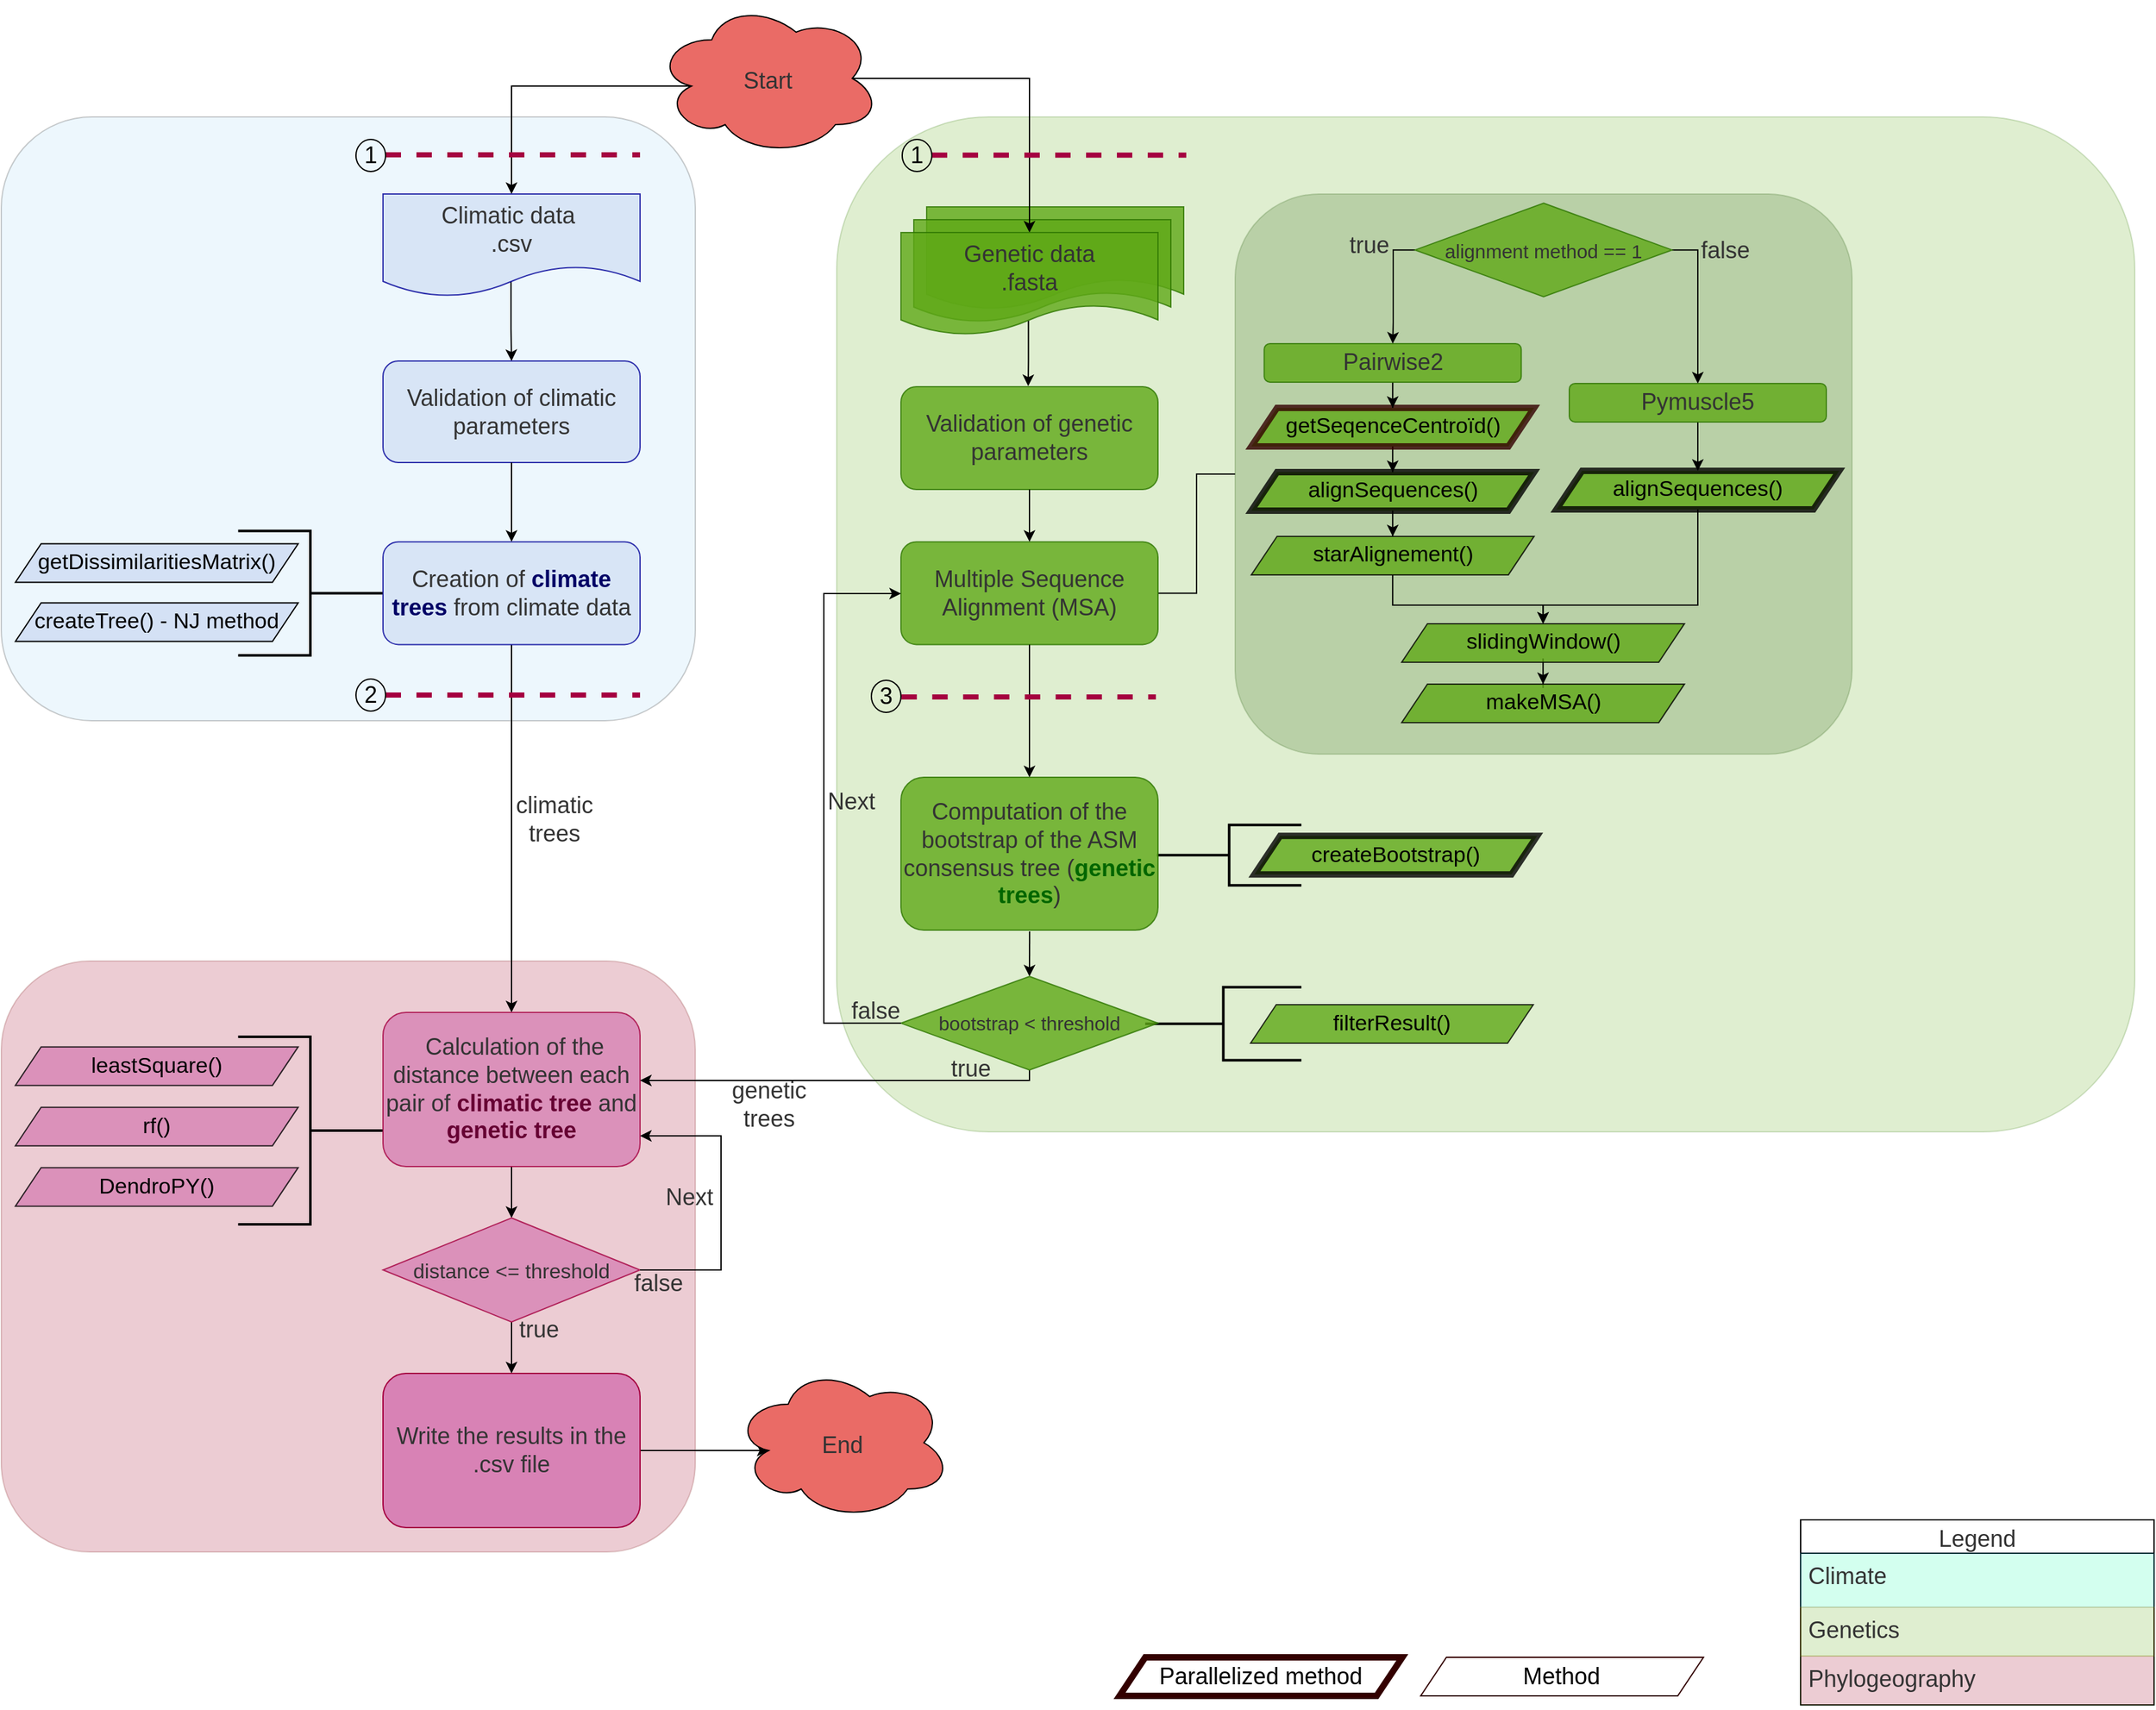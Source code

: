 <mxfile version="22.0.8" type="github" pages="17">
  <diagram name="Workflow081123-2_with_breakpoints" id="ZFIqngxbt_ngcKsIZ7Gn">
    <mxGraphModel dx="2728" dy="3158" grid="1" gridSize="10" guides="1" tooltips="1" connect="1" arrows="1" fold="1" page="1" pageScale="1" pageWidth="850" pageHeight="1100" math="0" shadow="0">
      <root>
        <mxCell id="CzHTXbDOtEeytx8-3jvS-0" />
        <mxCell id="CzHTXbDOtEeytx8-3jvS-1" parent="CzHTXbDOtEeytx8-3jvS-0" />
        <mxCell id="CzHTXbDOtEeytx8-3jvS-2" value="" style="rounded=1;whiteSpace=wrap;html=1;fontFamily=Helvetica;fontSize=18;fillColor=#60a917;opacity=20;strokeColor=#2D7600;fontColor=#333333;" vertex="1" parent="CzHTXbDOtEeytx8-3jvS-1">
          <mxGeometry x="-170" y="-1150" width="1010" height="790" as="geometry" />
        </mxCell>
        <mxCell id="CzHTXbDOtEeytx8-3jvS-3" value="" style="rounded=1;whiteSpace=wrap;html=1;fontFamily=Helvetica;fontSize=18;fillColor=#205400;opacity=20;strokeColor=#205400;fontColor=#333333;" vertex="1" parent="CzHTXbDOtEeytx8-3jvS-1">
          <mxGeometry x="140" y="-1090" width="480" height="436" as="geometry" />
        </mxCell>
        <mxCell id="CzHTXbDOtEeytx8-3jvS-4" value="" style="shape=document;whiteSpace=wrap;html=1;boundedLbl=1;fillColor=#60A917;strokeColor=#2D7600;opacity=80;" vertex="1" parent="CzHTXbDOtEeytx8-3jvS-1">
          <mxGeometry x="-100" y="-1080" width="200" height="80" as="geometry" />
        </mxCell>
        <mxCell id="CzHTXbDOtEeytx8-3jvS-5" value="" style="shape=document;whiteSpace=wrap;html=1;boundedLbl=1;fillColor=#60A917;strokeColor=#2D7600;opacity=80;" vertex="1" parent="CzHTXbDOtEeytx8-3jvS-1">
          <mxGeometry x="-110" y="-1070" width="200" height="80" as="geometry" />
        </mxCell>
        <mxCell id="CzHTXbDOtEeytx8-3jvS-6" value="" style="strokeWidth=2;html=1;shape=mxgraph.flowchart.annotation_2;align=left;labelPosition=right;pointerEvents=1;rotation=-90;direction=south;fontSize=18;fontColor=#333333;" vertex="1" parent="CzHTXbDOtEeytx8-3jvS-1">
          <mxGeometry x="102.35" y="-504.92" width="56.92" height="121.5" as="geometry" />
        </mxCell>
        <mxCell id="CzHTXbDOtEeytx8-3jvS-7" value="" style="strokeWidth=2;html=1;shape=mxgraph.flowchart.annotation_2;align=left;labelPosition=right;pointerEvents=1;rotation=-90;direction=south;fontSize=18;fontColor=#333333;" vertex="1" parent="CzHTXbDOtEeytx8-3jvS-1">
          <mxGeometry x="111.91" y="-631.55" width="46.92" height="112.38" as="geometry" />
        </mxCell>
        <mxCell id="CzHTXbDOtEeytx8-3jvS-8" value="" style="rounded=1;whiteSpace=wrap;html=1;fontFamily=Helvetica;fontSize=18;fillColor=#A7D8F5;opacity=20;fontColor=#333333;" vertex="1" parent="CzHTXbDOtEeytx8-3jvS-1">
          <mxGeometry x="-820" y="-1150" width="540" height="470" as="geometry" />
        </mxCell>
        <mxCell id="CzHTXbDOtEeytx8-3jvS-9" style="edgeStyle=orthogonalEdgeStyle;rounded=0;orthogonalLoop=1;jettySize=auto;html=1;entryX=0.5;entryY=0;entryDx=0;entryDy=0;fontSize=18;fontColor=#333333;exitX=0.498;exitY=0.851;exitDx=0;exitDy=0;exitPerimeter=0;" edge="1" parent="CzHTXbDOtEeytx8-3jvS-1" source="CzHTXbDOtEeytx8-3jvS-51" target="CzHTXbDOtEeytx8-3jvS-11">
          <mxGeometry relative="1" as="geometry">
            <mxPoint x="-413.04" y="-960.0" as="sourcePoint" />
            <mxPoint x="-413.04" y="-940" as="targetPoint" />
          </mxGeometry>
        </mxCell>
        <mxCell id="CzHTXbDOtEeytx8-3jvS-10" value="" style="rounded=1;whiteSpace=wrap;html=1;fontFamily=Helvetica;fontSize=18;fillColor=#a20025;opacity=20;strokeColor=#6F0000;fontColor=#333333;" vertex="1" parent="CzHTXbDOtEeytx8-3jvS-1">
          <mxGeometry x="-820" y="-493" width="540" height="460" as="geometry" />
        </mxCell>
        <mxCell id="CzHTXbDOtEeytx8-3jvS-11" value="&lt;font style=&quot;font-size: 18px;&quot;&gt;Validation of climatic parameters&lt;/font&gt;" style="rounded=1;whiteSpace=wrap;html=1;strokeColor=#000099;fontColor=#333333;fillColor=#D4E1F5;fontSize=18;opacity=80;" vertex="1" parent="CzHTXbDOtEeytx8-3jvS-1">
          <mxGeometry x="-523" y="-960" width="200" height="79" as="geometry" />
        </mxCell>
        <mxCell id="CzHTXbDOtEeytx8-3jvS-12" style="edgeStyle=orthogonalEdgeStyle;rounded=0;orthogonalLoop=1;jettySize=auto;html=1;entryX=0.5;entryY=0;entryDx=0;entryDy=0;" edge="1" parent="CzHTXbDOtEeytx8-3jvS-1" source="CzHTXbDOtEeytx8-3jvS-13" target="CzHTXbDOtEeytx8-3jvS-18">
          <mxGeometry relative="1" as="geometry" />
        </mxCell>
        <mxCell id="CzHTXbDOtEeytx8-3jvS-13" value="Creation of &lt;font color=&quot;#000066&quot;&gt;&lt;b&gt;climate trees&lt;/b&gt;&lt;/font&gt; from climate data" style="rounded=1;whiteSpace=wrap;html=1;strokeColor=#000099;fontColor=#333333;fillColor=#D4E1F5;fontSize=18;opacity=80;" vertex="1" parent="CzHTXbDOtEeytx8-3jvS-1">
          <mxGeometry x="-523" y="-819.31" width="200" height="80" as="geometry" />
        </mxCell>
        <mxCell id="CzHTXbDOtEeytx8-3jvS-14" value="Validation of genetic parameters" style="rounded=1;whiteSpace=wrap;html=1;fillColor=#60a917;strokeColor=#2D7600;fontColor=#333333;fontSize=18;opacity=80;" vertex="1" parent="CzHTXbDOtEeytx8-3jvS-1">
          <mxGeometry x="-120" y="-940" width="200" height="80" as="geometry" />
        </mxCell>
        <mxCell id="CzHTXbDOtEeytx8-3jvS-15" style="edgeStyle=orthogonalEdgeStyle;rounded=0;orthogonalLoop=1;jettySize=auto;html=1;fontSize=18;entryX=0.5;entryY=0;entryDx=0;entryDy=0;" edge="1" parent="CzHTXbDOtEeytx8-3jvS-1" target="CzHTXbDOtEeytx8-3jvS-31">
          <mxGeometry relative="1" as="geometry">
            <mxPoint x="-19.889" y="-516" as="sourcePoint" />
          </mxGeometry>
        </mxCell>
        <mxCell id="CzHTXbDOtEeytx8-3jvS-16" value="Computation of the bootstrap of the ASM consensus tree (&lt;font color=&quot;#006600&quot;&gt;&lt;b&gt;genetic trees&lt;/b&gt;&lt;/font&gt;)" style="rounded=1;whiteSpace=wrap;html=1;fillColor=#60a917;strokeColor=#2D7600;fontColor=#333333;fontSize=18;opacity=80;" vertex="1" parent="CzHTXbDOtEeytx8-3jvS-1">
          <mxGeometry x="-120" y="-636" width="200" height="119" as="geometry" />
        </mxCell>
        <mxCell id="CzHTXbDOtEeytx8-3jvS-17" style="edgeStyle=orthogonalEdgeStyle;rounded=0;orthogonalLoop=1;jettySize=auto;html=1;entryX=0.5;entryY=0;entryDx=0;entryDy=0;fontFamily=Helvetica;fontSize=18;fontColor=#333333;" edge="1" parent="CzHTXbDOtEeytx8-3jvS-1" source="CzHTXbDOtEeytx8-3jvS-18" target="CzHTXbDOtEeytx8-3jvS-36">
          <mxGeometry relative="1" as="geometry" />
        </mxCell>
        <mxCell id="CzHTXbDOtEeytx8-3jvS-18" value="&lt;span style=&quot;font-size: 18px;&quot;&gt;&amp;nbsp;&lt;/span&gt;Calculation of the distance between each pair of &lt;font color=&quot;#660033&quot;&gt;&lt;b&gt;climatic tree&lt;/b&gt;&lt;/font&gt; and &lt;font color=&quot;#660033&quot;&gt;&lt;b&gt;genetic tree&lt;/b&gt;&lt;/font&gt;" style="rounded=1;whiteSpace=wrap;html=1;strokeColor=#A50040;fontColor=#333333;fillColor=#D882B5;fontSize=18;opacity=80;" vertex="1" parent="CzHTXbDOtEeytx8-3jvS-1">
          <mxGeometry x="-523" y="-453" width="200" height="120" as="geometry" />
        </mxCell>
        <mxCell id="CzHTXbDOtEeytx8-3jvS-19" style="edgeStyle=orthogonalEdgeStyle;rounded=0;orthogonalLoop=1;jettySize=auto;html=1;fontSize=18;fontColor=#333333;entryX=0.16;entryY=0.55;entryDx=0;entryDy=0;entryPerimeter=0;" edge="1" parent="CzHTXbDOtEeytx8-3jvS-1" source="CzHTXbDOtEeytx8-3jvS-20" target="CzHTXbDOtEeytx8-3jvS-28">
          <mxGeometry relative="1" as="geometry" />
        </mxCell>
        <mxCell id="CzHTXbDOtEeytx8-3jvS-20" value="Write the results in the .csv file" style="rounded=1;whiteSpace=wrap;html=1;strokeColor=#A50040;fontColor=#333333;fillColor=#D882B5;fontSize=18;" vertex="1" parent="CzHTXbDOtEeytx8-3jvS-1">
          <mxGeometry x="-523" y="-172" width="200" height="120" as="geometry" />
        </mxCell>
        <mxCell id="CzHTXbDOtEeytx8-3jvS-25" style="edgeStyle=orthogonalEdgeStyle;rounded=0;orthogonalLoop=1;jettySize=auto;html=1;fontSize=18;exitX=0.16;exitY=0.55;exitDx=0;exitDy=0;exitPerimeter=0;entryX=0.5;entryY=0;entryDx=0;entryDy=0;" edge="1" parent="CzHTXbDOtEeytx8-3jvS-1" source="CzHTXbDOtEeytx8-3jvS-27" target="CzHTXbDOtEeytx8-3jvS-51">
          <mxGeometry relative="1" as="geometry">
            <mxPoint x="-309.776" y="-1124.0" as="sourcePoint" />
            <mxPoint x="-423.0" y="-1064.0" as="targetPoint" />
            <Array as="points">
              <mxPoint x="-423" y="-1174" />
            </Array>
          </mxGeometry>
        </mxCell>
        <mxCell id="CzHTXbDOtEeytx8-3jvS-26" style="edgeStyle=orthogonalEdgeStyle;rounded=0;orthogonalLoop=1;jettySize=auto;html=1;exitX=0.875;exitY=0.5;exitDx=0;exitDy=0;exitPerimeter=0;fontSize=18;" edge="1" parent="CzHTXbDOtEeytx8-3jvS-1" source="CzHTXbDOtEeytx8-3jvS-27" target="CzHTXbDOtEeytx8-3jvS-39">
          <mxGeometry relative="1" as="geometry" />
        </mxCell>
        <mxCell id="CzHTXbDOtEeytx8-3jvS-27" value="Start" style="ellipse;shape=cloud;fillColor=#EA6B66;fontSize=18;fontFamily=Helvetica;fontColor=#333333;" vertex="1" parent="CzHTXbDOtEeytx8-3jvS-1">
          <mxGeometry x="-311" y="-1240" width="175" height="120" as="geometry" />
        </mxCell>
        <mxCell id="CzHTXbDOtEeytx8-3jvS-28" value="End" style="ellipse;shape=cloud;fillColor=#EA6B66;fontSize=18;fontFamily=Helvetica;fontColor=#333333;" vertex="1" parent="CzHTXbDOtEeytx8-3jvS-1">
          <mxGeometry x="-250" y="-178" width="169" height="120" as="geometry" />
        </mxCell>
        <mxCell id="CzHTXbDOtEeytx8-3jvS-29" style="edgeStyle=orthogonalEdgeStyle;rounded=0;orthogonalLoop=1;jettySize=auto;html=1;exitX=0.5;exitY=1;exitDx=0;exitDy=0;fontFamily=Helvetica;fontSize=18;fillColor=#a0522d;strokeColor=#6D1F00;fontColor=#333333;" edge="1" parent="CzHTXbDOtEeytx8-3jvS-1">
          <mxGeometry relative="1" as="geometry">
            <mxPoint x="261.5" y="-515" as="sourcePoint" />
            <mxPoint x="261.5" y="-515" as="targetPoint" />
          </mxGeometry>
        </mxCell>
        <mxCell id="CzHTXbDOtEeytx8-3jvS-30" style="edgeStyle=orthogonalEdgeStyle;rounded=0;orthogonalLoop=1;jettySize=auto;html=1;fontSize=18;exitX=0.5;exitY=1;exitDx=0;exitDy=0;" edge="1" parent="CzHTXbDOtEeytx8-3jvS-1" source="CzHTXbDOtEeytx8-3jvS-31" target="CzHTXbDOtEeytx8-3jvS-18">
          <mxGeometry relative="1" as="geometry">
            <mxPoint x="-105" y="-402" as="sourcePoint" />
            <mxPoint x="-323" y="-402" as="targetPoint" />
            <Array as="points">
              <mxPoint x="-20" y="-400" />
            </Array>
          </mxGeometry>
        </mxCell>
        <mxCell id="CzHTXbDOtEeytx8-3jvS-31" value="bootstrap &amp;lt; threshold" style="rhombus;whiteSpace=wrap;html=1;fontFamily=Helvetica;fontSize=15;fillColor=#60a917;strokeColor=#2D7600;fontColor=#333333;opacity=80;" vertex="1" parent="CzHTXbDOtEeytx8-3jvS-1">
          <mxGeometry x="-120" y="-481" width="200" height="72.86" as="geometry" />
        </mxCell>
        <mxCell id="CzHTXbDOtEeytx8-3jvS-32" style="edgeStyle=orthogonalEdgeStyle;rounded=0;orthogonalLoop=1;jettySize=auto;html=1;endArrow=none;endFill=0;entryX=0;entryY=0.5;entryDx=0;entryDy=0;" edge="1" parent="CzHTXbDOtEeytx8-3jvS-1" source="CzHTXbDOtEeytx8-3jvS-33" target="CzHTXbDOtEeytx8-3jvS-3">
          <mxGeometry relative="1" as="geometry">
            <Array as="points" />
          </mxGeometry>
        </mxCell>
        <mxCell id="CzHTXbDOtEeytx8-3jvS-33" value="Multiple Sequence Alignment (MSA)" style="rounded=1;whiteSpace=wrap;html=1;fillColor=#60a917;strokeColor=#2D7600;fontColor=#333333;fontSize=18;opacity=80;" vertex="1" parent="CzHTXbDOtEeytx8-3jvS-1">
          <mxGeometry x="-120" y="-819.31" width="200" height="80" as="geometry" />
        </mxCell>
        <mxCell id="CzHTXbDOtEeytx8-3jvS-34" style="edgeStyle=orthogonalEdgeStyle;rounded=0;orthogonalLoop=1;jettySize=auto;html=1;exitX=0.5;exitY=1;exitDx=0;exitDy=0;fontSize=18;fontColor=#333333;entryX=0.5;entryY=0;entryDx=0;entryDy=0;" edge="1" parent="CzHTXbDOtEeytx8-3jvS-1" source="CzHTXbDOtEeytx8-3jvS-14" target="CzHTXbDOtEeytx8-3jvS-33">
          <mxGeometry relative="1" as="geometry">
            <mxPoint x="11.5" y="-649" as="sourcePoint" />
            <mxPoint x="1.5" y="-754" as="targetPoint" />
          </mxGeometry>
        </mxCell>
        <mxCell id="CzHTXbDOtEeytx8-3jvS-35" style="edgeStyle=orthogonalEdgeStyle;rounded=0;orthogonalLoop=1;jettySize=auto;html=1;fontSize=18;entryX=0.5;entryY=0;entryDx=0;entryDy=0;" edge="1" parent="CzHTXbDOtEeytx8-3jvS-1" source="CzHTXbDOtEeytx8-3jvS-36" target="CzHTXbDOtEeytx8-3jvS-20">
          <mxGeometry relative="1" as="geometry">
            <mxPoint x="-423.059" y="-393" as="targetPoint" />
          </mxGeometry>
        </mxCell>
        <mxCell id="CzHTXbDOtEeytx8-3jvS-36" value="&lt;font style=&quot;font-size: 16px;&quot;&gt;distance&amp;nbsp;&amp;lt;=&amp;nbsp;threshold&lt;/font&gt;" style="rhombus;whiteSpace=wrap;html=1;fontFamily=Helvetica;fontSize=18;strokeColor=#A50040;fontColor=#333333;fillColor=#D882B5;opacity=80;" vertex="1" parent="CzHTXbDOtEeytx8-3jvS-1">
          <mxGeometry x="-523" y="-293" width="200" height="81" as="geometry" />
        </mxCell>
        <mxCell id="CzHTXbDOtEeytx8-3jvS-37" value="" style="endArrow=classic;html=1;rounded=0;exitX=0.5;exitY=1;exitDx=0;exitDy=0;fontColor=#333333;" edge="1" parent="CzHTXbDOtEeytx8-3jvS-1" source="CzHTXbDOtEeytx8-3jvS-11" target="CzHTXbDOtEeytx8-3jvS-13">
          <mxGeometry width="50" height="50" relative="1" as="geometry">
            <mxPoint x="-363" y="-700" as="sourcePoint" />
            <mxPoint x="-313" y="-750" as="targetPoint" />
          </mxGeometry>
        </mxCell>
        <mxCell id="CzHTXbDOtEeytx8-3jvS-38" value="" style="edgeStyle=orthogonalEdgeStyle;rounded=0;orthogonalLoop=1;jettySize=auto;html=1;exitX=0.496;exitY=0.856;exitDx=0;exitDy=0;exitPerimeter=0;entryX=0.495;entryY=-0.006;entryDx=0;entryDy=0;entryPerimeter=0;" edge="1" parent="CzHTXbDOtEeytx8-3jvS-1" source="CzHTXbDOtEeytx8-3jvS-39" target="CzHTXbDOtEeytx8-3jvS-14">
          <mxGeometry relative="1" as="geometry">
            <Array as="points" />
          </mxGeometry>
        </mxCell>
        <mxCell id="CzHTXbDOtEeytx8-3jvS-39" value="&lt;font color=&quot;#333333&quot;&gt;&lt;span style=&quot;font-size: 18px;&quot;&gt;Genetic data &lt;br&gt;.fasta&lt;/span&gt;&lt;/font&gt;" style="shape=document;whiteSpace=wrap;html=1;boundedLbl=1;fillColor=#60A917;strokeColor=#2D7600;opacity=80;" vertex="1" parent="CzHTXbDOtEeytx8-3jvS-1">
          <mxGeometry x="-120" y="-1060" width="200" height="80" as="geometry" />
        </mxCell>
        <mxCell id="CzHTXbDOtEeytx8-3jvS-40" value="" style="edgeStyle=orthogonalEdgeStyle;rounded=0;orthogonalLoop=1;jettySize=auto;html=1;fontSize=18;" edge="1" parent="CzHTXbDOtEeytx8-3jvS-1" source="CzHTXbDOtEeytx8-3jvS-41" target="CzHTXbDOtEeytx8-3jvS-43">
          <mxGeometry relative="1" as="geometry" />
        </mxCell>
        <mxCell id="CzHTXbDOtEeytx8-3jvS-41" value="&lt;font style=&quot;font-size: 17px;&quot;&gt;getSeqenceCentroïd()&lt;/font&gt;" style="shape=parallelogram;perimeter=parallelogramPerimeter;whiteSpace=wrap;html=1;fixedSize=1;fillColor=#60A917;strokeColor=#330000;strokeWidth=5;opacity=80;fontSize=17;" vertex="1" parent="CzHTXbDOtEeytx8-3jvS-1">
          <mxGeometry x="152.63" y="-923.54" width="220" height="30" as="geometry" />
        </mxCell>
        <mxCell id="CzHTXbDOtEeytx8-3jvS-42" value="" style="edgeStyle=orthogonalEdgeStyle;rounded=0;orthogonalLoop=1;jettySize=auto;html=1;fontSize=18;entryX=0.5;entryY=0;entryDx=0;entryDy=0;" edge="1" parent="CzHTXbDOtEeytx8-3jvS-1" source="CzHTXbDOtEeytx8-3jvS-43" target="CzHTXbDOtEeytx8-3jvS-45">
          <mxGeometry relative="1" as="geometry" />
        </mxCell>
        <mxCell id="CzHTXbDOtEeytx8-3jvS-43" value="&lt;font style=&quot;font-size: 17px;&quot;&gt;alignSequences()&lt;/font&gt;" style="shape=parallelogram;perimeter=parallelogramPerimeter;whiteSpace=wrap;html=1;fixedSize=1;fillColor=#60A917;strokeColor=default;strokeWidth=5;opacity=80;fontSize=17;" vertex="1" parent="CzHTXbDOtEeytx8-3jvS-1">
          <mxGeometry x="152.63" y="-873.54" width="220" height="30" as="geometry" />
        </mxCell>
        <mxCell id="CzHTXbDOtEeytx8-3jvS-44" value="" style="edgeStyle=orthogonalEdgeStyle;rounded=0;orthogonalLoop=1;jettySize=auto;html=1;fontSize=18;entryX=0.5;entryY=0;entryDx=0;entryDy=0;" edge="1" parent="CzHTXbDOtEeytx8-3jvS-1" source="CzHTXbDOtEeytx8-3jvS-45" target="CzHTXbDOtEeytx8-3jvS-47">
          <mxGeometry relative="1" as="geometry">
            <Array as="points">
              <mxPoint x="263" y="-770" />
              <mxPoint x="380" y="-770" />
            </Array>
          </mxGeometry>
        </mxCell>
        <mxCell id="CzHTXbDOtEeytx8-3jvS-45" value="&lt;font style=&quot;font-size: 17px;&quot;&gt;starAlignement()&lt;/font&gt;" style="shape=parallelogram;perimeter=parallelogramPerimeter;whiteSpace=wrap;html=1;fixedSize=1;fillColor=#60A917;opacity=80;fontSize=17;strokeColor=default;strokeWidth=1;" vertex="1" parent="CzHTXbDOtEeytx8-3jvS-1">
          <mxGeometry x="152.63" y="-823.54" width="220" height="30" as="geometry" />
        </mxCell>
        <mxCell id="CzHTXbDOtEeytx8-3jvS-46" value="" style="edgeStyle=orthogonalEdgeStyle;rounded=0;orthogonalLoop=1;jettySize=auto;html=1;fontSize=18;" edge="1" parent="CzHTXbDOtEeytx8-3jvS-1" source="CzHTXbDOtEeytx8-3jvS-47" target="CzHTXbDOtEeytx8-3jvS-49">
          <mxGeometry relative="1" as="geometry" />
        </mxCell>
        <mxCell id="CzHTXbDOtEeytx8-3jvS-47" value="&lt;font style=&quot;font-size: 17px;&quot;&gt;slidingWindow()&lt;/font&gt;" style="shape=parallelogram;perimeter=parallelogramPerimeter;whiteSpace=wrap;html=1;fixedSize=1;fillColor=#60A917;opacity=80;fontSize=17;" vertex="1" parent="CzHTXbDOtEeytx8-3jvS-1">
          <mxGeometry x="269.63" y="-755.54" width="220" height="30" as="geometry" />
        </mxCell>
        <mxCell id="CzHTXbDOtEeytx8-3jvS-48" style="edgeStyle=orthogonalEdgeStyle;rounded=0;orthogonalLoop=1;jettySize=auto;html=1;entryX=0.5;entryY=0;entryDx=0;entryDy=0;" edge="1" parent="CzHTXbDOtEeytx8-3jvS-1" source="CzHTXbDOtEeytx8-3jvS-33" target="CzHTXbDOtEeytx8-3jvS-16">
          <mxGeometry relative="1" as="geometry">
            <Array as="points" />
          </mxGeometry>
        </mxCell>
        <mxCell id="CzHTXbDOtEeytx8-3jvS-49" value="&lt;font style=&quot;font-size: 17px;&quot;&gt;makeMSA()&lt;/font&gt;" style="shape=parallelogram;perimeter=parallelogramPerimeter;whiteSpace=wrap;html=1;fixedSize=1;fillColor=#60A917;opacity=80;fontSize=17;" vertex="1" parent="CzHTXbDOtEeytx8-3jvS-1">
          <mxGeometry x="269.63" y="-708.54" width="220" height="30" as="geometry" />
        </mxCell>
        <mxCell id="CzHTXbDOtEeytx8-3jvS-50" value="true" style="edgeLabel;html=1;align=center;verticalAlign=middle;resizable=0;points=[];fontSize=18;labelBackgroundColor=none;rotation=0;fontColor=#333333;" vertex="1" connectable="0" parent="CzHTXbDOtEeytx8-3jvS-1">
          <mxGeometry x="-70.0" y="-409.17" as="geometry">
            <mxPoint x="4" as="offset" />
          </mxGeometry>
        </mxCell>
        <mxCell id="CzHTXbDOtEeytx8-3jvS-51" value="&lt;font color=&quot;#333333&quot;&gt;&lt;span style=&quot;font-size: 18px;&quot;&gt;Climatic data&amp;nbsp;&lt;br&gt;.csv&lt;/span&gt;&lt;/font&gt;" style="shape=document;whiteSpace=wrap;html=1;boundedLbl=1;fillColor=#D4E1F5;strokeColor=#000099;opacity=80;" vertex="1" parent="CzHTXbDOtEeytx8-3jvS-1">
          <mxGeometry x="-523" y="-1090" width="200" height="80" as="geometry" />
        </mxCell>
        <mxCell id="CzHTXbDOtEeytx8-3jvS-52" value="&lt;font style=&quot;font-size: 17px;&quot;&gt;filterResult()&lt;/font&gt;" style="shape=parallelogram;perimeter=parallelogramPerimeter;whiteSpace=wrap;html=1;fixedSize=1;fillColor=#60A917;opacity=80;fontSize=17;" vertex="1" parent="CzHTXbDOtEeytx8-3jvS-1">
          <mxGeometry x="152" y="-459" width="220" height="30" as="geometry" />
        </mxCell>
        <mxCell id="CzHTXbDOtEeytx8-3jvS-53" value="" style="strokeWidth=2;html=1;shape=mxgraph.flowchart.annotation_2;align=left;labelPosition=right;pointerEvents=1;rotation=90;direction=south;fontSize=18;fontColor=#333333;" vertex="1" parent="CzHTXbDOtEeytx8-3jvS-1">
          <mxGeometry x="-652.52" y="-417.17" width="146.01" height="112.38" as="geometry" />
        </mxCell>
        <mxCell id="CzHTXbDOtEeytx8-3jvS-54" value="&lt;font style=&quot;font-size: 17px;&quot;&gt;leastSquare()&lt;/font&gt;" style="shape=parallelogram;perimeter=parallelogramPerimeter;whiteSpace=wrap;html=1;fixedSize=1;fillColor=#D882B5;opacity=80;fontSize=17;" vertex="1" parent="CzHTXbDOtEeytx8-3jvS-1">
          <mxGeometry x="-809" y="-426.17" width="220" height="30" as="geometry" />
        </mxCell>
        <mxCell id="CzHTXbDOtEeytx8-3jvS-55" value="&lt;font style=&quot;font-size: 17px;&quot;&gt;createBootstrap()&lt;/font&gt;" style="shape=parallelogram;perimeter=parallelogramPerimeter;whiteSpace=wrap;html=1;fixedSize=1;fillColor=#60A917;strokeColor=default;strokeWidth=5;opacity=80;fontSize=17;" vertex="1" parent="CzHTXbDOtEeytx8-3jvS-1">
          <mxGeometry x="155" y="-590.36" width="220" height="30" as="geometry" />
        </mxCell>
        <mxCell id="CzHTXbDOtEeytx8-3jvS-56" value="&lt;div&gt;genetic&lt;/div&gt;&lt;div&gt;trees&lt;/div&gt;" style="edgeLabel;html=1;align=center;verticalAlign=middle;resizable=0;points=[];fontSize=18;labelBackgroundColor=none;rotation=0;fontColor=#333333;" vertex="1" connectable="0" parent="CzHTXbDOtEeytx8-3jvS-1">
          <mxGeometry x="-223.5" y="-381.0" as="geometry" />
        </mxCell>
        <mxCell id="CzHTXbDOtEeytx8-3jvS-57" value="climatic &lt;br&gt;trees" style="edgeLabel;html=1;align=center;verticalAlign=middle;resizable=0;points=[];fontSize=18;labelBackgroundColor=none;rotation=0;fontColor=#333333;" vertex="1" connectable="0" parent="CzHTXbDOtEeytx8-3jvS-1">
          <mxGeometry x="-390.0" y="-603.0" as="geometry" />
        </mxCell>
        <mxCell id="CzHTXbDOtEeytx8-3jvS-58" value="true" style="edgeLabel;html=1;align=center;verticalAlign=middle;resizable=0;points=[];fontSize=18;labelBackgroundColor=none;rotation=0;fontColor=#333333;" vertex="1" connectable="0" parent="CzHTXbDOtEeytx8-3jvS-1">
          <mxGeometry x="-402.0" y="-206.0" as="geometry" />
        </mxCell>
        <mxCell id="CzHTXbDOtEeytx8-3jvS-61" value="&lt;font style=&quot;font-size: 17px;&quot;&gt;getDissimilaritiesMatrix()&lt;/font&gt;" style="shape=parallelogram;perimeter=parallelogramPerimeter;whiteSpace=wrap;html=1;fixedSize=1;fillColor=#D4E1F5;fontSize=17;" vertex="1" parent="CzHTXbDOtEeytx8-3jvS-1">
          <mxGeometry x="-809" y="-817.74" width="220" height="30" as="geometry" />
        </mxCell>
        <mxCell id="CzHTXbDOtEeytx8-3jvS-62" value="" style="shape=image;verticalLabelPosition=bottom;labelBackgroundColor=default;verticalAlign=top;aspect=fixed;imageAspect=0;image=https://origins.nu/wp-content/uploads/pngfind.com-tree-logo-png-2660740-1.png;" vertex="1" parent="CzHTXbDOtEeytx8-3jvS-1">
          <mxGeometry x="-470" y="-622" width="36.54" height="38" as="geometry" />
        </mxCell>
        <mxCell id="CzHTXbDOtEeytx8-3jvS-63" value="" style="shape=image;verticalLabelPosition=bottom;labelBackgroundColor=default;verticalAlign=top;aspect=fixed;imageAspect=0;image=https://origins.nu/wp-content/uploads/pngfind.com-tree-logo-png-2660740-1.png;" vertex="1" parent="CzHTXbDOtEeytx8-3jvS-1">
          <mxGeometry x="-250" y="-446" width="36.54" height="38" as="geometry" />
        </mxCell>
        <mxCell id="CzHTXbDOtEeytx8-3jvS-64" value="" style="shape=image;verticalLabelPosition=bottom;labelBackgroundColor=default;verticalAlign=top;aspect=fixed;imageAspect=0;image=https://origins.nu/wp-content/uploads/pngfind.com-tree-logo-png-2660740-1.png;" vertex="1" parent="CzHTXbDOtEeytx8-3jvS-1">
          <mxGeometry x="-241.77" y="-454" width="36.54" height="38" as="geometry" />
        </mxCell>
        <mxCell id="CzHTXbDOtEeytx8-3jvS-65" value="" style="shape=image;verticalLabelPosition=bottom;labelBackgroundColor=default;verticalAlign=top;aspect=fixed;imageAspect=0;image=https://origins.nu/wp-content/uploads/pngfind.com-tree-logo-png-2660740-1.png;" vertex="1" parent="CzHTXbDOtEeytx8-3jvS-1">
          <mxGeometry x="-462" y="-630" width="36.89" height="38.36" as="geometry" />
        </mxCell>
        <mxCell id="CzHTXbDOtEeytx8-3jvS-66" style="edgeStyle=orthogonalEdgeStyle;rounded=0;orthogonalLoop=1;jettySize=auto;html=1;entryX=1;entryY=0.801;entryDx=0;entryDy=0;entryPerimeter=0;" edge="1" parent="CzHTXbDOtEeytx8-3jvS-1" target="CzHTXbDOtEeytx8-3jvS-18">
          <mxGeometry relative="1" as="geometry">
            <mxPoint x="-320" y="-357" as="targetPoint" />
            <mxPoint x="-323.0" y="-252.5" as="sourcePoint" />
            <Array as="points">
              <mxPoint x="-260" y="-253" />
              <mxPoint x="-260" y="-357" />
            </Array>
          </mxGeometry>
        </mxCell>
        <mxCell id="CzHTXbDOtEeytx8-3jvS-67" value="false" style="edgeLabel;html=1;align=center;verticalAlign=middle;resizable=0;points=[];fontSize=18;labelBackgroundColor=none;rotation=0;fontColor=#333333;" vertex="1" connectable="0" parent="CzHTXbDOtEeytx8-3jvS-1">
          <mxGeometry x="-400.0" y="-196.0" as="geometry">
            <mxPoint x="91" y="-46" as="offset" />
          </mxGeometry>
        </mxCell>
        <mxCell id="CzHTXbDOtEeytx8-3jvS-68" value="Next" style="edgeLabel;html=1;align=center;verticalAlign=middle;resizable=0;points=[];fontSize=18;labelBackgroundColor=none;rotation=0;fontColor=#333333;" vertex="1" connectable="0" parent="CzHTXbDOtEeytx8-3jvS-1">
          <mxGeometry x="-376.0" y="-263.0" as="geometry">
            <mxPoint x="91" y="-46" as="offset" />
          </mxGeometry>
        </mxCell>
        <mxCell id="CzHTXbDOtEeytx8-3jvS-69" style="edgeStyle=orthogonalEdgeStyle;rounded=0;orthogonalLoop=1;jettySize=auto;html=1;exitX=0;exitY=0.5;exitDx=0;exitDy=0;" edge="1" parent="CzHTXbDOtEeytx8-3jvS-1" source="CzHTXbDOtEeytx8-3jvS-31" target="CzHTXbDOtEeytx8-3jvS-33">
          <mxGeometry relative="1" as="geometry">
            <mxPoint x="-180" y="-810" as="targetPoint" />
            <mxPoint x="-313.0" y="-242.5" as="sourcePoint" />
            <Array as="points">
              <mxPoint x="-180" y="-445" />
              <mxPoint x="-180" y="-779" />
            </Array>
          </mxGeometry>
        </mxCell>
        <mxCell id="CzHTXbDOtEeytx8-3jvS-70" value="false" style="edgeLabel;html=1;align=center;verticalAlign=middle;resizable=0;points=[];fontSize=18;labelBackgroundColor=none;rotation=0;fontColor=#333333;" vertex="1" connectable="0" parent="CzHTXbDOtEeytx8-3jvS-1">
          <mxGeometry x="-231.73" y="-408.14" as="geometry">
            <mxPoint x="91" y="-46" as="offset" />
          </mxGeometry>
        </mxCell>
        <mxCell id="CzHTXbDOtEeytx8-3jvS-71" value="Next" style="edgeLabel;html=1;align=center;verticalAlign=middle;resizable=0;points=[];fontSize=18;labelBackgroundColor=none;rotation=0;fontColor=#333333;" vertex="1" connectable="0" parent="CzHTXbDOtEeytx8-3jvS-1">
          <mxGeometry x="-250.0" y="-571.36" as="geometry">
            <mxPoint x="91" y="-46" as="offset" />
          </mxGeometry>
        </mxCell>
        <mxCell id="CzHTXbDOtEeytx8-3jvS-74" value="" style="shape=image;verticalLabelPosition=bottom;labelBackgroundColor=default;verticalAlign=top;aspect=fixed;imageAspect=0;image=https://upload.wikimedia.org/wikipedia/commons/thumb/c/cf/Weather-sun-clouds-rain.svg/1024px-Weather-sun-clouds-rain.svg.png;" vertex="1" parent="CzHTXbDOtEeytx8-3jvS-1">
          <mxGeometry x="-790" y="-1140" width="70" height="70" as="geometry" />
        </mxCell>
        <mxCell id="CzHTXbDOtEeytx8-3jvS-75" style="edgeStyle=orthogonalEdgeStyle;rounded=0;orthogonalLoop=1;jettySize=auto;html=1;exitX=0.5;exitY=1;exitDx=0;exitDy=0;" edge="1" parent="CzHTXbDOtEeytx8-3jvS-1" source="CzHTXbDOtEeytx8-3jvS-76" target="CzHTXbDOtEeytx8-3jvS-41">
          <mxGeometry relative="1" as="geometry" />
        </mxCell>
        <mxCell id="CzHTXbDOtEeytx8-3jvS-76" value="Pairwise2" style="rounded=1;whiteSpace=wrap;html=1;fillColor=#60a917;strokeColor=#2D7600;fontColor=#333333;fontSize=18;opacity=80;" vertex="1" parent="CzHTXbDOtEeytx8-3jvS-1">
          <mxGeometry x="162.63" y="-973.54" width="200" height="30" as="geometry" />
        </mxCell>
        <mxCell id="CzHTXbDOtEeytx8-3jvS-77" value="" style="edgeStyle=orthogonalEdgeStyle;rounded=0;orthogonalLoop=1;jettySize=auto;html=1;fontSize=18;exitX=0.5;exitY=1;exitDx=0;exitDy=0;entryX=0.5;entryY=0;entryDx=0;entryDy=0;" edge="1" parent="CzHTXbDOtEeytx8-3jvS-1" source="CzHTXbDOtEeytx8-3jvS-78" target="CzHTXbDOtEeytx8-3jvS-47">
          <mxGeometry relative="1" as="geometry">
            <mxPoint x="380" y="-760" as="targetPoint" />
            <Array as="points">
              <mxPoint x="500" y="-770" />
              <mxPoint x="380" y="-770" />
            </Array>
          </mxGeometry>
        </mxCell>
        <mxCell id="CzHTXbDOtEeytx8-3jvS-78" value="&lt;font style=&quot;font-size: 17px;&quot;&gt;alignSequences()&lt;/font&gt;" style="shape=parallelogram;perimeter=parallelogramPerimeter;whiteSpace=wrap;html=1;fixedSize=1;fillColor=#60A917;strokeColor=default;strokeWidth=5;opacity=80;fontSize=17;" vertex="1" parent="CzHTXbDOtEeytx8-3jvS-1">
          <mxGeometry x="390" y="-874.54" width="220" height="30" as="geometry" />
        </mxCell>
        <mxCell id="CzHTXbDOtEeytx8-3jvS-79" style="edgeStyle=orthogonalEdgeStyle;rounded=0;orthogonalLoop=1;jettySize=auto;html=1;exitX=0.5;exitY=1;exitDx=0;exitDy=0;entryX=0.5;entryY=0;entryDx=0;entryDy=0;" edge="1" parent="CzHTXbDOtEeytx8-3jvS-1" source="CzHTXbDOtEeytx8-3jvS-80" target="CzHTXbDOtEeytx8-3jvS-78">
          <mxGeometry relative="1" as="geometry" />
        </mxCell>
        <mxCell id="CzHTXbDOtEeytx8-3jvS-80" value="Pymuscle5" style="rounded=1;whiteSpace=wrap;html=1;fillColor=#60a917;strokeColor=#2D7600;fontColor=#333333;fontSize=18;opacity=80;" vertex="1" parent="CzHTXbDOtEeytx8-3jvS-1">
          <mxGeometry x="400" y="-942.54" width="200" height="30" as="geometry" />
        </mxCell>
        <mxCell id="CzHTXbDOtEeytx8-3jvS-81" style="edgeStyle=orthogonalEdgeStyle;rounded=0;orthogonalLoop=1;jettySize=auto;html=1;exitX=1;exitY=0.5;exitDx=0;exitDy=0;entryX=0.5;entryY=0;entryDx=0;entryDy=0;" edge="1" parent="CzHTXbDOtEeytx8-3jvS-1" source="CzHTXbDOtEeytx8-3jvS-83" target="CzHTXbDOtEeytx8-3jvS-80">
          <mxGeometry relative="1" as="geometry">
            <Array as="points">
              <mxPoint x="500" y="-986" />
              <mxPoint x="500" y="-937" />
            </Array>
          </mxGeometry>
        </mxCell>
        <mxCell id="CzHTXbDOtEeytx8-3jvS-82" style="edgeStyle=orthogonalEdgeStyle;rounded=0;orthogonalLoop=1;jettySize=auto;html=1;exitX=0;exitY=0.5;exitDx=0;exitDy=0;entryX=0.5;entryY=0;entryDx=0;entryDy=0;" edge="1" parent="CzHTXbDOtEeytx8-3jvS-1" source="CzHTXbDOtEeytx8-3jvS-83" target="CzHTXbDOtEeytx8-3jvS-76">
          <mxGeometry relative="1" as="geometry">
            <Array as="points">
              <mxPoint x="263" y="-1046" />
              <mxPoint x="263" y="-990" />
              <mxPoint x="263" y="-990" />
            </Array>
          </mxGeometry>
        </mxCell>
        <mxCell id="CzHTXbDOtEeytx8-3jvS-83" value="alignment method == 1" style="rhombus;whiteSpace=wrap;html=1;fontFamily=Helvetica;fontSize=15;fillColor=#60a917;strokeColor=#2D7600;fontColor=#333333;opacity=80;" vertex="1" parent="CzHTXbDOtEeytx8-3jvS-1">
          <mxGeometry x="280" y="-1082.86" width="200" height="72.86" as="geometry" />
        </mxCell>
        <mxCell id="CzHTXbDOtEeytx8-3jvS-84" value="true" style="edgeLabel;html=1;align=center;verticalAlign=middle;resizable=0;points=[];fontSize=18;labelBackgroundColor=none;rotation=0;fontColor=#333333;" vertex="1" connectable="0" parent="CzHTXbDOtEeytx8-3jvS-1">
          <mxGeometry x="240.0" y="-1050.0" as="geometry">
            <mxPoint x="4" as="offset" />
          </mxGeometry>
        </mxCell>
        <mxCell id="CzHTXbDOtEeytx8-3jvS-85" value="false" style="edgeLabel;html=1;align=center;verticalAlign=middle;resizable=0;points=[];fontSize=18;labelBackgroundColor=none;rotation=0;fontColor=#333333;" vertex="1" connectable="0" parent="CzHTXbDOtEeytx8-3jvS-1">
          <mxGeometry x="430" y="-1000" as="geometry">
            <mxPoint x="91" y="-46" as="offset" />
          </mxGeometry>
        </mxCell>
        <mxCell id="CzHTXbDOtEeytx8-3jvS-86" value="" style="strokeWidth=2;html=1;shape=mxgraph.flowchart.annotation_2;align=left;labelPosition=right;pointerEvents=1;rotation=90;direction=south;fontSize=18;fontColor=#333333;" vertex="1" parent="CzHTXbDOtEeytx8-3jvS-1">
          <mxGeometry x="-627.9" y="-835.5" width="96.77" height="112.38" as="geometry" />
        </mxCell>
        <mxCell id="CzHTXbDOtEeytx8-3jvS-87" value="" style="endArrow=none;dashed=1;html=1;rounded=0;strokeWidth=4;fillColor=#d80073;strokeColor=#A50040;" edge="1" parent="CzHTXbDOtEeytx8-3jvS-1">
          <mxGeometry width="50" height="50" relative="1" as="geometry">
            <mxPoint x="-521" y="-1120.5" as="sourcePoint" />
            <mxPoint x="-323" y="-1120.5" as="targetPoint" />
          </mxGeometry>
        </mxCell>
        <mxCell id="CzHTXbDOtEeytx8-3jvS-88" value="" style="endArrow=none;dashed=1;html=1;rounded=0;strokeWidth=4;fillColor=#d80073;strokeColor=#A50040;" edge="1" parent="CzHTXbDOtEeytx8-3jvS-1">
          <mxGeometry width="50" height="50" relative="1" as="geometry">
            <mxPoint x="-521" y="-700" as="sourcePoint" />
            <mxPoint x="-323" y="-700" as="targetPoint" />
          </mxGeometry>
        </mxCell>
        <mxCell id="CzHTXbDOtEeytx8-3jvS-89" value="" style="endArrow=none;dashed=1;html=1;rounded=0;strokeWidth=4;fillColor=#d80073;strokeColor=#A50040;" edge="1" parent="CzHTXbDOtEeytx8-3jvS-1">
          <mxGeometry width="50" height="50" relative="1" as="geometry">
            <mxPoint x="-96.0" y="-1120.22" as="sourcePoint" />
            <mxPoint x="102.0" y="-1120.22" as="targetPoint" />
          </mxGeometry>
        </mxCell>
        <mxCell id="CzHTXbDOtEeytx8-3jvS-90" value="" style="endArrow=none;dashed=1;html=1;rounded=0;strokeWidth=4;fillColor=#d80073;strokeColor=#A50040;" edge="1" parent="CzHTXbDOtEeytx8-3jvS-1">
          <mxGeometry width="50" height="50" relative="1" as="geometry">
            <mxPoint x="-119.65" y="-698.5" as="sourcePoint" />
            <mxPoint x="78.35" y="-698.5" as="targetPoint" />
          </mxGeometry>
        </mxCell>
        <mxCell id="CzHTXbDOtEeytx8-3jvS-91" value="&lt;font style=&quot;font-size: 17px;&quot;&gt;createTree() - NJ method&lt;/font&gt;" style="shape=parallelogram;perimeter=parallelogramPerimeter;whiteSpace=wrap;html=1;fixedSize=1;fillColor=#D4E1F5;fontSize=17;" vertex="1" parent="CzHTXbDOtEeytx8-3jvS-1">
          <mxGeometry x="-809" y="-771.74" width="220" height="30" as="geometry" />
        </mxCell>
        <mxCell id="CzHTXbDOtEeytx8-3jvS-92" value="&lt;font style=&quot;font-size: 17px;&quot;&gt;rf()&lt;/font&gt;" style="shape=parallelogram;perimeter=parallelogramPerimeter;whiteSpace=wrap;html=1;fixedSize=1;fillColor=#D882B5;opacity=80;fontSize=17;" vertex="1" parent="CzHTXbDOtEeytx8-3jvS-1">
          <mxGeometry x="-809" y="-379.17" width="220" height="30" as="geometry" />
        </mxCell>
        <mxCell id="CzHTXbDOtEeytx8-3jvS-93" value="" style="shape=image;verticalLabelPosition=bottom;labelBackgroundColor=default;verticalAlign=top;aspect=fixed;imageAspect=0;image=https://pngimg.com/d/dna_PNG20.png;rotation=-15;" vertex="1" parent="CzHTXbDOtEeytx8-3jvS-1">
          <mxGeometry x="450.4" y="-1150" width="122.97" height="60" as="geometry" />
        </mxCell>
        <mxCell id="CzHTXbDOtEeytx8-3jvS-94" value="&lt;font style=&quot;font-size: 18px;&quot;&gt;1&lt;/font&gt;" style="ellipse;whiteSpace=wrap;html=1;fillColor=none;strokeColor=default;" vertex="1" parent="CzHTXbDOtEeytx8-3jvS-1">
          <mxGeometry x="-544.02" y="-1132.5" width="23.02" height="25" as="geometry" />
        </mxCell>
        <mxCell id="CzHTXbDOtEeytx8-3jvS-95" value="&lt;font style=&quot;font-size: 18px;&quot;&gt;2&lt;/font&gt;" style="ellipse;whiteSpace=wrap;html=1;fillColor=none;strokeColor=default;" vertex="1" parent="CzHTXbDOtEeytx8-3jvS-1">
          <mxGeometry x="-544.02" y="-712.5" width="23.02" height="25" as="geometry" />
        </mxCell>
        <mxCell id="CzHTXbDOtEeytx8-3jvS-96" value="&lt;font style=&quot;font-size: 18px;&quot;&gt;1&lt;/font&gt;" style="ellipse;whiteSpace=wrap;html=1;fillColor=none;strokeColor=default;" vertex="1" parent="CzHTXbDOtEeytx8-3jvS-1">
          <mxGeometry x="-119.02" y="-1132.5" width="23.02" height="25" as="geometry" />
        </mxCell>
        <mxCell id="CzHTXbDOtEeytx8-3jvS-97" value="&lt;font style=&quot;font-size: 18px;&quot;&gt;3&lt;/font&gt;" style="ellipse;whiteSpace=wrap;html=1;fillColor=none;strokeColor=default;" vertex="1" parent="CzHTXbDOtEeytx8-3jvS-1">
          <mxGeometry x="-143.02" y="-711.54" width="23.02" height="25" as="geometry" />
        </mxCell>
        <mxCell id="CzHTXbDOtEeytx8-3jvS-98" value="&lt;font style=&quot;font-size: 17px;&quot;&gt;DendroPY()&lt;/font&gt;" style="shape=parallelogram;perimeter=parallelogramPerimeter;whiteSpace=wrap;html=1;fixedSize=1;fillColor=#D882B5;opacity=80;fontSize=17;" vertex="1" parent="CzHTXbDOtEeytx8-3jvS-1">
          <mxGeometry x="-809" y="-332.17" width="220" height="30" as="geometry" />
        </mxCell>
        <mxCell id="vKrY_q_zmEzLZvtMds6v-4" value="&lt;font style=&quot;font-size: 18px;&quot;&gt;Parallelized method&lt;/font&gt;" style="shape=parallelogram;perimeter=parallelogramPerimeter;whiteSpace=wrap;html=1;fixedSize=1;fillColor=#FFFFFF;strokeColor=#330000;strokeWidth=5;" vertex="1" parent="CzHTXbDOtEeytx8-3jvS-1">
          <mxGeometry x="50.09" y="49" width="220" height="30" as="geometry" />
        </mxCell>
        <mxCell id="vKrY_q_zmEzLZvtMds6v-5" value="&lt;font style=&quot;font-size: 18px;&quot;&gt;Method&lt;/font&gt;" style="shape=parallelogram;perimeter=parallelogramPerimeter;whiteSpace=wrap;html=1;fixedSize=1;fillColor=#FFFFFF;strokeColor=#330000;strokeWidth=1;" vertex="1" parent="CzHTXbDOtEeytx8-3jvS-1">
          <mxGeometry x="284.4" y="49" width="220" height="30" as="geometry" />
        </mxCell>
        <mxCell id="vKrY_q_zmEzLZvtMds6v-6" value="" style="shape=image;verticalLabelPosition=bottom;labelBackgroundColor=default;verticalAlign=top;aspect=fixed;imageAspect=0;image=https://upload.wikimedia.org/wikipedia/commons/1/13/Biopython_logo.png;" vertex="1" parent="CzHTXbDOtEeytx8-3jvS-1">
          <mxGeometry x="343.6" y="-30" width="100.4" height="67" as="geometry" />
        </mxCell>
        <mxCell id="vKrY_q_zmEzLZvtMds6v-7" value="" style="shape=image;verticalLabelPosition=bottom;labelBackgroundColor=default;verticalAlign=top;aspect=fixed;imageAspect=0;image=https://upload.wikimedia.org/wikipedia/commons/thumb/c/c3/Python-logo-notext.svg/1200px-Python-logo-notext.svg.png;" vertex="1" parent="CzHTXbDOtEeytx8-3jvS-1">
          <mxGeometry x="123.55" y="-36.5" width="73.08" height="80" as="geometry" />
        </mxCell>
        <mxCell id="vKrY_q_zmEzLZvtMds6v-8" value="Legend" style="swimlane;fontStyle=0;childLayout=stackLayout;horizontal=1;startSize=26;horizontalStack=0;resizeParent=1;resizeParentMax=0;resizeLast=0;collapsible=1;marginBottom=0;fontSize=18;fontColor=#333333;" vertex="1" parent="CzHTXbDOtEeytx8-3jvS-1">
          <mxGeometry x="580" y="-58" width="274.98" height="144" as="geometry" />
        </mxCell>
        <mxCell id="vKrY_q_zmEzLZvtMds6v-9" value="Climate" style="text;align=left;verticalAlign=top;spacingLeft=4;spacingRight=4;overflow=hidden;rotatable=0;points=[[0,0.5],[1,0.5]];portConstraint=eastwest;strokeColor=#006EAF;fillColor=#26FFB0;fontSize=18;fontColor=#333333;opacity=20;" vertex="1" parent="vKrY_q_zmEzLZvtMds6v-8">
          <mxGeometry y="26" width="274.98" height="42" as="geometry" />
        </mxCell>
        <mxCell id="vKrY_q_zmEzLZvtMds6v-10" value="Genetics" style="text;strokeColor=#d79b00;align=left;verticalAlign=top;spacingLeft=4;spacingRight=4;overflow=hidden;rotatable=0;points=[[0,0.5],[1,0.5]];portConstraint=eastwest;fillColor=#60A917;fontSize=18;fontColor=#333333;opacity=20;" vertex="1" parent="vKrY_q_zmEzLZvtMds6v-8">
          <mxGeometry y="68" width="274.98" height="38" as="geometry" />
        </mxCell>
        <mxCell id="vKrY_q_zmEzLZvtMds6v-11" value="Phylogeography" style="text;strokeColor=#2D7600;align=left;verticalAlign=top;spacingLeft=4;spacingRight=4;overflow=hidden;rotatable=0;points=[[0,0.5],[1,0.5]];portConstraint=eastwest;fontColor=#333333;fillColor=#A20025;fontSize=18;opacity=20;" vertex="1" parent="vKrY_q_zmEzLZvtMds6v-8">
          <mxGeometry y="106" width="274.98" height="38" as="geometry" />
        </mxCell>
      </root>
    </mxGraphModel>
  </diagram>
  <diagram name="Copy of Copy of Workflow081123_with_breakpoints" id="P_VL57_THzoqBk7CMtaP">
    <mxGraphModel dx="2071" dy="2823" grid="1" gridSize="10" guides="1" tooltips="1" connect="1" arrows="1" fold="1" page="1" pageScale="1" pageWidth="850" pageHeight="1100" math="0" shadow="0">
      <root>
        <mxCell id="0PKBCk2cJBP-EBfwuOzo-0" />
        <mxCell id="0PKBCk2cJBP-EBfwuOzo-1" parent="0PKBCk2cJBP-EBfwuOzo-0" />
        <mxCell id="0PKBCk2cJBP-EBfwuOzo-2" value="" style="rounded=1;whiteSpace=wrap;html=1;fontFamily=Helvetica;fontSize=18;fillColor=#60a917;opacity=20;strokeColor=#2D7600;fontColor=#333333;" vertex="1" parent="0PKBCk2cJBP-EBfwuOzo-1">
          <mxGeometry x="-170" y="-1150" width="1010" height="980" as="geometry" />
        </mxCell>
        <mxCell id="0PKBCk2cJBP-EBfwuOzo-3" value="" style="rounded=1;whiteSpace=wrap;html=1;fontFamily=Helvetica;fontSize=18;fillColor=#205400;opacity=20;strokeColor=#205400;fontColor=#333333;" vertex="1" parent="0PKBCk2cJBP-EBfwuOzo-1">
          <mxGeometry x="140" y="-1090" width="480" height="436" as="geometry" />
        </mxCell>
        <mxCell id="0PKBCk2cJBP-EBfwuOzo-4" value="" style="shape=document;whiteSpace=wrap;html=1;boundedLbl=1;fillColor=#60A917;strokeColor=#2D7600;opacity=80;" vertex="1" parent="0PKBCk2cJBP-EBfwuOzo-1">
          <mxGeometry x="-100" y="-1080" width="200" height="80" as="geometry" />
        </mxCell>
        <mxCell id="0PKBCk2cJBP-EBfwuOzo-5" value="" style="shape=document;whiteSpace=wrap;html=1;boundedLbl=1;fillColor=#60A917;strokeColor=#2D7600;opacity=80;" vertex="1" parent="0PKBCk2cJBP-EBfwuOzo-1">
          <mxGeometry x="-110" y="-1070" width="200" height="80" as="geometry" />
        </mxCell>
        <mxCell id="0PKBCk2cJBP-EBfwuOzo-6" value="" style="strokeWidth=2;html=1;shape=mxgraph.flowchart.annotation_2;align=left;labelPosition=right;pointerEvents=1;rotation=-90;direction=south;fontSize=18;fontColor=#333333;" vertex="1" parent="0PKBCk2cJBP-EBfwuOzo-1">
          <mxGeometry x="102.35" y="-504.92" width="56.92" height="121.5" as="geometry" />
        </mxCell>
        <mxCell id="0PKBCk2cJBP-EBfwuOzo-7" value="" style="strokeWidth=2;html=1;shape=mxgraph.flowchart.annotation_2;align=left;labelPosition=right;pointerEvents=1;rotation=-90;direction=south;fontSize=18;fontColor=#333333;" vertex="1" parent="0PKBCk2cJBP-EBfwuOzo-1">
          <mxGeometry x="111.91" y="-631.55" width="46.92" height="112.38" as="geometry" />
        </mxCell>
        <mxCell id="0PKBCk2cJBP-EBfwuOzo-8" value="" style="rounded=1;whiteSpace=wrap;html=1;fontFamily=Helvetica;fontSize=18;fillColor=#26FFB0;opacity=20;fontColor=#333333;" vertex="1" parent="0PKBCk2cJBP-EBfwuOzo-1">
          <mxGeometry x="-820" y="-1150" width="540" height="470" as="geometry" />
        </mxCell>
        <mxCell id="0PKBCk2cJBP-EBfwuOzo-9" style="edgeStyle=orthogonalEdgeStyle;rounded=0;orthogonalLoop=1;jettySize=auto;html=1;entryX=0.5;entryY=0;entryDx=0;entryDy=0;fontSize=18;fontColor=#333333;exitX=0.498;exitY=0.851;exitDx=0;exitDy=0;exitPerimeter=0;" edge="1" parent="0PKBCk2cJBP-EBfwuOzo-1" source="0PKBCk2cJBP-EBfwuOzo-51" target="0PKBCk2cJBP-EBfwuOzo-11">
          <mxGeometry relative="1" as="geometry">
            <mxPoint x="-413.04" y="-960.0" as="sourcePoint" />
            <mxPoint x="-413.04" y="-940" as="targetPoint" />
          </mxGeometry>
        </mxCell>
        <mxCell id="0PKBCk2cJBP-EBfwuOzo-10" value="" style="rounded=1;whiteSpace=wrap;html=1;fontFamily=Helvetica;fontSize=18;fillColor=#a20025;opacity=20;strokeColor=#6F0000;fontColor=#333333;" vertex="1" parent="0PKBCk2cJBP-EBfwuOzo-1">
          <mxGeometry x="-820" y="-493" width="540" height="460" as="geometry" />
        </mxCell>
        <mxCell id="0PKBCk2cJBP-EBfwuOzo-11" value="&lt;font style=&quot;font-size: 18px;&quot;&gt;Validation of climatic parameters&lt;/font&gt;" style="rounded=1;whiteSpace=wrap;html=1;strokeColor=#000099;fontColor=#333333;fillColor=#D4E1F5;fontSize=18;opacity=80;" vertex="1" parent="0PKBCk2cJBP-EBfwuOzo-1">
          <mxGeometry x="-523" y="-960" width="200" height="79" as="geometry" />
        </mxCell>
        <mxCell id="0PKBCk2cJBP-EBfwuOzo-12" style="edgeStyle=orthogonalEdgeStyle;rounded=0;orthogonalLoop=1;jettySize=auto;html=1;entryX=0.5;entryY=0;entryDx=0;entryDy=0;" edge="1" parent="0PKBCk2cJBP-EBfwuOzo-1" source="0PKBCk2cJBP-EBfwuOzo-13" target="0PKBCk2cJBP-EBfwuOzo-18">
          <mxGeometry relative="1" as="geometry" />
        </mxCell>
        <mxCell id="0PKBCk2cJBP-EBfwuOzo-13" value="Creation of &lt;font color=&quot;#000066&quot;&gt;&lt;b&gt;climate trees&lt;/b&gt;&lt;/font&gt; from climate data" style="rounded=1;whiteSpace=wrap;html=1;strokeColor=#000099;fontColor=#333333;fillColor=#D4E1F5;fontSize=18;opacity=80;" vertex="1" parent="0PKBCk2cJBP-EBfwuOzo-1">
          <mxGeometry x="-523" y="-819.31" width="200" height="80" as="geometry" />
        </mxCell>
        <mxCell id="0PKBCk2cJBP-EBfwuOzo-14" value="Validation of genetic parameters" style="rounded=1;whiteSpace=wrap;html=1;fillColor=#60a917;strokeColor=#2D7600;fontColor=#333333;fontSize=18;opacity=80;" vertex="1" parent="0PKBCk2cJBP-EBfwuOzo-1">
          <mxGeometry x="-120" y="-940" width="200" height="80" as="geometry" />
        </mxCell>
        <mxCell id="0PKBCk2cJBP-EBfwuOzo-15" style="edgeStyle=orthogonalEdgeStyle;rounded=0;orthogonalLoop=1;jettySize=auto;html=1;fontSize=18;entryX=0.5;entryY=0;entryDx=0;entryDy=0;" edge="1" parent="0PKBCk2cJBP-EBfwuOzo-1" target="0PKBCk2cJBP-EBfwuOzo-31">
          <mxGeometry relative="1" as="geometry">
            <mxPoint x="-19.889" y="-375" as="sourcePoint" />
          </mxGeometry>
        </mxCell>
        <mxCell id="0PKBCk2cJBP-EBfwuOzo-16" value="Computation of the bootstrap of the ASM consensus tree (&lt;font color=&quot;#006600&quot;&gt;&lt;b&gt;genetic trees&lt;/b&gt;&lt;/font&gt;)" style="rounded=1;whiteSpace=wrap;html=1;fillColor=#60a917;strokeColor=#2D7600;fontColor=#333333;fontSize=18;opacity=80;" vertex="1" parent="0PKBCk2cJBP-EBfwuOzo-1">
          <mxGeometry x="-120" y="-495" width="200" height="119" as="geometry" />
        </mxCell>
        <mxCell id="0PKBCk2cJBP-EBfwuOzo-17" style="edgeStyle=orthogonalEdgeStyle;rounded=0;orthogonalLoop=1;jettySize=auto;html=1;entryX=0.5;entryY=0;entryDx=0;entryDy=0;fontFamily=Helvetica;fontSize=18;fontColor=#333333;" edge="1" parent="0PKBCk2cJBP-EBfwuOzo-1" source="0PKBCk2cJBP-EBfwuOzo-18" target="0PKBCk2cJBP-EBfwuOzo-36">
          <mxGeometry relative="1" as="geometry" />
        </mxCell>
        <mxCell id="0PKBCk2cJBP-EBfwuOzo-18" value="&lt;span style=&quot;font-size: 18px;&quot;&gt;&amp;nbsp;&lt;/span&gt;Calculation of the distance between each pair of &lt;font color=&quot;#660033&quot;&gt;&lt;b&gt;climatic tree&lt;/b&gt;&lt;/font&gt; and &lt;font color=&quot;#660033&quot;&gt;&lt;b&gt;genetic tree&lt;/b&gt;&lt;/font&gt;" style="rounded=1;whiteSpace=wrap;html=1;strokeColor=#A50040;fontColor=#333333;fillColor=#D882B5;fontSize=18;opacity=80;" vertex="1" parent="0PKBCk2cJBP-EBfwuOzo-1">
          <mxGeometry x="-523" y="-453" width="200" height="120" as="geometry" />
        </mxCell>
        <mxCell id="0PKBCk2cJBP-EBfwuOzo-19" style="edgeStyle=orthogonalEdgeStyle;rounded=0;orthogonalLoop=1;jettySize=auto;html=1;fontSize=18;fontColor=#333333;entryX=0.16;entryY=0.55;entryDx=0;entryDy=0;entryPerimeter=0;" edge="1" parent="0PKBCk2cJBP-EBfwuOzo-1" source="0PKBCk2cJBP-EBfwuOzo-20" target="0PKBCk2cJBP-EBfwuOzo-28">
          <mxGeometry relative="1" as="geometry" />
        </mxCell>
        <mxCell id="0PKBCk2cJBP-EBfwuOzo-20" value="Write the results in the .csv file" style="rounded=1;whiteSpace=wrap;html=1;strokeColor=#A50040;fontColor=#333333;fillColor=#D882B5;fontSize=18;" vertex="1" parent="0PKBCk2cJBP-EBfwuOzo-1">
          <mxGeometry x="-523" y="-172" width="200" height="120" as="geometry" />
        </mxCell>
        <mxCell id="0PKBCk2cJBP-EBfwuOzo-21" value="Legend" style="swimlane;fontStyle=0;childLayout=stackLayout;horizontal=1;startSize=26;horizontalStack=0;resizeParent=1;resizeParentMax=0;resizeLast=0;collapsible=1;marginBottom=0;fontSize=18;fontColor=#333333;" vertex="1" parent="0PKBCk2cJBP-EBfwuOzo-1">
          <mxGeometry x="695" y="-144" width="155" height="144" as="geometry" />
        </mxCell>
        <mxCell id="0PKBCk2cJBP-EBfwuOzo-22" value="Climate" style="text;align=left;verticalAlign=top;spacingLeft=4;spacingRight=4;overflow=hidden;rotatable=0;points=[[0,0.5],[1,0.5]];portConstraint=eastwest;strokeColor=#006EAF;fillColor=#26FFB0;fontSize=18;fontColor=#333333;opacity=20;" vertex="1" parent="0PKBCk2cJBP-EBfwuOzo-21">
          <mxGeometry y="26" width="155" height="42" as="geometry" />
        </mxCell>
        <mxCell id="0PKBCk2cJBP-EBfwuOzo-23" value="Genetics" style="text;strokeColor=#d79b00;align=left;verticalAlign=top;spacingLeft=4;spacingRight=4;overflow=hidden;rotatable=0;points=[[0,0.5],[1,0.5]];portConstraint=eastwest;fillColor=#60A917;fontSize=18;fontColor=#333333;opacity=20;" vertex="1" parent="0PKBCk2cJBP-EBfwuOzo-21">
          <mxGeometry y="68" width="155" height="38" as="geometry" />
        </mxCell>
        <mxCell id="0PKBCk2cJBP-EBfwuOzo-24" value="Phylogeography" style="text;strokeColor=#2D7600;align=left;verticalAlign=top;spacingLeft=4;spacingRight=4;overflow=hidden;rotatable=0;points=[[0,0.5],[1,0.5]];portConstraint=eastwest;fontColor=#333333;fillColor=#A20025;fontSize=18;opacity=20;" vertex="1" parent="0PKBCk2cJBP-EBfwuOzo-21">
          <mxGeometry y="106" width="155" height="38" as="geometry" />
        </mxCell>
        <mxCell id="0PKBCk2cJBP-EBfwuOzo-25" style="edgeStyle=orthogonalEdgeStyle;rounded=0;orthogonalLoop=1;jettySize=auto;html=1;fontSize=18;exitX=0.16;exitY=0.55;exitDx=0;exitDy=0;exitPerimeter=0;entryX=0.5;entryY=0;entryDx=0;entryDy=0;" edge="1" parent="0PKBCk2cJBP-EBfwuOzo-1" source="0PKBCk2cJBP-EBfwuOzo-27" target="0PKBCk2cJBP-EBfwuOzo-51">
          <mxGeometry relative="1" as="geometry">
            <mxPoint x="-309.776" y="-1124.0" as="sourcePoint" />
            <mxPoint x="-423.0" y="-1064.0" as="targetPoint" />
            <Array as="points">
              <mxPoint x="-423" y="-1174" />
            </Array>
          </mxGeometry>
        </mxCell>
        <mxCell id="0PKBCk2cJBP-EBfwuOzo-26" style="edgeStyle=orthogonalEdgeStyle;rounded=0;orthogonalLoop=1;jettySize=auto;html=1;exitX=0.875;exitY=0.5;exitDx=0;exitDy=0;exitPerimeter=0;fontSize=18;" edge="1" parent="0PKBCk2cJBP-EBfwuOzo-1" source="0PKBCk2cJBP-EBfwuOzo-27" target="0PKBCk2cJBP-EBfwuOzo-39">
          <mxGeometry relative="1" as="geometry" />
        </mxCell>
        <mxCell id="0PKBCk2cJBP-EBfwuOzo-27" value="Start" style="ellipse;shape=cloud;fillColor=#EA6B66;fontSize=18;fontFamily=Helvetica;fontColor=#333333;" vertex="1" parent="0PKBCk2cJBP-EBfwuOzo-1">
          <mxGeometry x="-311" y="-1240" width="175" height="120" as="geometry" />
        </mxCell>
        <mxCell id="0PKBCk2cJBP-EBfwuOzo-28" value="End" style="ellipse;shape=cloud;fillColor=#EA6B66;fontSize=18;fontFamily=Helvetica;fontColor=#333333;" vertex="1" parent="0PKBCk2cJBP-EBfwuOzo-1">
          <mxGeometry x="-250" y="-178" width="169" height="120" as="geometry" />
        </mxCell>
        <mxCell id="0PKBCk2cJBP-EBfwuOzo-29" style="edgeStyle=orthogonalEdgeStyle;rounded=0;orthogonalLoop=1;jettySize=auto;html=1;exitX=0.5;exitY=1;exitDx=0;exitDy=0;fontFamily=Helvetica;fontSize=18;fillColor=#a0522d;strokeColor=#6D1F00;fontColor=#333333;" edge="1" parent="0PKBCk2cJBP-EBfwuOzo-1">
          <mxGeometry relative="1" as="geometry">
            <mxPoint x="261.5" y="-515" as="sourcePoint" />
            <mxPoint x="261.5" y="-515" as="targetPoint" />
          </mxGeometry>
        </mxCell>
        <mxCell id="0PKBCk2cJBP-EBfwuOzo-30" style="edgeStyle=orthogonalEdgeStyle;rounded=0;orthogonalLoop=1;jettySize=auto;html=1;fontSize=18;exitX=0.5;exitY=1;exitDx=0;exitDy=0;" edge="1" parent="0PKBCk2cJBP-EBfwuOzo-1" source="0PKBCk2cJBP-EBfwuOzo-31" target="0PKBCk2cJBP-EBfwuOzo-18">
          <mxGeometry relative="1" as="geometry">
            <mxPoint x="-105" y="-402" as="sourcePoint" />
            <mxPoint x="-323" y="-402" as="targetPoint" />
            <Array as="points">
              <mxPoint x="-20" y="-240" />
              <mxPoint x="-220" y="-240" />
              <mxPoint x="-220" y="-393" />
            </Array>
          </mxGeometry>
        </mxCell>
        <mxCell id="0PKBCk2cJBP-EBfwuOzo-31" value="bootstrap &amp;lt; threshold" style="rhombus;whiteSpace=wrap;html=1;fontFamily=Helvetica;fontSize=15;fillColor=#60a917;strokeColor=#2D7600;fontColor=#333333;opacity=80;" vertex="1" parent="0PKBCk2cJBP-EBfwuOzo-1">
          <mxGeometry x="-120" y="-340" width="200" height="72.86" as="geometry" />
        </mxCell>
        <mxCell id="0PKBCk2cJBP-EBfwuOzo-32" style="edgeStyle=orthogonalEdgeStyle;rounded=0;orthogonalLoop=1;jettySize=auto;html=1;endArrow=none;endFill=0;entryX=0;entryY=0.5;entryDx=0;entryDy=0;" edge="1" parent="0PKBCk2cJBP-EBfwuOzo-1" source="0PKBCk2cJBP-EBfwuOzo-33" target="0PKBCk2cJBP-EBfwuOzo-3">
          <mxGeometry relative="1" as="geometry">
            <Array as="points" />
          </mxGeometry>
        </mxCell>
        <mxCell id="0PKBCk2cJBP-EBfwuOzo-33" value="Multiple Sequence Alignment (MSA)" style="rounded=1;whiteSpace=wrap;html=1;fillColor=#60a917;strokeColor=#2D7600;fontColor=#333333;fontSize=18;opacity=80;" vertex="1" parent="0PKBCk2cJBP-EBfwuOzo-1">
          <mxGeometry x="-120" y="-819.31" width="200" height="80" as="geometry" />
        </mxCell>
        <mxCell id="0PKBCk2cJBP-EBfwuOzo-34" style="edgeStyle=orthogonalEdgeStyle;rounded=0;orthogonalLoop=1;jettySize=auto;html=1;exitX=0.5;exitY=1;exitDx=0;exitDy=0;fontSize=18;fontColor=#333333;entryX=0.5;entryY=0;entryDx=0;entryDy=0;" edge="1" parent="0PKBCk2cJBP-EBfwuOzo-1" source="0PKBCk2cJBP-EBfwuOzo-14" target="0PKBCk2cJBP-EBfwuOzo-33">
          <mxGeometry relative="1" as="geometry">
            <mxPoint x="11.5" y="-649" as="sourcePoint" />
            <mxPoint x="1.5" y="-754" as="targetPoint" />
          </mxGeometry>
        </mxCell>
        <mxCell id="0PKBCk2cJBP-EBfwuOzo-35" style="edgeStyle=orthogonalEdgeStyle;rounded=0;orthogonalLoop=1;jettySize=auto;html=1;fontSize=18;entryX=0.5;entryY=0;entryDx=0;entryDy=0;" edge="1" parent="0PKBCk2cJBP-EBfwuOzo-1" source="0PKBCk2cJBP-EBfwuOzo-36" target="0PKBCk2cJBP-EBfwuOzo-20">
          <mxGeometry relative="1" as="geometry">
            <mxPoint x="-423.059" y="-393" as="targetPoint" />
          </mxGeometry>
        </mxCell>
        <mxCell id="0PKBCk2cJBP-EBfwuOzo-36" value="&lt;font style=&quot;font-size: 16px;&quot;&gt;distance&amp;nbsp;&amp;lt;=&amp;nbsp;threshold&lt;/font&gt;" style="rhombus;whiteSpace=wrap;html=1;fontFamily=Helvetica;fontSize=18;strokeColor=#A50040;fontColor=#333333;fillColor=#D882B5;opacity=80;" vertex="1" parent="0PKBCk2cJBP-EBfwuOzo-1">
          <mxGeometry x="-523" y="-293" width="200" height="81" as="geometry" />
        </mxCell>
        <mxCell id="0PKBCk2cJBP-EBfwuOzo-37" value="" style="endArrow=classic;html=1;rounded=0;exitX=0.5;exitY=1;exitDx=0;exitDy=0;fontColor=#333333;" edge="1" parent="0PKBCk2cJBP-EBfwuOzo-1" source="0PKBCk2cJBP-EBfwuOzo-11" target="0PKBCk2cJBP-EBfwuOzo-13">
          <mxGeometry width="50" height="50" relative="1" as="geometry">
            <mxPoint x="-363" y="-700" as="sourcePoint" />
            <mxPoint x="-313" y="-750" as="targetPoint" />
          </mxGeometry>
        </mxCell>
        <mxCell id="0PKBCk2cJBP-EBfwuOzo-38" value="" style="edgeStyle=orthogonalEdgeStyle;rounded=0;orthogonalLoop=1;jettySize=auto;html=1;exitX=0.496;exitY=0.856;exitDx=0;exitDy=0;exitPerimeter=0;entryX=0.495;entryY=-0.006;entryDx=0;entryDy=0;entryPerimeter=0;" edge="1" parent="0PKBCk2cJBP-EBfwuOzo-1" source="0PKBCk2cJBP-EBfwuOzo-39" target="0PKBCk2cJBP-EBfwuOzo-14">
          <mxGeometry relative="1" as="geometry">
            <Array as="points" />
          </mxGeometry>
        </mxCell>
        <mxCell id="0PKBCk2cJBP-EBfwuOzo-39" value="&lt;font color=&quot;#333333&quot;&gt;&lt;span style=&quot;font-size: 18px;&quot;&gt;Genetic data &lt;br&gt;.fasta&lt;/span&gt;&lt;/font&gt;" style="shape=document;whiteSpace=wrap;html=1;boundedLbl=1;fillColor=#60A917;strokeColor=#2D7600;opacity=80;" vertex="1" parent="0PKBCk2cJBP-EBfwuOzo-1">
          <mxGeometry x="-120" y="-1060" width="200" height="80" as="geometry" />
        </mxCell>
        <mxCell id="0PKBCk2cJBP-EBfwuOzo-40" value="" style="edgeStyle=orthogonalEdgeStyle;rounded=0;orthogonalLoop=1;jettySize=auto;html=1;fontSize=18;" edge="1" parent="0PKBCk2cJBP-EBfwuOzo-1" source="0PKBCk2cJBP-EBfwuOzo-41" target="0PKBCk2cJBP-EBfwuOzo-43">
          <mxGeometry relative="1" as="geometry" />
        </mxCell>
        <mxCell id="0PKBCk2cJBP-EBfwuOzo-41" value="&lt;font style=&quot;font-size: 17px;&quot;&gt;getSeqenceCentroïd()&lt;/font&gt;" style="shape=parallelogram;perimeter=parallelogramPerimeter;whiteSpace=wrap;html=1;fixedSize=1;fillColor=#60A917;strokeColor=#330000;strokeWidth=5;opacity=80;fontSize=17;" vertex="1" parent="0PKBCk2cJBP-EBfwuOzo-1">
          <mxGeometry x="152.63" y="-923.54" width="220" height="30" as="geometry" />
        </mxCell>
        <mxCell id="0PKBCk2cJBP-EBfwuOzo-42" value="" style="edgeStyle=orthogonalEdgeStyle;rounded=0;orthogonalLoop=1;jettySize=auto;html=1;fontSize=18;entryX=0.5;entryY=0;entryDx=0;entryDy=0;" edge="1" parent="0PKBCk2cJBP-EBfwuOzo-1" source="0PKBCk2cJBP-EBfwuOzo-43" target="0PKBCk2cJBP-EBfwuOzo-45">
          <mxGeometry relative="1" as="geometry" />
        </mxCell>
        <mxCell id="0PKBCk2cJBP-EBfwuOzo-43" value="&lt;font style=&quot;font-size: 17px;&quot;&gt;alignSequences()&lt;/font&gt;" style="shape=parallelogram;perimeter=parallelogramPerimeter;whiteSpace=wrap;html=1;fixedSize=1;fillColor=#60A917;strokeColor=default;strokeWidth=5;opacity=80;fontSize=17;" vertex="1" parent="0PKBCk2cJBP-EBfwuOzo-1">
          <mxGeometry x="152.63" y="-873.54" width="220" height="30" as="geometry" />
        </mxCell>
        <mxCell id="0PKBCk2cJBP-EBfwuOzo-44" value="" style="edgeStyle=orthogonalEdgeStyle;rounded=0;orthogonalLoop=1;jettySize=auto;html=1;fontSize=18;entryX=0.5;entryY=0;entryDx=0;entryDy=0;" edge="1" parent="0PKBCk2cJBP-EBfwuOzo-1" source="0PKBCk2cJBP-EBfwuOzo-45" target="0PKBCk2cJBP-EBfwuOzo-47">
          <mxGeometry relative="1" as="geometry">
            <Array as="points">
              <mxPoint x="263" y="-770" />
              <mxPoint x="380" y="-770" />
            </Array>
          </mxGeometry>
        </mxCell>
        <mxCell id="0PKBCk2cJBP-EBfwuOzo-45" value="&lt;font style=&quot;font-size: 17px;&quot;&gt;starAlignement()&lt;/font&gt;" style="shape=parallelogram;perimeter=parallelogramPerimeter;whiteSpace=wrap;html=1;fixedSize=1;fillColor=#60A917;opacity=80;fontSize=17;strokeColor=default;strokeWidth=1;" vertex="1" parent="0PKBCk2cJBP-EBfwuOzo-1">
          <mxGeometry x="152.63" y="-823.54" width="220" height="30" as="geometry" />
        </mxCell>
        <mxCell id="0PKBCk2cJBP-EBfwuOzo-46" value="" style="edgeStyle=orthogonalEdgeStyle;rounded=0;orthogonalLoop=1;jettySize=auto;html=1;fontSize=18;" edge="1" parent="0PKBCk2cJBP-EBfwuOzo-1" source="0PKBCk2cJBP-EBfwuOzo-47" target="0PKBCk2cJBP-EBfwuOzo-49">
          <mxGeometry relative="1" as="geometry" />
        </mxCell>
        <mxCell id="0PKBCk2cJBP-EBfwuOzo-47" value="&lt;font style=&quot;font-size: 17px;&quot;&gt;slidingWindow()&lt;/font&gt;" style="shape=parallelogram;perimeter=parallelogramPerimeter;whiteSpace=wrap;html=1;fixedSize=1;fillColor=#60A917;opacity=80;fontSize=17;" vertex="1" parent="0PKBCk2cJBP-EBfwuOzo-1">
          <mxGeometry x="269.63" y="-755.54" width="220" height="30" as="geometry" />
        </mxCell>
        <mxCell id="0PKBCk2cJBP-EBfwuOzo-48" style="edgeStyle=orthogonalEdgeStyle;rounded=0;orthogonalLoop=1;jettySize=auto;html=1;entryX=0.5;entryY=0;entryDx=0;entryDy=0;" edge="1" parent="0PKBCk2cJBP-EBfwuOzo-1" source="0PKBCk2cJBP-EBfwuOzo-33" target="0PKBCk2cJBP-EBfwuOzo-16">
          <mxGeometry relative="1" as="geometry">
            <Array as="points" />
          </mxGeometry>
        </mxCell>
        <mxCell id="0PKBCk2cJBP-EBfwuOzo-49" value="&lt;font style=&quot;font-size: 17px;&quot;&gt;makeMSA()&lt;/font&gt;" style="shape=parallelogram;perimeter=parallelogramPerimeter;whiteSpace=wrap;html=1;fixedSize=1;fillColor=#60A917;opacity=80;fontSize=17;" vertex="1" parent="0PKBCk2cJBP-EBfwuOzo-1">
          <mxGeometry x="269.63" y="-708.54" width="220" height="30" as="geometry" />
        </mxCell>
        <mxCell id="0PKBCk2cJBP-EBfwuOzo-50" value="true" style="edgeLabel;html=1;align=center;verticalAlign=middle;resizable=0;points=[];fontSize=18;labelBackgroundColor=none;rotation=0;fontColor=#333333;" vertex="1" connectable="0" parent="0PKBCk2cJBP-EBfwuOzo-1">
          <mxGeometry x="-70.0" y="-409.17" as="geometry">
            <mxPoint x="4" as="offset" />
          </mxGeometry>
        </mxCell>
        <mxCell id="0PKBCk2cJBP-EBfwuOzo-51" value="&lt;font color=&quot;#333333&quot;&gt;&lt;span style=&quot;font-size: 18px;&quot;&gt;Climatic data&amp;nbsp;&lt;br&gt;.csv&lt;/span&gt;&lt;/font&gt;" style="shape=document;whiteSpace=wrap;html=1;boundedLbl=1;fillColor=#D4E1F5;strokeColor=#000099;opacity=80;" vertex="1" parent="0PKBCk2cJBP-EBfwuOzo-1">
          <mxGeometry x="-523" y="-1090" width="200" height="80" as="geometry" />
        </mxCell>
        <mxCell id="0PKBCk2cJBP-EBfwuOzo-52" value="&lt;font style=&quot;font-size: 17px;&quot;&gt;filterResult()&lt;/font&gt;" style="shape=parallelogram;perimeter=parallelogramPerimeter;whiteSpace=wrap;html=1;fixedSize=1;fillColor=#60A917;opacity=80;fontSize=17;" vertex="1" parent="0PKBCk2cJBP-EBfwuOzo-1">
          <mxGeometry x="152" y="-459" width="220" height="30" as="geometry" />
        </mxCell>
        <mxCell id="0PKBCk2cJBP-EBfwuOzo-53" value="" style="strokeWidth=2;html=1;shape=mxgraph.flowchart.annotation_2;align=left;labelPosition=right;pointerEvents=1;rotation=90;direction=south;fontSize=18;fontColor=#333333;" vertex="1" parent="0PKBCk2cJBP-EBfwuOzo-1">
          <mxGeometry x="-652.52" y="-417.17" width="146.01" height="112.38" as="geometry" />
        </mxCell>
        <mxCell id="0PKBCk2cJBP-EBfwuOzo-54" value="&lt;font style=&quot;font-size: 17px;&quot;&gt;leastSquare()&lt;/font&gt;" style="shape=parallelogram;perimeter=parallelogramPerimeter;whiteSpace=wrap;html=1;fixedSize=1;fillColor=#D882B5;opacity=80;fontSize=17;" vertex="1" parent="0PKBCk2cJBP-EBfwuOzo-1">
          <mxGeometry x="-809" y="-426.17" width="220" height="30" as="geometry" />
        </mxCell>
        <mxCell id="0PKBCk2cJBP-EBfwuOzo-55" value="&lt;font style=&quot;font-size: 17px;&quot;&gt;createBootstrap()&lt;/font&gt;" style="shape=parallelogram;perimeter=parallelogramPerimeter;whiteSpace=wrap;html=1;fixedSize=1;fillColor=#60A917;strokeColor=default;strokeWidth=5;opacity=80;fontSize=17;" vertex="1" parent="0PKBCk2cJBP-EBfwuOzo-1">
          <mxGeometry x="155" y="-590.36" width="220" height="30" as="geometry" />
        </mxCell>
        <mxCell id="0PKBCk2cJBP-EBfwuOzo-56" value="&lt;div&gt;genetic&lt;/div&gt;&lt;div&gt;trees&lt;/div&gt;" style="edgeLabel;html=1;align=center;verticalAlign=middle;resizable=0;points=[];fontSize=18;labelBackgroundColor=none;rotation=0;fontColor=#333333;" vertex="1" connectable="0" parent="0PKBCk2cJBP-EBfwuOzo-1">
          <mxGeometry x="-188.27" y="-243.0" as="geometry" />
        </mxCell>
        <mxCell id="0PKBCk2cJBP-EBfwuOzo-57" value="climatic &lt;br&gt;trees" style="edgeLabel;html=1;align=center;verticalAlign=middle;resizable=0;points=[];fontSize=18;labelBackgroundColor=none;rotation=0;fontColor=#333333;" vertex="1" connectable="0" parent="0PKBCk2cJBP-EBfwuOzo-1">
          <mxGeometry x="-390.0" y="-603.0" as="geometry" />
        </mxCell>
        <mxCell id="0PKBCk2cJBP-EBfwuOzo-58" value="true" style="edgeLabel;html=1;align=center;verticalAlign=middle;resizable=0;points=[];fontSize=18;labelBackgroundColor=none;rotation=0;fontColor=#333333;" vertex="1" connectable="0" parent="0PKBCk2cJBP-EBfwuOzo-1">
          <mxGeometry x="-402.0" y="-206.0" as="geometry" />
        </mxCell>
        <mxCell id="0PKBCk2cJBP-EBfwuOzo-59" value="&lt;font style=&quot;font-size: 18px;&quot;&gt;Parallelized method&lt;/font&gt;" style="shape=parallelogram;perimeter=parallelogramPerimeter;whiteSpace=wrap;html=1;fixedSize=1;fillColor=#FFFFFF;strokeColor=#330000;strokeWidth=5;" vertex="1" parent="0PKBCk2cJBP-EBfwuOzo-1">
          <mxGeometry x="216.09" y="-40" width="220" height="30" as="geometry" />
        </mxCell>
        <mxCell id="0PKBCk2cJBP-EBfwuOzo-60" value="&lt;font style=&quot;font-size: 18px;&quot;&gt;Method&lt;/font&gt;" style="shape=parallelogram;perimeter=parallelogramPerimeter;whiteSpace=wrap;html=1;fixedSize=1;fillColor=#FFFFFF;strokeColor=#330000;strokeWidth=1;" vertex="1" parent="0PKBCk2cJBP-EBfwuOzo-1">
          <mxGeometry x="450.4" y="-40" width="220" height="30" as="geometry" />
        </mxCell>
        <mxCell id="0PKBCk2cJBP-EBfwuOzo-61" value="&lt;font style=&quot;font-size: 17px;&quot;&gt;getDissimilaritiesMatrix()&lt;/font&gt;" style="shape=parallelogram;perimeter=parallelogramPerimeter;whiteSpace=wrap;html=1;fixedSize=1;fillColor=#D4E1F5;fontSize=17;" vertex="1" parent="0PKBCk2cJBP-EBfwuOzo-1">
          <mxGeometry x="-809" y="-817.74" width="220" height="30" as="geometry" />
        </mxCell>
        <mxCell id="0PKBCk2cJBP-EBfwuOzo-62" value="" style="shape=image;verticalLabelPosition=bottom;labelBackgroundColor=default;verticalAlign=top;aspect=fixed;imageAspect=0;image=https://origins.nu/wp-content/uploads/pngfind.com-tree-logo-png-2660740-1.png;" vertex="1" parent="0PKBCk2cJBP-EBfwuOzo-1">
          <mxGeometry x="-470" y="-622" width="36.54" height="38" as="geometry" />
        </mxCell>
        <mxCell id="0PKBCk2cJBP-EBfwuOzo-63" value="" style="shape=image;verticalLabelPosition=bottom;labelBackgroundColor=default;verticalAlign=top;aspect=fixed;imageAspect=0;image=https://origins.nu/wp-content/uploads/pngfind.com-tree-logo-png-2660740-1.png;" vertex="1" parent="0PKBCk2cJBP-EBfwuOzo-1">
          <mxGeometry x="-214.77" y="-308" width="36.54" height="38" as="geometry" />
        </mxCell>
        <mxCell id="0PKBCk2cJBP-EBfwuOzo-64" value="" style="shape=image;verticalLabelPosition=bottom;labelBackgroundColor=default;verticalAlign=top;aspect=fixed;imageAspect=0;image=https://origins.nu/wp-content/uploads/pngfind.com-tree-logo-png-2660740-1.png;" vertex="1" parent="0PKBCk2cJBP-EBfwuOzo-1">
          <mxGeometry x="-206.54" y="-316" width="36.54" height="38" as="geometry" />
        </mxCell>
        <mxCell id="0PKBCk2cJBP-EBfwuOzo-65" value="" style="shape=image;verticalLabelPosition=bottom;labelBackgroundColor=default;verticalAlign=top;aspect=fixed;imageAspect=0;image=https://origins.nu/wp-content/uploads/pngfind.com-tree-logo-png-2660740-1.png;" vertex="1" parent="0PKBCk2cJBP-EBfwuOzo-1">
          <mxGeometry x="-462" y="-630" width="36.89" height="38.36" as="geometry" />
        </mxCell>
        <mxCell id="0PKBCk2cJBP-EBfwuOzo-66" style="edgeStyle=orthogonalEdgeStyle;rounded=0;orthogonalLoop=1;jettySize=auto;html=1;entryX=1;entryY=0.801;entryDx=0;entryDy=0;entryPerimeter=0;" edge="1" parent="0PKBCk2cJBP-EBfwuOzo-1" target="0PKBCk2cJBP-EBfwuOzo-18">
          <mxGeometry relative="1" as="geometry">
            <mxPoint x="-320" y="-357" as="targetPoint" />
            <mxPoint x="-323.0" y="-252.5" as="sourcePoint" />
            <Array as="points">
              <mxPoint x="-260" y="-253" />
              <mxPoint x="-260" y="-357" />
            </Array>
          </mxGeometry>
        </mxCell>
        <mxCell id="0PKBCk2cJBP-EBfwuOzo-67" value="false" style="edgeLabel;html=1;align=center;verticalAlign=middle;resizable=0;points=[];fontSize=18;labelBackgroundColor=none;rotation=0;fontColor=#333333;" vertex="1" connectable="0" parent="0PKBCk2cJBP-EBfwuOzo-1">
          <mxGeometry x="-400.0" y="-196.0" as="geometry">
            <mxPoint x="91" y="-46" as="offset" />
          </mxGeometry>
        </mxCell>
        <mxCell id="0PKBCk2cJBP-EBfwuOzo-68" value="Next" style="edgeLabel;html=1;align=center;verticalAlign=middle;resizable=0;points=[];fontSize=18;labelBackgroundColor=none;rotation=0;fontColor=#333333;" vertex="1" connectable="0" parent="0PKBCk2cJBP-EBfwuOzo-1">
          <mxGeometry x="-376.0" y="-263.0" as="geometry">
            <mxPoint x="91" y="-46" as="offset" />
          </mxGeometry>
        </mxCell>
        <mxCell id="0PKBCk2cJBP-EBfwuOzo-69" style="edgeStyle=orthogonalEdgeStyle;rounded=0;orthogonalLoop=1;jettySize=auto;html=1;exitX=0;exitY=0.5;exitDx=0;exitDy=0;" edge="1" parent="0PKBCk2cJBP-EBfwuOzo-1" source="0PKBCk2cJBP-EBfwuOzo-31" target="0PKBCk2cJBP-EBfwuOzo-33">
          <mxGeometry relative="1" as="geometry">
            <mxPoint x="-180" y="-810" as="targetPoint" />
            <mxPoint x="-313.0" y="-242.5" as="sourcePoint" />
            <Array as="points">
              <mxPoint x="-180" y="-304" />
              <mxPoint x="-180" y="-779.31" />
            </Array>
          </mxGeometry>
        </mxCell>
        <mxCell id="0PKBCk2cJBP-EBfwuOzo-70" value="false" style="edgeLabel;html=1;align=center;verticalAlign=middle;resizable=0;points=[];fontSize=18;labelBackgroundColor=none;rotation=0;fontColor=#333333;" vertex="1" connectable="0" parent="0PKBCk2cJBP-EBfwuOzo-1">
          <mxGeometry x="-196.5" y="-270.14" as="geometry">
            <mxPoint x="91" y="-46" as="offset" />
          </mxGeometry>
        </mxCell>
        <mxCell id="0PKBCk2cJBP-EBfwuOzo-71" value="Next" style="edgeLabel;html=1;align=center;verticalAlign=middle;resizable=0;points=[];fontSize=18;labelBackgroundColor=none;rotation=0;fontColor=#333333;" vertex="1" connectable="0" parent="0PKBCk2cJBP-EBfwuOzo-1">
          <mxGeometry x="-250.0" y="-571.36" as="geometry">
            <mxPoint x="91" y="-46" as="offset" />
          </mxGeometry>
        </mxCell>
        <mxCell id="0PKBCk2cJBP-EBfwuOzo-72" value="" style="shape=image;verticalLabelPosition=bottom;labelBackgroundColor=default;verticalAlign=top;aspect=fixed;imageAspect=0;image=https://upload.wikimedia.org/wikipedia/commons/1/13/Biopython_logo.png;" vertex="1" parent="0PKBCk2cJBP-EBfwuOzo-1">
          <mxGeometry x="509.6" y="-119" width="100.4" height="67" as="geometry" />
        </mxCell>
        <mxCell id="0PKBCk2cJBP-EBfwuOzo-73" value="" style="shape=image;verticalLabelPosition=bottom;labelBackgroundColor=default;verticalAlign=top;aspect=fixed;imageAspect=0;image=https://upload.wikimedia.org/wikipedia/commons/thumb/c/c3/Python-logo-notext.svg/1200px-Python-logo-notext.svg.png;" vertex="1" parent="0PKBCk2cJBP-EBfwuOzo-1">
          <mxGeometry x="289.55" y="-125.5" width="73.08" height="80" as="geometry" />
        </mxCell>
        <mxCell id="0PKBCk2cJBP-EBfwuOzo-74" value="" style="shape=image;verticalLabelPosition=bottom;labelBackgroundColor=default;verticalAlign=top;aspect=fixed;imageAspect=0;image=https://upload.wikimedia.org/wikipedia/commons/thumb/c/cf/Weather-sun-clouds-rain.svg/1024px-Weather-sun-clouds-rain.svg.png;" vertex="1" parent="0PKBCk2cJBP-EBfwuOzo-1">
          <mxGeometry x="-790" y="-1140" width="70" height="70" as="geometry" />
        </mxCell>
        <mxCell id="0PKBCk2cJBP-EBfwuOzo-75" style="edgeStyle=orthogonalEdgeStyle;rounded=0;orthogonalLoop=1;jettySize=auto;html=1;exitX=0.5;exitY=1;exitDx=0;exitDy=0;" edge="1" parent="0PKBCk2cJBP-EBfwuOzo-1" source="0PKBCk2cJBP-EBfwuOzo-76" target="0PKBCk2cJBP-EBfwuOzo-41">
          <mxGeometry relative="1" as="geometry" />
        </mxCell>
        <mxCell id="0PKBCk2cJBP-EBfwuOzo-76" value="Pairwise2" style="rounded=1;whiteSpace=wrap;html=1;fillColor=#60a917;strokeColor=#2D7600;fontColor=#333333;fontSize=18;opacity=80;" vertex="1" parent="0PKBCk2cJBP-EBfwuOzo-1">
          <mxGeometry x="162.63" y="-973.54" width="200" height="30" as="geometry" />
        </mxCell>
        <mxCell id="0PKBCk2cJBP-EBfwuOzo-77" value="" style="edgeStyle=orthogonalEdgeStyle;rounded=0;orthogonalLoop=1;jettySize=auto;html=1;fontSize=18;exitX=0.5;exitY=1;exitDx=0;exitDy=0;entryX=0.5;entryY=0;entryDx=0;entryDy=0;" edge="1" parent="0PKBCk2cJBP-EBfwuOzo-1" source="0PKBCk2cJBP-EBfwuOzo-78" target="0PKBCk2cJBP-EBfwuOzo-47">
          <mxGeometry relative="1" as="geometry">
            <mxPoint x="380" y="-760" as="targetPoint" />
            <Array as="points">
              <mxPoint x="500" y="-770" />
              <mxPoint x="380" y="-770" />
            </Array>
          </mxGeometry>
        </mxCell>
        <mxCell id="0PKBCk2cJBP-EBfwuOzo-78" value="&lt;font style=&quot;font-size: 17px;&quot;&gt;alignSequences()&lt;/font&gt;" style="shape=parallelogram;perimeter=parallelogramPerimeter;whiteSpace=wrap;html=1;fixedSize=1;fillColor=#60A917;strokeColor=default;strokeWidth=5;opacity=80;fontSize=17;" vertex="1" parent="0PKBCk2cJBP-EBfwuOzo-1">
          <mxGeometry x="390" y="-874.54" width="220" height="30" as="geometry" />
        </mxCell>
        <mxCell id="0PKBCk2cJBP-EBfwuOzo-79" style="edgeStyle=orthogonalEdgeStyle;rounded=0;orthogonalLoop=1;jettySize=auto;html=1;exitX=0.5;exitY=1;exitDx=0;exitDy=0;entryX=0.5;entryY=0;entryDx=0;entryDy=0;" edge="1" parent="0PKBCk2cJBP-EBfwuOzo-1" source="0PKBCk2cJBP-EBfwuOzo-80" target="0PKBCk2cJBP-EBfwuOzo-78">
          <mxGeometry relative="1" as="geometry" />
        </mxCell>
        <mxCell id="0PKBCk2cJBP-EBfwuOzo-80" value="Pymuscle5" style="rounded=1;whiteSpace=wrap;html=1;fillColor=#60a917;strokeColor=#2D7600;fontColor=#333333;fontSize=18;opacity=80;" vertex="1" parent="0PKBCk2cJBP-EBfwuOzo-1">
          <mxGeometry x="400" y="-942.54" width="200" height="30" as="geometry" />
        </mxCell>
        <mxCell id="0PKBCk2cJBP-EBfwuOzo-81" style="edgeStyle=orthogonalEdgeStyle;rounded=0;orthogonalLoop=1;jettySize=auto;html=1;exitX=1;exitY=0.5;exitDx=0;exitDy=0;entryX=0.5;entryY=0;entryDx=0;entryDy=0;" edge="1" parent="0PKBCk2cJBP-EBfwuOzo-1" source="0PKBCk2cJBP-EBfwuOzo-83" target="0PKBCk2cJBP-EBfwuOzo-80">
          <mxGeometry relative="1" as="geometry">
            <Array as="points">
              <mxPoint x="500" y="-986" />
              <mxPoint x="500" y="-937" />
            </Array>
          </mxGeometry>
        </mxCell>
        <mxCell id="0PKBCk2cJBP-EBfwuOzo-82" style="edgeStyle=orthogonalEdgeStyle;rounded=0;orthogonalLoop=1;jettySize=auto;html=1;exitX=0;exitY=0.5;exitDx=0;exitDy=0;entryX=0.5;entryY=0;entryDx=0;entryDy=0;" edge="1" parent="0PKBCk2cJBP-EBfwuOzo-1" source="0PKBCk2cJBP-EBfwuOzo-83" target="0PKBCk2cJBP-EBfwuOzo-76">
          <mxGeometry relative="1" as="geometry">
            <Array as="points">
              <mxPoint x="263" y="-1046" />
              <mxPoint x="263" y="-990" />
              <mxPoint x="263" y="-990" />
            </Array>
          </mxGeometry>
        </mxCell>
        <mxCell id="0PKBCk2cJBP-EBfwuOzo-83" value="alignment method == 1" style="rhombus;whiteSpace=wrap;html=1;fontFamily=Helvetica;fontSize=15;fillColor=#60a917;strokeColor=#2D7600;fontColor=#333333;opacity=80;" vertex="1" parent="0PKBCk2cJBP-EBfwuOzo-1">
          <mxGeometry x="280" y="-1082.86" width="200" height="72.86" as="geometry" />
        </mxCell>
        <mxCell id="0PKBCk2cJBP-EBfwuOzo-84" value="true" style="edgeLabel;html=1;align=center;verticalAlign=middle;resizable=0;points=[];fontSize=18;labelBackgroundColor=none;rotation=0;fontColor=#333333;" vertex="1" connectable="0" parent="0PKBCk2cJBP-EBfwuOzo-1">
          <mxGeometry x="240.0" y="-1050.0" as="geometry">
            <mxPoint x="4" as="offset" />
          </mxGeometry>
        </mxCell>
        <mxCell id="0PKBCk2cJBP-EBfwuOzo-85" value="false" style="edgeLabel;html=1;align=center;verticalAlign=middle;resizable=0;points=[];fontSize=18;labelBackgroundColor=none;rotation=0;fontColor=#333333;" vertex="1" connectable="0" parent="0PKBCk2cJBP-EBfwuOzo-1">
          <mxGeometry x="430" y="-1000" as="geometry">
            <mxPoint x="91" y="-46" as="offset" />
          </mxGeometry>
        </mxCell>
        <mxCell id="0PKBCk2cJBP-EBfwuOzo-86" value="" style="strokeWidth=2;html=1;shape=mxgraph.flowchart.annotation_2;align=left;labelPosition=right;pointerEvents=1;rotation=90;direction=south;fontSize=18;fontColor=#333333;" vertex="1" parent="0PKBCk2cJBP-EBfwuOzo-1">
          <mxGeometry x="-627.9" y="-835.5" width="96.77" height="112.38" as="geometry" />
        </mxCell>
        <mxCell id="0PKBCk2cJBP-EBfwuOzo-87" value="" style="endArrow=none;dashed=1;html=1;rounded=0;strokeWidth=4;fillColor=#d80073;strokeColor=#A50040;" edge="1" parent="0PKBCk2cJBP-EBfwuOzo-1">
          <mxGeometry width="50" height="50" relative="1" as="geometry">
            <mxPoint x="-521" y="-1120.5" as="sourcePoint" />
            <mxPoint x="-323" y="-1120.5" as="targetPoint" />
          </mxGeometry>
        </mxCell>
        <mxCell id="0PKBCk2cJBP-EBfwuOzo-88" value="" style="endArrow=none;dashed=1;html=1;rounded=0;strokeWidth=4;fillColor=#d80073;strokeColor=#A50040;" edge="1" parent="0PKBCk2cJBP-EBfwuOzo-1">
          <mxGeometry width="50" height="50" relative="1" as="geometry">
            <mxPoint x="-521" y="-700" as="sourcePoint" />
            <mxPoint x="-323" y="-700" as="targetPoint" />
          </mxGeometry>
        </mxCell>
        <mxCell id="0PKBCk2cJBP-EBfwuOzo-89" value="" style="endArrow=none;dashed=1;html=1;rounded=0;strokeWidth=4;fillColor=#d80073;strokeColor=#A50040;" edge="1" parent="0PKBCk2cJBP-EBfwuOzo-1">
          <mxGeometry width="50" height="50" relative="1" as="geometry">
            <mxPoint x="-96.0" y="-1120.22" as="sourcePoint" />
            <mxPoint x="102.0" y="-1120.22" as="targetPoint" />
          </mxGeometry>
        </mxCell>
        <mxCell id="0PKBCk2cJBP-EBfwuOzo-90" value="" style="endArrow=none;dashed=1;html=1;rounded=0;strokeWidth=4;fillColor=#d80073;strokeColor=#A50040;" edge="1" parent="0PKBCk2cJBP-EBfwuOzo-1">
          <mxGeometry width="50" height="50" relative="1" as="geometry">
            <mxPoint x="-119.65" y="-698.5" as="sourcePoint" />
            <mxPoint x="78.35" y="-698.5" as="targetPoint" />
          </mxGeometry>
        </mxCell>
        <mxCell id="0PKBCk2cJBP-EBfwuOzo-91" value="&lt;font style=&quot;font-size: 17px;&quot;&gt;createTree() - NJ method&lt;/font&gt;" style="shape=parallelogram;perimeter=parallelogramPerimeter;whiteSpace=wrap;html=1;fixedSize=1;fillColor=#D4E1F5;fontSize=17;" vertex="1" parent="0PKBCk2cJBP-EBfwuOzo-1">
          <mxGeometry x="-809" y="-771.74" width="220" height="30" as="geometry" />
        </mxCell>
        <mxCell id="0PKBCk2cJBP-EBfwuOzo-92" value="&lt;font style=&quot;font-size: 17px;&quot;&gt;rf()&lt;/font&gt;" style="shape=parallelogram;perimeter=parallelogramPerimeter;whiteSpace=wrap;html=1;fixedSize=1;fillColor=#D882B5;opacity=80;fontSize=17;" vertex="1" parent="0PKBCk2cJBP-EBfwuOzo-1">
          <mxGeometry x="-809" y="-379.17" width="220" height="30" as="geometry" />
        </mxCell>
        <mxCell id="0PKBCk2cJBP-EBfwuOzo-93" value="" style="shape=image;verticalLabelPosition=bottom;labelBackgroundColor=default;verticalAlign=top;aspect=fixed;imageAspect=0;image=https://pngimg.com/d/dna_PNG20.png;rotation=-15;" vertex="1" parent="0PKBCk2cJBP-EBfwuOzo-1">
          <mxGeometry x="450.4" y="-1150" width="122.97" height="60" as="geometry" />
        </mxCell>
        <mxCell id="0PKBCk2cJBP-EBfwuOzo-94" value="&lt;font style=&quot;font-size: 18px;&quot;&gt;1&lt;/font&gt;" style="ellipse;whiteSpace=wrap;html=1;fillColor=none;strokeColor=default;" vertex="1" parent="0PKBCk2cJBP-EBfwuOzo-1">
          <mxGeometry x="-544.02" y="-1132.5" width="23.02" height="25" as="geometry" />
        </mxCell>
        <mxCell id="0PKBCk2cJBP-EBfwuOzo-95" value="&lt;font style=&quot;font-size: 18px;&quot;&gt;2&lt;/font&gt;" style="ellipse;whiteSpace=wrap;html=1;fillColor=none;strokeColor=default;" vertex="1" parent="0PKBCk2cJBP-EBfwuOzo-1">
          <mxGeometry x="-544.02" y="-712.5" width="23.02" height="25" as="geometry" />
        </mxCell>
        <mxCell id="0PKBCk2cJBP-EBfwuOzo-96" value="&lt;font style=&quot;font-size: 18px;&quot;&gt;1&lt;/font&gt;" style="ellipse;whiteSpace=wrap;html=1;fillColor=none;strokeColor=default;" vertex="1" parent="0PKBCk2cJBP-EBfwuOzo-1">
          <mxGeometry x="-119.02" y="-1132.5" width="23.02" height="25" as="geometry" />
        </mxCell>
        <mxCell id="0PKBCk2cJBP-EBfwuOzo-97" value="&lt;font style=&quot;font-size: 18px;&quot;&gt;3&lt;/font&gt;" style="ellipse;whiteSpace=wrap;html=1;fillColor=none;strokeColor=default;" vertex="1" parent="0PKBCk2cJBP-EBfwuOzo-1">
          <mxGeometry x="-143.02" y="-711.54" width="23.02" height="25" as="geometry" />
        </mxCell>
        <mxCell id="0PKBCk2cJBP-EBfwuOzo-98" value="&lt;font style=&quot;font-size: 17px;&quot;&gt;DendroPY()&lt;/font&gt;" style="shape=parallelogram;perimeter=parallelogramPerimeter;whiteSpace=wrap;html=1;fixedSize=1;fillColor=#D882B5;opacity=80;fontSize=17;" vertex="1" parent="0PKBCk2cJBP-EBfwuOzo-1">
          <mxGeometry x="-809" y="-332.17" width="220" height="30" as="geometry" />
        </mxCell>
      </root>
    </mxGraphModel>
  </diagram>
  <diagram name="Copy of Workflow081123_with_breakpoints" id="J2qVANQY22iKlbS2WlP1">
    <mxGraphModel dx="1912" dy="2742" grid="1" gridSize="10" guides="1" tooltips="1" connect="1" arrows="1" fold="1" page="1" pageScale="1" pageWidth="850" pageHeight="1100" math="0" shadow="0">
      <root>
        <mxCell id="GjbgILI5N9xKTKR4lcHY-0" />
        <mxCell id="GjbgILI5N9xKTKR4lcHY-1" parent="GjbgILI5N9xKTKR4lcHY-0" />
        <mxCell id="GjbgILI5N9xKTKR4lcHY-2" value="" style="rounded=1;whiteSpace=wrap;html=1;fontFamily=Helvetica;fontSize=18;fillColor=#60a917;opacity=20;strokeColor=#2D7600;fontColor=#333333;" vertex="1" parent="GjbgILI5N9xKTKR4lcHY-1">
          <mxGeometry x="-170" y="-1150" width="1010" height="980" as="geometry" />
        </mxCell>
        <mxCell id="GjbgILI5N9xKTKR4lcHY-3" value="" style="rounded=1;whiteSpace=wrap;html=1;fontFamily=Helvetica;fontSize=18;fillColor=#205400;opacity=20;strokeColor=#205400;fontColor=#333333;" vertex="1" parent="GjbgILI5N9xKTKR4lcHY-1">
          <mxGeometry x="140" y="-1090" width="480" height="436" as="geometry" />
        </mxCell>
        <mxCell id="GjbgILI5N9xKTKR4lcHY-4" value="" style="shape=document;whiteSpace=wrap;html=1;boundedLbl=1;fillColor=#60A917;strokeColor=#2D7600;opacity=80;" vertex="1" parent="GjbgILI5N9xKTKR4lcHY-1">
          <mxGeometry x="-100" y="-1080" width="200" height="80" as="geometry" />
        </mxCell>
        <mxCell id="GjbgILI5N9xKTKR4lcHY-5" value="" style="shape=document;whiteSpace=wrap;html=1;boundedLbl=1;fillColor=#60A917;strokeColor=#2D7600;opacity=80;" vertex="1" parent="GjbgILI5N9xKTKR4lcHY-1">
          <mxGeometry x="-110" y="-1070" width="200" height="80" as="geometry" />
        </mxCell>
        <mxCell id="GjbgILI5N9xKTKR4lcHY-6" value="" style="strokeWidth=2;html=1;shape=mxgraph.flowchart.annotation_2;align=left;labelPosition=right;pointerEvents=1;rotation=-90;direction=south;fontSize=18;fontColor=#333333;" vertex="1" parent="GjbgILI5N9xKTKR4lcHY-1">
          <mxGeometry x="102.35" y="-504.92" width="56.92" height="121.5" as="geometry" />
        </mxCell>
        <mxCell id="GjbgILI5N9xKTKR4lcHY-7" value="" style="strokeWidth=2;html=1;shape=mxgraph.flowchart.annotation_2;align=left;labelPosition=right;pointerEvents=1;rotation=-90;direction=south;fontSize=18;fontColor=#333333;" vertex="1" parent="GjbgILI5N9xKTKR4lcHY-1">
          <mxGeometry x="111.91" y="-631.55" width="46.92" height="112.38" as="geometry" />
        </mxCell>
        <mxCell id="GjbgILI5N9xKTKR4lcHY-8" value="" style="rounded=1;whiteSpace=wrap;html=1;fontFamily=Helvetica;fontSize=18;fillColor=#26FFB0;opacity=20;fontColor=#333333;" vertex="1" parent="GjbgILI5N9xKTKR4lcHY-1">
          <mxGeometry x="-820" y="-1150" width="540" height="470" as="geometry" />
        </mxCell>
        <mxCell id="GjbgILI5N9xKTKR4lcHY-9" style="edgeStyle=orthogonalEdgeStyle;rounded=0;orthogonalLoop=1;jettySize=auto;html=1;entryX=0.5;entryY=0;entryDx=0;entryDy=0;fontSize=18;fontColor=#333333;exitX=0.498;exitY=0.851;exitDx=0;exitDy=0;exitPerimeter=0;" edge="1" parent="GjbgILI5N9xKTKR4lcHY-1" source="GjbgILI5N9xKTKR4lcHY-51" target="GjbgILI5N9xKTKR4lcHY-11">
          <mxGeometry relative="1" as="geometry">
            <mxPoint x="-413.04" y="-960.0" as="sourcePoint" />
            <mxPoint x="-413.04" y="-940" as="targetPoint" />
          </mxGeometry>
        </mxCell>
        <mxCell id="GjbgILI5N9xKTKR4lcHY-10" value="" style="rounded=1;whiteSpace=wrap;html=1;fontFamily=Helvetica;fontSize=18;fillColor=#a20025;opacity=20;strokeColor=#6F0000;fontColor=#333333;" vertex="1" parent="GjbgILI5N9xKTKR4lcHY-1">
          <mxGeometry x="-820" y="-493" width="540" height="460" as="geometry" />
        </mxCell>
        <mxCell id="GjbgILI5N9xKTKR4lcHY-11" value="&lt;font style=&quot;font-size: 18px;&quot;&gt;Validation of climatic parameters&lt;/font&gt;" style="rounded=1;whiteSpace=wrap;html=1;strokeColor=#000099;fontColor=#333333;fillColor=#D4E1F5;fontSize=18;opacity=80;" vertex="1" parent="GjbgILI5N9xKTKR4lcHY-1">
          <mxGeometry x="-523" y="-960" width="200" height="79" as="geometry" />
        </mxCell>
        <mxCell id="GjbgILI5N9xKTKR4lcHY-12" style="edgeStyle=orthogonalEdgeStyle;rounded=0;orthogonalLoop=1;jettySize=auto;html=1;entryX=0.5;entryY=0;entryDx=0;entryDy=0;" edge="1" parent="GjbgILI5N9xKTKR4lcHY-1" source="GjbgILI5N9xKTKR4lcHY-13" target="GjbgILI5N9xKTKR4lcHY-18">
          <mxGeometry relative="1" as="geometry" />
        </mxCell>
        <mxCell id="GjbgILI5N9xKTKR4lcHY-13" value="Creation of &lt;font color=&quot;#000066&quot;&gt;&lt;b&gt;climate trees&lt;/b&gt;&lt;/font&gt; from climate data" style="rounded=1;whiteSpace=wrap;html=1;strokeColor=#000099;fontColor=#333333;fillColor=#D4E1F5;fontSize=18;opacity=80;" vertex="1" parent="GjbgILI5N9xKTKR4lcHY-1">
          <mxGeometry x="-523" y="-819.31" width="200" height="80" as="geometry" />
        </mxCell>
        <mxCell id="GjbgILI5N9xKTKR4lcHY-14" value="Validation of genetic parameters" style="rounded=1;whiteSpace=wrap;html=1;fillColor=#60a917;strokeColor=#2D7600;fontColor=#333333;fontSize=18;opacity=80;" vertex="1" parent="GjbgILI5N9xKTKR4lcHY-1">
          <mxGeometry x="-120" y="-940" width="200" height="80" as="geometry" />
        </mxCell>
        <mxCell id="GjbgILI5N9xKTKR4lcHY-15" style="edgeStyle=orthogonalEdgeStyle;rounded=0;orthogonalLoop=1;jettySize=auto;html=1;fontSize=18;entryX=0.5;entryY=0;entryDx=0;entryDy=0;" edge="1" parent="GjbgILI5N9xKTKR4lcHY-1" target="GjbgILI5N9xKTKR4lcHY-31">
          <mxGeometry relative="1" as="geometry">
            <mxPoint x="-19.889" y="-375" as="sourcePoint" />
          </mxGeometry>
        </mxCell>
        <mxCell id="GjbgILI5N9xKTKR4lcHY-16" value="Computation of the bootstrap of the ASM consensus tree (&lt;font color=&quot;#006600&quot;&gt;&lt;b&gt;genetic trees&lt;/b&gt;&lt;/font&gt;)" style="rounded=1;whiteSpace=wrap;html=1;fillColor=#60a917;strokeColor=#2D7600;fontColor=#333333;fontSize=18;opacity=80;" vertex="1" parent="GjbgILI5N9xKTKR4lcHY-1">
          <mxGeometry x="-120" y="-495" width="200" height="119" as="geometry" />
        </mxCell>
        <mxCell id="GjbgILI5N9xKTKR4lcHY-17" style="edgeStyle=orthogonalEdgeStyle;rounded=0;orthogonalLoop=1;jettySize=auto;html=1;entryX=0.5;entryY=0;entryDx=0;entryDy=0;fontFamily=Helvetica;fontSize=18;fontColor=#333333;" edge="1" parent="GjbgILI5N9xKTKR4lcHY-1" source="GjbgILI5N9xKTKR4lcHY-18" target="GjbgILI5N9xKTKR4lcHY-36">
          <mxGeometry relative="1" as="geometry" />
        </mxCell>
        <mxCell id="GjbgILI5N9xKTKR4lcHY-18" value="&lt;span style=&quot;font-size: 18px;&quot;&gt;&amp;nbsp;&lt;/span&gt;Calculation of the distance between each pair of &lt;font color=&quot;#660033&quot;&gt;&lt;b&gt;climatic tree&lt;/b&gt;&lt;/font&gt; and &lt;font color=&quot;#660033&quot;&gt;&lt;b&gt;genetic tree&lt;/b&gt;&lt;/font&gt;" style="rounded=1;whiteSpace=wrap;html=1;strokeColor=#A50040;fontColor=#333333;fillColor=#D882B5;fontSize=18;opacity=80;" vertex="1" parent="GjbgILI5N9xKTKR4lcHY-1">
          <mxGeometry x="-523" y="-453" width="200" height="120" as="geometry" />
        </mxCell>
        <mxCell id="GjbgILI5N9xKTKR4lcHY-19" style="edgeStyle=orthogonalEdgeStyle;rounded=0;orthogonalLoop=1;jettySize=auto;html=1;fontSize=18;fontColor=#333333;entryX=0.16;entryY=0.55;entryDx=0;entryDy=0;entryPerimeter=0;" edge="1" parent="GjbgILI5N9xKTKR4lcHY-1" source="GjbgILI5N9xKTKR4lcHY-20" target="GjbgILI5N9xKTKR4lcHY-28">
          <mxGeometry relative="1" as="geometry" />
        </mxCell>
        <mxCell id="GjbgILI5N9xKTKR4lcHY-20" value="Write the results in the .csv file" style="rounded=1;whiteSpace=wrap;html=1;strokeColor=#A50040;fontColor=#333333;fillColor=#D882B5;fontSize=18;" vertex="1" parent="GjbgILI5N9xKTKR4lcHY-1">
          <mxGeometry x="-523" y="-172" width="200" height="120" as="geometry" />
        </mxCell>
        <mxCell id="GjbgILI5N9xKTKR4lcHY-21" value="Legend" style="swimlane;fontStyle=0;childLayout=stackLayout;horizontal=1;startSize=26;horizontalStack=0;resizeParent=1;resizeParentMax=0;resizeLast=0;collapsible=1;marginBottom=0;fontSize=18;fontColor=#333333;" vertex="1" parent="GjbgILI5N9xKTKR4lcHY-1">
          <mxGeometry x="695" y="-144" width="155" height="144" as="geometry" />
        </mxCell>
        <mxCell id="GjbgILI5N9xKTKR4lcHY-22" value="Climate" style="text;align=left;verticalAlign=top;spacingLeft=4;spacingRight=4;overflow=hidden;rotatable=0;points=[[0,0.5],[1,0.5]];portConstraint=eastwest;strokeColor=#006EAF;fillColor=#26FFB0;fontSize=18;fontColor=#333333;opacity=20;" vertex="1" parent="GjbgILI5N9xKTKR4lcHY-21">
          <mxGeometry y="26" width="155" height="42" as="geometry" />
        </mxCell>
        <mxCell id="GjbgILI5N9xKTKR4lcHY-23" value="Genetics" style="text;strokeColor=#d79b00;align=left;verticalAlign=top;spacingLeft=4;spacingRight=4;overflow=hidden;rotatable=0;points=[[0,0.5],[1,0.5]];portConstraint=eastwest;fillColor=#60A917;fontSize=18;fontColor=#333333;opacity=20;" vertex="1" parent="GjbgILI5N9xKTKR4lcHY-21">
          <mxGeometry y="68" width="155" height="38" as="geometry" />
        </mxCell>
        <mxCell id="GjbgILI5N9xKTKR4lcHY-24" value="Phylogeography" style="text;strokeColor=#2D7600;align=left;verticalAlign=top;spacingLeft=4;spacingRight=4;overflow=hidden;rotatable=0;points=[[0,0.5],[1,0.5]];portConstraint=eastwest;fontColor=#333333;fillColor=#A20025;fontSize=18;opacity=20;" vertex="1" parent="GjbgILI5N9xKTKR4lcHY-21">
          <mxGeometry y="106" width="155" height="38" as="geometry" />
        </mxCell>
        <mxCell id="GjbgILI5N9xKTKR4lcHY-25" style="edgeStyle=orthogonalEdgeStyle;rounded=0;orthogonalLoop=1;jettySize=auto;html=1;fontSize=18;exitX=0.16;exitY=0.55;exitDx=0;exitDy=0;exitPerimeter=0;entryX=0.5;entryY=0;entryDx=0;entryDy=0;" edge="1" parent="GjbgILI5N9xKTKR4lcHY-1" source="GjbgILI5N9xKTKR4lcHY-27" target="GjbgILI5N9xKTKR4lcHY-51">
          <mxGeometry relative="1" as="geometry">
            <mxPoint x="-309.776" y="-1124.0" as="sourcePoint" />
            <mxPoint x="-423.0" y="-1064.0" as="targetPoint" />
            <Array as="points">
              <mxPoint x="-423" y="-1174" />
            </Array>
          </mxGeometry>
        </mxCell>
        <mxCell id="GjbgILI5N9xKTKR4lcHY-26" style="edgeStyle=orthogonalEdgeStyle;rounded=0;orthogonalLoop=1;jettySize=auto;html=1;exitX=0.875;exitY=0.5;exitDx=0;exitDy=0;exitPerimeter=0;fontSize=18;" edge="1" parent="GjbgILI5N9xKTKR4lcHY-1" source="GjbgILI5N9xKTKR4lcHY-27" target="GjbgILI5N9xKTKR4lcHY-39">
          <mxGeometry relative="1" as="geometry" />
        </mxCell>
        <mxCell id="GjbgILI5N9xKTKR4lcHY-27" value="Start" style="ellipse;shape=cloud;fillColor=#EA6B66;fontSize=18;fontFamily=Helvetica;fontColor=#333333;" vertex="1" parent="GjbgILI5N9xKTKR4lcHY-1">
          <mxGeometry x="-311" y="-1240" width="175" height="120" as="geometry" />
        </mxCell>
        <mxCell id="GjbgILI5N9xKTKR4lcHY-28" value="End" style="ellipse;shape=cloud;fillColor=#EA6B66;fontSize=18;fontFamily=Helvetica;fontColor=#333333;" vertex="1" parent="GjbgILI5N9xKTKR4lcHY-1">
          <mxGeometry x="-250" y="-178" width="169" height="120" as="geometry" />
        </mxCell>
        <mxCell id="GjbgILI5N9xKTKR4lcHY-29" style="edgeStyle=orthogonalEdgeStyle;rounded=0;orthogonalLoop=1;jettySize=auto;html=1;exitX=0.5;exitY=1;exitDx=0;exitDy=0;fontFamily=Helvetica;fontSize=18;fillColor=#a0522d;strokeColor=#6D1F00;fontColor=#333333;" edge="1" parent="GjbgILI5N9xKTKR4lcHY-1">
          <mxGeometry relative="1" as="geometry">
            <mxPoint x="261.5" y="-515" as="sourcePoint" />
            <mxPoint x="261.5" y="-515" as="targetPoint" />
          </mxGeometry>
        </mxCell>
        <mxCell id="GjbgILI5N9xKTKR4lcHY-30" style="edgeStyle=orthogonalEdgeStyle;rounded=0;orthogonalLoop=1;jettySize=auto;html=1;fontSize=18;exitX=0.5;exitY=1;exitDx=0;exitDy=0;" edge="1" parent="GjbgILI5N9xKTKR4lcHY-1" source="GjbgILI5N9xKTKR4lcHY-31" target="GjbgILI5N9xKTKR4lcHY-18">
          <mxGeometry relative="1" as="geometry">
            <mxPoint x="-105" y="-402" as="sourcePoint" />
            <mxPoint x="-323" y="-402" as="targetPoint" />
            <Array as="points">
              <mxPoint x="-20" y="-240" />
              <mxPoint x="-220" y="-240" />
              <mxPoint x="-220" y="-393" />
            </Array>
          </mxGeometry>
        </mxCell>
        <mxCell id="GjbgILI5N9xKTKR4lcHY-31" value="bootstrap &amp;lt; threshold" style="rhombus;whiteSpace=wrap;html=1;fontFamily=Helvetica;fontSize=15;fillColor=#60a917;strokeColor=#2D7600;fontColor=#333333;opacity=80;" vertex="1" parent="GjbgILI5N9xKTKR4lcHY-1">
          <mxGeometry x="-120" y="-340" width="200" height="72.86" as="geometry" />
        </mxCell>
        <mxCell id="GjbgILI5N9xKTKR4lcHY-32" style="edgeStyle=orthogonalEdgeStyle;rounded=0;orthogonalLoop=1;jettySize=auto;html=1;endArrow=none;endFill=0;entryX=0;entryY=0.5;entryDx=0;entryDy=0;" edge="1" parent="GjbgILI5N9xKTKR4lcHY-1" source="GjbgILI5N9xKTKR4lcHY-33" target="GjbgILI5N9xKTKR4lcHY-3">
          <mxGeometry relative="1" as="geometry">
            <Array as="points" />
          </mxGeometry>
        </mxCell>
        <mxCell id="GjbgILI5N9xKTKR4lcHY-33" value="Multiple Sequence Alignment (MSA)" style="rounded=1;whiteSpace=wrap;html=1;fillColor=#60a917;strokeColor=#2D7600;fontColor=#333333;fontSize=18;opacity=80;" vertex="1" parent="GjbgILI5N9xKTKR4lcHY-1">
          <mxGeometry x="-120" y="-819.31" width="200" height="80" as="geometry" />
        </mxCell>
        <mxCell id="GjbgILI5N9xKTKR4lcHY-34" style="edgeStyle=orthogonalEdgeStyle;rounded=0;orthogonalLoop=1;jettySize=auto;html=1;exitX=0.5;exitY=1;exitDx=0;exitDy=0;fontSize=18;fontColor=#333333;entryX=0.5;entryY=0;entryDx=0;entryDy=0;" edge="1" parent="GjbgILI5N9xKTKR4lcHY-1" source="GjbgILI5N9xKTKR4lcHY-14" target="GjbgILI5N9xKTKR4lcHY-33">
          <mxGeometry relative="1" as="geometry">
            <mxPoint x="11.5" y="-649" as="sourcePoint" />
            <mxPoint x="1.5" y="-754" as="targetPoint" />
          </mxGeometry>
        </mxCell>
        <mxCell id="GjbgILI5N9xKTKR4lcHY-35" style="edgeStyle=orthogonalEdgeStyle;rounded=0;orthogonalLoop=1;jettySize=auto;html=1;fontSize=18;entryX=0.5;entryY=0;entryDx=0;entryDy=0;" edge="1" parent="GjbgILI5N9xKTKR4lcHY-1" source="GjbgILI5N9xKTKR4lcHY-36" target="GjbgILI5N9xKTKR4lcHY-20">
          <mxGeometry relative="1" as="geometry">
            <mxPoint x="-423.059" y="-393" as="targetPoint" />
          </mxGeometry>
        </mxCell>
        <mxCell id="GjbgILI5N9xKTKR4lcHY-36" value="&lt;font style=&quot;font-size: 16px;&quot;&gt;distance&amp;nbsp;&amp;lt;=&amp;nbsp;threshold&lt;/font&gt;" style="rhombus;whiteSpace=wrap;html=1;fontFamily=Helvetica;fontSize=18;strokeColor=#A50040;fontColor=#333333;fillColor=#D882B5;opacity=80;" vertex="1" parent="GjbgILI5N9xKTKR4lcHY-1">
          <mxGeometry x="-523" y="-293" width="200" height="81" as="geometry" />
        </mxCell>
        <mxCell id="GjbgILI5N9xKTKR4lcHY-37" value="" style="endArrow=classic;html=1;rounded=0;exitX=0.5;exitY=1;exitDx=0;exitDy=0;fontColor=#333333;" edge="1" parent="GjbgILI5N9xKTKR4lcHY-1" source="GjbgILI5N9xKTKR4lcHY-11" target="GjbgILI5N9xKTKR4lcHY-13">
          <mxGeometry width="50" height="50" relative="1" as="geometry">
            <mxPoint x="-363" y="-700" as="sourcePoint" />
            <mxPoint x="-313" y="-750" as="targetPoint" />
          </mxGeometry>
        </mxCell>
        <mxCell id="GjbgILI5N9xKTKR4lcHY-38" value="" style="edgeStyle=orthogonalEdgeStyle;rounded=0;orthogonalLoop=1;jettySize=auto;html=1;exitX=0.496;exitY=0.856;exitDx=0;exitDy=0;exitPerimeter=0;entryX=0.495;entryY=-0.006;entryDx=0;entryDy=0;entryPerimeter=0;" edge="1" parent="GjbgILI5N9xKTKR4lcHY-1" source="GjbgILI5N9xKTKR4lcHY-39" target="GjbgILI5N9xKTKR4lcHY-14">
          <mxGeometry relative="1" as="geometry">
            <Array as="points" />
          </mxGeometry>
        </mxCell>
        <mxCell id="GjbgILI5N9xKTKR4lcHY-39" value="&lt;font color=&quot;#333333&quot;&gt;&lt;span style=&quot;font-size: 18px;&quot;&gt;Genetic data &lt;br&gt;.fasta&lt;/span&gt;&lt;/font&gt;" style="shape=document;whiteSpace=wrap;html=1;boundedLbl=1;fillColor=#60A917;strokeColor=#2D7600;opacity=80;" vertex="1" parent="GjbgILI5N9xKTKR4lcHY-1">
          <mxGeometry x="-120" y="-1060" width="200" height="80" as="geometry" />
        </mxCell>
        <mxCell id="GjbgILI5N9xKTKR4lcHY-40" value="" style="edgeStyle=orthogonalEdgeStyle;rounded=0;orthogonalLoop=1;jettySize=auto;html=1;fontSize=18;" edge="1" parent="GjbgILI5N9xKTKR4lcHY-1" source="GjbgILI5N9xKTKR4lcHY-41" target="GjbgILI5N9xKTKR4lcHY-43">
          <mxGeometry relative="1" as="geometry" />
        </mxCell>
        <mxCell id="GjbgILI5N9xKTKR4lcHY-41" value="&lt;font style=&quot;font-size: 17px;&quot;&gt;getSeqenceCentroïd()&lt;/font&gt;" style="shape=parallelogram;perimeter=parallelogramPerimeter;whiteSpace=wrap;html=1;fixedSize=1;fillColor=#60A917;strokeColor=#330000;strokeWidth=5;opacity=80;fontSize=17;" vertex="1" parent="GjbgILI5N9xKTKR4lcHY-1">
          <mxGeometry x="152.63" y="-923.54" width="220" height="30" as="geometry" />
        </mxCell>
        <mxCell id="GjbgILI5N9xKTKR4lcHY-42" value="" style="edgeStyle=orthogonalEdgeStyle;rounded=0;orthogonalLoop=1;jettySize=auto;html=1;fontSize=18;entryX=0.5;entryY=0;entryDx=0;entryDy=0;" edge="1" parent="GjbgILI5N9xKTKR4lcHY-1" source="GjbgILI5N9xKTKR4lcHY-43" target="GjbgILI5N9xKTKR4lcHY-45">
          <mxGeometry relative="1" as="geometry" />
        </mxCell>
        <mxCell id="GjbgILI5N9xKTKR4lcHY-43" value="&lt;font style=&quot;font-size: 17px;&quot;&gt;alignSequences()&lt;/font&gt;" style="shape=parallelogram;perimeter=parallelogramPerimeter;whiteSpace=wrap;html=1;fixedSize=1;fillColor=#60A917;strokeColor=default;strokeWidth=5;opacity=80;fontSize=17;" vertex="1" parent="GjbgILI5N9xKTKR4lcHY-1">
          <mxGeometry x="152.63" y="-873.54" width="220" height="30" as="geometry" />
        </mxCell>
        <mxCell id="GjbgILI5N9xKTKR4lcHY-44" value="" style="edgeStyle=orthogonalEdgeStyle;rounded=0;orthogonalLoop=1;jettySize=auto;html=1;fontSize=18;entryX=0.5;entryY=0;entryDx=0;entryDy=0;" edge="1" parent="GjbgILI5N9xKTKR4lcHY-1" source="GjbgILI5N9xKTKR4lcHY-45" target="GjbgILI5N9xKTKR4lcHY-47">
          <mxGeometry relative="1" as="geometry">
            <Array as="points">
              <mxPoint x="263" y="-770" />
              <mxPoint x="380" y="-770" />
            </Array>
          </mxGeometry>
        </mxCell>
        <mxCell id="GjbgILI5N9xKTKR4lcHY-45" value="&lt;font style=&quot;font-size: 17px;&quot;&gt;starAlignement()&lt;/font&gt;" style="shape=parallelogram;perimeter=parallelogramPerimeter;whiteSpace=wrap;html=1;fixedSize=1;fillColor=#60A917;opacity=80;fontSize=17;strokeColor=default;strokeWidth=1;" vertex="1" parent="GjbgILI5N9xKTKR4lcHY-1">
          <mxGeometry x="152.63" y="-823.54" width="220" height="30" as="geometry" />
        </mxCell>
        <mxCell id="GjbgILI5N9xKTKR4lcHY-46" value="" style="edgeStyle=orthogonalEdgeStyle;rounded=0;orthogonalLoop=1;jettySize=auto;html=1;fontSize=18;" edge="1" parent="GjbgILI5N9xKTKR4lcHY-1" source="GjbgILI5N9xKTKR4lcHY-47" target="GjbgILI5N9xKTKR4lcHY-49">
          <mxGeometry relative="1" as="geometry" />
        </mxCell>
        <mxCell id="GjbgILI5N9xKTKR4lcHY-47" value="&lt;font style=&quot;font-size: 17px;&quot;&gt;slidingWindow()&lt;/font&gt;" style="shape=parallelogram;perimeter=parallelogramPerimeter;whiteSpace=wrap;html=1;fixedSize=1;fillColor=#60A917;opacity=80;fontSize=17;" vertex="1" parent="GjbgILI5N9xKTKR4lcHY-1">
          <mxGeometry x="269.63" y="-755.54" width="220" height="30" as="geometry" />
        </mxCell>
        <mxCell id="GjbgILI5N9xKTKR4lcHY-48" style="edgeStyle=orthogonalEdgeStyle;rounded=0;orthogonalLoop=1;jettySize=auto;html=1;entryX=0.5;entryY=0;entryDx=0;entryDy=0;" edge="1" parent="GjbgILI5N9xKTKR4lcHY-1" source="GjbgILI5N9xKTKR4lcHY-33" target="GjbgILI5N9xKTKR4lcHY-16">
          <mxGeometry relative="1" as="geometry">
            <Array as="points" />
          </mxGeometry>
        </mxCell>
        <mxCell id="GjbgILI5N9xKTKR4lcHY-49" value="&lt;font style=&quot;font-size: 17px;&quot;&gt;makeMSA()&lt;/font&gt;" style="shape=parallelogram;perimeter=parallelogramPerimeter;whiteSpace=wrap;html=1;fixedSize=1;fillColor=#60A917;opacity=80;fontSize=17;" vertex="1" parent="GjbgILI5N9xKTKR4lcHY-1">
          <mxGeometry x="269.63" y="-708.54" width="220" height="30" as="geometry" />
        </mxCell>
        <mxCell id="GjbgILI5N9xKTKR4lcHY-50" value="true" style="edgeLabel;html=1;align=center;verticalAlign=middle;resizable=0;points=[];fontSize=18;labelBackgroundColor=none;rotation=0;fontColor=#333333;" vertex="1" connectable="0" parent="GjbgILI5N9xKTKR4lcHY-1">
          <mxGeometry x="-70.0" y="-409.17" as="geometry">
            <mxPoint x="4" as="offset" />
          </mxGeometry>
        </mxCell>
        <mxCell id="GjbgILI5N9xKTKR4lcHY-51" value="&lt;font color=&quot;#333333&quot;&gt;&lt;span style=&quot;font-size: 18px;&quot;&gt;Climatic data&amp;nbsp;&lt;br&gt;.csv&lt;/span&gt;&lt;/font&gt;" style="shape=document;whiteSpace=wrap;html=1;boundedLbl=1;fillColor=#D4E1F5;strokeColor=#000099;opacity=80;" vertex="1" parent="GjbgILI5N9xKTKR4lcHY-1">
          <mxGeometry x="-523" y="-1090" width="200" height="80" as="geometry" />
        </mxCell>
        <mxCell id="GjbgILI5N9xKTKR4lcHY-52" value="&lt;font style=&quot;font-size: 17px;&quot;&gt;filterResult()&lt;/font&gt;" style="shape=parallelogram;perimeter=parallelogramPerimeter;whiteSpace=wrap;html=1;fixedSize=1;fillColor=#60A917;opacity=80;fontSize=17;" vertex="1" parent="GjbgILI5N9xKTKR4lcHY-1">
          <mxGeometry x="152" y="-459" width="220" height="30" as="geometry" />
        </mxCell>
        <mxCell id="GjbgILI5N9xKTKR4lcHY-53" value="" style="strokeWidth=2;html=1;shape=mxgraph.flowchart.annotation_2;align=left;labelPosition=right;pointerEvents=1;rotation=90;direction=south;fontSize=18;fontColor=#333333;" vertex="1" parent="GjbgILI5N9xKTKR4lcHY-1">
          <mxGeometry x="-652.52" y="-417.17" width="146.01" height="112.38" as="geometry" />
        </mxCell>
        <mxCell id="GjbgILI5N9xKTKR4lcHY-54" value="&lt;font style=&quot;font-size: 17px;&quot;&gt;leastSquare()&lt;/font&gt;" style="shape=parallelogram;perimeter=parallelogramPerimeter;whiteSpace=wrap;html=1;fixedSize=1;fillColor=#D882B5;opacity=80;fontSize=17;" vertex="1" parent="GjbgILI5N9xKTKR4lcHY-1">
          <mxGeometry x="-809" y="-426.17" width="220" height="30" as="geometry" />
        </mxCell>
        <mxCell id="GjbgILI5N9xKTKR4lcHY-55" value="&lt;font style=&quot;font-size: 17px;&quot;&gt;createBootstrap()&lt;/font&gt;" style="shape=parallelogram;perimeter=parallelogramPerimeter;whiteSpace=wrap;html=1;fixedSize=1;fillColor=#60A917;strokeColor=default;strokeWidth=5;opacity=80;fontSize=17;" vertex="1" parent="GjbgILI5N9xKTKR4lcHY-1">
          <mxGeometry x="155" y="-590.36" width="220" height="30" as="geometry" />
        </mxCell>
        <mxCell id="GjbgILI5N9xKTKR4lcHY-56" value="&lt;div&gt;genetic&lt;/div&gt;&lt;div&gt;trees&lt;/div&gt;" style="edgeLabel;html=1;align=center;verticalAlign=middle;resizable=0;points=[];fontSize=18;labelBackgroundColor=none;rotation=0;fontColor=#333333;" vertex="1" connectable="0" parent="GjbgILI5N9xKTKR4lcHY-1">
          <mxGeometry x="-188.27" y="-243.0" as="geometry" />
        </mxCell>
        <mxCell id="GjbgILI5N9xKTKR4lcHY-57" value="climatic &lt;br&gt;trees" style="edgeLabel;html=1;align=center;verticalAlign=middle;resizable=0;points=[];fontSize=18;labelBackgroundColor=none;rotation=0;fontColor=#333333;" vertex="1" connectable="0" parent="GjbgILI5N9xKTKR4lcHY-1">
          <mxGeometry x="-390.0" y="-603.0" as="geometry" />
        </mxCell>
        <mxCell id="GjbgILI5N9xKTKR4lcHY-58" value="true" style="edgeLabel;html=1;align=center;verticalAlign=middle;resizable=0;points=[];fontSize=18;labelBackgroundColor=none;rotation=0;fontColor=#333333;" vertex="1" connectable="0" parent="GjbgILI5N9xKTKR4lcHY-1">
          <mxGeometry x="-402.0" y="-206.0" as="geometry" />
        </mxCell>
        <mxCell id="GjbgILI5N9xKTKR4lcHY-59" value="&lt;font style=&quot;font-size: 18px;&quot;&gt;Parallelized method&lt;/font&gt;" style="shape=parallelogram;perimeter=parallelogramPerimeter;whiteSpace=wrap;html=1;fixedSize=1;fillColor=#FFFFFF;strokeColor=#330000;strokeWidth=5;" vertex="1" parent="GjbgILI5N9xKTKR4lcHY-1">
          <mxGeometry x="216.09" y="-40" width="220" height="30" as="geometry" />
        </mxCell>
        <mxCell id="GjbgILI5N9xKTKR4lcHY-60" value="&lt;font style=&quot;font-size: 18px;&quot;&gt;Method&lt;/font&gt;" style="shape=parallelogram;perimeter=parallelogramPerimeter;whiteSpace=wrap;html=1;fixedSize=1;fillColor=#FFFFFF;strokeColor=#330000;strokeWidth=1;" vertex="1" parent="GjbgILI5N9xKTKR4lcHY-1">
          <mxGeometry x="450.4" y="-40" width="220" height="30" as="geometry" />
        </mxCell>
        <mxCell id="GjbgILI5N9xKTKR4lcHY-61" value="&lt;font style=&quot;font-size: 17px;&quot;&gt;getDissimilaritiesMatrix()&lt;/font&gt;" style="shape=parallelogram;perimeter=parallelogramPerimeter;whiteSpace=wrap;html=1;fixedSize=1;fillColor=#D4E1F5;fontSize=17;" vertex="1" parent="GjbgILI5N9xKTKR4lcHY-1">
          <mxGeometry x="-809" y="-817.74" width="220" height="30" as="geometry" />
        </mxCell>
        <mxCell id="GjbgILI5N9xKTKR4lcHY-62" value="" style="shape=image;verticalLabelPosition=bottom;labelBackgroundColor=default;verticalAlign=top;aspect=fixed;imageAspect=0;image=https://origins.nu/wp-content/uploads/pngfind.com-tree-logo-png-2660740-1.png;" vertex="1" parent="GjbgILI5N9xKTKR4lcHY-1">
          <mxGeometry x="-470" y="-622" width="36.54" height="38" as="geometry" />
        </mxCell>
        <mxCell id="GjbgILI5N9xKTKR4lcHY-63" value="" style="shape=image;verticalLabelPosition=bottom;labelBackgroundColor=default;verticalAlign=top;aspect=fixed;imageAspect=0;image=https://origins.nu/wp-content/uploads/pngfind.com-tree-logo-png-2660740-1.png;" vertex="1" parent="GjbgILI5N9xKTKR4lcHY-1">
          <mxGeometry x="-214.77" y="-308" width="36.54" height="38" as="geometry" />
        </mxCell>
        <mxCell id="GjbgILI5N9xKTKR4lcHY-64" value="" style="shape=image;verticalLabelPosition=bottom;labelBackgroundColor=default;verticalAlign=top;aspect=fixed;imageAspect=0;image=https://origins.nu/wp-content/uploads/pngfind.com-tree-logo-png-2660740-1.png;" vertex="1" parent="GjbgILI5N9xKTKR4lcHY-1">
          <mxGeometry x="-206.54" y="-316" width="36.54" height="38" as="geometry" />
        </mxCell>
        <mxCell id="GjbgILI5N9xKTKR4lcHY-65" value="" style="shape=image;verticalLabelPosition=bottom;labelBackgroundColor=default;verticalAlign=top;aspect=fixed;imageAspect=0;image=https://origins.nu/wp-content/uploads/pngfind.com-tree-logo-png-2660740-1.png;" vertex="1" parent="GjbgILI5N9xKTKR4lcHY-1">
          <mxGeometry x="-462" y="-630" width="36.89" height="38.36" as="geometry" />
        </mxCell>
        <mxCell id="GjbgILI5N9xKTKR4lcHY-66" style="edgeStyle=orthogonalEdgeStyle;rounded=0;orthogonalLoop=1;jettySize=auto;html=1;entryX=1;entryY=0.801;entryDx=0;entryDy=0;entryPerimeter=0;" edge="1" parent="GjbgILI5N9xKTKR4lcHY-1" target="GjbgILI5N9xKTKR4lcHY-18">
          <mxGeometry relative="1" as="geometry">
            <mxPoint x="-320" y="-357" as="targetPoint" />
            <mxPoint x="-323.0" y="-252.5" as="sourcePoint" />
            <Array as="points">
              <mxPoint x="-260" y="-253" />
              <mxPoint x="-260" y="-357" />
            </Array>
          </mxGeometry>
        </mxCell>
        <mxCell id="GjbgILI5N9xKTKR4lcHY-67" value="false" style="edgeLabel;html=1;align=center;verticalAlign=middle;resizable=0;points=[];fontSize=18;labelBackgroundColor=none;rotation=0;fontColor=#333333;" vertex="1" connectable="0" parent="GjbgILI5N9xKTKR4lcHY-1">
          <mxGeometry x="-400.0" y="-196.0" as="geometry">
            <mxPoint x="91" y="-46" as="offset" />
          </mxGeometry>
        </mxCell>
        <mxCell id="GjbgILI5N9xKTKR4lcHY-68" value="Next" style="edgeLabel;html=1;align=center;verticalAlign=middle;resizable=0;points=[];fontSize=18;labelBackgroundColor=none;rotation=0;fontColor=#333333;" vertex="1" connectable="0" parent="GjbgILI5N9xKTKR4lcHY-1">
          <mxGeometry x="-376.0" y="-263.0" as="geometry">
            <mxPoint x="91" y="-46" as="offset" />
          </mxGeometry>
        </mxCell>
        <mxCell id="GjbgILI5N9xKTKR4lcHY-69" style="edgeStyle=orthogonalEdgeStyle;rounded=0;orthogonalLoop=1;jettySize=auto;html=1;exitX=0;exitY=0.5;exitDx=0;exitDy=0;" edge="1" parent="GjbgILI5N9xKTKR4lcHY-1" source="GjbgILI5N9xKTKR4lcHY-31" target="GjbgILI5N9xKTKR4lcHY-33">
          <mxGeometry relative="1" as="geometry">
            <mxPoint x="-180" y="-810" as="targetPoint" />
            <mxPoint x="-313.0" y="-242.5" as="sourcePoint" />
            <Array as="points">
              <mxPoint x="-180" y="-304" />
              <mxPoint x="-180" y="-779.31" />
            </Array>
          </mxGeometry>
        </mxCell>
        <mxCell id="GjbgILI5N9xKTKR4lcHY-70" value="false" style="edgeLabel;html=1;align=center;verticalAlign=middle;resizable=0;points=[];fontSize=18;labelBackgroundColor=none;rotation=0;fontColor=#333333;" vertex="1" connectable="0" parent="GjbgILI5N9xKTKR4lcHY-1">
          <mxGeometry x="-196.5" y="-270.14" as="geometry">
            <mxPoint x="91" y="-46" as="offset" />
          </mxGeometry>
        </mxCell>
        <mxCell id="GjbgILI5N9xKTKR4lcHY-71" value="Next" style="edgeLabel;html=1;align=center;verticalAlign=middle;resizable=0;points=[];fontSize=18;labelBackgroundColor=none;rotation=0;fontColor=#333333;" vertex="1" connectable="0" parent="GjbgILI5N9xKTKR4lcHY-1">
          <mxGeometry x="-250.0" y="-571.36" as="geometry">
            <mxPoint x="91" y="-46" as="offset" />
          </mxGeometry>
        </mxCell>
        <mxCell id="GjbgILI5N9xKTKR4lcHY-72" value="" style="shape=image;verticalLabelPosition=bottom;labelBackgroundColor=default;verticalAlign=top;aspect=fixed;imageAspect=0;image=https://upload.wikimedia.org/wikipedia/commons/1/13/Biopython_logo.png;" vertex="1" parent="GjbgILI5N9xKTKR4lcHY-1">
          <mxGeometry x="509.6" y="-119" width="100.4" height="67" as="geometry" />
        </mxCell>
        <mxCell id="GjbgILI5N9xKTKR4lcHY-73" value="" style="shape=image;verticalLabelPosition=bottom;labelBackgroundColor=default;verticalAlign=top;aspect=fixed;imageAspect=0;image=https://upload.wikimedia.org/wikipedia/commons/thumb/c/c3/Python-logo-notext.svg/1200px-Python-logo-notext.svg.png;" vertex="1" parent="GjbgILI5N9xKTKR4lcHY-1">
          <mxGeometry x="289.55" y="-125.5" width="73.08" height="80" as="geometry" />
        </mxCell>
        <mxCell id="GjbgILI5N9xKTKR4lcHY-74" value="" style="shape=image;verticalLabelPosition=bottom;labelBackgroundColor=default;verticalAlign=top;aspect=fixed;imageAspect=0;image=https://upload.wikimedia.org/wikipedia/commons/thumb/c/cf/Weather-sun-clouds-rain.svg/1024px-Weather-sun-clouds-rain.svg.png;" vertex="1" parent="GjbgILI5N9xKTKR4lcHY-1">
          <mxGeometry x="-790" y="-1140" width="70" height="70" as="geometry" />
        </mxCell>
        <mxCell id="GjbgILI5N9xKTKR4lcHY-75" style="edgeStyle=orthogonalEdgeStyle;rounded=0;orthogonalLoop=1;jettySize=auto;html=1;exitX=0.5;exitY=1;exitDx=0;exitDy=0;" edge="1" parent="GjbgILI5N9xKTKR4lcHY-1" source="GjbgILI5N9xKTKR4lcHY-76" target="GjbgILI5N9xKTKR4lcHY-41">
          <mxGeometry relative="1" as="geometry" />
        </mxCell>
        <mxCell id="GjbgILI5N9xKTKR4lcHY-76" value="Pairwise2" style="rounded=1;whiteSpace=wrap;html=1;fillColor=#60a917;strokeColor=#2D7600;fontColor=#333333;fontSize=18;opacity=80;" vertex="1" parent="GjbgILI5N9xKTKR4lcHY-1">
          <mxGeometry x="162.63" y="-973.54" width="200" height="30" as="geometry" />
        </mxCell>
        <mxCell id="GjbgILI5N9xKTKR4lcHY-77" value="" style="edgeStyle=orthogonalEdgeStyle;rounded=0;orthogonalLoop=1;jettySize=auto;html=1;fontSize=18;exitX=0.5;exitY=1;exitDx=0;exitDy=0;entryX=0.5;entryY=0;entryDx=0;entryDy=0;" edge="1" parent="GjbgILI5N9xKTKR4lcHY-1" source="GjbgILI5N9xKTKR4lcHY-78" target="GjbgILI5N9xKTKR4lcHY-47">
          <mxGeometry relative="1" as="geometry">
            <mxPoint x="380" y="-760" as="targetPoint" />
            <Array as="points">
              <mxPoint x="500" y="-770" />
              <mxPoint x="380" y="-770" />
            </Array>
          </mxGeometry>
        </mxCell>
        <mxCell id="GjbgILI5N9xKTKR4lcHY-78" value="&lt;font style=&quot;font-size: 17px;&quot;&gt;alignSequences()&lt;/font&gt;" style="shape=parallelogram;perimeter=parallelogramPerimeter;whiteSpace=wrap;html=1;fixedSize=1;fillColor=#60A917;strokeColor=default;strokeWidth=5;opacity=80;fontSize=17;" vertex="1" parent="GjbgILI5N9xKTKR4lcHY-1">
          <mxGeometry x="390" y="-874.54" width="220" height="30" as="geometry" />
        </mxCell>
        <mxCell id="GjbgILI5N9xKTKR4lcHY-79" style="edgeStyle=orthogonalEdgeStyle;rounded=0;orthogonalLoop=1;jettySize=auto;html=1;exitX=0.5;exitY=1;exitDx=0;exitDy=0;entryX=0.5;entryY=0;entryDx=0;entryDy=0;" edge="1" parent="GjbgILI5N9xKTKR4lcHY-1" source="GjbgILI5N9xKTKR4lcHY-80" target="GjbgILI5N9xKTKR4lcHY-78">
          <mxGeometry relative="1" as="geometry" />
        </mxCell>
        <mxCell id="GjbgILI5N9xKTKR4lcHY-80" value="Pymuscle5" style="rounded=1;whiteSpace=wrap;html=1;fillColor=#60a917;strokeColor=#2D7600;fontColor=#333333;fontSize=18;opacity=80;" vertex="1" parent="GjbgILI5N9xKTKR4lcHY-1">
          <mxGeometry x="400" y="-942.54" width="200" height="30" as="geometry" />
        </mxCell>
        <mxCell id="GjbgILI5N9xKTKR4lcHY-81" style="edgeStyle=orthogonalEdgeStyle;rounded=0;orthogonalLoop=1;jettySize=auto;html=1;exitX=1;exitY=0.5;exitDx=0;exitDy=0;entryX=0.5;entryY=0;entryDx=0;entryDy=0;" edge="1" parent="GjbgILI5N9xKTKR4lcHY-1" source="GjbgILI5N9xKTKR4lcHY-83" target="GjbgILI5N9xKTKR4lcHY-80">
          <mxGeometry relative="1" as="geometry">
            <Array as="points">
              <mxPoint x="500" y="-986" />
              <mxPoint x="500" y="-937" />
            </Array>
          </mxGeometry>
        </mxCell>
        <mxCell id="GjbgILI5N9xKTKR4lcHY-82" style="edgeStyle=orthogonalEdgeStyle;rounded=0;orthogonalLoop=1;jettySize=auto;html=1;exitX=0;exitY=0.5;exitDx=0;exitDy=0;entryX=0.5;entryY=0;entryDx=0;entryDy=0;" edge="1" parent="GjbgILI5N9xKTKR4lcHY-1" source="GjbgILI5N9xKTKR4lcHY-83" target="GjbgILI5N9xKTKR4lcHY-76">
          <mxGeometry relative="1" as="geometry">
            <Array as="points">
              <mxPoint x="263" y="-1046" />
              <mxPoint x="263" y="-990" />
              <mxPoint x="263" y="-990" />
            </Array>
          </mxGeometry>
        </mxCell>
        <mxCell id="GjbgILI5N9xKTKR4lcHY-83" value="alignment method == 1" style="rhombus;whiteSpace=wrap;html=1;fontFamily=Helvetica;fontSize=15;fillColor=#60a917;strokeColor=#2D7600;fontColor=#333333;opacity=80;" vertex="1" parent="GjbgILI5N9xKTKR4lcHY-1">
          <mxGeometry x="280" y="-1082.86" width="200" height="72.86" as="geometry" />
        </mxCell>
        <mxCell id="GjbgILI5N9xKTKR4lcHY-84" value="true" style="edgeLabel;html=1;align=center;verticalAlign=middle;resizable=0;points=[];fontSize=18;labelBackgroundColor=none;rotation=0;fontColor=#333333;" vertex="1" connectable="0" parent="GjbgILI5N9xKTKR4lcHY-1">
          <mxGeometry x="240.0" y="-1050.0" as="geometry">
            <mxPoint x="4" as="offset" />
          </mxGeometry>
        </mxCell>
        <mxCell id="GjbgILI5N9xKTKR4lcHY-85" value="false" style="edgeLabel;html=1;align=center;verticalAlign=middle;resizable=0;points=[];fontSize=18;labelBackgroundColor=none;rotation=0;fontColor=#333333;" vertex="1" connectable="0" parent="GjbgILI5N9xKTKR4lcHY-1">
          <mxGeometry x="430" y="-1000" as="geometry">
            <mxPoint x="91" y="-46" as="offset" />
          </mxGeometry>
        </mxCell>
        <mxCell id="GjbgILI5N9xKTKR4lcHY-86" value="" style="strokeWidth=2;html=1;shape=mxgraph.flowchart.annotation_2;align=left;labelPosition=right;pointerEvents=1;rotation=90;direction=south;fontSize=18;fontColor=#333333;" vertex="1" parent="GjbgILI5N9xKTKR4lcHY-1">
          <mxGeometry x="-627.9" y="-835.5" width="96.77" height="112.38" as="geometry" />
        </mxCell>
        <mxCell id="GjbgILI5N9xKTKR4lcHY-87" value="" style="endArrow=none;dashed=1;html=1;rounded=0;strokeWidth=4;fillColor=#d80073;strokeColor=#A50040;" edge="1" parent="GjbgILI5N9xKTKR4lcHY-1">
          <mxGeometry width="50" height="50" relative="1" as="geometry">
            <mxPoint x="-521" y="-1120.5" as="sourcePoint" />
            <mxPoint x="-323" y="-1120.5" as="targetPoint" />
          </mxGeometry>
        </mxCell>
        <mxCell id="GjbgILI5N9xKTKR4lcHY-88" value="" style="endArrow=none;dashed=1;html=1;rounded=0;strokeWidth=4;fillColor=#d80073;strokeColor=#A50040;" edge="1" parent="GjbgILI5N9xKTKR4lcHY-1">
          <mxGeometry width="50" height="50" relative="1" as="geometry">
            <mxPoint x="-521" y="-700" as="sourcePoint" />
            <mxPoint x="-323" y="-700" as="targetPoint" />
          </mxGeometry>
        </mxCell>
        <mxCell id="GjbgILI5N9xKTKR4lcHY-89" value="" style="endArrow=none;dashed=1;html=1;rounded=0;strokeWidth=4;fillColor=#d80073;strokeColor=#A50040;" edge="1" parent="GjbgILI5N9xKTKR4lcHY-1">
          <mxGeometry width="50" height="50" relative="1" as="geometry">
            <mxPoint x="-96.0" y="-1120.22" as="sourcePoint" />
            <mxPoint x="102.0" y="-1120.22" as="targetPoint" />
          </mxGeometry>
        </mxCell>
        <mxCell id="GjbgILI5N9xKTKR4lcHY-90" value="" style="endArrow=none;dashed=1;html=1;rounded=0;strokeWidth=4;fillColor=#d80073;strokeColor=#A50040;" edge="1" parent="GjbgILI5N9xKTKR4lcHY-1">
          <mxGeometry width="50" height="50" relative="1" as="geometry">
            <mxPoint x="-119.65" y="-698.5" as="sourcePoint" />
            <mxPoint x="78.35" y="-698.5" as="targetPoint" />
          </mxGeometry>
        </mxCell>
        <mxCell id="GjbgILI5N9xKTKR4lcHY-91" value="&lt;font style=&quot;font-size: 17px;&quot;&gt;createTree() - NJ method&lt;/font&gt;" style="shape=parallelogram;perimeter=parallelogramPerimeter;whiteSpace=wrap;html=1;fixedSize=1;fillColor=#D4E1F5;fontSize=17;" vertex="1" parent="GjbgILI5N9xKTKR4lcHY-1">
          <mxGeometry x="-809" y="-771.74" width="220" height="30" as="geometry" />
        </mxCell>
        <mxCell id="GjbgILI5N9xKTKR4lcHY-92" value="&lt;font style=&quot;font-size: 17px;&quot;&gt;rf()&lt;/font&gt;" style="shape=parallelogram;perimeter=parallelogramPerimeter;whiteSpace=wrap;html=1;fixedSize=1;fillColor=#D882B5;opacity=80;fontSize=17;" vertex="1" parent="GjbgILI5N9xKTKR4lcHY-1">
          <mxGeometry x="-809" y="-379.17" width="220" height="30" as="geometry" />
        </mxCell>
        <mxCell id="GjbgILI5N9xKTKR4lcHY-93" value="" style="shape=image;verticalLabelPosition=bottom;labelBackgroundColor=default;verticalAlign=top;aspect=fixed;imageAspect=0;image=https://pngimg.com/d/dna_PNG20.png;rotation=-15;" vertex="1" parent="GjbgILI5N9xKTKR4lcHY-1">
          <mxGeometry x="450.4" y="-1150" width="122.97" height="60" as="geometry" />
        </mxCell>
        <mxCell id="GjbgILI5N9xKTKR4lcHY-94" value="&lt;font style=&quot;font-size: 18px;&quot;&gt;1&lt;/font&gt;" style="ellipse;whiteSpace=wrap;html=1;fillColor=none;strokeColor=default;" vertex="1" parent="GjbgILI5N9xKTKR4lcHY-1">
          <mxGeometry x="-544.02" y="-1132.5" width="23.02" height="25" as="geometry" />
        </mxCell>
        <mxCell id="GjbgILI5N9xKTKR4lcHY-95" value="&lt;font style=&quot;font-size: 18px;&quot;&gt;2&lt;/font&gt;" style="ellipse;whiteSpace=wrap;html=1;fillColor=none;strokeColor=default;" vertex="1" parent="GjbgILI5N9xKTKR4lcHY-1">
          <mxGeometry x="-544.02" y="-712.5" width="23.02" height="25" as="geometry" />
        </mxCell>
        <mxCell id="GjbgILI5N9xKTKR4lcHY-96" value="&lt;font style=&quot;font-size: 18px;&quot;&gt;1&lt;/font&gt;" style="ellipse;whiteSpace=wrap;html=1;fillColor=none;strokeColor=default;" vertex="1" parent="GjbgILI5N9xKTKR4lcHY-1">
          <mxGeometry x="-119.02" y="-1132.5" width="23.02" height="25" as="geometry" />
        </mxCell>
        <mxCell id="GjbgILI5N9xKTKR4lcHY-97" value="&lt;font style=&quot;font-size: 18px;&quot;&gt;1&lt;/font&gt;" style="ellipse;whiteSpace=wrap;html=1;fillColor=none;strokeColor=default;" vertex="1" parent="GjbgILI5N9xKTKR4lcHY-1">
          <mxGeometry x="-143.02" y="-711.54" width="23.02" height="25" as="geometry" />
        </mxCell>
        <mxCell id="GjbgILI5N9xKTKR4lcHY-98" value="&lt;font style=&quot;font-size: 17px;&quot;&gt;DendroPY()&lt;/font&gt;" style="shape=parallelogram;perimeter=parallelogramPerimeter;whiteSpace=wrap;html=1;fixedSize=1;fillColor=#D882B5;opacity=80;fontSize=17;" vertex="1" parent="GjbgILI5N9xKTKR4lcHY-1">
          <mxGeometry x="-809" y="-332.17" width="220" height="30" as="geometry" />
        </mxCell>
      </root>
    </mxGraphModel>
  </diagram>
  <diagram name="Workflow081123_with_breakpoints" id="wuVqFA-_aeoEqnny8KtO">
    <mxGraphModel dx="2478" dy="3031" grid="1" gridSize="10" guides="1" tooltips="1" connect="1" arrows="1" fold="1" page="1" pageScale="1" pageWidth="850" pageHeight="1100" math="0" shadow="0">
      <root>
        <mxCell id="39eH1ySmBiyLWJqvET6B-0" />
        <mxCell id="39eH1ySmBiyLWJqvET6B-1" parent="39eH1ySmBiyLWJqvET6B-0" />
        <mxCell id="39eH1ySmBiyLWJqvET6B-2" value="" style="rounded=1;whiteSpace=wrap;html=1;fontFamily=Helvetica;fontSize=18;fillColor=#60a917;opacity=20;strokeColor=#2D7600;fontColor=#333333;" vertex="1" parent="39eH1ySmBiyLWJqvET6B-1">
          <mxGeometry x="-170" y="-1150" width="1010" height="790" as="geometry" />
        </mxCell>
        <mxCell id="39eH1ySmBiyLWJqvET6B-3" value="" style="rounded=1;whiteSpace=wrap;html=1;fontFamily=Helvetica;fontSize=18;fillColor=#205400;opacity=20;strokeColor=#205400;fontColor=#333333;" vertex="1" parent="39eH1ySmBiyLWJqvET6B-1">
          <mxGeometry x="140" y="-1090" width="480" height="436" as="geometry" />
        </mxCell>
        <mxCell id="39eH1ySmBiyLWJqvET6B-4" value="" style="shape=document;whiteSpace=wrap;html=1;boundedLbl=1;fillColor=#60A917;strokeColor=#2D7600;opacity=80;" vertex="1" parent="39eH1ySmBiyLWJqvET6B-1">
          <mxGeometry x="-100" y="-1080" width="200" height="80" as="geometry" />
        </mxCell>
        <mxCell id="39eH1ySmBiyLWJqvET6B-5" value="" style="shape=document;whiteSpace=wrap;html=1;boundedLbl=1;fillColor=#60A917;strokeColor=#2D7600;opacity=80;" vertex="1" parent="39eH1ySmBiyLWJqvET6B-1">
          <mxGeometry x="-110" y="-1070" width="200" height="80" as="geometry" />
        </mxCell>
        <mxCell id="39eH1ySmBiyLWJqvET6B-6" value="" style="strokeWidth=2;html=1;shape=mxgraph.flowchart.annotation_2;align=left;labelPosition=right;pointerEvents=1;rotation=-90;direction=south;fontSize=18;fontColor=#333333;" vertex="1" parent="39eH1ySmBiyLWJqvET6B-1">
          <mxGeometry x="102.35" y="-504.92" width="56.92" height="121.5" as="geometry" />
        </mxCell>
        <mxCell id="39eH1ySmBiyLWJqvET6B-7" value="" style="strokeWidth=2;html=1;shape=mxgraph.flowchart.annotation_2;align=left;labelPosition=right;pointerEvents=1;rotation=-90;direction=south;fontSize=18;fontColor=#333333;" vertex="1" parent="39eH1ySmBiyLWJqvET6B-1">
          <mxGeometry x="111.91" y="-631.55" width="46.92" height="112.38" as="geometry" />
        </mxCell>
        <mxCell id="39eH1ySmBiyLWJqvET6B-8" value="" style="rounded=1;whiteSpace=wrap;html=1;fontFamily=Helvetica;fontSize=18;fillColor=#26FFB0;opacity=20;fontColor=#333333;" vertex="1" parent="39eH1ySmBiyLWJqvET6B-1">
          <mxGeometry x="-820" y="-1150" width="540" height="470" as="geometry" />
        </mxCell>
        <mxCell id="39eH1ySmBiyLWJqvET6B-9" style="edgeStyle=orthogonalEdgeStyle;rounded=0;orthogonalLoop=1;jettySize=auto;html=1;entryX=0.5;entryY=0;entryDx=0;entryDy=0;fontSize=18;fontColor=#333333;exitX=0.498;exitY=0.851;exitDx=0;exitDy=0;exitPerimeter=0;" edge="1" parent="39eH1ySmBiyLWJqvET6B-1" source="39eH1ySmBiyLWJqvET6B-51" target="39eH1ySmBiyLWJqvET6B-11">
          <mxGeometry relative="1" as="geometry">
            <mxPoint x="-413.04" y="-960.0" as="sourcePoint" />
            <mxPoint x="-413.04" y="-940" as="targetPoint" />
          </mxGeometry>
        </mxCell>
        <mxCell id="39eH1ySmBiyLWJqvET6B-10" value="" style="rounded=1;whiteSpace=wrap;html=1;fontFamily=Helvetica;fontSize=18;fillColor=#a20025;opacity=20;strokeColor=#6F0000;fontColor=#333333;" vertex="1" parent="39eH1ySmBiyLWJqvET6B-1">
          <mxGeometry x="-820" y="-493" width="540" height="460" as="geometry" />
        </mxCell>
        <mxCell id="39eH1ySmBiyLWJqvET6B-11" value="&lt;font style=&quot;font-size: 18px;&quot;&gt;Validation of climatic parameters&lt;/font&gt;" style="rounded=1;whiteSpace=wrap;html=1;strokeColor=#000099;fontColor=#333333;fillColor=#D4E1F5;fontSize=18;opacity=80;" vertex="1" parent="39eH1ySmBiyLWJqvET6B-1">
          <mxGeometry x="-523" y="-960" width="200" height="79" as="geometry" />
        </mxCell>
        <mxCell id="39eH1ySmBiyLWJqvET6B-12" style="edgeStyle=orthogonalEdgeStyle;rounded=0;orthogonalLoop=1;jettySize=auto;html=1;entryX=0.5;entryY=0;entryDx=0;entryDy=0;" edge="1" parent="39eH1ySmBiyLWJqvET6B-1" source="39eH1ySmBiyLWJqvET6B-13" target="39eH1ySmBiyLWJqvET6B-18">
          <mxGeometry relative="1" as="geometry" />
        </mxCell>
        <mxCell id="39eH1ySmBiyLWJqvET6B-13" value="Creation of &lt;font color=&quot;#000066&quot;&gt;&lt;b&gt;climate trees&lt;/b&gt;&lt;/font&gt; from climate data" style="rounded=1;whiteSpace=wrap;html=1;strokeColor=#000099;fontColor=#333333;fillColor=#D4E1F5;fontSize=18;opacity=80;" vertex="1" parent="39eH1ySmBiyLWJqvET6B-1">
          <mxGeometry x="-523" y="-819.31" width="200" height="80" as="geometry" />
        </mxCell>
        <mxCell id="39eH1ySmBiyLWJqvET6B-14" value="Validation of genetic parameters" style="rounded=1;whiteSpace=wrap;html=1;fillColor=#60a917;strokeColor=#2D7600;fontColor=#333333;fontSize=18;opacity=80;" vertex="1" parent="39eH1ySmBiyLWJqvET6B-1">
          <mxGeometry x="-120" y="-940" width="200" height="80" as="geometry" />
        </mxCell>
        <mxCell id="39eH1ySmBiyLWJqvET6B-15" style="edgeStyle=orthogonalEdgeStyle;rounded=0;orthogonalLoop=1;jettySize=auto;html=1;fontSize=18;entryX=0.5;entryY=0;entryDx=0;entryDy=0;" edge="1" parent="39eH1ySmBiyLWJqvET6B-1" target="39eH1ySmBiyLWJqvET6B-31">
          <mxGeometry relative="1" as="geometry">
            <mxPoint x="-19.889" y="-516" as="sourcePoint" />
          </mxGeometry>
        </mxCell>
        <mxCell id="39eH1ySmBiyLWJqvET6B-16" value="Computation of the bootstrap of the ASM consensus tree (&lt;font color=&quot;#006600&quot;&gt;&lt;b&gt;genetic trees&lt;/b&gt;&lt;/font&gt;)" style="rounded=1;whiteSpace=wrap;html=1;fillColor=#60a917;strokeColor=#2D7600;fontColor=#333333;fontSize=18;opacity=80;" vertex="1" parent="39eH1ySmBiyLWJqvET6B-1">
          <mxGeometry x="-120" y="-636" width="200" height="119" as="geometry" />
        </mxCell>
        <mxCell id="39eH1ySmBiyLWJqvET6B-17" style="edgeStyle=orthogonalEdgeStyle;rounded=0;orthogonalLoop=1;jettySize=auto;html=1;entryX=0.5;entryY=0;entryDx=0;entryDy=0;fontFamily=Helvetica;fontSize=18;fontColor=#333333;" edge="1" parent="39eH1ySmBiyLWJqvET6B-1" source="39eH1ySmBiyLWJqvET6B-18" target="39eH1ySmBiyLWJqvET6B-36">
          <mxGeometry relative="1" as="geometry" />
        </mxCell>
        <mxCell id="39eH1ySmBiyLWJqvET6B-18" value="&lt;span style=&quot;font-size: 18px;&quot;&gt;&amp;nbsp;&lt;/span&gt;Calculation of the distance between each pair of &lt;font color=&quot;#660033&quot;&gt;&lt;b&gt;climatic tree&lt;/b&gt;&lt;/font&gt; and &lt;font color=&quot;#660033&quot;&gt;&lt;b&gt;genetic tree&lt;/b&gt;&lt;/font&gt;" style="rounded=1;whiteSpace=wrap;html=1;strokeColor=#A50040;fontColor=#333333;fillColor=#D882B5;fontSize=18;opacity=80;" vertex="1" parent="39eH1ySmBiyLWJqvET6B-1">
          <mxGeometry x="-523" y="-453" width="200" height="120" as="geometry" />
        </mxCell>
        <mxCell id="39eH1ySmBiyLWJqvET6B-19" style="edgeStyle=orthogonalEdgeStyle;rounded=0;orthogonalLoop=1;jettySize=auto;html=1;fontSize=18;fontColor=#333333;entryX=0.16;entryY=0.55;entryDx=0;entryDy=0;entryPerimeter=0;" edge="1" parent="39eH1ySmBiyLWJqvET6B-1" source="39eH1ySmBiyLWJqvET6B-20" target="39eH1ySmBiyLWJqvET6B-28">
          <mxGeometry relative="1" as="geometry" />
        </mxCell>
        <mxCell id="39eH1ySmBiyLWJqvET6B-20" value="Write the results in the .csv file" style="rounded=1;whiteSpace=wrap;html=1;strokeColor=#A50040;fontColor=#333333;fillColor=#D882B5;fontSize=18;" vertex="1" parent="39eH1ySmBiyLWJqvET6B-1">
          <mxGeometry x="-523" y="-172" width="200" height="120" as="geometry" />
        </mxCell>
        <mxCell id="39eH1ySmBiyLWJqvET6B-21" value="Legend" style="swimlane;fontStyle=0;childLayout=stackLayout;horizontal=1;startSize=26;horizontalStack=0;resizeParent=1;resizeParentMax=0;resizeLast=0;collapsible=1;marginBottom=0;fontSize=18;fontColor=#333333;" vertex="1" parent="39eH1ySmBiyLWJqvET6B-1">
          <mxGeometry x="427" y="-310" width="274.98" height="144" as="geometry" />
        </mxCell>
        <mxCell id="39eH1ySmBiyLWJqvET6B-22" value="Climate" style="text;align=left;verticalAlign=top;spacingLeft=4;spacingRight=4;overflow=hidden;rotatable=0;points=[[0,0.5],[1,0.5]];portConstraint=eastwest;strokeColor=#006EAF;fillColor=#26FFB0;fontSize=18;fontColor=#333333;opacity=20;" vertex="1" parent="39eH1ySmBiyLWJqvET6B-21">
          <mxGeometry y="26" width="274.98" height="42" as="geometry" />
        </mxCell>
        <mxCell id="39eH1ySmBiyLWJqvET6B-23" value="Genetics" style="text;strokeColor=#d79b00;align=left;verticalAlign=top;spacingLeft=4;spacingRight=4;overflow=hidden;rotatable=0;points=[[0,0.5],[1,0.5]];portConstraint=eastwest;fillColor=#60A917;fontSize=18;fontColor=#333333;opacity=20;" vertex="1" parent="39eH1ySmBiyLWJqvET6B-21">
          <mxGeometry y="68" width="274.98" height="38" as="geometry" />
        </mxCell>
        <mxCell id="39eH1ySmBiyLWJqvET6B-24" value="Phylogeography" style="text;strokeColor=#2D7600;align=left;verticalAlign=top;spacingLeft=4;spacingRight=4;overflow=hidden;rotatable=0;points=[[0,0.5],[1,0.5]];portConstraint=eastwest;fontColor=#333333;fillColor=#A20025;fontSize=18;opacity=20;" vertex="1" parent="39eH1ySmBiyLWJqvET6B-21">
          <mxGeometry y="106" width="274.98" height="38" as="geometry" />
        </mxCell>
        <mxCell id="39eH1ySmBiyLWJqvET6B-25" style="edgeStyle=orthogonalEdgeStyle;rounded=0;orthogonalLoop=1;jettySize=auto;html=1;fontSize=18;exitX=0.16;exitY=0.55;exitDx=0;exitDy=0;exitPerimeter=0;entryX=0.5;entryY=0;entryDx=0;entryDy=0;" edge="1" parent="39eH1ySmBiyLWJqvET6B-1" source="39eH1ySmBiyLWJqvET6B-27" target="39eH1ySmBiyLWJqvET6B-51">
          <mxGeometry relative="1" as="geometry">
            <mxPoint x="-309.776" y="-1124.0" as="sourcePoint" />
            <mxPoint x="-423.0" y="-1064.0" as="targetPoint" />
            <Array as="points">
              <mxPoint x="-423" y="-1174" />
            </Array>
          </mxGeometry>
        </mxCell>
        <mxCell id="39eH1ySmBiyLWJqvET6B-26" style="edgeStyle=orthogonalEdgeStyle;rounded=0;orthogonalLoop=1;jettySize=auto;html=1;exitX=0.875;exitY=0.5;exitDx=0;exitDy=0;exitPerimeter=0;fontSize=18;" edge="1" parent="39eH1ySmBiyLWJqvET6B-1" source="39eH1ySmBiyLWJqvET6B-27" target="39eH1ySmBiyLWJqvET6B-39">
          <mxGeometry relative="1" as="geometry" />
        </mxCell>
        <mxCell id="39eH1ySmBiyLWJqvET6B-27" value="Start" style="ellipse;shape=cloud;fillColor=#EA6B66;fontSize=18;fontFamily=Helvetica;fontColor=#333333;" vertex="1" parent="39eH1ySmBiyLWJqvET6B-1">
          <mxGeometry x="-311" y="-1240" width="175" height="120" as="geometry" />
        </mxCell>
        <mxCell id="39eH1ySmBiyLWJqvET6B-28" value="End" style="ellipse;shape=cloud;fillColor=#EA6B66;fontSize=18;fontFamily=Helvetica;fontColor=#333333;" vertex="1" parent="39eH1ySmBiyLWJqvET6B-1">
          <mxGeometry x="-250" y="-178" width="169" height="120" as="geometry" />
        </mxCell>
        <mxCell id="39eH1ySmBiyLWJqvET6B-29" style="edgeStyle=orthogonalEdgeStyle;rounded=0;orthogonalLoop=1;jettySize=auto;html=1;exitX=0.5;exitY=1;exitDx=0;exitDy=0;fontFamily=Helvetica;fontSize=18;fillColor=#a0522d;strokeColor=#6D1F00;fontColor=#333333;" edge="1" parent="39eH1ySmBiyLWJqvET6B-1">
          <mxGeometry relative="1" as="geometry">
            <mxPoint x="261.5" y="-515" as="sourcePoint" />
            <mxPoint x="261.5" y="-515" as="targetPoint" />
          </mxGeometry>
        </mxCell>
        <mxCell id="39eH1ySmBiyLWJqvET6B-30" style="edgeStyle=orthogonalEdgeStyle;rounded=0;orthogonalLoop=1;jettySize=auto;html=1;fontSize=18;exitX=0.5;exitY=1;exitDx=0;exitDy=0;" edge="1" parent="39eH1ySmBiyLWJqvET6B-1" source="39eH1ySmBiyLWJqvET6B-31" target="39eH1ySmBiyLWJqvET6B-18">
          <mxGeometry relative="1" as="geometry">
            <mxPoint x="-105" y="-402" as="sourcePoint" />
            <mxPoint x="-323" y="-402" as="targetPoint" />
            <Array as="points">
              <mxPoint x="-20" y="-400" />
            </Array>
          </mxGeometry>
        </mxCell>
        <mxCell id="39eH1ySmBiyLWJqvET6B-31" value="bootstrap &amp;lt; threshold" style="rhombus;whiteSpace=wrap;html=1;fontFamily=Helvetica;fontSize=15;fillColor=#60a917;strokeColor=#2D7600;fontColor=#333333;opacity=80;" vertex="1" parent="39eH1ySmBiyLWJqvET6B-1">
          <mxGeometry x="-120" y="-481" width="200" height="72.86" as="geometry" />
        </mxCell>
        <mxCell id="39eH1ySmBiyLWJqvET6B-32" style="edgeStyle=orthogonalEdgeStyle;rounded=0;orthogonalLoop=1;jettySize=auto;html=1;endArrow=none;endFill=0;entryX=0;entryY=0.5;entryDx=0;entryDy=0;" edge="1" parent="39eH1ySmBiyLWJqvET6B-1" source="39eH1ySmBiyLWJqvET6B-33" target="39eH1ySmBiyLWJqvET6B-3">
          <mxGeometry relative="1" as="geometry">
            <Array as="points" />
          </mxGeometry>
        </mxCell>
        <mxCell id="39eH1ySmBiyLWJqvET6B-33" value="Multiple Sequence Alignment (MSA)" style="rounded=1;whiteSpace=wrap;html=1;fillColor=#60a917;strokeColor=#2D7600;fontColor=#333333;fontSize=18;opacity=80;" vertex="1" parent="39eH1ySmBiyLWJqvET6B-1">
          <mxGeometry x="-120" y="-819.31" width="200" height="80" as="geometry" />
        </mxCell>
        <mxCell id="39eH1ySmBiyLWJqvET6B-34" style="edgeStyle=orthogonalEdgeStyle;rounded=0;orthogonalLoop=1;jettySize=auto;html=1;exitX=0.5;exitY=1;exitDx=0;exitDy=0;fontSize=18;fontColor=#333333;entryX=0.5;entryY=0;entryDx=0;entryDy=0;" edge="1" parent="39eH1ySmBiyLWJqvET6B-1" source="39eH1ySmBiyLWJqvET6B-14" target="39eH1ySmBiyLWJqvET6B-33">
          <mxGeometry relative="1" as="geometry">
            <mxPoint x="11.5" y="-649" as="sourcePoint" />
            <mxPoint x="1.5" y="-754" as="targetPoint" />
          </mxGeometry>
        </mxCell>
        <mxCell id="39eH1ySmBiyLWJqvET6B-35" style="edgeStyle=orthogonalEdgeStyle;rounded=0;orthogonalLoop=1;jettySize=auto;html=1;fontSize=18;entryX=0.5;entryY=0;entryDx=0;entryDy=0;" edge="1" parent="39eH1ySmBiyLWJqvET6B-1" source="39eH1ySmBiyLWJqvET6B-36" target="39eH1ySmBiyLWJqvET6B-20">
          <mxGeometry relative="1" as="geometry">
            <mxPoint x="-423.059" y="-393" as="targetPoint" />
          </mxGeometry>
        </mxCell>
        <mxCell id="39eH1ySmBiyLWJqvET6B-36" value="&lt;font style=&quot;font-size: 16px;&quot;&gt;distance&amp;nbsp;&amp;lt;=&amp;nbsp;threshold&lt;/font&gt;" style="rhombus;whiteSpace=wrap;html=1;fontFamily=Helvetica;fontSize=18;strokeColor=#A50040;fontColor=#333333;fillColor=#D882B5;opacity=80;" vertex="1" parent="39eH1ySmBiyLWJqvET6B-1">
          <mxGeometry x="-523" y="-293" width="200" height="81" as="geometry" />
        </mxCell>
        <mxCell id="39eH1ySmBiyLWJqvET6B-37" value="" style="endArrow=classic;html=1;rounded=0;exitX=0.5;exitY=1;exitDx=0;exitDy=0;fontColor=#333333;" edge="1" parent="39eH1ySmBiyLWJqvET6B-1" source="39eH1ySmBiyLWJqvET6B-11" target="39eH1ySmBiyLWJqvET6B-13">
          <mxGeometry width="50" height="50" relative="1" as="geometry">
            <mxPoint x="-363" y="-700" as="sourcePoint" />
            <mxPoint x="-313" y="-750" as="targetPoint" />
          </mxGeometry>
        </mxCell>
        <mxCell id="39eH1ySmBiyLWJqvET6B-38" value="" style="edgeStyle=orthogonalEdgeStyle;rounded=0;orthogonalLoop=1;jettySize=auto;html=1;exitX=0.496;exitY=0.856;exitDx=0;exitDy=0;exitPerimeter=0;entryX=0.495;entryY=-0.006;entryDx=0;entryDy=0;entryPerimeter=0;" edge="1" parent="39eH1ySmBiyLWJqvET6B-1" source="39eH1ySmBiyLWJqvET6B-39" target="39eH1ySmBiyLWJqvET6B-14">
          <mxGeometry relative="1" as="geometry">
            <Array as="points" />
          </mxGeometry>
        </mxCell>
        <mxCell id="39eH1ySmBiyLWJqvET6B-39" value="&lt;font color=&quot;#333333&quot;&gt;&lt;span style=&quot;font-size: 18px;&quot;&gt;Genetic data &lt;br&gt;.fasta&lt;/span&gt;&lt;/font&gt;" style="shape=document;whiteSpace=wrap;html=1;boundedLbl=1;fillColor=#60A917;strokeColor=#2D7600;opacity=80;" vertex="1" parent="39eH1ySmBiyLWJqvET6B-1">
          <mxGeometry x="-120" y="-1060" width="200" height="80" as="geometry" />
        </mxCell>
        <mxCell id="39eH1ySmBiyLWJqvET6B-40" value="" style="edgeStyle=orthogonalEdgeStyle;rounded=0;orthogonalLoop=1;jettySize=auto;html=1;fontSize=18;" edge="1" parent="39eH1ySmBiyLWJqvET6B-1" source="39eH1ySmBiyLWJqvET6B-41" target="39eH1ySmBiyLWJqvET6B-43">
          <mxGeometry relative="1" as="geometry" />
        </mxCell>
        <mxCell id="39eH1ySmBiyLWJqvET6B-41" value="&lt;font style=&quot;font-size: 17px;&quot;&gt;getSeqenceCentroïd()&lt;/font&gt;" style="shape=parallelogram;perimeter=parallelogramPerimeter;whiteSpace=wrap;html=1;fixedSize=1;fillColor=#60A917;strokeColor=#330000;strokeWidth=5;opacity=80;fontSize=17;" vertex="1" parent="39eH1ySmBiyLWJqvET6B-1">
          <mxGeometry x="152.63" y="-923.54" width="220" height="30" as="geometry" />
        </mxCell>
        <mxCell id="39eH1ySmBiyLWJqvET6B-42" value="" style="edgeStyle=orthogonalEdgeStyle;rounded=0;orthogonalLoop=1;jettySize=auto;html=1;fontSize=18;entryX=0.5;entryY=0;entryDx=0;entryDy=0;" edge="1" parent="39eH1ySmBiyLWJqvET6B-1" source="39eH1ySmBiyLWJqvET6B-43" target="39eH1ySmBiyLWJqvET6B-45">
          <mxGeometry relative="1" as="geometry" />
        </mxCell>
        <mxCell id="39eH1ySmBiyLWJqvET6B-43" value="&lt;font style=&quot;font-size: 17px;&quot;&gt;alignSequences()&lt;/font&gt;" style="shape=parallelogram;perimeter=parallelogramPerimeter;whiteSpace=wrap;html=1;fixedSize=1;fillColor=#60A917;strokeColor=default;strokeWidth=5;opacity=80;fontSize=17;" vertex="1" parent="39eH1ySmBiyLWJqvET6B-1">
          <mxGeometry x="152.63" y="-873.54" width="220" height="30" as="geometry" />
        </mxCell>
        <mxCell id="39eH1ySmBiyLWJqvET6B-44" value="" style="edgeStyle=orthogonalEdgeStyle;rounded=0;orthogonalLoop=1;jettySize=auto;html=1;fontSize=18;entryX=0.5;entryY=0;entryDx=0;entryDy=0;" edge="1" parent="39eH1ySmBiyLWJqvET6B-1" source="39eH1ySmBiyLWJqvET6B-45" target="39eH1ySmBiyLWJqvET6B-47">
          <mxGeometry relative="1" as="geometry">
            <Array as="points">
              <mxPoint x="263" y="-770" />
              <mxPoint x="380" y="-770" />
            </Array>
          </mxGeometry>
        </mxCell>
        <mxCell id="39eH1ySmBiyLWJqvET6B-45" value="&lt;font style=&quot;font-size: 17px;&quot;&gt;starAlignement()&lt;/font&gt;" style="shape=parallelogram;perimeter=parallelogramPerimeter;whiteSpace=wrap;html=1;fixedSize=1;fillColor=#60A917;opacity=80;fontSize=17;strokeColor=default;strokeWidth=1;" vertex="1" parent="39eH1ySmBiyLWJqvET6B-1">
          <mxGeometry x="152.63" y="-823.54" width="220" height="30" as="geometry" />
        </mxCell>
        <mxCell id="39eH1ySmBiyLWJqvET6B-46" value="" style="edgeStyle=orthogonalEdgeStyle;rounded=0;orthogonalLoop=1;jettySize=auto;html=1;fontSize=18;" edge="1" parent="39eH1ySmBiyLWJqvET6B-1" source="39eH1ySmBiyLWJqvET6B-47" target="39eH1ySmBiyLWJqvET6B-49">
          <mxGeometry relative="1" as="geometry" />
        </mxCell>
        <mxCell id="39eH1ySmBiyLWJqvET6B-47" value="&lt;font style=&quot;font-size: 17px;&quot;&gt;slidingWindow()&lt;/font&gt;" style="shape=parallelogram;perimeter=parallelogramPerimeter;whiteSpace=wrap;html=1;fixedSize=1;fillColor=#60A917;opacity=80;fontSize=17;" vertex="1" parent="39eH1ySmBiyLWJqvET6B-1">
          <mxGeometry x="269.63" y="-755.54" width="220" height="30" as="geometry" />
        </mxCell>
        <mxCell id="39eH1ySmBiyLWJqvET6B-48" style="edgeStyle=orthogonalEdgeStyle;rounded=0;orthogonalLoop=1;jettySize=auto;html=1;entryX=0.5;entryY=0;entryDx=0;entryDy=0;" edge="1" parent="39eH1ySmBiyLWJqvET6B-1" source="39eH1ySmBiyLWJqvET6B-33" target="39eH1ySmBiyLWJqvET6B-16">
          <mxGeometry relative="1" as="geometry">
            <Array as="points" />
          </mxGeometry>
        </mxCell>
        <mxCell id="39eH1ySmBiyLWJqvET6B-49" value="&lt;font style=&quot;font-size: 17px;&quot;&gt;makeMSA()&lt;/font&gt;" style="shape=parallelogram;perimeter=parallelogramPerimeter;whiteSpace=wrap;html=1;fixedSize=1;fillColor=#60A917;opacity=80;fontSize=17;" vertex="1" parent="39eH1ySmBiyLWJqvET6B-1">
          <mxGeometry x="269.63" y="-708.54" width="220" height="30" as="geometry" />
        </mxCell>
        <mxCell id="39eH1ySmBiyLWJqvET6B-50" value="true" style="edgeLabel;html=1;align=center;verticalAlign=middle;resizable=0;points=[];fontSize=18;labelBackgroundColor=none;rotation=0;fontColor=#333333;" vertex="1" connectable="0" parent="39eH1ySmBiyLWJqvET6B-1">
          <mxGeometry x="-70.0" y="-409.17" as="geometry">
            <mxPoint x="4" as="offset" />
          </mxGeometry>
        </mxCell>
        <mxCell id="39eH1ySmBiyLWJqvET6B-51" value="&lt;font color=&quot;#333333&quot;&gt;&lt;span style=&quot;font-size: 18px;&quot;&gt;Climatic data&amp;nbsp;&lt;br&gt;.csv&lt;/span&gt;&lt;/font&gt;" style="shape=document;whiteSpace=wrap;html=1;boundedLbl=1;fillColor=#D4E1F5;strokeColor=#000099;opacity=80;" vertex="1" parent="39eH1ySmBiyLWJqvET6B-1">
          <mxGeometry x="-523" y="-1090" width="200" height="80" as="geometry" />
        </mxCell>
        <mxCell id="39eH1ySmBiyLWJqvET6B-52" value="&lt;font style=&quot;font-size: 17px;&quot;&gt;filterResult()&lt;/font&gt;" style="shape=parallelogram;perimeter=parallelogramPerimeter;whiteSpace=wrap;html=1;fixedSize=1;fillColor=#60A917;opacity=80;fontSize=17;" vertex="1" parent="39eH1ySmBiyLWJqvET6B-1">
          <mxGeometry x="152" y="-459" width="220" height="30" as="geometry" />
        </mxCell>
        <mxCell id="39eH1ySmBiyLWJqvET6B-53" value="" style="strokeWidth=2;html=1;shape=mxgraph.flowchart.annotation_2;align=left;labelPosition=right;pointerEvents=1;rotation=90;direction=south;fontSize=18;fontColor=#333333;" vertex="1" parent="39eH1ySmBiyLWJqvET6B-1">
          <mxGeometry x="-652.52" y="-417.17" width="146.01" height="112.38" as="geometry" />
        </mxCell>
        <mxCell id="39eH1ySmBiyLWJqvET6B-54" value="&lt;font style=&quot;font-size: 17px;&quot;&gt;leastSquare()&lt;/font&gt;" style="shape=parallelogram;perimeter=parallelogramPerimeter;whiteSpace=wrap;html=1;fixedSize=1;fillColor=#D882B5;opacity=80;fontSize=17;" vertex="1" parent="39eH1ySmBiyLWJqvET6B-1">
          <mxGeometry x="-809" y="-426.17" width="220" height="30" as="geometry" />
        </mxCell>
        <mxCell id="39eH1ySmBiyLWJqvET6B-55" value="&lt;font style=&quot;font-size: 17px;&quot;&gt;createBootstrap()&lt;/font&gt;" style="shape=parallelogram;perimeter=parallelogramPerimeter;whiteSpace=wrap;html=1;fixedSize=1;fillColor=#60A917;strokeColor=default;strokeWidth=5;opacity=80;fontSize=17;" vertex="1" parent="39eH1ySmBiyLWJqvET6B-1">
          <mxGeometry x="155" y="-590.36" width="220" height="30" as="geometry" />
        </mxCell>
        <mxCell id="39eH1ySmBiyLWJqvET6B-56" value="&lt;div&gt;genetic&lt;/div&gt;&lt;div&gt;trees&lt;/div&gt;" style="edgeLabel;html=1;align=center;verticalAlign=middle;resizable=0;points=[];fontSize=18;labelBackgroundColor=none;rotation=0;fontColor=#333333;" vertex="1" connectable="0" parent="39eH1ySmBiyLWJqvET6B-1">
          <mxGeometry x="-223.5" y="-381.0" as="geometry" />
        </mxCell>
        <mxCell id="39eH1ySmBiyLWJqvET6B-57" value="climatic &lt;br&gt;trees" style="edgeLabel;html=1;align=center;verticalAlign=middle;resizable=0;points=[];fontSize=18;labelBackgroundColor=none;rotation=0;fontColor=#333333;" vertex="1" connectable="0" parent="39eH1ySmBiyLWJqvET6B-1">
          <mxGeometry x="-390.0" y="-603.0" as="geometry" />
        </mxCell>
        <mxCell id="39eH1ySmBiyLWJqvET6B-58" value="true" style="edgeLabel;html=1;align=center;verticalAlign=middle;resizable=0;points=[];fontSize=18;labelBackgroundColor=none;rotation=0;fontColor=#333333;" vertex="1" connectable="0" parent="39eH1ySmBiyLWJqvET6B-1">
          <mxGeometry x="-402.0" y="-206.0" as="geometry" />
        </mxCell>
        <mxCell id="39eH1ySmBiyLWJqvET6B-59" value="&lt;font style=&quot;font-size: 18px;&quot;&gt;Parallelized method&lt;/font&gt;" style="shape=parallelogram;perimeter=parallelogramPerimeter;whiteSpace=wrap;html=1;fixedSize=1;fillColor=#FFFFFF;strokeColor=#330000;strokeWidth=5;" vertex="1" parent="39eH1ySmBiyLWJqvET6B-1">
          <mxGeometry x="461" y="-104" width="220" height="30" as="geometry" />
        </mxCell>
        <mxCell id="39eH1ySmBiyLWJqvET6B-60" value="&lt;font style=&quot;font-size: 18px;&quot;&gt;Method&lt;/font&gt;" style="shape=parallelogram;perimeter=parallelogramPerimeter;whiteSpace=wrap;html=1;fixedSize=1;fillColor=#FFFFFF;strokeColor=#330000;strokeWidth=1;" vertex="1" parent="39eH1ySmBiyLWJqvET6B-1">
          <mxGeometry x="463" y="-147" width="220" height="30" as="geometry" />
        </mxCell>
        <mxCell id="39eH1ySmBiyLWJqvET6B-61" value="&lt;font style=&quot;font-size: 17px;&quot;&gt;getDissimilaritiesMatrix()&lt;/font&gt;" style="shape=parallelogram;perimeter=parallelogramPerimeter;whiteSpace=wrap;html=1;fixedSize=1;fillColor=#D4E1F5;fontSize=17;" vertex="1" parent="39eH1ySmBiyLWJqvET6B-1">
          <mxGeometry x="-809" y="-817.74" width="220" height="30" as="geometry" />
        </mxCell>
        <mxCell id="39eH1ySmBiyLWJqvET6B-62" value="" style="shape=image;verticalLabelPosition=bottom;labelBackgroundColor=default;verticalAlign=top;aspect=fixed;imageAspect=0;image=https://origins.nu/wp-content/uploads/pngfind.com-tree-logo-png-2660740-1.png;" vertex="1" parent="39eH1ySmBiyLWJqvET6B-1">
          <mxGeometry x="-470" y="-622" width="36.54" height="38" as="geometry" />
        </mxCell>
        <mxCell id="39eH1ySmBiyLWJqvET6B-63" value="" style="shape=image;verticalLabelPosition=bottom;labelBackgroundColor=default;verticalAlign=top;aspect=fixed;imageAspect=0;image=https://origins.nu/wp-content/uploads/pngfind.com-tree-logo-png-2660740-1.png;" vertex="1" parent="39eH1ySmBiyLWJqvET6B-1">
          <mxGeometry x="-250" y="-446" width="36.54" height="38" as="geometry" />
        </mxCell>
        <mxCell id="39eH1ySmBiyLWJqvET6B-64" value="" style="shape=image;verticalLabelPosition=bottom;labelBackgroundColor=default;verticalAlign=top;aspect=fixed;imageAspect=0;image=https://origins.nu/wp-content/uploads/pngfind.com-tree-logo-png-2660740-1.png;" vertex="1" parent="39eH1ySmBiyLWJqvET6B-1">
          <mxGeometry x="-241.77" y="-454" width="36.54" height="38" as="geometry" />
        </mxCell>
        <mxCell id="39eH1ySmBiyLWJqvET6B-65" value="" style="shape=image;verticalLabelPosition=bottom;labelBackgroundColor=default;verticalAlign=top;aspect=fixed;imageAspect=0;image=https://origins.nu/wp-content/uploads/pngfind.com-tree-logo-png-2660740-1.png;" vertex="1" parent="39eH1ySmBiyLWJqvET6B-1">
          <mxGeometry x="-462" y="-630" width="36.89" height="38.36" as="geometry" />
        </mxCell>
        <mxCell id="39eH1ySmBiyLWJqvET6B-66" style="edgeStyle=orthogonalEdgeStyle;rounded=0;orthogonalLoop=1;jettySize=auto;html=1;entryX=1;entryY=0.801;entryDx=0;entryDy=0;entryPerimeter=0;" edge="1" parent="39eH1ySmBiyLWJqvET6B-1" target="39eH1ySmBiyLWJqvET6B-18">
          <mxGeometry relative="1" as="geometry">
            <mxPoint x="-320" y="-357" as="targetPoint" />
            <mxPoint x="-323.0" y="-252.5" as="sourcePoint" />
            <Array as="points">
              <mxPoint x="-260" y="-253" />
              <mxPoint x="-260" y="-357" />
            </Array>
          </mxGeometry>
        </mxCell>
        <mxCell id="39eH1ySmBiyLWJqvET6B-67" value="false" style="edgeLabel;html=1;align=center;verticalAlign=middle;resizable=0;points=[];fontSize=18;labelBackgroundColor=none;rotation=0;fontColor=#333333;" vertex="1" connectable="0" parent="39eH1ySmBiyLWJqvET6B-1">
          <mxGeometry x="-400.0" y="-196.0" as="geometry">
            <mxPoint x="91" y="-46" as="offset" />
          </mxGeometry>
        </mxCell>
        <mxCell id="39eH1ySmBiyLWJqvET6B-68" value="Next" style="edgeLabel;html=1;align=center;verticalAlign=middle;resizable=0;points=[];fontSize=18;labelBackgroundColor=none;rotation=0;fontColor=#333333;" vertex="1" connectable="0" parent="39eH1ySmBiyLWJqvET6B-1">
          <mxGeometry x="-376.0" y="-263.0" as="geometry">
            <mxPoint x="91" y="-46" as="offset" />
          </mxGeometry>
        </mxCell>
        <mxCell id="39eH1ySmBiyLWJqvET6B-69" style="edgeStyle=orthogonalEdgeStyle;rounded=0;orthogonalLoop=1;jettySize=auto;html=1;exitX=0;exitY=0.5;exitDx=0;exitDy=0;" edge="1" parent="39eH1ySmBiyLWJqvET6B-1" source="39eH1ySmBiyLWJqvET6B-31" target="39eH1ySmBiyLWJqvET6B-33">
          <mxGeometry relative="1" as="geometry">
            <mxPoint x="-180" y="-810" as="targetPoint" />
            <mxPoint x="-313.0" y="-242.5" as="sourcePoint" />
            <Array as="points">
              <mxPoint x="-180" y="-445" />
              <mxPoint x="-180" y="-779" />
            </Array>
          </mxGeometry>
        </mxCell>
        <mxCell id="39eH1ySmBiyLWJqvET6B-70" value="false" style="edgeLabel;html=1;align=center;verticalAlign=middle;resizable=0;points=[];fontSize=18;labelBackgroundColor=none;rotation=0;fontColor=#333333;" vertex="1" connectable="0" parent="39eH1ySmBiyLWJqvET6B-1">
          <mxGeometry x="-231.73" y="-408.14" as="geometry">
            <mxPoint x="91" y="-46" as="offset" />
          </mxGeometry>
        </mxCell>
        <mxCell id="39eH1ySmBiyLWJqvET6B-71" value="Next" style="edgeLabel;html=1;align=center;verticalAlign=middle;resizable=0;points=[];fontSize=18;labelBackgroundColor=none;rotation=0;fontColor=#333333;" vertex="1" connectable="0" parent="39eH1ySmBiyLWJqvET6B-1">
          <mxGeometry x="-250.0" y="-571.36" as="geometry">
            <mxPoint x="91" y="-46" as="offset" />
          </mxGeometry>
        </mxCell>
        <mxCell id="39eH1ySmBiyLWJqvET6B-72" value="" style="shape=image;verticalLabelPosition=bottom;labelBackgroundColor=default;verticalAlign=top;aspect=fixed;imageAspect=0;image=https://upload.wikimedia.org/wikipedia/commons/1/13/Biopython_logo.png;" vertex="1" parent="39eH1ySmBiyLWJqvET6B-1">
          <mxGeometry x="727" y="-309" width="100.4" height="67" as="geometry" />
        </mxCell>
        <mxCell id="39eH1ySmBiyLWJqvET6B-73" value="" style="shape=image;verticalLabelPosition=bottom;labelBackgroundColor=default;verticalAlign=top;aspect=fixed;imageAspect=0;image=https://upload.wikimedia.org/wikipedia/commons/thumb/c/c3/Python-logo-notext.svg/1200px-Python-logo-notext.svg.png;" vertex="1" parent="39eH1ySmBiyLWJqvET6B-1">
          <mxGeometry x="740.66" y="-219" width="73.08" height="80" as="geometry" />
        </mxCell>
        <mxCell id="39eH1ySmBiyLWJqvET6B-74" value="" style="shape=image;verticalLabelPosition=bottom;labelBackgroundColor=default;verticalAlign=top;aspect=fixed;imageAspect=0;image=https://upload.wikimedia.org/wikipedia/commons/thumb/c/cf/Weather-sun-clouds-rain.svg/1024px-Weather-sun-clouds-rain.svg.png;" vertex="1" parent="39eH1ySmBiyLWJqvET6B-1">
          <mxGeometry x="-790" y="-1140" width="70" height="70" as="geometry" />
        </mxCell>
        <mxCell id="39eH1ySmBiyLWJqvET6B-75" style="edgeStyle=orthogonalEdgeStyle;rounded=0;orthogonalLoop=1;jettySize=auto;html=1;exitX=0.5;exitY=1;exitDx=0;exitDy=0;" edge="1" parent="39eH1ySmBiyLWJqvET6B-1" source="39eH1ySmBiyLWJqvET6B-76" target="39eH1ySmBiyLWJqvET6B-41">
          <mxGeometry relative="1" as="geometry" />
        </mxCell>
        <mxCell id="39eH1ySmBiyLWJqvET6B-76" value="Pairwise2" style="rounded=1;whiteSpace=wrap;html=1;fillColor=#60a917;strokeColor=#2D7600;fontColor=#333333;fontSize=18;opacity=80;" vertex="1" parent="39eH1ySmBiyLWJqvET6B-1">
          <mxGeometry x="162.63" y="-973.54" width="200" height="30" as="geometry" />
        </mxCell>
        <mxCell id="39eH1ySmBiyLWJqvET6B-77" value="" style="edgeStyle=orthogonalEdgeStyle;rounded=0;orthogonalLoop=1;jettySize=auto;html=1;fontSize=18;exitX=0.5;exitY=1;exitDx=0;exitDy=0;entryX=0.5;entryY=0;entryDx=0;entryDy=0;" edge="1" parent="39eH1ySmBiyLWJqvET6B-1" source="39eH1ySmBiyLWJqvET6B-78" target="39eH1ySmBiyLWJqvET6B-47">
          <mxGeometry relative="1" as="geometry">
            <mxPoint x="380" y="-760" as="targetPoint" />
            <Array as="points">
              <mxPoint x="500" y="-770" />
              <mxPoint x="380" y="-770" />
            </Array>
          </mxGeometry>
        </mxCell>
        <mxCell id="39eH1ySmBiyLWJqvET6B-78" value="&lt;font style=&quot;font-size: 17px;&quot;&gt;alignSequences()&lt;/font&gt;" style="shape=parallelogram;perimeter=parallelogramPerimeter;whiteSpace=wrap;html=1;fixedSize=1;fillColor=#60A917;strokeColor=default;strokeWidth=5;opacity=80;fontSize=17;" vertex="1" parent="39eH1ySmBiyLWJqvET6B-1">
          <mxGeometry x="390" y="-874.54" width="220" height="30" as="geometry" />
        </mxCell>
        <mxCell id="39eH1ySmBiyLWJqvET6B-79" style="edgeStyle=orthogonalEdgeStyle;rounded=0;orthogonalLoop=1;jettySize=auto;html=1;exitX=0.5;exitY=1;exitDx=0;exitDy=0;entryX=0.5;entryY=0;entryDx=0;entryDy=0;" edge="1" parent="39eH1ySmBiyLWJqvET6B-1" source="39eH1ySmBiyLWJqvET6B-80" target="39eH1ySmBiyLWJqvET6B-78">
          <mxGeometry relative="1" as="geometry" />
        </mxCell>
        <mxCell id="39eH1ySmBiyLWJqvET6B-80" value="Pymuscle5" style="rounded=1;whiteSpace=wrap;html=1;fillColor=#60a917;strokeColor=#2D7600;fontColor=#333333;fontSize=18;opacity=80;" vertex="1" parent="39eH1ySmBiyLWJqvET6B-1">
          <mxGeometry x="400" y="-942.54" width="200" height="30" as="geometry" />
        </mxCell>
        <mxCell id="39eH1ySmBiyLWJqvET6B-81" style="edgeStyle=orthogonalEdgeStyle;rounded=0;orthogonalLoop=1;jettySize=auto;html=1;exitX=1;exitY=0.5;exitDx=0;exitDy=0;entryX=0.5;entryY=0;entryDx=0;entryDy=0;" edge="1" parent="39eH1ySmBiyLWJqvET6B-1" source="39eH1ySmBiyLWJqvET6B-83" target="39eH1ySmBiyLWJqvET6B-80">
          <mxGeometry relative="1" as="geometry">
            <Array as="points">
              <mxPoint x="500" y="-986" />
              <mxPoint x="500" y="-937" />
            </Array>
          </mxGeometry>
        </mxCell>
        <mxCell id="39eH1ySmBiyLWJqvET6B-82" style="edgeStyle=orthogonalEdgeStyle;rounded=0;orthogonalLoop=1;jettySize=auto;html=1;exitX=0;exitY=0.5;exitDx=0;exitDy=0;entryX=0.5;entryY=0;entryDx=0;entryDy=0;" edge="1" parent="39eH1ySmBiyLWJqvET6B-1" source="39eH1ySmBiyLWJqvET6B-83" target="39eH1ySmBiyLWJqvET6B-76">
          <mxGeometry relative="1" as="geometry">
            <Array as="points">
              <mxPoint x="263" y="-1046" />
              <mxPoint x="263" y="-990" />
              <mxPoint x="263" y="-990" />
            </Array>
          </mxGeometry>
        </mxCell>
        <mxCell id="39eH1ySmBiyLWJqvET6B-83" value="alignment method == 1" style="rhombus;whiteSpace=wrap;html=1;fontFamily=Helvetica;fontSize=15;fillColor=#60a917;strokeColor=#2D7600;fontColor=#333333;opacity=80;" vertex="1" parent="39eH1ySmBiyLWJqvET6B-1">
          <mxGeometry x="280" y="-1082.86" width="200" height="72.86" as="geometry" />
        </mxCell>
        <mxCell id="39eH1ySmBiyLWJqvET6B-84" value="true" style="edgeLabel;html=1;align=center;verticalAlign=middle;resizable=0;points=[];fontSize=18;labelBackgroundColor=none;rotation=0;fontColor=#333333;" vertex="1" connectable="0" parent="39eH1ySmBiyLWJqvET6B-1">
          <mxGeometry x="240.0" y="-1050.0" as="geometry">
            <mxPoint x="4" as="offset" />
          </mxGeometry>
        </mxCell>
        <mxCell id="39eH1ySmBiyLWJqvET6B-85" value="false" style="edgeLabel;html=1;align=center;verticalAlign=middle;resizable=0;points=[];fontSize=18;labelBackgroundColor=none;rotation=0;fontColor=#333333;" vertex="1" connectable="0" parent="39eH1ySmBiyLWJqvET6B-1">
          <mxGeometry x="430" y="-1000" as="geometry">
            <mxPoint x="91" y="-46" as="offset" />
          </mxGeometry>
        </mxCell>
        <mxCell id="39eH1ySmBiyLWJqvET6B-86" value="" style="strokeWidth=2;html=1;shape=mxgraph.flowchart.annotation_2;align=left;labelPosition=right;pointerEvents=1;rotation=90;direction=south;fontSize=18;fontColor=#333333;" vertex="1" parent="39eH1ySmBiyLWJqvET6B-1">
          <mxGeometry x="-627.9" y="-835.5" width="96.77" height="112.38" as="geometry" />
        </mxCell>
        <mxCell id="39eH1ySmBiyLWJqvET6B-87" value="" style="endArrow=none;dashed=1;html=1;rounded=0;strokeWidth=4;fillColor=#d80073;strokeColor=#A50040;" edge="1" parent="39eH1ySmBiyLWJqvET6B-1">
          <mxGeometry width="50" height="50" relative="1" as="geometry">
            <mxPoint x="-521" y="-1120.5" as="sourcePoint" />
            <mxPoint x="-323" y="-1120.5" as="targetPoint" />
          </mxGeometry>
        </mxCell>
        <mxCell id="39eH1ySmBiyLWJqvET6B-88" value="" style="endArrow=none;dashed=1;html=1;rounded=0;strokeWidth=4;fillColor=#d80073;strokeColor=#A50040;" edge="1" parent="39eH1ySmBiyLWJqvET6B-1">
          <mxGeometry width="50" height="50" relative="1" as="geometry">
            <mxPoint x="-521" y="-700" as="sourcePoint" />
            <mxPoint x="-323" y="-700" as="targetPoint" />
          </mxGeometry>
        </mxCell>
        <mxCell id="39eH1ySmBiyLWJqvET6B-89" value="" style="endArrow=none;dashed=1;html=1;rounded=0;strokeWidth=4;fillColor=#d80073;strokeColor=#A50040;" edge="1" parent="39eH1ySmBiyLWJqvET6B-1">
          <mxGeometry width="50" height="50" relative="1" as="geometry">
            <mxPoint x="-96.0" y="-1120.22" as="sourcePoint" />
            <mxPoint x="102.0" y="-1120.22" as="targetPoint" />
          </mxGeometry>
        </mxCell>
        <mxCell id="39eH1ySmBiyLWJqvET6B-91" value="" style="endArrow=none;dashed=1;html=1;rounded=0;strokeWidth=4;fillColor=#d80073;strokeColor=#A50040;" edge="1" parent="39eH1ySmBiyLWJqvET6B-1">
          <mxGeometry width="50" height="50" relative="1" as="geometry">
            <mxPoint x="-119.65" y="-698.5" as="sourcePoint" />
            <mxPoint x="78.35" y="-698.5" as="targetPoint" />
          </mxGeometry>
        </mxCell>
        <mxCell id="39eH1ySmBiyLWJqvET6B-92" value="&lt;font style=&quot;font-size: 17px;&quot;&gt;createTree() - NJ method&lt;/font&gt;" style="shape=parallelogram;perimeter=parallelogramPerimeter;whiteSpace=wrap;html=1;fixedSize=1;fillColor=#D4E1F5;fontSize=17;" vertex="1" parent="39eH1ySmBiyLWJqvET6B-1">
          <mxGeometry x="-809" y="-771.74" width="220" height="30" as="geometry" />
        </mxCell>
        <mxCell id="39eH1ySmBiyLWJqvET6B-93" value="&lt;font style=&quot;font-size: 17px;&quot;&gt;rf()&lt;/font&gt;" style="shape=parallelogram;perimeter=parallelogramPerimeter;whiteSpace=wrap;html=1;fixedSize=1;fillColor=#D882B5;opacity=80;fontSize=17;" vertex="1" parent="39eH1ySmBiyLWJqvET6B-1">
          <mxGeometry x="-809" y="-379.17" width="220" height="30" as="geometry" />
        </mxCell>
        <mxCell id="39eH1ySmBiyLWJqvET6B-94" value="" style="shape=image;verticalLabelPosition=bottom;labelBackgroundColor=default;verticalAlign=top;aspect=fixed;imageAspect=0;image=https://pngimg.com/d/dna_PNG20.png;rotation=-15;" vertex="1" parent="39eH1ySmBiyLWJqvET6B-1">
          <mxGeometry x="450.4" y="-1150" width="122.97" height="60" as="geometry" />
        </mxCell>
        <mxCell id="waGae-6L2goxVBPueRof-0" value="&lt;font style=&quot;font-size: 18px;&quot;&gt;1&lt;/font&gt;" style="ellipse;whiteSpace=wrap;html=1;fillColor=none;strokeColor=default;" vertex="1" parent="39eH1ySmBiyLWJqvET6B-1">
          <mxGeometry x="-544.02" y="-1132.5" width="23.02" height="25" as="geometry" />
        </mxCell>
        <mxCell id="waGae-6L2goxVBPueRof-1" value="&lt;font style=&quot;font-size: 18px;&quot;&gt;2&lt;/font&gt;" style="ellipse;whiteSpace=wrap;html=1;fillColor=none;strokeColor=default;" vertex="1" parent="39eH1ySmBiyLWJqvET6B-1">
          <mxGeometry x="-544.02" y="-712.5" width="23.02" height="25" as="geometry" />
        </mxCell>
        <mxCell id="waGae-6L2goxVBPueRof-2" value="&lt;font style=&quot;font-size: 18px;&quot;&gt;1&lt;/font&gt;" style="ellipse;whiteSpace=wrap;html=1;fillColor=none;strokeColor=default;" vertex="1" parent="39eH1ySmBiyLWJqvET6B-1">
          <mxGeometry x="-119.02" y="-1132.5" width="23.02" height="25" as="geometry" />
        </mxCell>
        <mxCell id="waGae-6L2goxVBPueRof-3" value="&lt;font style=&quot;font-size: 18px;&quot;&gt;1&lt;/font&gt;" style="ellipse;whiteSpace=wrap;html=1;fillColor=none;strokeColor=default;" vertex="1" parent="39eH1ySmBiyLWJqvET6B-1">
          <mxGeometry x="-143.02" y="-711.54" width="23.02" height="25" as="geometry" />
        </mxCell>
        <mxCell id="waGae-6L2goxVBPueRof-4" value="&lt;font style=&quot;font-size: 17px;&quot;&gt;DendroPY()&lt;/font&gt;" style="shape=parallelogram;perimeter=parallelogramPerimeter;whiteSpace=wrap;html=1;fixedSize=1;fillColor=#D882B5;opacity=80;fontSize=17;" vertex="1" parent="39eH1ySmBiyLWJqvET6B-1">
          <mxGeometry x="-809" y="-332.17" width="220" height="30" as="geometry" />
        </mxCell>
      </root>
    </mxGraphModel>
  </diagram>
  <diagram name="Workflow180923_with_breakpoints" id="DPdpZtdw9nvWHeA5KSOP">
    <mxGraphModel dx="2071" dy="2823" grid="1" gridSize="10" guides="1" tooltips="1" connect="1" arrows="1" fold="1" page="1" pageScale="1" pageWidth="850" pageHeight="1100" math="0" shadow="0">
      <root>
        <mxCell id="H41sSspa7Uinzij1DZni-0" />
        <mxCell id="H41sSspa7Uinzij1DZni-1" parent="H41sSspa7Uinzij1DZni-0" />
        <mxCell id="H41sSspa7Uinzij1DZni-6" value="" style="rounded=1;whiteSpace=wrap;html=1;fontFamily=Helvetica;fontSize=18;fillColor=#60a917;opacity=20;strokeColor=#2D7600;fontColor=#333333;" parent="H41sSspa7Uinzij1DZni-1" vertex="1">
          <mxGeometry x="-170" y="-1150" width="820" height="790" as="geometry" />
        </mxCell>
        <mxCell id="DLJ31K-ptO9u3p__e6VN-7" value="" style="rounded=1;whiteSpace=wrap;html=1;fontFamily=Helvetica;fontSize=18;fillColor=#205400;opacity=20;strokeColor=#205400;fontColor=#333333;" parent="H41sSspa7Uinzij1DZni-1" vertex="1">
          <mxGeometry x="140" y="-1090" width="480" height="436" as="geometry" />
        </mxCell>
        <mxCell id="H41sSspa7Uinzij1DZni-2" value="" style="shape=document;whiteSpace=wrap;html=1;boundedLbl=1;fillColor=#60A917;strokeColor=#2D7600;opacity=80;" parent="H41sSspa7Uinzij1DZni-1" vertex="1">
          <mxGeometry x="-100" y="-1080" width="200" height="80" as="geometry" />
        </mxCell>
        <mxCell id="H41sSspa7Uinzij1DZni-3" value="" style="shape=document;whiteSpace=wrap;html=1;boundedLbl=1;fillColor=#60A917;strokeColor=#2D7600;opacity=80;" parent="H41sSspa7Uinzij1DZni-1" vertex="1">
          <mxGeometry x="-110" y="-1070" width="200" height="80" as="geometry" />
        </mxCell>
        <mxCell id="H41sSspa7Uinzij1DZni-4" value="" style="strokeWidth=2;html=1;shape=mxgraph.flowchart.annotation_2;align=left;labelPosition=right;pointerEvents=1;rotation=-90;direction=south;fontSize=18;fontColor=#333333;" parent="H41sSspa7Uinzij1DZni-1" vertex="1">
          <mxGeometry x="102.35" y="-504.92" width="56.92" height="121.5" as="geometry" />
        </mxCell>
        <mxCell id="H41sSspa7Uinzij1DZni-5" value="" style="strokeWidth=2;html=1;shape=mxgraph.flowchart.annotation_2;align=left;labelPosition=right;pointerEvents=1;rotation=-90;direction=south;fontSize=18;fontColor=#333333;" parent="H41sSspa7Uinzij1DZni-1" vertex="1">
          <mxGeometry x="111.91" y="-631.55" width="46.92" height="112.38" as="geometry" />
        </mxCell>
        <mxCell id="H41sSspa7Uinzij1DZni-7" value="" style="rounded=1;whiteSpace=wrap;html=1;fontFamily=Helvetica;fontSize=18;fillColor=#26FFB0;opacity=20;fontColor=#333333;" parent="H41sSspa7Uinzij1DZni-1" vertex="1">
          <mxGeometry x="-820" y="-1150" width="540" height="470" as="geometry" />
        </mxCell>
        <mxCell id="H41sSspa7Uinzij1DZni-8" style="edgeStyle=orthogonalEdgeStyle;rounded=0;orthogonalLoop=1;jettySize=auto;html=1;entryX=0.5;entryY=0;entryDx=0;entryDy=0;fontSize=18;fontColor=#333333;exitX=0.498;exitY=0.851;exitDx=0;exitDy=0;exitPerimeter=0;" parent="H41sSspa7Uinzij1DZni-1" source="H41sSspa7Uinzij1DZni-50" target="H41sSspa7Uinzij1DZni-10" edge="1">
          <mxGeometry relative="1" as="geometry">
            <mxPoint x="-413.04" y="-960.0" as="sourcePoint" />
            <mxPoint x="-413.04" y="-940" as="targetPoint" />
          </mxGeometry>
        </mxCell>
        <mxCell id="H41sSspa7Uinzij1DZni-9" value="" style="rounded=1;whiteSpace=wrap;html=1;fontFamily=Helvetica;fontSize=18;fillColor=#a20025;opacity=20;strokeColor=#6F0000;fontColor=#333333;" parent="H41sSspa7Uinzij1DZni-1" vertex="1">
          <mxGeometry x="-820" y="-493" width="540" height="460" as="geometry" />
        </mxCell>
        <mxCell id="H41sSspa7Uinzij1DZni-10" value="&lt;font style=&quot;font-size: 18px;&quot;&gt;Validation of climatic parameters&lt;/font&gt;" style="rounded=1;whiteSpace=wrap;html=1;strokeColor=#000099;fontColor=#333333;fillColor=#D4E1F5;fontSize=18;opacity=80;" parent="H41sSspa7Uinzij1DZni-1" vertex="1">
          <mxGeometry x="-523" y="-960" width="200" height="79" as="geometry" />
        </mxCell>
        <mxCell id="H41sSspa7Uinzij1DZni-11" style="edgeStyle=orthogonalEdgeStyle;rounded=0;orthogonalLoop=1;jettySize=auto;html=1;entryX=0.5;entryY=0;entryDx=0;entryDy=0;" parent="H41sSspa7Uinzij1DZni-1" source="H41sSspa7Uinzij1DZni-12" target="H41sSspa7Uinzij1DZni-17" edge="1">
          <mxGeometry relative="1" as="geometry" />
        </mxCell>
        <mxCell id="H41sSspa7Uinzij1DZni-12" value="Creation of &lt;font color=&quot;#000066&quot;&gt;&lt;b&gt;climate trees&lt;/b&gt;&lt;/font&gt; from climate data" style="rounded=1;whiteSpace=wrap;html=1;strokeColor=#000099;fontColor=#333333;fillColor=#D4E1F5;fontSize=18;opacity=80;" parent="H41sSspa7Uinzij1DZni-1" vertex="1">
          <mxGeometry x="-523" y="-819.31" width="200" height="80" as="geometry" />
        </mxCell>
        <mxCell id="H41sSspa7Uinzij1DZni-13" value="Validation of genetic parameters" style="rounded=1;whiteSpace=wrap;html=1;fillColor=#60a917;strokeColor=#2D7600;fontColor=#333333;fontSize=18;opacity=80;" parent="H41sSspa7Uinzij1DZni-1" vertex="1">
          <mxGeometry x="-120" y="-940" width="200" height="80" as="geometry" />
        </mxCell>
        <mxCell id="H41sSspa7Uinzij1DZni-14" style="edgeStyle=orthogonalEdgeStyle;rounded=0;orthogonalLoop=1;jettySize=auto;html=1;fontSize=18;entryX=0.5;entryY=0;entryDx=0;entryDy=0;" parent="H41sSspa7Uinzij1DZni-1" target="H41sSspa7Uinzij1DZni-30" edge="1">
          <mxGeometry relative="1" as="geometry">
            <mxPoint x="-19.889" y="-516" as="sourcePoint" />
          </mxGeometry>
        </mxCell>
        <mxCell id="H41sSspa7Uinzij1DZni-15" value="Computation of the bootstrap of the ASM consensus tree (&lt;font color=&quot;#006600&quot;&gt;&lt;b&gt;genetic trees&lt;/b&gt;&lt;/font&gt;)" style="rounded=1;whiteSpace=wrap;html=1;fillColor=#60a917;strokeColor=#2D7600;fontColor=#333333;fontSize=18;opacity=80;" parent="H41sSspa7Uinzij1DZni-1" vertex="1">
          <mxGeometry x="-120" y="-636" width="200" height="119" as="geometry" />
        </mxCell>
        <mxCell id="H41sSspa7Uinzij1DZni-16" style="edgeStyle=orthogonalEdgeStyle;rounded=0;orthogonalLoop=1;jettySize=auto;html=1;entryX=0.5;entryY=0;entryDx=0;entryDy=0;fontFamily=Helvetica;fontSize=18;fontColor=#333333;" parent="H41sSspa7Uinzij1DZni-1" source="H41sSspa7Uinzij1DZni-17" target="H41sSspa7Uinzij1DZni-35" edge="1">
          <mxGeometry relative="1" as="geometry" />
        </mxCell>
        <mxCell id="H41sSspa7Uinzij1DZni-17" value="&lt;span style=&quot;font-size: 18px;&quot;&gt;&amp;nbsp;&lt;/span&gt;Calculation of the distance between each pair of &lt;font color=&quot;#660033&quot;&gt;&lt;b&gt;climatic tree&lt;/b&gt;&lt;/font&gt; and &lt;font color=&quot;#660033&quot;&gt;&lt;b&gt;genetic tree&lt;/b&gt;&lt;/font&gt;" style="rounded=1;whiteSpace=wrap;html=1;strokeColor=#A50040;fontColor=#333333;fillColor=#D882B5;fontSize=18;opacity=80;" parent="H41sSspa7Uinzij1DZni-1" vertex="1">
          <mxGeometry x="-523" y="-453" width="200" height="120" as="geometry" />
        </mxCell>
        <mxCell id="H41sSspa7Uinzij1DZni-18" style="edgeStyle=orthogonalEdgeStyle;rounded=0;orthogonalLoop=1;jettySize=auto;html=1;fontSize=18;fontColor=#333333;entryX=0.16;entryY=0.55;entryDx=0;entryDy=0;entryPerimeter=0;" parent="H41sSspa7Uinzij1DZni-1" source="H41sSspa7Uinzij1DZni-19" target="H41sSspa7Uinzij1DZni-27" edge="1">
          <mxGeometry relative="1" as="geometry" />
        </mxCell>
        <mxCell id="H41sSspa7Uinzij1DZni-19" value="Write the results in the .csv file" style="rounded=1;whiteSpace=wrap;html=1;strokeColor=#A50040;fontColor=#333333;fillColor=#D882B5;fontSize=18;" parent="H41sSspa7Uinzij1DZni-1" vertex="1">
          <mxGeometry x="-523" y="-172" width="200" height="120" as="geometry" />
        </mxCell>
        <mxCell id="H41sSspa7Uinzij1DZni-20" value="Legend" style="swimlane;fontStyle=0;childLayout=stackLayout;horizontal=1;startSize=26;horizontalStack=0;resizeParent=1;resizeParentMax=0;resizeLast=0;collapsible=1;marginBottom=0;fontSize=18;fontColor=#333333;" parent="H41sSspa7Uinzij1DZni-1" vertex="1">
          <mxGeometry x="50" y="-310" width="274.98" height="144" as="geometry" />
        </mxCell>
        <mxCell id="H41sSspa7Uinzij1DZni-21" value="Climate" style="text;align=left;verticalAlign=top;spacingLeft=4;spacingRight=4;overflow=hidden;rotatable=0;points=[[0,0.5],[1,0.5]];portConstraint=eastwest;strokeColor=#006EAF;fillColor=#26FFB0;fontSize=18;fontColor=#333333;opacity=20;" parent="H41sSspa7Uinzij1DZni-20" vertex="1">
          <mxGeometry y="26" width="274.98" height="42" as="geometry" />
        </mxCell>
        <mxCell id="H41sSspa7Uinzij1DZni-22" value="Genetics" style="text;strokeColor=#d79b00;align=left;verticalAlign=top;spacingLeft=4;spacingRight=4;overflow=hidden;rotatable=0;points=[[0,0.5],[1,0.5]];portConstraint=eastwest;fillColor=#60A917;fontSize=18;fontColor=#333333;opacity=20;" parent="H41sSspa7Uinzij1DZni-20" vertex="1">
          <mxGeometry y="68" width="274.98" height="38" as="geometry" />
        </mxCell>
        <mxCell id="H41sSspa7Uinzij1DZni-23" value="Phylogeography" style="text;strokeColor=#2D7600;align=left;verticalAlign=top;spacingLeft=4;spacingRight=4;overflow=hidden;rotatable=0;points=[[0,0.5],[1,0.5]];portConstraint=eastwest;fontColor=#333333;fillColor=#A20025;fontSize=18;opacity=20;" parent="H41sSspa7Uinzij1DZni-20" vertex="1">
          <mxGeometry y="106" width="274.98" height="38" as="geometry" />
        </mxCell>
        <mxCell id="H41sSspa7Uinzij1DZni-24" style="edgeStyle=orthogonalEdgeStyle;rounded=0;orthogonalLoop=1;jettySize=auto;html=1;fontSize=18;exitX=0.16;exitY=0.55;exitDx=0;exitDy=0;exitPerimeter=0;entryX=0.5;entryY=0;entryDx=0;entryDy=0;" parent="H41sSspa7Uinzij1DZni-1" source="H41sSspa7Uinzij1DZni-26" target="H41sSspa7Uinzij1DZni-50" edge="1">
          <mxGeometry relative="1" as="geometry">
            <mxPoint x="-309.776" y="-1124.0" as="sourcePoint" />
            <mxPoint x="-423.0" y="-1064.0" as="targetPoint" />
            <Array as="points">
              <mxPoint x="-423" y="-1174" />
            </Array>
          </mxGeometry>
        </mxCell>
        <mxCell id="H41sSspa7Uinzij1DZni-25" style="edgeStyle=orthogonalEdgeStyle;rounded=0;orthogonalLoop=1;jettySize=auto;html=1;exitX=0.875;exitY=0.5;exitDx=0;exitDy=0;exitPerimeter=0;fontSize=18;" parent="H41sSspa7Uinzij1DZni-1" source="H41sSspa7Uinzij1DZni-26" target="H41sSspa7Uinzij1DZni-38" edge="1">
          <mxGeometry relative="1" as="geometry" />
        </mxCell>
        <mxCell id="H41sSspa7Uinzij1DZni-26" value="Start" style="ellipse;shape=cloud;fillColor=#EA6B66;fontSize=18;fontFamily=Helvetica;fontColor=#333333;" parent="H41sSspa7Uinzij1DZni-1" vertex="1">
          <mxGeometry x="-311" y="-1240" width="175" height="120" as="geometry" />
        </mxCell>
        <mxCell id="H41sSspa7Uinzij1DZni-27" value="End" style="ellipse;shape=cloud;fillColor=#EA6B66;fontSize=18;fontFamily=Helvetica;fontColor=#333333;" parent="H41sSspa7Uinzij1DZni-1" vertex="1">
          <mxGeometry x="-250" y="-178" width="169" height="120" as="geometry" />
        </mxCell>
        <mxCell id="H41sSspa7Uinzij1DZni-28" style="edgeStyle=orthogonalEdgeStyle;rounded=0;orthogonalLoop=1;jettySize=auto;html=1;exitX=0.5;exitY=1;exitDx=0;exitDy=0;fontFamily=Helvetica;fontSize=18;fillColor=#a0522d;strokeColor=#6D1F00;fontColor=#333333;" parent="H41sSspa7Uinzij1DZni-1" edge="1">
          <mxGeometry relative="1" as="geometry">
            <mxPoint x="261.5" y="-515" as="sourcePoint" />
            <mxPoint x="261.5" y="-515" as="targetPoint" />
          </mxGeometry>
        </mxCell>
        <mxCell id="H41sSspa7Uinzij1DZni-29" style="edgeStyle=orthogonalEdgeStyle;rounded=0;orthogonalLoop=1;jettySize=auto;html=1;fontSize=18;exitX=0.5;exitY=1;exitDx=0;exitDy=0;" parent="H41sSspa7Uinzij1DZni-1" source="H41sSspa7Uinzij1DZni-30" target="H41sSspa7Uinzij1DZni-17" edge="1">
          <mxGeometry relative="1" as="geometry">
            <mxPoint x="-105" y="-402" as="sourcePoint" />
            <mxPoint x="-323" y="-402" as="targetPoint" />
            <Array as="points">
              <mxPoint x="-20" y="-400" />
            </Array>
          </mxGeometry>
        </mxCell>
        <mxCell id="H41sSspa7Uinzij1DZni-30" value="bootstrap &amp;lt; threshold" style="rhombus;whiteSpace=wrap;html=1;fontFamily=Helvetica;fontSize=15;fillColor=#60a917;strokeColor=#2D7600;fontColor=#333333;opacity=80;" parent="H41sSspa7Uinzij1DZni-1" vertex="1">
          <mxGeometry x="-120" y="-481" width="200" height="72.86" as="geometry" />
        </mxCell>
        <mxCell id="H41sSspa7Uinzij1DZni-31" style="edgeStyle=orthogonalEdgeStyle;rounded=0;orthogonalLoop=1;jettySize=auto;html=1;endArrow=none;endFill=0;entryX=0;entryY=0.5;entryDx=0;entryDy=0;" parent="H41sSspa7Uinzij1DZni-1" source="H41sSspa7Uinzij1DZni-32" target="DLJ31K-ptO9u3p__e6VN-7" edge="1">
          <mxGeometry relative="1" as="geometry">
            <Array as="points" />
          </mxGeometry>
        </mxCell>
        <mxCell id="H41sSspa7Uinzij1DZni-32" value="Multiple Sequence Alignment (MSA)" style="rounded=1;whiteSpace=wrap;html=1;fillColor=#60a917;strokeColor=#2D7600;fontColor=#333333;fontSize=18;opacity=80;" parent="H41sSspa7Uinzij1DZni-1" vertex="1">
          <mxGeometry x="-120" y="-819.31" width="200" height="80" as="geometry" />
        </mxCell>
        <mxCell id="H41sSspa7Uinzij1DZni-33" style="edgeStyle=orthogonalEdgeStyle;rounded=0;orthogonalLoop=1;jettySize=auto;html=1;exitX=0.5;exitY=1;exitDx=0;exitDy=0;fontSize=18;fontColor=#333333;entryX=0.5;entryY=0;entryDx=0;entryDy=0;" parent="H41sSspa7Uinzij1DZni-1" source="H41sSspa7Uinzij1DZni-13" target="H41sSspa7Uinzij1DZni-32" edge="1">
          <mxGeometry relative="1" as="geometry">
            <mxPoint x="11.5" y="-649" as="sourcePoint" />
            <mxPoint x="1.5" y="-754" as="targetPoint" />
          </mxGeometry>
        </mxCell>
        <mxCell id="H41sSspa7Uinzij1DZni-34" style="edgeStyle=orthogonalEdgeStyle;rounded=0;orthogonalLoop=1;jettySize=auto;html=1;fontSize=18;entryX=0.5;entryY=0;entryDx=0;entryDy=0;" parent="H41sSspa7Uinzij1DZni-1" source="H41sSspa7Uinzij1DZni-35" target="H41sSspa7Uinzij1DZni-19" edge="1">
          <mxGeometry relative="1" as="geometry">
            <mxPoint x="-423.059" y="-393" as="targetPoint" />
          </mxGeometry>
        </mxCell>
        <mxCell id="H41sSspa7Uinzij1DZni-35" value="&lt;font style=&quot;font-size: 16px;&quot;&gt;distance&amp;nbsp;&amp;lt;=&amp;nbsp;threshold&lt;/font&gt;" style="rhombus;whiteSpace=wrap;html=1;fontFamily=Helvetica;fontSize=18;strokeColor=#A50040;fontColor=#333333;fillColor=#D882B5;opacity=80;" parent="H41sSspa7Uinzij1DZni-1" vertex="1">
          <mxGeometry x="-523" y="-293" width="200" height="81" as="geometry" />
        </mxCell>
        <mxCell id="H41sSspa7Uinzij1DZni-36" value="" style="endArrow=classic;html=1;rounded=0;exitX=0.5;exitY=1;exitDx=0;exitDy=0;fontColor=#333333;" parent="H41sSspa7Uinzij1DZni-1" source="H41sSspa7Uinzij1DZni-10" target="H41sSspa7Uinzij1DZni-12" edge="1">
          <mxGeometry width="50" height="50" relative="1" as="geometry">
            <mxPoint x="-363" y="-700" as="sourcePoint" />
            <mxPoint x="-313" y="-750" as="targetPoint" />
          </mxGeometry>
        </mxCell>
        <mxCell id="H41sSspa7Uinzij1DZni-37" value="" style="edgeStyle=orthogonalEdgeStyle;rounded=0;orthogonalLoop=1;jettySize=auto;html=1;exitX=0.496;exitY=0.856;exitDx=0;exitDy=0;exitPerimeter=0;entryX=0.495;entryY=-0.006;entryDx=0;entryDy=0;entryPerimeter=0;" parent="H41sSspa7Uinzij1DZni-1" source="H41sSspa7Uinzij1DZni-38" target="H41sSspa7Uinzij1DZni-13" edge="1">
          <mxGeometry relative="1" as="geometry">
            <Array as="points" />
          </mxGeometry>
        </mxCell>
        <mxCell id="H41sSspa7Uinzij1DZni-38" value="&lt;font color=&quot;#333333&quot;&gt;&lt;span style=&quot;font-size: 18px;&quot;&gt;Genetic data &lt;br&gt;.fasta&lt;/span&gt;&lt;/font&gt;" style="shape=document;whiteSpace=wrap;html=1;boundedLbl=1;fillColor=#60A917;strokeColor=#2D7600;opacity=80;" parent="H41sSspa7Uinzij1DZni-1" vertex="1">
          <mxGeometry x="-120" y="-1060" width="200" height="80" as="geometry" />
        </mxCell>
        <mxCell id="H41sSspa7Uinzij1DZni-39" value="" style="edgeStyle=orthogonalEdgeStyle;rounded=0;orthogonalLoop=1;jettySize=auto;html=1;fontSize=18;" parent="H41sSspa7Uinzij1DZni-1" source="H41sSspa7Uinzij1DZni-40" target="H41sSspa7Uinzij1DZni-42" edge="1">
          <mxGeometry relative="1" as="geometry" />
        </mxCell>
        <mxCell id="H41sSspa7Uinzij1DZni-40" value="&lt;font style=&quot;font-size: 17px;&quot;&gt;getSeqenceCentroïd()&lt;/font&gt;" style="shape=parallelogram;perimeter=parallelogramPerimeter;whiteSpace=wrap;html=1;fixedSize=1;fillColor=#60A917;strokeColor=#330000;strokeWidth=5;opacity=80;fontSize=17;" parent="H41sSspa7Uinzij1DZni-1" vertex="1">
          <mxGeometry x="152.63" y="-923.54" width="220" height="30" as="geometry" />
        </mxCell>
        <mxCell id="H41sSspa7Uinzij1DZni-41" value="" style="edgeStyle=orthogonalEdgeStyle;rounded=0;orthogonalLoop=1;jettySize=auto;html=1;fontSize=18;entryX=0.5;entryY=0;entryDx=0;entryDy=0;" parent="H41sSspa7Uinzij1DZni-1" source="H41sSspa7Uinzij1DZni-42" target="H41sSspa7Uinzij1DZni-44" edge="1">
          <mxGeometry relative="1" as="geometry" />
        </mxCell>
        <mxCell id="H41sSspa7Uinzij1DZni-42" value="&lt;font style=&quot;font-size: 17px;&quot;&gt;alignSequences()&lt;/font&gt;" style="shape=parallelogram;perimeter=parallelogramPerimeter;whiteSpace=wrap;html=1;fixedSize=1;fillColor=#60A917;strokeColor=default;strokeWidth=5;opacity=80;fontSize=17;" parent="H41sSspa7Uinzij1DZni-1" vertex="1">
          <mxGeometry x="152.63" y="-873.54" width="220" height="30" as="geometry" />
        </mxCell>
        <mxCell id="H41sSspa7Uinzij1DZni-43" value="" style="edgeStyle=orthogonalEdgeStyle;rounded=0;orthogonalLoop=1;jettySize=auto;html=1;fontSize=18;entryX=0.5;entryY=0;entryDx=0;entryDy=0;" parent="H41sSspa7Uinzij1DZni-1" source="H41sSspa7Uinzij1DZni-44" target="H41sSspa7Uinzij1DZni-46" edge="1">
          <mxGeometry relative="1" as="geometry">
            <Array as="points">
              <mxPoint x="263" y="-770" />
              <mxPoint x="380" y="-770" />
            </Array>
          </mxGeometry>
        </mxCell>
        <mxCell id="H41sSspa7Uinzij1DZni-44" value="&lt;font style=&quot;font-size: 17px;&quot;&gt;starAlignement()&lt;/font&gt;" style="shape=parallelogram;perimeter=parallelogramPerimeter;whiteSpace=wrap;html=1;fixedSize=1;fillColor=#60A917;opacity=80;fontSize=17;strokeColor=default;strokeWidth=1;" parent="H41sSspa7Uinzij1DZni-1" vertex="1">
          <mxGeometry x="152.63" y="-823.54" width="220" height="30" as="geometry" />
        </mxCell>
        <mxCell id="H41sSspa7Uinzij1DZni-45" value="" style="edgeStyle=orthogonalEdgeStyle;rounded=0;orthogonalLoop=1;jettySize=auto;html=1;fontSize=18;" parent="H41sSspa7Uinzij1DZni-1" source="H41sSspa7Uinzij1DZni-46" target="H41sSspa7Uinzij1DZni-48" edge="1">
          <mxGeometry relative="1" as="geometry" />
        </mxCell>
        <mxCell id="H41sSspa7Uinzij1DZni-46" value="&lt;font style=&quot;font-size: 17px;&quot;&gt;slidingWindow()&lt;/font&gt;" style="shape=parallelogram;perimeter=parallelogramPerimeter;whiteSpace=wrap;html=1;fixedSize=1;fillColor=#60A917;opacity=80;fontSize=17;" parent="H41sSspa7Uinzij1DZni-1" vertex="1">
          <mxGeometry x="269.63" y="-755.54" width="220" height="30" as="geometry" />
        </mxCell>
        <mxCell id="H41sSspa7Uinzij1DZni-47" style="edgeStyle=orthogonalEdgeStyle;rounded=0;orthogonalLoop=1;jettySize=auto;html=1;entryX=0.5;entryY=0;entryDx=0;entryDy=0;" parent="H41sSspa7Uinzij1DZni-1" source="H41sSspa7Uinzij1DZni-32" target="H41sSspa7Uinzij1DZni-15" edge="1">
          <mxGeometry relative="1" as="geometry">
            <Array as="points" />
          </mxGeometry>
        </mxCell>
        <mxCell id="H41sSspa7Uinzij1DZni-48" value="&lt;font style=&quot;font-size: 17px;&quot;&gt;makeMSA()&lt;/font&gt;" style="shape=parallelogram;perimeter=parallelogramPerimeter;whiteSpace=wrap;html=1;fixedSize=1;fillColor=#60A917;opacity=80;fontSize=17;" parent="H41sSspa7Uinzij1DZni-1" vertex="1">
          <mxGeometry x="269.63" y="-708.54" width="220" height="30" as="geometry" />
        </mxCell>
        <mxCell id="H41sSspa7Uinzij1DZni-49" value="true" style="edgeLabel;html=1;align=center;verticalAlign=middle;resizable=0;points=[];fontSize=18;labelBackgroundColor=none;rotation=0;fontColor=#333333;" parent="H41sSspa7Uinzij1DZni-1" vertex="1" connectable="0">
          <mxGeometry x="-70.0" y="-409.17" as="geometry">
            <mxPoint x="4" as="offset" />
          </mxGeometry>
        </mxCell>
        <mxCell id="H41sSspa7Uinzij1DZni-50" value="&lt;font color=&quot;#333333&quot;&gt;&lt;span style=&quot;font-size: 18px;&quot;&gt;Climatic data&amp;nbsp;&lt;br&gt;.csv&lt;/span&gt;&lt;/font&gt;" style="shape=document;whiteSpace=wrap;html=1;boundedLbl=1;fillColor=#D4E1F5;strokeColor=#000099;opacity=80;" parent="H41sSspa7Uinzij1DZni-1" vertex="1">
          <mxGeometry x="-523" y="-1090" width="200" height="80" as="geometry" />
        </mxCell>
        <mxCell id="H41sSspa7Uinzij1DZni-51" value="&lt;font style=&quot;font-size: 17px;&quot;&gt;filterResult()&lt;/font&gt;" style="shape=parallelogram;perimeter=parallelogramPerimeter;whiteSpace=wrap;html=1;fixedSize=1;fillColor=#60A917;opacity=80;fontSize=17;" parent="H41sSspa7Uinzij1DZni-1" vertex="1">
          <mxGeometry x="152" y="-459" width="220" height="30" as="geometry" />
        </mxCell>
        <mxCell id="H41sSspa7Uinzij1DZni-52" value="" style="strokeWidth=2;html=1;shape=mxgraph.flowchart.annotation_2;align=left;labelPosition=right;pointerEvents=1;rotation=90;direction=south;fontSize=18;fontColor=#333333;" parent="H41sSspa7Uinzij1DZni-1" vertex="1">
          <mxGeometry x="-626.01" y="-443.68" width="92.99" height="112.38" as="geometry" />
        </mxCell>
        <mxCell id="H41sSspa7Uinzij1DZni-53" value="&lt;font style=&quot;font-size: 17px;&quot;&gt;leastSquare()&lt;/font&gt;" style="shape=parallelogram;perimeter=parallelogramPerimeter;whiteSpace=wrap;html=1;fixedSize=1;fillColor=#D882B5;opacity=80;fontSize=17;" parent="H41sSspa7Uinzij1DZni-1" vertex="1">
          <mxGeometry x="-809" y="-426.17" width="220" height="30" as="geometry" />
        </mxCell>
        <mxCell id="H41sSspa7Uinzij1DZni-54" value="&lt;font style=&quot;font-size: 17px;&quot;&gt;createBootstrap()&lt;/font&gt;" style="shape=parallelogram;perimeter=parallelogramPerimeter;whiteSpace=wrap;html=1;fixedSize=1;fillColor=#60A917;strokeColor=default;strokeWidth=5;opacity=80;fontSize=17;" parent="H41sSspa7Uinzij1DZni-1" vertex="1">
          <mxGeometry x="155" y="-590.36" width="220" height="30" as="geometry" />
        </mxCell>
        <mxCell id="H41sSspa7Uinzij1DZni-55" value="&lt;div&gt;genetic&lt;/div&gt;&lt;div&gt;trees&lt;/div&gt;" style="edgeLabel;html=1;align=center;verticalAlign=middle;resizable=0;points=[];fontSize=18;labelBackgroundColor=none;rotation=0;fontColor=#333333;" parent="H41sSspa7Uinzij1DZni-1" vertex="1" connectable="0">
          <mxGeometry x="-223.5" y="-381.0" as="geometry" />
        </mxCell>
        <mxCell id="H41sSspa7Uinzij1DZni-56" value="climatic &lt;br&gt;trees" style="edgeLabel;html=1;align=center;verticalAlign=middle;resizable=0;points=[];fontSize=18;labelBackgroundColor=none;rotation=0;fontColor=#333333;" parent="H41sSspa7Uinzij1DZni-1" vertex="1" connectable="0">
          <mxGeometry x="-390.0" y="-603.0" as="geometry" />
        </mxCell>
        <mxCell id="H41sSspa7Uinzij1DZni-57" value="true" style="edgeLabel;html=1;align=center;verticalAlign=middle;resizable=0;points=[];fontSize=18;labelBackgroundColor=none;rotation=0;fontColor=#333333;" parent="H41sSspa7Uinzij1DZni-1" vertex="1" connectable="0">
          <mxGeometry x="-402.0" y="-206.0" as="geometry" />
        </mxCell>
        <mxCell id="H41sSspa7Uinzij1DZni-58" value="&lt;font style=&quot;font-size: 18px;&quot;&gt;Parallelized method&lt;/font&gt;" style="shape=parallelogram;perimeter=parallelogramPerimeter;whiteSpace=wrap;html=1;fixedSize=1;fillColor=#FFFFFF;strokeColor=#330000;strokeWidth=5;" parent="H41sSspa7Uinzij1DZni-1" vertex="1">
          <mxGeometry x="84" y="-104" width="220" height="30" as="geometry" />
        </mxCell>
        <mxCell id="H41sSspa7Uinzij1DZni-59" value="&lt;font style=&quot;font-size: 18px;&quot;&gt;Method&lt;/font&gt;" style="shape=parallelogram;perimeter=parallelogramPerimeter;whiteSpace=wrap;html=1;fixedSize=1;fillColor=#FFFFFF;strokeColor=#330000;strokeWidth=1;" parent="H41sSspa7Uinzij1DZni-1" vertex="1">
          <mxGeometry x="86" y="-147" width="220" height="30" as="geometry" />
        </mxCell>
        <mxCell id="H41sSspa7Uinzij1DZni-60" value="&lt;font style=&quot;font-size: 17px;&quot;&gt;getDissimilaritiesMatrix()&lt;/font&gt;" style="shape=parallelogram;perimeter=parallelogramPerimeter;whiteSpace=wrap;html=1;fixedSize=1;fillColor=#D4E1F5;fontSize=17;" parent="H41sSspa7Uinzij1DZni-1" vertex="1">
          <mxGeometry x="-809" y="-817.74" width="220" height="30" as="geometry" />
        </mxCell>
        <mxCell id="H41sSspa7Uinzij1DZni-62" value="" style="shape=image;verticalLabelPosition=bottom;labelBackgroundColor=default;verticalAlign=top;aspect=fixed;imageAspect=0;image=https://origins.nu/wp-content/uploads/pngfind.com-tree-logo-png-2660740-1.png;" parent="H41sSspa7Uinzij1DZni-1" vertex="1">
          <mxGeometry x="-470" y="-622" width="36.54" height="38" as="geometry" />
        </mxCell>
        <mxCell id="H41sSspa7Uinzij1DZni-63" value="" style="shape=image;verticalLabelPosition=bottom;labelBackgroundColor=default;verticalAlign=top;aspect=fixed;imageAspect=0;image=https://origins.nu/wp-content/uploads/pngfind.com-tree-logo-png-2660740-1.png;" parent="H41sSspa7Uinzij1DZni-1" vertex="1">
          <mxGeometry x="-250" y="-446" width="36.54" height="38" as="geometry" />
        </mxCell>
        <mxCell id="H41sSspa7Uinzij1DZni-64" value="" style="shape=image;verticalLabelPosition=bottom;labelBackgroundColor=default;verticalAlign=top;aspect=fixed;imageAspect=0;image=https://origins.nu/wp-content/uploads/pngfind.com-tree-logo-png-2660740-1.png;" parent="H41sSspa7Uinzij1DZni-1" vertex="1">
          <mxGeometry x="-241.77" y="-454" width="36.54" height="38" as="geometry" />
        </mxCell>
        <mxCell id="H41sSspa7Uinzij1DZni-65" value="" style="shape=image;verticalLabelPosition=bottom;labelBackgroundColor=default;verticalAlign=top;aspect=fixed;imageAspect=0;image=https://origins.nu/wp-content/uploads/pngfind.com-tree-logo-png-2660740-1.png;" parent="H41sSspa7Uinzij1DZni-1" vertex="1">
          <mxGeometry x="-462" y="-630" width="36.89" height="38.36" as="geometry" />
        </mxCell>
        <mxCell id="H41sSspa7Uinzij1DZni-66" style="edgeStyle=orthogonalEdgeStyle;rounded=0;orthogonalLoop=1;jettySize=auto;html=1;entryX=1;entryY=0.801;entryDx=0;entryDy=0;entryPerimeter=0;" parent="H41sSspa7Uinzij1DZni-1" target="H41sSspa7Uinzij1DZni-17" edge="1">
          <mxGeometry relative="1" as="geometry">
            <mxPoint x="-320" y="-357" as="targetPoint" />
            <mxPoint x="-323.0" y="-252.5" as="sourcePoint" />
            <Array as="points">
              <mxPoint x="-260" y="-253" />
              <mxPoint x="-260" y="-357" />
            </Array>
          </mxGeometry>
        </mxCell>
        <mxCell id="H41sSspa7Uinzij1DZni-67" value="false" style="edgeLabel;html=1;align=center;verticalAlign=middle;resizable=0;points=[];fontSize=18;labelBackgroundColor=none;rotation=0;fontColor=#333333;" parent="H41sSspa7Uinzij1DZni-1" vertex="1" connectable="0">
          <mxGeometry x="-400.0" y="-196.0" as="geometry">
            <mxPoint x="91" y="-46" as="offset" />
          </mxGeometry>
        </mxCell>
        <mxCell id="H41sSspa7Uinzij1DZni-68" value="Next" style="edgeLabel;html=1;align=center;verticalAlign=middle;resizable=0;points=[];fontSize=18;labelBackgroundColor=none;rotation=0;fontColor=#333333;" parent="H41sSspa7Uinzij1DZni-1" vertex="1" connectable="0">
          <mxGeometry x="-376.0" y="-263.0" as="geometry">
            <mxPoint x="91" y="-46" as="offset" />
          </mxGeometry>
        </mxCell>
        <mxCell id="H41sSspa7Uinzij1DZni-69" style="edgeStyle=orthogonalEdgeStyle;rounded=0;orthogonalLoop=1;jettySize=auto;html=1;exitX=0;exitY=0.5;exitDx=0;exitDy=0;" parent="H41sSspa7Uinzij1DZni-1" source="H41sSspa7Uinzij1DZni-30" target="H41sSspa7Uinzij1DZni-32" edge="1">
          <mxGeometry relative="1" as="geometry">
            <mxPoint x="-180" y="-810" as="targetPoint" />
            <mxPoint x="-313.0" y="-242.5" as="sourcePoint" />
            <Array as="points">
              <mxPoint x="-180" y="-445" />
              <mxPoint x="-180" y="-779" />
            </Array>
          </mxGeometry>
        </mxCell>
        <mxCell id="H41sSspa7Uinzij1DZni-70" value="false" style="edgeLabel;html=1;align=center;verticalAlign=middle;resizable=0;points=[];fontSize=18;labelBackgroundColor=none;rotation=0;fontColor=#333333;" parent="H41sSspa7Uinzij1DZni-1" vertex="1" connectable="0">
          <mxGeometry x="-231.73" y="-408.14" as="geometry">
            <mxPoint x="91" y="-46" as="offset" />
          </mxGeometry>
        </mxCell>
        <mxCell id="H41sSspa7Uinzij1DZni-71" value="Next" style="edgeLabel;html=1;align=center;verticalAlign=middle;resizable=0;points=[];fontSize=18;labelBackgroundColor=none;rotation=0;fontColor=#333333;" parent="H41sSspa7Uinzij1DZni-1" vertex="1" connectable="0">
          <mxGeometry x="-250.0" y="-571.36" as="geometry">
            <mxPoint x="91" y="-46" as="offset" />
          </mxGeometry>
        </mxCell>
        <mxCell id="H41sSspa7Uinzij1DZni-72" value="" style="shape=image;verticalLabelPosition=bottom;labelBackgroundColor=default;verticalAlign=top;aspect=fixed;imageAspect=0;image=https://upload.wikimedia.org/wikipedia/commons/1/13/Biopython_logo.png;" parent="H41sSspa7Uinzij1DZni-1" vertex="1">
          <mxGeometry x="350" y="-309" width="100.4" height="67" as="geometry" />
        </mxCell>
        <mxCell id="H41sSspa7Uinzij1DZni-73" value="" style="shape=image;verticalLabelPosition=bottom;labelBackgroundColor=default;verticalAlign=top;aspect=fixed;imageAspect=0;image=https://upload.wikimedia.org/wikipedia/commons/thumb/c/c3/Python-logo-notext.svg/1200px-Python-logo-notext.svg.png;" parent="H41sSspa7Uinzij1DZni-1" vertex="1">
          <mxGeometry x="363.66" y="-219" width="73.08" height="80" as="geometry" />
        </mxCell>
        <mxCell id="H41sSspa7Uinzij1DZni-74" value="" style="shape=image;verticalLabelPosition=bottom;labelBackgroundColor=default;verticalAlign=top;aspect=fixed;imageAspect=0;image=https://upload.wikimedia.org/wikipedia/commons/thumb/c/cf/Weather-sun-clouds-rain.svg/1024px-Weather-sun-clouds-rain.svg.png;" parent="H41sSspa7Uinzij1DZni-1" vertex="1">
          <mxGeometry x="-790" y="-1140" width="70" height="70" as="geometry" />
        </mxCell>
        <mxCell id="H41sSspa7Uinzij1DZni-75" style="edgeStyle=orthogonalEdgeStyle;rounded=0;orthogonalLoop=1;jettySize=auto;html=1;exitX=0.5;exitY=1;exitDx=0;exitDy=0;" parent="H41sSspa7Uinzij1DZni-1" source="H41sSspa7Uinzij1DZni-76" target="H41sSspa7Uinzij1DZni-40" edge="1">
          <mxGeometry relative="1" as="geometry" />
        </mxCell>
        <mxCell id="H41sSspa7Uinzij1DZni-76" value="Pairwise2" style="rounded=1;whiteSpace=wrap;html=1;fillColor=#60a917;strokeColor=#2D7600;fontColor=#333333;fontSize=18;opacity=80;" parent="H41sSspa7Uinzij1DZni-1" vertex="1">
          <mxGeometry x="162.63" y="-973.54" width="200" height="30" as="geometry" />
        </mxCell>
        <mxCell id="H41sSspa7Uinzij1DZni-77" value="" style="edgeStyle=orthogonalEdgeStyle;rounded=0;orthogonalLoop=1;jettySize=auto;html=1;fontSize=18;exitX=0.5;exitY=1;exitDx=0;exitDy=0;entryX=0.5;entryY=0;entryDx=0;entryDy=0;" parent="H41sSspa7Uinzij1DZni-1" source="H41sSspa7Uinzij1DZni-78" target="H41sSspa7Uinzij1DZni-46" edge="1">
          <mxGeometry relative="1" as="geometry">
            <mxPoint x="380" y="-760" as="targetPoint" />
            <Array as="points">
              <mxPoint x="500" y="-770" />
              <mxPoint x="380" y="-770" />
            </Array>
          </mxGeometry>
        </mxCell>
        <mxCell id="H41sSspa7Uinzij1DZni-78" value="&lt;font style=&quot;font-size: 17px;&quot;&gt;alignSequences()&lt;/font&gt;" style="shape=parallelogram;perimeter=parallelogramPerimeter;whiteSpace=wrap;html=1;fixedSize=1;fillColor=#60A917;strokeColor=default;strokeWidth=5;opacity=80;fontSize=17;" parent="H41sSspa7Uinzij1DZni-1" vertex="1">
          <mxGeometry x="390" y="-874.54" width="220" height="30" as="geometry" />
        </mxCell>
        <mxCell id="H41sSspa7Uinzij1DZni-82" style="edgeStyle=orthogonalEdgeStyle;rounded=0;orthogonalLoop=1;jettySize=auto;html=1;exitX=0.5;exitY=1;exitDx=0;exitDy=0;entryX=0.5;entryY=0;entryDx=0;entryDy=0;" parent="H41sSspa7Uinzij1DZni-1" source="H41sSspa7Uinzij1DZni-83" target="H41sSspa7Uinzij1DZni-78" edge="1">
          <mxGeometry relative="1" as="geometry" />
        </mxCell>
        <mxCell id="H41sSspa7Uinzij1DZni-83" value="Pymuscle5" style="rounded=1;whiteSpace=wrap;html=1;fillColor=#60a917;strokeColor=#2D7600;fontColor=#333333;fontSize=18;opacity=80;" parent="H41sSspa7Uinzij1DZni-1" vertex="1">
          <mxGeometry x="400" y="-942.54" width="200" height="30" as="geometry" />
        </mxCell>
        <mxCell id="H41sSspa7Uinzij1DZni-84" style="edgeStyle=orthogonalEdgeStyle;rounded=0;orthogonalLoop=1;jettySize=auto;html=1;exitX=1;exitY=0.5;exitDx=0;exitDy=0;entryX=0.5;entryY=0;entryDx=0;entryDy=0;" parent="H41sSspa7Uinzij1DZni-1" source="H41sSspa7Uinzij1DZni-86" target="H41sSspa7Uinzij1DZni-83" edge="1">
          <mxGeometry relative="1" as="geometry">
            <Array as="points">
              <mxPoint x="500" y="-986" />
              <mxPoint x="500" y="-937" />
            </Array>
          </mxGeometry>
        </mxCell>
        <mxCell id="H41sSspa7Uinzij1DZni-85" style="edgeStyle=orthogonalEdgeStyle;rounded=0;orthogonalLoop=1;jettySize=auto;html=1;exitX=0;exitY=0.5;exitDx=0;exitDy=0;entryX=0.5;entryY=0;entryDx=0;entryDy=0;" parent="H41sSspa7Uinzij1DZni-1" source="H41sSspa7Uinzij1DZni-86" target="H41sSspa7Uinzij1DZni-76" edge="1">
          <mxGeometry relative="1" as="geometry">
            <Array as="points">
              <mxPoint x="263" y="-1046" />
              <mxPoint x="263" y="-990" />
              <mxPoint x="263" y="-990" />
            </Array>
          </mxGeometry>
        </mxCell>
        <mxCell id="H41sSspa7Uinzij1DZni-86" value="alignment method == 1" style="rhombus;whiteSpace=wrap;html=1;fontFamily=Helvetica;fontSize=15;fillColor=#60a917;strokeColor=#2D7600;fontColor=#333333;opacity=80;" parent="H41sSspa7Uinzij1DZni-1" vertex="1">
          <mxGeometry x="280" y="-1082.86" width="200" height="72.86" as="geometry" />
        </mxCell>
        <mxCell id="H41sSspa7Uinzij1DZni-89" value="true" style="edgeLabel;html=1;align=center;verticalAlign=middle;resizable=0;points=[];fontSize=18;labelBackgroundColor=none;rotation=0;fontColor=#333333;" parent="H41sSspa7Uinzij1DZni-1" vertex="1" connectable="0">
          <mxGeometry x="240.0" y="-1050.0" as="geometry">
            <mxPoint x="4" as="offset" />
          </mxGeometry>
        </mxCell>
        <mxCell id="H41sSspa7Uinzij1DZni-90" value="false" style="edgeLabel;html=1;align=center;verticalAlign=middle;resizable=0;points=[];fontSize=18;labelBackgroundColor=none;rotation=0;fontColor=#333333;" parent="H41sSspa7Uinzij1DZni-1" vertex="1" connectable="0">
          <mxGeometry x="430" y="-1000" as="geometry">
            <mxPoint x="91" y="-46" as="offset" />
          </mxGeometry>
        </mxCell>
        <mxCell id="H41sSspa7Uinzij1DZni-91" value="" style="strokeWidth=2;html=1;shape=mxgraph.flowchart.annotation_2;align=left;labelPosition=right;pointerEvents=1;rotation=90;direction=south;fontSize=18;fontColor=#333333;" parent="H41sSspa7Uinzij1DZni-1" vertex="1">
          <mxGeometry x="-627.9" y="-835.5" width="96.77" height="112.38" as="geometry" />
        </mxCell>
        <mxCell id="DLJ31K-ptO9u3p__e6VN-1" value="" style="endArrow=none;dashed=1;html=1;rounded=0;strokeWidth=4;fillColor=#d80073;strokeColor=#A50040;" parent="H41sSspa7Uinzij1DZni-1" edge="1">
          <mxGeometry width="50" height="50" relative="1" as="geometry">
            <mxPoint x="-521" y="-1130.5" as="sourcePoint" />
            <mxPoint x="-323" y="-1130.5" as="targetPoint" />
          </mxGeometry>
        </mxCell>
        <mxCell id="DLJ31K-ptO9u3p__e6VN-2" value="" style="endArrow=none;dashed=1;html=1;rounded=0;strokeWidth=4;fillColor=#d80073;strokeColor=#A50040;" parent="H41sSspa7Uinzij1DZni-1" edge="1">
          <mxGeometry width="50" height="50" relative="1" as="geometry">
            <mxPoint x="-521" y="-700" as="sourcePoint" />
            <mxPoint x="-323" y="-700" as="targetPoint" />
          </mxGeometry>
        </mxCell>
        <mxCell id="DLJ31K-ptO9u3p__e6VN-3" value="" style="endArrow=none;dashed=1;html=1;rounded=0;strokeWidth=4;fillColor=#d80073;strokeColor=#A50040;" parent="H41sSspa7Uinzij1DZni-1" edge="1">
          <mxGeometry width="50" height="50" relative="1" as="geometry">
            <mxPoint x="-95.65" y="-1110.5" as="sourcePoint" />
            <mxPoint x="102.35" y="-1110.5" as="targetPoint" />
          </mxGeometry>
        </mxCell>
        <mxCell id="DLJ31K-ptO9u3p__e6VN-5" value="" style="endArrow=none;dashed=1;html=1;rounded=0;strokeWidth=4;fillColor=#d80073;strokeColor=#A50040;" parent="H41sSspa7Uinzij1DZni-1" edge="1">
          <mxGeometry width="50" height="50" relative="1" as="geometry">
            <mxPoint x="-521" y="-315" as="sourcePoint" />
            <mxPoint x="-323" y="-315" as="targetPoint" />
          </mxGeometry>
        </mxCell>
        <mxCell id="DLJ31K-ptO9u3p__e6VN-8" value="" style="endArrow=none;dashed=1;html=1;rounded=0;strokeWidth=4;fillColor=#d80073;strokeColor=#A50040;" parent="H41sSspa7Uinzij1DZni-1" edge="1">
          <mxGeometry width="50" height="50" relative="1" as="geometry">
            <mxPoint x="-119.65" y="-696.5" as="sourcePoint" />
            <mxPoint x="78.35" y="-696.5" as="targetPoint" />
          </mxGeometry>
        </mxCell>
        <mxCell id="DLJ31K-ptO9u3p__e6VN-10" value="&lt;font style=&quot;font-size: 17px;&quot;&gt;createTree() - NJ method&lt;/font&gt;" style="shape=parallelogram;perimeter=parallelogramPerimeter;whiteSpace=wrap;html=1;fixedSize=1;fillColor=#D4E1F5;fontSize=17;" parent="H41sSspa7Uinzij1DZni-1" vertex="1">
          <mxGeometry x="-809" y="-771.74" width="220" height="30" as="geometry" />
        </mxCell>
        <mxCell id="vRNcL9k2vrg8vixbEAQW-0" value="&lt;font style=&quot;font-size: 17px;&quot;&gt;rf()&lt;/font&gt;" style="shape=parallelogram;perimeter=parallelogramPerimeter;whiteSpace=wrap;html=1;fixedSize=1;fillColor=#D882B5;opacity=80;fontSize=17;" parent="H41sSspa7Uinzij1DZni-1" vertex="1">
          <mxGeometry x="-809" y="-379.17" width="220" height="30" as="geometry" />
        </mxCell>
        <mxCell id="vRNcL9k2vrg8vixbEAQW-5" value="" style="shape=image;verticalLabelPosition=bottom;labelBackgroundColor=default;verticalAlign=top;aspect=fixed;imageAspect=0;image=https://pngimg.com/d/dna_PNG20.png;rotation=-15;" parent="H41sSspa7Uinzij1DZni-1" vertex="1">
          <mxGeometry x="450.4" y="-1150" width="122.97" height="60" as="geometry" />
        </mxCell>
      </root>
    </mxGraphModel>
  </diagram>
  <diagram name="Workflow180923" id="7xTWLejdnaMFUbfB6BL8">
    <mxGraphModel dx="2594" dy="3090" grid="1" gridSize="10" guides="1" tooltips="1" connect="1" arrows="1" fold="1" page="1" pageScale="1" pageWidth="850" pageHeight="1100" math="0" shadow="0">
      <root>
        <mxCell id="KNHUgdFSfF0g26zx4SCH-0" />
        <mxCell id="KNHUgdFSfF0g26zx4SCH-1" parent="KNHUgdFSfF0g26zx4SCH-0" />
        <mxCell id="KNHUgdFSfF0g26zx4SCH-2" value="" style="shape=document;whiteSpace=wrap;html=1;boundedLbl=1;fillColor=#60A917;strokeColor=#2D7600;opacity=80;" parent="KNHUgdFSfF0g26zx4SCH-1" vertex="1">
          <mxGeometry x="-100" y="-1080" width="200" height="80" as="geometry" />
        </mxCell>
        <mxCell id="KNHUgdFSfF0g26zx4SCH-3" value="" style="shape=document;whiteSpace=wrap;html=1;boundedLbl=1;fillColor=#60A917;strokeColor=#2D7600;opacity=80;" parent="KNHUgdFSfF0g26zx4SCH-1" vertex="1">
          <mxGeometry x="-110" y="-1070" width="200" height="80" as="geometry" />
        </mxCell>
        <mxCell id="KNHUgdFSfF0g26zx4SCH-4" value="" style="strokeWidth=2;html=1;shape=mxgraph.flowchart.annotation_2;align=left;labelPosition=right;pointerEvents=1;rotation=-90;direction=south;fontSize=18;fontColor=#333333;" parent="KNHUgdFSfF0g26zx4SCH-1" vertex="1">
          <mxGeometry x="102.35" y="-504.92" width="56.92" height="121.5" as="geometry" />
        </mxCell>
        <mxCell id="KNHUgdFSfF0g26zx4SCH-5" value="" style="strokeWidth=2;html=1;shape=mxgraph.flowchart.annotation_2;align=left;labelPosition=right;pointerEvents=1;rotation=-90;direction=south;fontSize=18;fontColor=#333333;" parent="KNHUgdFSfF0g26zx4SCH-1" vertex="1">
          <mxGeometry x="111.91" y="-631.55" width="46.92" height="112.38" as="geometry" />
        </mxCell>
        <mxCell id="KNHUgdFSfF0g26zx4SCH-6" value="" style="rounded=1;whiteSpace=wrap;html=1;fontFamily=Helvetica;fontSize=18;fillColor=#60a917;opacity=20;strokeColor=#2D7600;fontColor=#333333;" parent="KNHUgdFSfF0g26zx4SCH-1" vertex="1">
          <mxGeometry x="-170" y="-1150" width="820" height="790" as="geometry" />
        </mxCell>
        <mxCell id="KNHUgdFSfF0g26zx4SCH-7" value="" style="rounded=1;whiteSpace=wrap;html=1;fontFamily=Helvetica;fontSize=18;fillColor=#26FFB0;opacity=20;fontColor=#333333;" parent="KNHUgdFSfF0g26zx4SCH-1" vertex="1">
          <mxGeometry x="-820" y="-1150" width="540" height="470" as="geometry" />
        </mxCell>
        <mxCell id="KNHUgdFSfF0g26zx4SCH-8" style="edgeStyle=orthogonalEdgeStyle;rounded=0;orthogonalLoop=1;jettySize=auto;html=1;entryX=0.5;entryY=0;entryDx=0;entryDy=0;fontSize=18;fontColor=#333333;exitX=0.498;exitY=0.851;exitDx=0;exitDy=0;exitPerimeter=0;" parent="KNHUgdFSfF0g26zx4SCH-1" source="KNHUgdFSfF0g26zx4SCH-50" target="KNHUgdFSfF0g26zx4SCH-10" edge="1">
          <mxGeometry relative="1" as="geometry">
            <mxPoint x="-413.04" y="-960.0" as="sourcePoint" />
            <mxPoint x="-413.04" y="-940" as="targetPoint" />
          </mxGeometry>
        </mxCell>
        <mxCell id="KNHUgdFSfF0g26zx4SCH-9" value="" style="rounded=1;whiteSpace=wrap;html=1;fontFamily=Helvetica;fontSize=18;fillColor=#a20025;opacity=20;strokeColor=#6F0000;fontColor=#333333;" parent="KNHUgdFSfF0g26zx4SCH-1" vertex="1">
          <mxGeometry x="-820" y="-493" width="540" height="460" as="geometry" />
        </mxCell>
        <mxCell id="KNHUgdFSfF0g26zx4SCH-10" value="&lt;font style=&quot;font-size: 18px;&quot;&gt;Validation of climatic parameters&lt;/font&gt;" style="rounded=1;whiteSpace=wrap;html=1;strokeColor=#000099;fontColor=#333333;fillColor=#D4E1F5;fontSize=18;opacity=80;" parent="KNHUgdFSfF0g26zx4SCH-1" vertex="1">
          <mxGeometry x="-523" y="-960" width="200" height="79" as="geometry" />
        </mxCell>
        <mxCell id="KNHUgdFSfF0g26zx4SCH-11" style="edgeStyle=orthogonalEdgeStyle;rounded=0;orthogonalLoop=1;jettySize=auto;html=1;entryX=0.5;entryY=0;entryDx=0;entryDy=0;" parent="KNHUgdFSfF0g26zx4SCH-1" source="KNHUgdFSfF0g26zx4SCH-12" target="KNHUgdFSfF0g26zx4SCH-17" edge="1">
          <mxGeometry relative="1" as="geometry" />
        </mxCell>
        <mxCell id="KNHUgdFSfF0g26zx4SCH-12" value="Creation of &lt;font color=&quot;#000066&quot;&gt;&lt;b&gt;climate trees&lt;/b&gt;&lt;/font&gt; from climate data" style="rounded=1;whiteSpace=wrap;html=1;strokeColor=#000099;fontColor=#333333;fillColor=#D4E1F5;fontSize=18;opacity=80;" parent="KNHUgdFSfF0g26zx4SCH-1" vertex="1">
          <mxGeometry x="-523" y="-819.31" width="200" height="80" as="geometry" />
        </mxCell>
        <mxCell id="KNHUgdFSfF0g26zx4SCH-13" value="Validation of genetic parameters" style="rounded=1;whiteSpace=wrap;html=1;fillColor=#60a917;strokeColor=#2D7600;fontColor=#333333;fontSize=18;opacity=80;" parent="KNHUgdFSfF0g26zx4SCH-1" vertex="1">
          <mxGeometry x="-120" y="-940" width="200" height="80" as="geometry" />
        </mxCell>
        <mxCell id="KNHUgdFSfF0g26zx4SCH-14" style="edgeStyle=orthogonalEdgeStyle;rounded=0;orthogonalLoop=1;jettySize=auto;html=1;fontSize=18;entryX=0.5;entryY=0;entryDx=0;entryDy=0;" parent="KNHUgdFSfF0g26zx4SCH-1" target="KNHUgdFSfF0g26zx4SCH-30" edge="1">
          <mxGeometry relative="1" as="geometry">
            <mxPoint x="-19.889" y="-516" as="sourcePoint" />
          </mxGeometry>
        </mxCell>
        <mxCell id="KNHUgdFSfF0g26zx4SCH-15" value="Computation of the bootstrap of the ASM consensus tree (&lt;font color=&quot;#006600&quot;&gt;&lt;b&gt;genetic trees&lt;/b&gt;&lt;/font&gt;)" style="rounded=1;whiteSpace=wrap;html=1;fillColor=#60a917;strokeColor=#2D7600;fontColor=#333333;fontSize=18;opacity=80;" parent="KNHUgdFSfF0g26zx4SCH-1" vertex="1">
          <mxGeometry x="-120" y="-636" width="200" height="119" as="geometry" />
        </mxCell>
        <mxCell id="KNHUgdFSfF0g26zx4SCH-16" style="edgeStyle=orthogonalEdgeStyle;rounded=0;orthogonalLoop=1;jettySize=auto;html=1;entryX=0.5;entryY=0;entryDx=0;entryDy=0;fontFamily=Helvetica;fontSize=18;fontColor=#333333;" parent="KNHUgdFSfF0g26zx4SCH-1" source="KNHUgdFSfF0g26zx4SCH-17" target="KNHUgdFSfF0g26zx4SCH-35" edge="1">
          <mxGeometry relative="1" as="geometry" />
        </mxCell>
        <mxCell id="KNHUgdFSfF0g26zx4SCH-17" value="&lt;span style=&quot;font-size: 18px;&quot;&gt;&amp;nbsp;&lt;/span&gt;Calculation of the distance between each pair of &lt;font color=&quot;#660033&quot;&gt;&lt;b&gt;climatic tree&lt;/b&gt;&lt;/font&gt; and &lt;font color=&quot;#660033&quot;&gt;&lt;b&gt;genetic tree&lt;/b&gt;&lt;/font&gt;" style="rounded=1;whiteSpace=wrap;html=1;strokeColor=#A50040;fontColor=#333333;fillColor=#D882B5;fontSize=18;opacity=80;" parent="KNHUgdFSfF0g26zx4SCH-1" vertex="1">
          <mxGeometry x="-523" y="-453" width="200" height="120" as="geometry" />
        </mxCell>
        <mxCell id="KNHUgdFSfF0g26zx4SCH-18" style="edgeStyle=orthogonalEdgeStyle;rounded=0;orthogonalLoop=1;jettySize=auto;html=1;fontSize=18;fontColor=#333333;entryX=0.16;entryY=0.55;entryDx=0;entryDy=0;entryPerimeter=0;" parent="KNHUgdFSfF0g26zx4SCH-1" source="KNHUgdFSfF0g26zx4SCH-19" target="KNHUgdFSfF0g26zx4SCH-27" edge="1">
          <mxGeometry relative="1" as="geometry" />
        </mxCell>
        <mxCell id="KNHUgdFSfF0g26zx4SCH-19" value="Write the results in the .csv file" style="rounded=1;whiteSpace=wrap;html=1;strokeColor=#A50040;fontColor=#333333;fillColor=#D882B5;fontSize=18;" parent="KNHUgdFSfF0g26zx4SCH-1" vertex="1">
          <mxGeometry x="-523" y="-172" width="200" height="120" as="geometry" />
        </mxCell>
        <mxCell id="KNHUgdFSfF0g26zx4SCH-20" value="Legend" style="swimlane;fontStyle=0;childLayout=stackLayout;horizontal=1;startSize=26;horizontalStack=0;resizeParent=1;resizeParentMax=0;resizeLast=0;collapsible=1;marginBottom=0;fontSize=18;fontColor=#333333;" parent="KNHUgdFSfF0g26zx4SCH-1" vertex="1">
          <mxGeometry x="50" y="-310" width="274.98" height="144" as="geometry" />
        </mxCell>
        <mxCell id="KNHUgdFSfF0g26zx4SCH-21" value="Climate" style="text;align=left;verticalAlign=top;spacingLeft=4;spacingRight=4;overflow=hidden;rotatable=0;points=[[0,0.5],[1,0.5]];portConstraint=eastwest;strokeColor=#006EAF;fillColor=#26FFB0;fontSize=18;fontColor=#333333;opacity=20;" parent="KNHUgdFSfF0g26zx4SCH-20" vertex="1">
          <mxGeometry y="26" width="274.98" height="42" as="geometry" />
        </mxCell>
        <mxCell id="KNHUgdFSfF0g26zx4SCH-22" value="Genetics" style="text;strokeColor=#d79b00;align=left;verticalAlign=top;spacingLeft=4;spacingRight=4;overflow=hidden;rotatable=0;points=[[0,0.5],[1,0.5]];portConstraint=eastwest;fillColor=#60A917;fontSize=18;fontColor=#333333;opacity=20;" parent="KNHUgdFSfF0g26zx4SCH-20" vertex="1">
          <mxGeometry y="68" width="274.98" height="38" as="geometry" />
        </mxCell>
        <mxCell id="KNHUgdFSfF0g26zx4SCH-23" value="Phylogeography" style="text;strokeColor=#2D7600;align=left;verticalAlign=top;spacingLeft=4;spacingRight=4;overflow=hidden;rotatable=0;points=[[0,0.5],[1,0.5]];portConstraint=eastwest;fontColor=#333333;fillColor=#A20025;fontSize=18;opacity=20;" parent="KNHUgdFSfF0g26zx4SCH-20" vertex="1">
          <mxGeometry y="106" width="274.98" height="38" as="geometry" />
        </mxCell>
        <mxCell id="KNHUgdFSfF0g26zx4SCH-24" style="edgeStyle=orthogonalEdgeStyle;rounded=0;orthogonalLoop=1;jettySize=auto;html=1;fontSize=18;exitX=0.16;exitY=0.55;exitDx=0;exitDy=0;exitPerimeter=0;entryX=0.5;entryY=0;entryDx=0;entryDy=0;" parent="KNHUgdFSfF0g26zx4SCH-1" source="KNHUgdFSfF0g26zx4SCH-26" target="KNHUgdFSfF0g26zx4SCH-50" edge="1">
          <mxGeometry relative="1" as="geometry">
            <mxPoint x="-309.776" y="-1124.0" as="sourcePoint" />
            <mxPoint x="-423.0" y="-1064.0" as="targetPoint" />
            <Array as="points">
              <mxPoint x="-423" y="-1174" />
            </Array>
          </mxGeometry>
        </mxCell>
        <mxCell id="KNHUgdFSfF0g26zx4SCH-25" style="edgeStyle=orthogonalEdgeStyle;rounded=0;orthogonalLoop=1;jettySize=auto;html=1;exitX=0.875;exitY=0.5;exitDx=0;exitDy=0;exitPerimeter=0;fontSize=18;" parent="KNHUgdFSfF0g26zx4SCH-1" source="KNHUgdFSfF0g26zx4SCH-26" target="KNHUgdFSfF0g26zx4SCH-38" edge="1">
          <mxGeometry relative="1" as="geometry" />
        </mxCell>
        <mxCell id="KNHUgdFSfF0g26zx4SCH-26" value="Start" style="ellipse;shape=cloud;fillColor=#EA6B66;fontSize=18;fontFamily=Helvetica;fontColor=#333333;" parent="KNHUgdFSfF0g26zx4SCH-1" vertex="1">
          <mxGeometry x="-311" y="-1240" width="175" height="120" as="geometry" />
        </mxCell>
        <mxCell id="KNHUgdFSfF0g26zx4SCH-27" value="End" style="ellipse;shape=cloud;fillColor=#EA6B66;fontSize=18;fontFamily=Helvetica;fontColor=#333333;" parent="KNHUgdFSfF0g26zx4SCH-1" vertex="1">
          <mxGeometry x="-250" y="-178" width="169" height="120" as="geometry" />
        </mxCell>
        <mxCell id="KNHUgdFSfF0g26zx4SCH-28" style="edgeStyle=orthogonalEdgeStyle;rounded=0;orthogonalLoop=1;jettySize=auto;html=1;exitX=0.5;exitY=1;exitDx=0;exitDy=0;fontFamily=Helvetica;fontSize=18;fillColor=#a0522d;strokeColor=#6D1F00;fontColor=#333333;" parent="KNHUgdFSfF0g26zx4SCH-1" edge="1">
          <mxGeometry relative="1" as="geometry">
            <mxPoint x="261.5" y="-515" as="sourcePoint" />
            <mxPoint x="261.5" y="-515" as="targetPoint" />
          </mxGeometry>
        </mxCell>
        <mxCell id="KNHUgdFSfF0g26zx4SCH-29" style="edgeStyle=orthogonalEdgeStyle;rounded=0;orthogonalLoop=1;jettySize=auto;html=1;fontSize=18;exitX=0.5;exitY=1;exitDx=0;exitDy=0;" parent="KNHUgdFSfF0g26zx4SCH-1" source="KNHUgdFSfF0g26zx4SCH-30" target="KNHUgdFSfF0g26zx4SCH-17" edge="1">
          <mxGeometry relative="1" as="geometry">
            <mxPoint x="-105" y="-402" as="sourcePoint" />
            <mxPoint x="-323" y="-402" as="targetPoint" />
            <Array as="points">
              <mxPoint x="-20" y="-400" />
            </Array>
          </mxGeometry>
        </mxCell>
        <mxCell id="KNHUgdFSfF0g26zx4SCH-30" value="bootstrap &amp;lt; threshold" style="rhombus;whiteSpace=wrap;html=1;fontFamily=Helvetica;fontSize=15;fillColor=#60a917;strokeColor=#2D7600;fontColor=#333333;opacity=80;" parent="KNHUgdFSfF0g26zx4SCH-1" vertex="1">
          <mxGeometry x="-120" y="-481" width="200" height="72.86" as="geometry" />
        </mxCell>
        <mxCell id="KNHUgdFSfF0g26zx4SCH-31" style="edgeStyle=orthogonalEdgeStyle;rounded=0;orthogonalLoop=1;jettySize=auto;html=1;entryX=0.5;entryY=0;entryDx=0;entryDy=0;" parent="KNHUgdFSfF0g26zx4SCH-1" source="KNHUgdFSfF0g26zx4SCH-32" target="KNHUgdFSfF0g26zx4SCH-86" edge="1">
          <mxGeometry relative="1" as="geometry">
            <Array as="points">
              <mxPoint x="130" y="-779" />
              <mxPoint x="130" y="-1100" />
              <mxPoint x="380" y="-1100" />
            </Array>
          </mxGeometry>
        </mxCell>
        <mxCell id="KNHUgdFSfF0g26zx4SCH-32" value="Multiple Sequence Alignment (MSA)" style="rounded=1;whiteSpace=wrap;html=1;fillColor=#60a917;strokeColor=#2D7600;fontColor=#333333;fontSize=18;opacity=80;" parent="KNHUgdFSfF0g26zx4SCH-1" vertex="1">
          <mxGeometry x="-120" y="-819.31" width="200" height="80" as="geometry" />
        </mxCell>
        <mxCell id="KNHUgdFSfF0g26zx4SCH-33" style="edgeStyle=orthogonalEdgeStyle;rounded=0;orthogonalLoop=1;jettySize=auto;html=1;exitX=0.5;exitY=1;exitDx=0;exitDy=0;fontSize=18;fontColor=#333333;entryX=0.5;entryY=0;entryDx=0;entryDy=0;" parent="KNHUgdFSfF0g26zx4SCH-1" source="KNHUgdFSfF0g26zx4SCH-13" target="KNHUgdFSfF0g26zx4SCH-32" edge="1">
          <mxGeometry relative="1" as="geometry">
            <mxPoint x="11.5" y="-649" as="sourcePoint" />
            <mxPoint x="1.5" y="-754" as="targetPoint" />
          </mxGeometry>
        </mxCell>
        <mxCell id="KNHUgdFSfF0g26zx4SCH-34" style="edgeStyle=orthogonalEdgeStyle;rounded=0;orthogonalLoop=1;jettySize=auto;html=1;fontSize=18;entryX=0.5;entryY=0;entryDx=0;entryDy=0;" parent="KNHUgdFSfF0g26zx4SCH-1" source="KNHUgdFSfF0g26zx4SCH-35" target="KNHUgdFSfF0g26zx4SCH-19" edge="1">
          <mxGeometry relative="1" as="geometry">
            <mxPoint x="-423.059" y="-393" as="targetPoint" />
          </mxGeometry>
        </mxCell>
        <mxCell id="KNHUgdFSfF0g26zx4SCH-35" value="&lt;font style=&quot;font-size: 16px;&quot;&gt;distance&amp;nbsp;&amp;lt;=&amp;nbsp;threshold&lt;/font&gt;" style="rhombus;whiteSpace=wrap;html=1;fontFamily=Helvetica;fontSize=18;strokeColor=#A50040;fontColor=#333333;fillColor=#D882B5;opacity=80;" parent="KNHUgdFSfF0g26zx4SCH-1" vertex="1">
          <mxGeometry x="-523" y="-293" width="200" height="81" as="geometry" />
        </mxCell>
        <mxCell id="KNHUgdFSfF0g26zx4SCH-36" value="" style="endArrow=classic;html=1;rounded=0;exitX=0.5;exitY=1;exitDx=0;exitDy=0;fontColor=#333333;" parent="KNHUgdFSfF0g26zx4SCH-1" source="KNHUgdFSfF0g26zx4SCH-10" target="KNHUgdFSfF0g26zx4SCH-12" edge="1">
          <mxGeometry width="50" height="50" relative="1" as="geometry">
            <mxPoint x="-363" y="-700" as="sourcePoint" />
            <mxPoint x="-313" y="-750" as="targetPoint" />
          </mxGeometry>
        </mxCell>
        <mxCell id="KNHUgdFSfF0g26zx4SCH-37" value="" style="edgeStyle=orthogonalEdgeStyle;rounded=0;orthogonalLoop=1;jettySize=auto;html=1;exitX=0.496;exitY=0.856;exitDx=0;exitDy=0;exitPerimeter=0;entryX=0.495;entryY=-0.006;entryDx=0;entryDy=0;entryPerimeter=0;" parent="KNHUgdFSfF0g26zx4SCH-1" source="KNHUgdFSfF0g26zx4SCH-38" target="KNHUgdFSfF0g26zx4SCH-13" edge="1">
          <mxGeometry relative="1" as="geometry">
            <Array as="points" />
          </mxGeometry>
        </mxCell>
        <mxCell id="KNHUgdFSfF0g26zx4SCH-38" value="&lt;font color=&quot;#333333&quot;&gt;&lt;span style=&quot;font-size: 18px;&quot;&gt;Genetic data &lt;br&gt;.fasta&lt;/span&gt;&lt;/font&gt;" style="shape=document;whiteSpace=wrap;html=1;boundedLbl=1;fillColor=#60A917;strokeColor=#2D7600;opacity=80;" parent="KNHUgdFSfF0g26zx4SCH-1" vertex="1">
          <mxGeometry x="-120" y="-1060" width="200" height="80" as="geometry" />
        </mxCell>
        <mxCell id="KNHUgdFSfF0g26zx4SCH-39" value="" style="edgeStyle=orthogonalEdgeStyle;rounded=0;orthogonalLoop=1;jettySize=auto;html=1;fontSize=18;" parent="KNHUgdFSfF0g26zx4SCH-1" source="KNHUgdFSfF0g26zx4SCH-40" target="KNHUgdFSfF0g26zx4SCH-42" edge="1">
          <mxGeometry relative="1" as="geometry" />
        </mxCell>
        <mxCell id="KNHUgdFSfF0g26zx4SCH-40" value="&lt;font style=&quot;font-size: 17px;&quot;&gt;getSeqenceCentroïd()&lt;/font&gt;" style="shape=parallelogram;perimeter=parallelogramPerimeter;whiteSpace=wrap;html=1;fixedSize=1;fillColor=#60A917;strokeColor=#330000;strokeWidth=5;opacity=80;fontSize=17;" parent="KNHUgdFSfF0g26zx4SCH-1" vertex="1">
          <mxGeometry x="152.63" y="-923.54" width="220" height="30" as="geometry" />
        </mxCell>
        <mxCell id="KNHUgdFSfF0g26zx4SCH-41" value="" style="edgeStyle=orthogonalEdgeStyle;rounded=0;orthogonalLoop=1;jettySize=auto;html=1;fontSize=18;entryX=0.5;entryY=0;entryDx=0;entryDy=0;" parent="KNHUgdFSfF0g26zx4SCH-1" source="KNHUgdFSfF0g26zx4SCH-42" target="KNHUgdFSfF0g26zx4SCH-44" edge="1">
          <mxGeometry relative="1" as="geometry" />
        </mxCell>
        <mxCell id="KNHUgdFSfF0g26zx4SCH-42" value="&lt;font style=&quot;font-size: 17px;&quot;&gt;alignSequences()&lt;/font&gt;" style="shape=parallelogram;perimeter=parallelogramPerimeter;whiteSpace=wrap;html=1;fixedSize=1;fillColor=#60A917;strokeColor=default;strokeWidth=5;opacity=80;fontSize=17;" parent="KNHUgdFSfF0g26zx4SCH-1" vertex="1">
          <mxGeometry x="152.63" y="-873.54" width="220" height="30" as="geometry" />
        </mxCell>
        <mxCell id="KNHUgdFSfF0g26zx4SCH-43" value="" style="edgeStyle=orthogonalEdgeStyle;rounded=0;orthogonalLoop=1;jettySize=auto;html=1;fontSize=18;entryX=0.5;entryY=0;entryDx=0;entryDy=0;" parent="KNHUgdFSfF0g26zx4SCH-1" source="KNHUgdFSfF0g26zx4SCH-44" target="KNHUgdFSfF0g26zx4SCH-46" edge="1">
          <mxGeometry relative="1" as="geometry" />
        </mxCell>
        <mxCell id="KNHUgdFSfF0g26zx4SCH-44" value="&lt;font style=&quot;font-size: 17px;&quot;&gt;starAlignement()&lt;/font&gt;" style="shape=parallelogram;perimeter=parallelogramPerimeter;whiteSpace=wrap;html=1;fixedSize=1;fillColor=#60A917;opacity=80;fontSize=17;strokeColor=default;strokeWidth=1;" parent="KNHUgdFSfF0g26zx4SCH-1" vertex="1">
          <mxGeometry x="152.63" y="-823.54" width="220" height="30" as="geometry" />
        </mxCell>
        <mxCell id="KNHUgdFSfF0g26zx4SCH-45" value="" style="edgeStyle=orthogonalEdgeStyle;rounded=0;orthogonalLoop=1;jettySize=auto;html=1;fontSize=18;" parent="KNHUgdFSfF0g26zx4SCH-1" source="KNHUgdFSfF0g26zx4SCH-46" target="KNHUgdFSfF0g26zx4SCH-48" edge="1">
          <mxGeometry relative="1" as="geometry" />
        </mxCell>
        <mxCell id="KNHUgdFSfF0g26zx4SCH-46" value="&lt;font style=&quot;font-size: 17px;&quot;&gt;slidingWindow()&lt;/font&gt;" style="shape=parallelogram;perimeter=parallelogramPerimeter;whiteSpace=wrap;html=1;fixedSize=1;fillColor=#60A917;opacity=80;fontSize=17;" parent="KNHUgdFSfF0g26zx4SCH-1" vertex="1">
          <mxGeometry x="152.63" y="-770.54" width="220" height="30" as="geometry" />
        </mxCell>
        <mxCell id="KNHUgdFSfF0g26zx4SCH-47" style="edgeStyle=orthogonalEdgeStyle;rounded=0;orthogonalLoop=1;jettySize=auto;html=1;exitX=0.5;exitY=1;exitDx=0;exitDy=0;entryX=0.5;entryY=0;entryDx=0;entryDy=0;" parent="KNHUgdFSfF0g26zx4SCH-1" source="KNHUgdFSfF0g26zx4SCH-48" target="KNHUgdFSfF0g26zx4SCH-15" edge="1">
          <mxGeometry relative="1" as="geometry">
            <Array as="points">
              <mxPoint x="265" y="-693" />
              <mxPoint x="265" y="-670" />
              <mxPoint x="-20" y="-670" />
            </Array>
          </mxGeometry>
        </mxCell>
        <mxCell id="KNHUgdFSfF0g26zx4SCH-48" value="&lt;font style=&quot;font-size: 17px;&quot;&gt;makeMSA()&lt;/font&gt;" style="shape=parallelogram;perimeter=parallelogramPerimeter;whiteSpace=wrap;html=1;fixedSize=1;fillColor=#60A917;opacity=80;fontSize=17;" parent="KNHUgdFSfF0g26zx4SCH-1" vertex="1">
          <mxGeometry x="152.63" y="-723.54" width="220" height="30" as="geometry" />
        </mxCell>
        <mxCell id="KNHUgdFSfF0g26zx4SCH-49" value="true" style="edgeLabel;html=1;align=center;verticalAlign=middle;resizable=0;points=[];fontSize=18;labelBackgroundColor=none;rotation=0;fontColor=#333333;" parent="KNHUgdFSfF0g26zx4SCH-1" vertex="1" connectable="0">
          <mxGeometry x="-70.0" y="-409.17" as="geometry">
            <mxPoint x="4" as="offset" />
          </mxGeometry>
        </mxCell>
        <mxCell id="KNHUgdFSfF0g26zx4SCH-50" value="&lt;font color=&quot;#333333&quot;&gt;&lt;span style=&quot;font-size: 18px;&quot;&gt;Climatic data&amp;nbsp;&lt;br&gt;.csv&lt;/span&gt;&lt;/font&gt;" style="shape=document;whiteSpace=wrap;html=1;boundedLbl=1;fillColor=#D4E1F5;strokeColor=#000099;opacity=80;" parent="KNHUgdFSfF0g26zx4SCH-1" vertex="1">
          <mxGeometry x="-523" y="-1090" width="200" height="80" as="geometry" />
        </mxCell>
        <mxCell id="KNHUgdFSfF0g26zx4SCH-51" value="&lt;font style=&quot;font-size: 17px;&quot;&gt;filterResult()&lt;/font&gt;" style="shape=parallelogram;perimeter=parallelogramPerimeter;whiteSpace=wrap;html=1;fixedSize=1;fillColor=#60A917;opacity=80;fontSize=17;" parent="KNHUgdFSfF0g26zx4SCH-1" vertex="1">
          <mxGeometry x="152" y="-459" width="220" height="30" as="geometry" />
        </mxCell>
        <mxCell id="KNHUgdFSfF0g26zx4SCH-52" value="" style="strokeWidth=2;html=1;shape=mxgraph.flowchart.annotation_2;align=left;labelPosition=right;pointerEvents=1;rotation=90;direction=south;fontSize=18;fontColor=#333333;" parent="KNHUgdFSfF0g26zx4SCH-1" vertex="1">
          <mxGeometry x="-605.98" y="-449.69" width="52.93" height="112.38" as="geometry" />
        </mxCell>
        <mxCell id="KNHUgdFSfF0g26zx4SCH-53" value="&lt;font style=&quot;font-size: 17px;&quot;&gt;leastSquare()&lt;/font&gt;" style="shape=parallelogram;perimeter=parallelogramPerimeter;whiteSpace=wrap;html=1;fixedSize=1;fillColor=#D882B5;opacity=80;fontSize=17;" parent="KNHUgdFSfF0g26zx4SCH-1" vertex="1">
          <mxGeometry x="-809" y="-409.17" width="220" height="30" as="geometry" />
        </mxCell>
        <mxCell id="KNHUgdFSfF0g26zx4SCH-54" value="&lt;font style=&quot;font-size: 17px;&quot;&gt;createBootstrap()&lt;/font&gt;" style="shape=parallelogram;perimeter=parallelogramPerimeter;whiteSpace=wrap;html=1;fixedSize=1;fillColor=#60A917;strokeColor=default;strokeWidth=5;opacity=80;fontSize=17;" parent="KNHUgdFSfF0g26zx4SCH-1" vertex="1">
          <mxGeometry x="155" y="-590.36" width="220" height="30" as="geometry" />
        </mxCell>
        <mxCell id="KNHUgdFSfF0g26zx4SCH-55" value="&lt;div&gt;genetic&lt;/div&gt;&lt;div&gt;trees&lt;/div&gt;" style="edgeLabel;html=1;align=center;verticalAlign=middle;resizable=0;points=[];fontSize=18;labelBackgroundColor=none;rotation=0;fontColor=#333333;" parent="KNHUgdFSfF0g26zx4SCH-1" vertex="1" connectable="0">
          <mxGeometry x="-223.5" y="-381.0" as="geometry" />
        </mxCell>
        <mxCell id="KNHUgdFSfF0g26zx4SCH-56" value="climatic &lt;br&gt;trees" style="edgeLabel;html=1;align=center;verticalAlign=middle;resizable=0;points=[];fontSize=18;labelBackgroundColor=none;rotation=0;fontColor=#333333;" parent="KNHUgdFSfF0g26zx4SCH-1" vertex="1" connectable="0">
          <mxGeometry x="-390.0" y="-603.0" as="geometry" />
        </mxCell>
        <mxCell id="KNHUgdFSfF0g26zx4SCH-57" value="true" style="edgeLabel;html=1;align=center;verticalAlign=middle;resizable=0;points=[];fontSize=18;labelBackgroundColor=none;rotation=0;fontColor=#333333;" parent="KNHUgdFSfF0g26zx4SCH-1" vertex="1" connectable="0">
          <mxGeometry x="-402.0" y="-206.0" as="geometry" />
        </mxCell>
        <mxCell id="KNHUgdFSfF0g26zx4SCH-58" value="&lt;font style=&quot;font-size: 18px;&quot;&gt;Parallelized method&lt;/font&gt;" style="shape=parallelogram;perimeter=parallelogramPerimeter;whiteSpace=wrap;html=1;fixedSize=1;fillColor=#FFFFFF;strokeColor=#330000;strokeWidth=5;" parent="KNHUgdFSfF0g26zx4SCH-1" vertex="1">
          <mxGeometry x="84" y="-104" width="220" height="30" as="geometry" />
        </mxCell>
        <mxCell id="KNHUgdFSfF0g26zx4SCH-59" value="&lt;font style=&quot;font-size: 18px;&quot;&gt;Method&lt;/font&gt;" style="shape=parallelogram;perimeter=parallelogramPerimeter;whiteSpace=wrap;html=1;fixedSize=1;fillColor=#FFFFFF;strokeColor=#330000;strokeWidth=1;" parent="KNHUgdFSfF0g26zx4SCH-1" vertex="1">
          <mxGeometry x="86" y="-147" width="220" height="30" as="geometry" />
        </mxCell>
        <mxCell id="KNHUgdFSfF0g26zx4SCH-60" value="&lt;font style=&quot;font-size: 17px;&quot;&gt;getDissimilaritiesMatrix()&lt;/font&gt;" style="shape=parallelogram;perimeter=parallelogramPerimeter;whiteSpace=wrap;html=1;fixedSize=1;fillColor=#D4E1F5;fontSize=17;" parent="KNHUgdFSfF0g26zx4SCH-1" vertex="1">
          <mxGeometry x="-809" y="-795.74" width="220" height="30" as="geometry" />
        </mxCell>
        <mxCell id="KNHUgdFSfF0g26zx4SCH-61" value="" style="shape=image;verticalLabelPosition=bottom;labelBackgroundColor=default;verticalAlign=top;aspect=fixed;imageAspect=0;image=https://ugc.futurelearn.com/uploads/images/e5/99/e59945bf-782e-4528-b5af-2b39cc6d676f.png;" parent="KNHUgdFSfF0g26zx4SCH-1" vertex="1">
          <mxGeometry x="371" y="-1170.0" width="160" height="80" as="geometry" />
        </mxCell>
        <mxCell id="KNHUgdFSfF0g26zx4SCH-62" value="" style="shape=image;verticalLabelPosition=bottom;labelBackgroundColor=default;verticalAlign=top;aspect=fixed;imageAspect=0;image=https://origins.nu/wp-content/uploads/pngfind.com-tree-logo-png-2660740-1.png;" parent="KNHUgdFSfF0g26zx4SCH-1" vertex="1">
          <mxGeometry x="-470" y="-622" width="36.54" height="38" as="geometry" />
        </mxCell>
        <mxCell id="KNHUgdFSfF0g26zx4SCH-63" value="" style="shape=image;verticalLabelPosition=bottom;labelBackgroundColor=default;verticalAlign=top;aspect=fixed;imageAspect=0;image=https://origins.nu/wp-content/uploads/pngfind.com-tree-logo-png-2660740-1.png;" parent="KNHUgdFSfF0g26zx4SCH-1" vertex="1">
          <mxGeometry x="-250" y="-446" width="36.54" height="38" as="geometry" />
        </mxCell>
        <mxCell id="KNHUgdFSfF0g26zx4SCH-64" value="" style="shape=image;verticalLabelPosition=bottom;labelBackgroundColor=default;verticalAlign=top;aspect=fixed;imageAspect=0;image=https://origins.nu/wp-content/uploads/pngfind.com-tree-logo-png-2660740-1.png;" parent="KNHUgdFSfF0g26zx4SCH-1" vertex="1">
          <mxGeometry x="-241.77" y="-454" width="36.54" height="38" as="geometry" />
        </mxCell>
        <mxCell id="KNHUgdFSfF0g26zx4SCH-65" value="" style="shape=image;verticalLabelPosition=bottom;labelBackgroundColor=default;verticalAlign=top;aspect=fixed;imageAspect=0;image=https://origins.nu/wp-content/uploads/pngfind.com-tree-logo-png-2660740-1.png;" parent="KNHUgdFSfF0g26zx4SCH-1" vertex="1">
          <mxGeometry x="-462" y="-630" width="36.89" height="38.36" as="geometry" />
        </mxCell>
        <mxCell id="KNHUgdFSfF0g26zx4SCH-66" style="edgeStyle=orthogonalEdgeStyle;rounded=0;orthogonalLoop=1;jettySize=auto;html=1;entryX=1;entryY=0.801;entryDx=0;entryDy=0;entryPerimeter=0;" parent="KNHUgdFSfF0g26zx4SCH-1" target="KNHUgdFSfF0g26zx4SCH-17" edge="1">
          <mxGeometry relative="1" as="geometry">
            <mxPoint x="-320" y="-357" as="targetPoint" />
            <mxPoint x="-323.0" y="-252.5" as="sourcePoint" />
            <Array as="points">
              <mxPoint x="-260" y="-253" />
              <mxPoint x="-260" y="-357" />
            </Array>
          </mxGeometry>
        </mxCell>
        <mxCell id="KNHUgdFSfF0g26zx4SCH-67" value="false" style="edgeLabel;html=1;align=center;verticalAlign=middle;resizable=0;points=[];fontSize=18;labelBackgroundColor=none;rotation=0;fontColor=#333333;" parent="KNHUgdFSfF0g26zx4SCH-1" vertex="1" connectable="0">
          <mxGeometry x="-400.0" y="-196.0" as="geometry">
            <mxPoint x="91" y="-46" as="offset" />
          </mxGeometry>
        </mxCell>
        <mxCell id="KNHUgdFSfF0g26zx4SCH-68" value="Next" style="edgeLabel;html=1;align=center;verticalAlign=middle;resizable=0;points=[];fontSize=18;labelBackgroundColor=none;rotation=0;fontColor=#333333;" parent="KNHUgdFSfF0g26zx4SCH-1" vertex="1" connectable="0">
          <mxGeometry x="-376.0" y="-263.0" as="geometry">
            <mxPoint x="91" y="-46" as="offset" />
          </mxGeometry>
        </mxCell>
        <mxCell id="KNHUgdFSfF0g26zx4SCH-69" style="edgeStyle=orthogonalEdgeStyle;rounded=0;orthogonalLoop=1;jettySize=auto;html=1;exitX=0;exitY=0.5;exitDx=0;exitDy=0;" parent="KNHUgdFSfF0g26zx4SCH-1" source="KNHUgdFSfF0g26zx4SCH-30" target="KNHUgdFSfF0g26zx4SCH-32" edge="1">
          <mxGeometry relative="1" as="geometry">
            <mxPoint x="-180" y="-810" as="targetPoint" />
            <mxPoint x="-313.0" y="-242.5" as="sourcePoint" />
            <Array as="points">
              <mxPoint x="-180" y="-445" />
              <mxPoint x="-180" y="-779" />
            </Array>
          </mxGeometry>
        </mxCell>
        <mxCell id="KNHUgdFSfF0g26zx4SCH-70" value="false" style="edgeLabel;html=1;align=center;verticalAlign=middle;resizable=0;points=[];fontSize=18;labelBackgroundColor=none;rotation=0;fontColor=#333333;" parent="KNHUgdFSfF0g26zx4SCH-1" vertex="1" connectable="0">
          <mxGeometry x="-231.73" y="-408.14" as="geometry">
            <mxPoint x="91" y="-46" as="offset" />
          </mxGeometry>
        </mxCell>
        <mxCell id="KNHUgdFSfF0g26zx4SCH-71" value="Next" style="edgeLabel;html=1;align=center;verticalAlign=middle;resizable=0;points=[];fontSize=18;labelBackgroundColor=none;rotation=0;fontColor=#333333;" parent="KNHUgdFSfF0g26zx4SCH-1" vertex="1" connectable="0">
          <mxGeometry x="-250.0" y="-571.36" as="geometry">
            <mxPoint x="91" y="-46" as="offset" />
          </mxGeometry>
        </mxCell>
        <mxCell id="KNHUgdFSfF0g26zx4SCH-72" value="" style="shape=image;verticalLabelPosition=bottom;labelBackgroundColor=default;verticalAlign=top;aspect=fixed;imageAspect=0;image=https://upload.wikimedia.org/wikipedia/commons/1/13/Biopython_logo.png;" parent="KNHUgdFSfF0g26zx4SCH-1" vertex="1">
          <mxGeometry x="350" y="-309" width="100.4" height="67" as="geometry" />
        </mxCell>
        <mxCell id="KNHUgdFSfF0g26zx4SCH-73" value="" style="shape=image;verticalLabelPosition=bottom;labelBackgroundColor=default;verticalAlign=top;aspect=fixed;imageAspect=0;image=https://upload.wikimedia.org/wikipedia/commons/thumb/c/c3/Python-logo-notext.svg/1200px-Python-logo-notext.svg.png;" parent="KNHUgdFSfF0g26zx4SCH-1" vertex="1">
          <mxGeometry x="363.66" y="-219" width="73.08" height="80" as="geometry" />
        </mxCell>
        <mxCell id="KNHUgdFSfF0g26zx4SCH-74" value="" style="shape=image;verticalLabelPosition=bottom;labelBackgroundColor=default;verticalAlign=top;aspect=fixed;imageAspect=0;image=https://upload.wikimedia.org/wikipedia/commons/thumb/c/cf/Weather-sun-clouds-rain.svg/1024px-Weather-sun-clouds-rain.svg.png;" parent="KNHUgdFSfF0g26zx4SCH-1" vertex="1">
          <mxGeometry x="-770" y="-1140" width="70" height="70" as="geometry" />
        </mxCell>
        <mxCell id="KNHUgdFSfF0g26zx4SCH-75" style="edgeStyle=orthogonalEdgeStyle;rounded=0;orthogonalLoop=1;jettySize=auto;html=1;exitX=0.5;exitY=1;exitDx=0;exitDy=0;" parent="KNHUgdFSfF0g26zx4SCH-1" source="KNHUgdFSfF0g26zx4SCH-76" target="KNHUgdFSfF0g26zx4SCH-40" edge="1">
          <mxGeometry relative="1" as="geometry" />
        </mxCell>
        <mxCell id="KNHUgdFSfF0g26zx4SCH-76" value="Pairwise2" style="rounded=1;whiteSpace=wrap;html=1;fillColor=#60a917;strokeColor=#2D7600;fontColor=#333333;fontSize=18;opacity=80;" parent="KNHUgdFSfF0g26zx4SCH-1" vertex="1">
          <mxGeometry x="162.63" y="-973.54" width="200" height="30" as="geometry" />
        </mxCell>
        <mxCell id="KNHUgdFSfF0g26zx4SCH-77" value="" style="edgeStyle=orthogonalEdgeStyle;rounded=0;orthogonalLoop=1;jettySize=auto;html=1;fontSize=18;entryX=0.5;entryY=0;entryDx=0;entryDy=0;" parent="KNHUgdFSfF0g26zx4SCH-1" source="KNHUgdFSfF0g26zx4SCH-78" edge="1">
          <mxGeometry relative="1" as="geometry">
            <mxPoint x="500.0" y="-870.54" as="targetPoint" />
          </mxGeometry>
        </mxCell>
        <mxCell id="KNHUgdFSfF0g26zx4SCH-78" value="&lt;font style=&quot;font-size: 17px;&quot;&gt;alignSequences()&lt;/font&gt;" style="shape=parallelogram;perimeter=parallelogramPerimeter;whiteSpace=wrap;html=1;fixedSize=1;fillColor=#60A917;strokeColor=default;strokeWidth=5;opacity=80;fontSize=17;" parent="KNHUgdFSfF0g26zx4SCH-1" vertex="1">
          <mxGeometry x="390" y="-920.54" width="220" height="30" as="geometry" />
        </mxCell>
        <mxCell id="KNHUgdFSfF0g26zx4SCH-79" value="" style="edgeStyle=orthogonalEdgeStyle;rounded=0;orthogonalLoop=1;jettySize=auto;html=1;fontSize=18;" parent="KNHUgdFSfF0g26zx4SCH-1" edge="1">
          <mxGeometry relative="1" as="geometry">
            <mxPoint x="499.97" y="-840.54" as="sourcePoint" />
            <mxPoint x="499.97" y="-823.54" as="targetPoint" />
          </mxGeometry>
        </mxCell>
        <mxCell id="KNHUgdFSfF0g26zx4SCH-80" value="&lt;font style=&quot;font-size: 17px;&quot;&gt;slidingWindow()&lt;/font&gt;" style="shape=parallelogram;perimeter=parallelogramPerimeter;whiteSpace=wrap;html=1;fixedSize=1;fillColor=#60A917;opacity=80;fontSize=17;" parent="KNHUgdFSfF0g26zx4SCH-1" vertex="1">
          <mxGeometry x="390" y="-870.54" width="220" height="30" as="geometry" />
        </mxCell>
        <mxCell id="KNHUgdFSfF0g26zx4SCH-81" value="&lt;font style=&quot;font-size: 17px;&quot;&gt;makeMSA()&lt;/font&gt;" style="shape=parallelogram;perimeter=parallelogramPerimeter;whiteSpace=wrap;html=1;fixedSize=1;fillColor=#60A917;opacity=80;fontSize=17;" parent="KNHUgdFSfF0g26zx4SCH-1" vertex="1">
          <mxGeometry x="390" y="-823.54" width="220" height="30" as="geometry" />
        </mxCell>
        <mxCell id="KNHUgdFSfF0g26zx4SCH-82" style="edgeStyle=orthogonalEdgeStyle;rounded=0;orthogonalLoop=1;jettySize=auto;html=1;exitX=0.5;exitY=1;exitDx=0;exitDy=0;entryX=0.5;entryY=0;entryDx=0;entryDy=0;" parent="KNHUgdFSfF0g26zx4SCH-1" source="KNHUgdFSfF0g26zx4SCH-83" target="KNHUgdFSfF0g26zx4SCH-78" edge="1">
          <mxGeometry relative="1" as="geometry" />
        </mxCell>
        <mxCell id="KNHUgdFSfF0g26zx4SCH-83" value="Pymuscle5" style="rounded=1;whiteSpace=wrap;html=1;fillColor=#60a917;strokeColor=#2D7600;fontColor=#333333;fontSize=18;opacity=80;" parent="KNHUgdFSfF0g26zx4SCH-1" vertex="1">
          <mxGeometry x="400" y="-973.54" width="200" height="30" as="geometry" />
        </mxCell>
        <mxCell id="KNHUgdFSfF0g26zx4SCH-84" style="edgeStyle=orthogonalEdgeStyle;rounded=0;orthogonalLoop=1;jettySize=auto;html=1;exitX=1;exitY=0.5;exitDx=0;exitDy=0;entryX=0.5;entryY=0;entryDx=0;entryDy=0;" parent="KNHUgdFSfF0g26zx4SCH-1" source="KNHUgdFSfF0g26zx4SCH-86" target="KNHUgdFSfF0g26zx4SCH-83" edge="1">
          <mxGeometry relative="1" as="geometry">
            <Array as="points">
              <mxPoint x="500" y="-986" />
              <mxPoint x="500" y="-937" />
            </Array>
          </mxGeometry>
        </mxCell>
        <mxCell id="KNHUgdFSfF0g26zx4SCH-85" style="edgeStyle=orthogonalEdgeStyle;rounded=0;orthogonalLoop=1;jettySize=auto;html=1;exitX=0;exitY=0.5;exitDx=0;exitDy=0;entryX=0.5;entryY=0;entryDx=0;entryDy=0;" parent="KNHUgdFSfF0g26zx4SCH-1" source="KNHUgdFSfF0g26zx4SCH-86" target="KNHUgdFSfF0g26zx4SCH-76" edge="1">
          <mxGeometry relative="1" as="geometry">
            <Array as="points">
              <mxPoint x="263" y="-1046" />
              <mxPoint x="263" y="-990" />
              <mxPoint x="263" y="-990" />
            </Array>
          </mxGeometry>
        </mxCell>
        <mxCell id="KNHUgdFSfF0g26zx4SCH-86" value="alignment method == 1" style="rhombus;whiteSpace=wrap;html=1;fontFamily=Helvetica;fontSize=15;fillColor=#60a917;strokeColor=#2D7600;fontColor=#333333;opacity=80;" parent="KNHUgdFSfF0g26zx4SCH-1" vertex="1">
          <mxGeometry x="280" y="-1082.86" width="200" height="72.86" as="geometry" />
        </mxCell>
        <mxCell id="KNHUgdFSfF0g26zx4SCH-87" value="" style="endArrow=none;html=1;rounded=0;exitX=0.5;exitY=1;exitDx=0;exitDy=0;" parent="KNHUgdFSfF0g26zx4SCH-1" source="KNHUgdFSfF0g26zx4SCH-81" edge="1">
          <mxGeometry width="50" height="50" relative="1" as="geometry">
            <mxPoint x="247.63" y="-847" as="sourcePoint" />
            <mxPoint x="500" y="-670" as="targetPoint" />
          </mxGeometry>
        </mxCell>
        <mxCell id="KNHUgdFSfF0g26zx4SCH-88" value="" style="endArrow=none;html=1;rounded=0;" parent="KNHUgdFSfF0g26zx4SCH-1" edge="1">
          <mxGeometry width="50" height="50" relative="1" as="geometry">
            <mxPoint x="500" y="-670" as="sourcePoint" />
            <mxPoint x="260" y="-670" as="targetPoint" />
          </mxGeometry>
        </mxCell>
        <mxCell id="KNHUgdFSfF0g26zx4SCH-89" value="true" style="edgeLabel;html=1;align=center;verticalAlign=middle;resizable=0;points=[];fontSize=18;labelBackgroundColor=none;rotation=0;fontColor=#333333;" parent="KNHUgdFSfF0g26zx4SCH-1" vertex="1" connectable="0">
          <mxGeometry x="240.0" y="-1050.0" as="geometry">
            <mxPoint x="4" as="offset" />
          </mxGeometry>
        </mxCell>
        <mxCell id="KNHUgdFSfF0g26zx4SCH-90" value="false" style="edgeLabel;html=1;align=center;verticalAlign=middle;resizable=0;points=[];fontSize=18;labelBackgroundColor=none;rotation=0;fontColor=#333333;" parent="KNHUgdFSfF0g26zx4SCH-1" vertex="1" connectable="0">
          <mxGeometry x="430" y="-1000" as="geometry">
            <mxPoint x="91" y="-46" as="offset" />
          </mxGeometry>
        </mxCell>
        <mxCell id="KNHUgdFSfF0g26zx4SCH-91" value="" style="strokeWidth=2;html=1;shape=mxgraph.flowchart.annotation_2;align=left;labelPosition=right;pointerEvents=1;rotation=90;direction=south;fontSize=18;fontColor=#333333;" parent="KNHUgdFSfF0g26zx4SCH-1" vertex="1">
          <mxGeometry x="-606.77" y="-836.93" width="58.5" height="112.38" as="geometry" />
        </mxCell>
      </root>
    </mxGraphModel>
  </diagram>
  <diagram name="Workflow280823" id="QxXugYOgYHe4ry5ipKJO">
    <mxGraphModel dx="2071" dy="2823" grid="1" gridSize="10" guides="1" tooltips="1" connect="1" arrows="1" fold="1" page="1" pageScale="1" pageWidth="850" pageHeight="1100" math="0" shadow="0">
      <root>
        <mxCell id="NXuV-rhrw-JLQyxqrhvy-0" />
        <mxCell id="NXuV-rhrw-JLQyxqrhvy-1" parent="NXuV-rhrw-JLQyxqrhvy-0" />
        <mxCell id="NXuV-rhrw-JLQyxqrhvy-2" value="" style="shape=document;whiteSpace=wrap;html=1;boundedLbl=1;fillColor=#60A917;strokeColor=#2D7600;opacity=80;" parent="NXuV-rhrw-JLQyxqrhvy-1" vertex="1">
          <mxGeometry x="-100" y="-1080" width="200" height="80" as="geometry" />
        </mxCell>
        <mxCell id="NXuV-rhrw-JLQyxqrhvy-3" value="" style="shape=document;whiteSpace=wrap;html=1;boundedLbl=1;fillColor=#60A917;strokeColor=#2D7600;opacity=80;" parent="NXuV-rhrw-JLQyxqrhvy-1" vertex="1">
          <mxGeometry x="-110" y="-1070" width="200" height="80" as="geometry" />
        </mxCell>
        <mxCell id="NXuV-rhrw-JLQyxqrhvy-4" value="" style="strokeWidth=2;html=1;shape=mxgraph.flowchart.annotation_2;align=left;labelPosition=right;pointerEvents=1;rotation=-90;direction=south;fontSize=18;fontColor=#333333;" parent="NXuV-rhrw-JLQyxqrhvy-1" vertex="1">
          <mxGeometry x="102.35" y="-504.92" width="56.92" height="121.5" as="geometry" />
        </mxCell>
        <mxCell id="NXuV-rhrw-JLQyxqrhvy-5" value="" style="strokeWidth=2;html=1;shape=mxgraph.flowchart.annotation_2;align=left;labelPosition=right;pointerEvents=1;rotation=-90;direction=south;fontSize=18;fontColor=#333333;" parent="NXuV-rhrw-JLQyxqrhvy-1" vertex="1">
          <mxGeometry x="111.91" y="-631.55" width="46.92" height="112.38" as="geometry" />
        </mxCell>
        <mxCell id="NXuV-rhrw-JLQyxqrhvy-6" value="" style="rounded=1;whiteSpace=wrap;html=1;fontFamily=Helvetica;fontSize=18;fillColor=#60a917;opacity=20;strokeColor=#2D7600;fontColor=#333333;" parent="NXuV-rhrw-JLQyxqrhvy-1" vertex="1">
          <mxGeometry x="-170" y="-1150" width="820" height="790" as="geometry" />
        </mxCell>
        <mxCell id="NXuV-rhrw-JLQyxqrhvy-7" value="" style="rounded=1;whiteSpace=wrap;html=1;fontFamily=Helvetica;fontSize=18;fillColor=#26FFB0;opacity=20;fontColor=#333333;" parent="NXuV-rhrw-JLQyxqrhvy-1" vertex="1">
          <mxGeometry x="-820" y="-1150" width="540" height="470" as="geometry" />
        </mxCell>
        <mxCell id="NXuV-rhrw-JLQyxqrhvy-8" style="edgeStyle=orthogonalEdgeStyle;rounded=0;orthogonalLoop=1;jettySize=auto;html=1;entryX=0.5;entryY=0;entryDx=0;entryDy=0;fontSize=18;fontColor=#333333;exitX=0.498;exitY=0.851;exitDx=0;exitDy=0;exitPerimeter=0;" parent="NXuV-rhrw-JLQyxqrhvy-1" source="NXuV-rhrw-JLQyxqrhvy-51" target="NXuV-rhrw-JLQyxqrhvy-10" edge="1">
          <mxGeometry relative="1" as="geometry">
            <mxPoint x="-413.04" y="-960.0" as="sourcePoint" />
            <mxPoint x="-413.04" y="-940" as="targetPoint" />
          </mxGeometry>
        </mxCell>
        <mxCell id="NXuV-rhrw-JLQyxqrhvy-9" value="" style="rounded=1;whiteSpace=wrap;html=1;fontFamily=Helvetica;fontSize=18;fillColor=#a20025;opacity=20;strokeColor=#6F0000;fontColor=#333333;" parent="NXuV-rhrw-JLQyxqrhvy-1" vertex="1">
          <mxGeometry x="-820" y="-493" width="540" height="460" as="geometry" />
        </mxCell>
        <mxCell id="NXuV-rhrw-JLQyxqrhvy-10" value="&lt;font style=&quot;font-size: 18px;&quot;&gt;Validation of climatic parameters&lt;/font&gt;" style="rounded=1;whiteSpace=wrap;html=1;strokeColor=#000099;fontColor=#333333;fillColor=#D4E1F5;fontSize=18;opacity=80;" parent="NXuV-rhrw-JLQyxqrhvy-1" vertex="1">
          <mxGeometry x="-523" y="-960" width="200" height="79" as="geometry" />
        </mxCell>
        <mxCell id="BYU3rFBu_jzb3YFljceJ-1" style="edgeStyle=orthogonalEdgeStyle;rounded=0;orthogonalLoop=1;jettySize=auto;html=1;entryX=0.5;entryY=0;entryDx=0;entryDy=0;" parent="NXuV-rhrw-JLQyxqrhvy-1" source="NXuV-rhrw-JLQyxqrhvy-12" target="NXuV-rhrw-JLQyxqrhvy-18" edge="1">
          <mxGeometry relative="1" as="geometry" />
        </mxCell>
        <mxCell id="NXuV-rhrw-JLQyxqrhvy-12" value="Creation of &lt;font color=&quot;#000066&quot;&gt;&lt;b&gt;climate trees&lt;/b&gt;&lt;/font&gt; from climate data" style="rounded=1;whiteSpace=wrap;html=1;strokeColor=#000099;fontColor=#333333;fillColor=#D4E1F5;fontSize=18;opacity=80;" parent="NXuV-rhrw-JLQyxqrhvy-1" vertex="1">
          <mxGeometry x="-523" y="-819.31" width="200" height="80" as="geometry" />
        </mxCell>
        <mxCell id="NXuV-rhrw-JLQyxqrhvy-14" value="Validation of genetic parameters" style="rounded=1;whiteSpace=wrap;html=1;fillColor=#60a917;strokeColor=#2D7600;fontColor=#333333;fontSize=18;opacity=80;" parent="NXuV-rhrw-JLQyxqrhvy-1" vertex="1">
          <mxGeometry x="-120" y="-940" width="200" height="80" as="geometry" />
        </mxCell>
        <mxCell id="NXuV-rhrw-JLQyxqrhvy-15" style="edgeStyle=orthogonalEdgeStyle;rounded=0;orthogonalLoop=1;jettySize=auto;html=1;fontSize=18;entryX=0.5;entryY=0;entryDx=0;entryDy=0;" parent="NXuV-rhrw-JLQyxqrhvy-1" target="NXuV-rhrw-JLQyxqrhvy-31" edge="1">
          <mxGeometry relative="1" as="geometry">
            <mxPoint x="-19.889" y="-516" as="sourcePoint" />
          </mxGeometry>
        </mxCell>
        <mxCell id="NXuV-rhrw-JLQyxqrhvy-16" value="Computation of the bootstrap of the ASM consensus tree (&lt;font color=&quot;#006600&quot;&gt;&lt;b&gt;genetic trees&lt;/b&gt;&lt;/font&gt;)" style="rounded=1;whiteSpace=wrap;html=1;fillColor=#60a917;strokeColor=#2D7600;fontColor=#333333;fontSize=18;opacity=80;" parent="NXuV-rhrw-JLQyxqrhvy-1" vertex="1">
          <mxGeometry x="-120" y="-636" width="200" height="119" as="geometry" />
        </mxCell>
        <mxCell id="NXuV-rhrw-JLQyxqrhvy-17" style="edgeStyle=orthogonalEdgeStyle;rounded=0;orthogonalLoop=1;jettySize=auto;html=1;entryX=0.5;entryY=0;entryDx=0;entryDy=0;fontFamily=Helvetica;fontSize=18;fontColor=#333333;" parent="NXuV-rhrw-JLQyxqrhvy-1" source="NXuV-rhrw-JLQyxqrhvy-18" target="NXuV-rhrw-JLQyxqrhvy-36" edge="1">
          <mxGeometry relative="1" as="geometry" />
        </mxCell>
        <mxCell id="NXuV-rhrw-JLQyxqrhvy-18" value="&lt;span style=&quot;font-size: 18px;&quot;&gt;&amp;nbsp;&lt;/span&gt;Calculation of the distance between each pair of &lt;font color=&quot;#660033&quot;&gt;&lt;b&gt;climatic tree&lt;/b&gt;&lt;/font&gt; and &lt;font color=&quot;#660033&quot;&gt;&lt;b&gt;genetic tree&lt;/b&gt;&lt;/font&gt;" style="rounded=1;whiteSpace=wrap;html=1;strokeColor=#A50040;fontColor=#333333;fillColor=#D882B5;fontSize=18;opacity=80;" parent="NXuV-rhrw-JLQyxqrhvy-1" vertex="1">
          <mxGeometry x="-523" y="-453" width="200" height="120" as="geometry" />
        </mxCell>
        <mxCell id="NXuV-rhrw-JLQyxqrhvy-19" style="edgeStyle=orthogonalEdgeStyle;rounded=0;orthogonalLoop=1;jettySize=auto;html=1;fontSize=18;fontColor=#333333;entryX=0.16;entryY=0.55;entryDx=0;entryDy=0;entryPerimeter=0;" parent="NXuV-rhrw-JLQyxqrhvy-1" source="NXuV-rhrw-JLQyxqrhvy-20" target="NXuV-rhrw-JLQyxqrhvy-28" edge="1">
          <mxGeometry relative="1" as="geometry" />
        </mxCell>
        <mxCell id="NXuV-rhrw-JLQyxqrhvy-20" value="Write the results in the .csv file" style="rounded=1;whiteSpace=wrap;html=1;strokeColor=#A50040;fontColor=#333333;fillColor=#D882B5;fontSize=18;" parent="NXuV-rhrw-JLQyxqrhvy-1" vertex="1">
          <mxGeometry x="-523" y="-172" width="200" height="120" as="geometry" />
        </mxCell>
        <mxCell id="NXuV-rhrw-JLQyxqrhvy-21" value="Legend" style="swimlane;fontStyle=0;childLayout=stackLayout;horizontal=1;startSize=26;horizontalStack=0;resizeParent=1;resizeParentMax=0;resizeLast=0;collapsible=1;marginBottom=0;fontSize=18;fontColor=#333333;" parent="NXuV-rhrw-JLQyxqrhvy-1" vertex="1">
          <mxGeometry x="50" y="-310" width="274.98" height="144" as="geometry" />
        </mxCell>
        <mxCell id="NXuV-rhrw-JLQyxqrhvy-22" value="Climate" style="text;align=left;verticalAlign=top;spacingLeft=4;spacingRight=4;overflow=hidden;rotatable=0;points=[[0,0.5],[1,0.5]];portConstraint=eastwest;strokeColor=#006EAF;fillColor=#26FFB0;fontSize=18;fontColor=#333333;opacity=20;" parent="NXuV-rhrw-JLQyxqrhvy-21" vertex="1">
          <mxGeometry y="26" width="274.98" height="42" as="geometry" />
        </mxCell>
        <mxCell id="NXuV-rhrw-JLQyxqrhvy-23" value="Genetics" style="text;strokeColor=#d79b00;align=left;verticalAlign=top;spacingLeft=4;spacingRight=4;overflow=hidden;rotatable=0;points=[[0,0.5],[1,0.5]];portConstraint=eastwest;fillColor=#60A917;fontSize=18;fontColor=#333333;opacity=20;" parent="NXuV-rhrw-JLQyxqrhvy-21" vertex="1">
          <mxGeometry y="68" width="274.98" height="38" as="geometry" />
        </mxCell>
        <mxCell id="NXuV-rhrw-JLQyxqrhvy-24" value="Phylogeography" style="text;strokeColor=#2D7600;align=left;verticalAlign=top;spacingLeft=4;spacingRight=4;overflow=hidden;rotatable=0;points=[[0,0.5],[1,0.5]];portConstraint=eastwest;fontColor=#333333;fillColor=#A20025;fontSize=18;opacity=20;" parent="NXuV-rhrw-JLQyxqrhvy-21" vertex="1">
          <mxGeometry y="106" width="274.98" height="38" as="geometry" />
        </mxCell>
        <mxCell id="NXuV-rhrw-JLQyxqrhvy-25" style="edgeStyle=orthogonalEdgeStyle;rounded=0;orthogonalLoop=1;jettySize=auto;html=1;fontSize=18;exitX=0.16;exitY=0.55;exitDx=0;exitDy=0;exitPerimeter=0;entryX=0.5;entryY=0;entryDx=0;entryDy=0;" parent="NXuV-rhrw-JLQyxqrhvy-1" source="NXuV-rhrw-JLQyxqrhvy-27" target="NXuV-rhrw-JLQyxqrhvy-51" edge="1">
          <mxGeometry relative="1" as="geometry">
            <mxPoint x="-309.776" y="-1124.0" as="sourcePoint" />
            <mxPoint x="-423.0" y="-1064.0" as="targetPoint" />
            <Array as="points">
              <mxPoint x="-423" y="-1174" />
            </Array>
          </mxGeometry>
        </mxCell>
        <mxCell id="NXuV-rhrw-JLQyxqrhvy-26" style="edgeStyle=orthogonalEdgeStyle;rounded=0;orthogonalLoop=1;jettySize=auto;html=1;exitX=0.875;exitY=0.5;exitDx=0;exitDy=0;exitPerimeter=0;fontSize=18;" parent="NXuV-rhrw-JLQyxqrhvy-1" source="NXuV-rhrw-JLQyxqrhvy-27" target="NXuV-rhrw-JLQyxqrhvy-39" edge="1">
          <mxGeometry relative="1" as="geometry" />
        </mxCell>
        <mxCell id="NXuV-rhrw-JLQyxqrhvy-27" value="Start" style="ellipse;shape=cloud;fillColor=#EA6B66;fontSize=18;fontFamily=Helvetica;fontColor=#333333;" parent="NXuV-rhrw-JLQyxqrhvy-1" vertex="1">
          <mxGeometry x="-311" y="-1240" width="175" height="120" as="geometry" />
        </mxCell>
        <mxCell id="NXuV-rhrw-JLQyxqrhvy-28" value="End" style="ellipse;shape=cloud;fillColor=#EA6B66;fontSize=18;fontFamily=Helvetica;fontColor=#333333;" parent="NXuV-rhrw-JLQyxqrhvy-1" vertex="1">
          <mxGeometry x="-250" y="-178" width="169" height="120" as="geometry" />
        </mxCell>
        <mxCell id="NXuV-rhrw-JLQyxqrhvy-29" style="edgeStyle=orthogonalEdgeStyle;rounded=0;orthogonalLoop=1;jettySize=auto;html=1;exitX=0.5;exitY=1;exitDx=0;exitDy=0;fontFamily=Helvetica;fontSize=18;fillColor=#a0522d;strokeColor=#6D1F00;fontColor=#333333;" parent="NXuV-rhrw-JLQyxqrhvy-1" edge="1">
          <mxGeometry relative="1" as="geometry">
            <mxPoint x="261.5" y="-515" as="sourcePoint" />
            <mxPoint x="261.5" y="-515" as="targetPoint" />
          </mxGeometry>
        </mxCell>
        <mxCell id="NXuV-rhrw-JLQyxqrhvy-30" style="edgeStyle=orthogonalEdgeStyle;rounded=0;orthogonalLoop=1;jettySize=auto;html=1;fontSize=18;exitX=0.5;exitY=1;exitDx=0;exitDy=0;" parent="NXuV-rhrw-JLQyxqrhvy-1" source="NXuV-rhrw-JLQyxqrhvy-31" target="NXuV-rhrw-JLQyxqrhvy-18" edge="1">
          <mxGeometry relative="1" as="geometry">
            <mxPoint x="-105" y="-402" as="sourcePoint" />
            <mxPoint x="-323" y="-402" as="targetPoint" />
            <Array as="points">
              <mxPoint x="-20" y="-400" />
            </Array>
          </mxGeometry>
        </mxCell>
        <mxCell id="NXuV-rhrw-JLQyxqrhvy-31" value="bootstrap &amp;lt; threshold" style="rhombus;whiteSpace=wrap;html=1;fontFamily=Helvetica;fontSize=15;fillColor=#60a917;strokeColor=#2D7600;fontColor=#333333;opacity=80;" parent="NXuV-rhrw-JLQyxqrhvy-1" vertex="1">
          <mxGeometry x="-120" y="-481" width="200" height="72.86" as="geometry" />
        </mxCell>
        <mxCell id="NXuV-rhrw-JLQyxqrhvy-32" style="edgeStyle=orthogonalEdgeStyle;rounded=0;orthogonalLoop=1;jettySize=auto;html=1;entryX=0.5;entryY=0;entryDx=0;entryDy=0;" parent="NXuV-rhrw-JLQyxqrhvy-1" source="NXuV-rhrw-JLQyxqrhvy-33" target="NXuV-rhrw-JLQyxqrhvy-95" edge="1">
          <mxGeometry relative="1" as="geometry">
            <Array as="points">
              <mxPoint x="130" y="-779" />
              <mxPoint x="130" y="-1100" />
              <mxPoint x="380" y="-1100" />
            </Array>
          </mxGeometry>
        </mxCell>
        <mxCell id="NXuV-rhrw-JLQyxqrhvy-33" value="Multiple Sequence Alignment (MSA)" style="rounded=1;whiteSpace=wrap;html=1;fillColor=#60a917;strokeColor=#2D7600;fontColor=#333333;fontSize=18;opacity=80;" parent="NXuV-rhrw-JLQyxqrhvy-1" vertex="1">
          <mxGeometry x="-120" y="-819.31" width="200" height="80" as="geometry" />
        </mxCell>
        <mxCell id="NXuV-rhrw-JLQyxqrhvy-34" style="edgeStyle=orthogonalEdgeStyle;rounded=0;orthogonalLoop=1;jettySize=auto;html=1;exitX=0.5;exitY=1;exitDx=0;exitDy=0;fontSize=18;fontColor=#333333;entryX=0.5;entryY=0;entryDx=0;entryDy=0;" parent="NXuV-rhrw-JLQyxqrhvy-1" source="NXuV-rhrw-JLQyxqrhvy-14" target="NXuV-rhrw-JLQyxqrhvy-33" edge="1">
          <mxGeometry relative="1" as="geometry">
            <mxPoint x="11.5" y="-649" as="sourcePoint" />
            <mxPoint x="1.5" y="-754" as="targetPoint" />
          </mxGeometry>
        </mxCell>
        <mxCell id="NXuV-rhrw-JLQyxqrhvy-35" style="edgeStyle=orthogonalEdgeStyle;rounded=0;orthogonalLoop=1;jettySize=auto;html=1;fontSize=18;entryX=0.5;entryY=0;entryDx=0;entryDy=0;" parent="NXuV-rhrw-JLQyxqrhvy-1" source="NXuV-rhrw-JLQyxqrhvy-36" target="NXuV-rhrw-JLQyxqrhvy-20" edge="1">
          <mxGeometry relative="1" as="geometry">
            <mxPoint x="-423.059" y="-393" as="targetPoint" />
          </mxGeometry>
        </mxCell>
        <mxCell id="NXuV-rhrw-JLQyxqrhvy-36" value="&lt;font style=&quot;font-size: 16px;&quot;&gt;distance&amp;nbsp;&amp;lt;=&amp;nbsp;threshold&lt;/font&gt;" style="rhombus;whiteSpace=wrap;html=1;fontFamily=Helvetica;fontSize=18;strokeColor=#A50040;fontColor=#333333;fillColor=#D882B5;opacity=80;" parent="NXuV-rhrw-JLQyxqrhvy-1" vertex="1">
          <mxGeometry x="-523" y="-293" width="200" height="81" as="geometry" />
        </mxCell>
        <mxCell id="NXuV-rhrw-JLQyxqrhvy-37" value="" style="endArrow=classic;html=1;rounded=0;exitX=0.5;exitY=1;exitDx=0;exitDy=0;fontColor=#333333;" parent="NXuV-rhrw-JLQyxqrhvy-1" source="NXuV-rhrw-JLQyxqrhvy-10" target="NXuV-rhrw-JLQyxqrhvy-12" edge="1">
          <mxGeometry width="50" height="50" relative="1" as="geometry">
            <mxPoint x="-363" y="-700" as="sourcePoint" />
            <mxPoint x="-313" y="-750" as="targetPoint" />
          </mxGeometry>
        </mxCell>
        <mxCell id="NXuV-rhrw-JLQyxqrhvy-38" value="" style="edgeStyle=orthogonalEdgeStyle;rounded=0;orthogonalLoop=1;jettySize=auto;html=1;exitX=0.496;exitY=0.856;exitDx=0;exitDy=0;exitPerimeter=0;entryX=0.495;entryY=-0.006;entryDx=0;entryDy=0;entryPerimeter=0;" parent="NXuV-rhrw-JLQyxqrhvy-1" source="NXuV-rhrw-JLQyxqrhvy-39" target="NXuV-rhrw-JLQyxqrhvy-14" edge="1">
          <mxGeometry relative="1" as="geometry">
            <Array as="points" />
          </mxGeometry>
        </mxCell>
        <mxCell id="NXuV-rhrw-JLQyxqrhvy-39" value="&lt;font color=&quot;#333333&quot;&gt;&lt;span style=&quot;font-size: 18px;&quot;&gt;Genetic data &lt;br&gt;.fasta&lt;/span&gt;&lt;/font&gt;" style="shape=document;whiteSpace=wrap;html=1;boundedLbl=1;fillColor=#60A917;strokeColor=#2D7600;opacity=80;" parent="NXuV-rhrw-JLQyxqrhvy-1" vertex="1">
          <mxGeometry x="-120" y="-1060" width="200" height="80" as="geometry" />
        </mxCell>
        <mxCell id="NXuV-rhrw-JLQyxqrhvy-40" value="" style="edgeStyle=orthogonalEdgeStyle;rounded=0;orthogonalLoop=1;jettySize=auto;html=1;fontSize=18;" parent="NXuV-rhrw-JLQyxqrhvy-1" source="NXuV-rhrw-JLQyxqrhvy-41" target="NXuV-rhrw-JLQyxqrhvy-43" edge="1">
          <mxGeometry relative="1" as="geometry" />
        </mxCell>
        <mxCell id="NXuV-rhrw-JLQyxqrhvy-41" value="&lt;font style=&quot;font-size: 17px;&quot;&gt;getSeqenceCentroïd()&lt;/font&gt;" style="shape=parallelogram;perimeter=parallelogramPerimeter;whiteSpace=wrap;html=1;fixedSize=1;fillColor=#60A917;strokeColor=#330000;strokeWidth=5;opacity=80;fontSize=17;" parent="NXuV-rhrw-JLQyxqrhvy-1" vertex="1">
          <mxGeometry x="152.63" y="-923.54" width="220" height="30" as="geometry" />
        </mxCell>
        <mxCell id="NXuV-rhrw-JLQyxqrhvy-42" value="" style="edgeStyle=orthogonalEdgeStyle;rounded=0;orthogonalLoop=1;jettySize=auto;html=1;fontSize=18;entryX=0.5;entryY=0;entryDx=0;entryDy=0;" parent="NXuV-rhrw-JLQyxqrhvy-1" source="NXuV-rhrw-JLQyxqrhvy-43" target="NXuV-rhrw-JLQyxqrhvy-45" edge="1">
          <mxGeometry relative="1" as="geometry" />
        </mxCell>
        <mxCell id="NXuV-rhrw-JLQyxqrhvy-43" value="&lt;font style=&quot;font-size: 17px;&quot;&gt;alignSequences()&lt;/font&gt;" style="shape=parallelogram;perimeter=parallelogramPerimeter;whiteSpace=wrap;html=1;fixedSize=1;fillColor=#60A917;strokeColor=default;strokeWidth=5;opacity=80;fontSize=17;" parent="NXuV-rhrw-JLQyxqrhvy-1" vertex="1">
          <mxGeometry x="152.63" y="-873.54" width="220" height="30" as="geometry" />
        </mxCell>
        <mxCell id="NXuV-rhrw-JLQyxqrhvy-44" value="" style="edgeStyle=orthogonalEdgeStyle;rounded=0;orthogonalLoop=1;jettySize=auto;html=1;fontSize=18;entryX=0.5;entryY=0;entryDx=0;entryDy=0;" parent="NXuV-rhrw-JLQyxqrhvy-1" source="NXuV-rhrw-JLQyxqrhvy-45" target="NXuV-rhrw-JLQyxqrhvy-47" edge="1">
          <mxGeometry relative="1" as="geometry" />
        </mxCell>
        <mxCell id="NXuV-rhrw-JLQyxqrhvy-45" value="&lt;font style=&quot;font-size: 17px;&quot;&gt;starAlignement()&lt;/font&gt;" style="shape=parallelogram;perimeter=parallelogramPerimeter;whiteSpace=wrap;html=1;fixedSize=1;fillColor=#60A917;opacity=80;fontSize=17;strokeColor=default;strokeWidth=1;" parent="NXuV-rhrw-JLQyxqrhvy-1" vertex="1">
          <mxGeometry x="152.63" y="-823.54" width="220" height="30" as="geometry" />
        </mxCell>
        <mxCell id="NXuV-rhrw-JLQyxqrhvy-46" value="" style="edgeStyle=orthogonalEdgeStyle;rounded=0;orthogonalLoop=1;jettySize=auto;html=1;fontSize=18;" parent="NXuV-rhrw-JLQyxqrhvy-1" source="NXuV-rhrw-JLQyxqrhvy-47" target="NXuV-rhrw-JLQyxqrhvy-49" edge="1">
          <mxGeometry relative="1" as="geometry" />
        </mxCell>
        <mxCell id="NXuV-rhrw-JLQyxqrhvy-47" value="&lt;font style=&quot;font-size: 17px;&quot;&gt;slidingWindow()&lt;/font&gt;" style="shape=parallelogram;perimeter=parallelogramPerimeter;whiteSpace=wrap;html=1;fixedSize=1;fillColor=#60A917;opacity=80;fontSize=17;" parent="NXuV-rhrw-JLQyxqrhvy-1" vertex="1">
          <mxGeometry x="152.63" y="-770.54" width="220" height="30" as="geometry" />
        </mxCell>
        <mxCell id="NXuV-rhrw-JLQyxqrhvy-48" style="edgeStyle=orthogonalEdgeStyle;rounded=0;orthogonalLoop=1;jettySize=auto;html=1;exitX=0.5;exitY=1;exitDx=0;exitDy=0;entryX=0.5;entryY=0;entryDx=0;entryDy=0;" parent="NXuV-rhrw-JLQyxqrhvy-1" source="NXuV-rhrw-JLQyxqrhvy-49" target="NXuV-rhrw-JLQyxqrhvy-16" edge="1">
          <mxGeometry relative="1" as="geometry">
            <Array as="points">
              <mxPoint x="265" y="-693" />
              <mxPoint x="265" y="-670" />
              <mxPoint x="-20" y="-670" />
            </Array>
          </mxGeometry>
        </mxCell>
        <mxCell id="NXuV-rhrw-JLQyxqrhvy-49" value="&lt;font style=&quot;font-size: 17px;&quot;&gt;makeMSA()&lt;/font&gt;" style="shape=parallelogram;perimeter=parallelogramPerimeter;whiteSpace=wrap;html=1;fixedSize=1;fillColor=#60A917;opacity=80;fontSize=17;" parent="NXuV-rhrw-JLQyxqrhvy-1" vertex="1">
          <mxGeometry x="152.63" y="-723.54" width="220" height="30" as="geometry" />
        </mxCell>
        <mxCell id="NXuV-rhrw-JLQyxqrhvy-50" value="true" style="edgeLabel;html=1;align=center;verticalAlign=middle;resizable=0;points=[];fontSize=18;labelBackgroundColor=none;rotation=0;fontColor=#333333;" parent="NXuV-rhrw-JLQyxqrhvy-1" vertex="1" connectable="0">
          <mxGeometry x="-70.0" y="-409.17" as="geometry">
            <mxPoint x="4" as="offset" />
          </mxGeometry>
        </mxCell>
        <mxCell id="NXuV-rhrw-JLQyxqrhvy-51" value="&lt;font color=&quot;#333333&quot;&gt;&lt;span style=&quot;font-size: 18px;&quot;&gt;Climatic data&amp;nbsp;&lt;br&gt;.csv&lt;/span&gt;&lt;/font&gt;" style="shape=document;whiteSpace=wrap;html=1;boundedLbl=1;fillColor=#D4E1F5;strokeColor=#000099;opacity=80;" parent="NXuV-rhrw-JLQyxqrhvy-1" vertex="1">
          <mxGeometry x="-523" y="-1090" width="200" height="80" as="geometry" />
        </mxCell>
        <mxCell id="NXuV-rhrw-JLQyxqrhvy-52" value="&lt;font style=&quot;font-size: 17px;&quot;&gt;filterResult()&lt;/font&gt;" style="shape=parallelogram;perimeter=parallelogramPerimeter;whiteSpace=wrap;html=1;fixedSize=1;fillColor=#60A917;opacity=80;fontSize=17;" parent="NXuV-rhrw-JLQyxqrhvy-1" vertex="1">
          <mxGeometry x="152" y="-459" width="220" height="30" as="geometry" />
        </mxCell>
        <mxCell id="NXuV-rhrw-JLQyxqrhvy-53" value="" style="strokeWidth=2;html=1;shape=mxgraph.flowchart.annotation_2;align=left;labelPosition=right;pointerEvents=1;rotation=90;direction=south;fontSize=18;fontColor=#333333;" parent="NXuV-rhrw-JLQyxqrhvy-1" vertex="1">
          <mxGeometry x="-605.98" y="-449.69" width="52.93" height="112.38" as="geometry" />
        </mxCell>
        <mxCell id="NXuV-rhrw-JLQyxqrhvy-54" value="&lt;font style=&quot;font-size: 17px;&quot;&gt;leastSquare()&lt;/font&gt;" style="shape=parallelogram;perimeter=parallelogramPerimeter;whiteSpace=wrap;html=1;fixedSize=1;fillColor=#D882B5;opacity=80;fontSize=17;" parent="NXuV-rhrw-JLQyxqrhvy-1" vertex="1">
          <mxGeometry x="-809" y="-409.17" width="220" height="30" as="geometry" />
        </mxCell>
        <mxCell id="NXuV-rhrw-JLQyxqrhvy-55" value="&lt;font style=&quot;font-size: 17px;&quot;&gt;createBootstrap()&lt;/font&gt;" style="shape=parallelogram;perimeter=parallelogramPerimeter;whiteSpace=wrap;html=1;fixedSize=1;fillColor=#60A917;strokeColor=default;strokeWidth=5;opacity=80;fontSize=17;" parent="NXuV-rhrw-JLQyxqrhvy-1" vertex="1">
          <mxGeometry x="155" y="-590.36" width="220" height="30" as="geometry" />
        </mxCell>
        <mxCell id="NXuV-rhrw-JLQyxqrhvy-56" value="&lt;div&gt;genetic&lt;/div&gt;&lt;div&gt;trees&lt;/div&gt;" style="edgeLabel;html=1;align=center;verticalAlign=middle;resizable=0;points=[];fontSize=18;labelBackgroundColor=none;rotation=0;fontColor=#333333;" parent="NXuV-rhrw-JLQyxqrhvy-1" vertex="1" connectable="0">
          <mxGeometry x="-223.5" y="-381.0" as="geometry" />
        </mxCell>
        <mxCell id="NXuV-rhrw-JLQyxqrhvy-57" value="climatic &lt;br&gt;trees" style="edgeLabel;html=1;align=center;verticalAlign=middle;resizable=0;points=[];fontSize=18;labelBackgroundColor=none;rotation=0;fontColor=#333333;" parent="NXuV-rhrw-JLQyxqrhvy-1" vertex="1" connectable="0">
          <mxGeometry x="-390.0" y="-603.0" as="geometry" />
        </mxCell>
        <mxCell id="NXuV-rhrw-JLQyxqrhvy-58" value="true" style="edgeLabel;html=1;align=center;verticalAlign=middle;resizable=0;points=[];fontSize=18;labelBackgroundColor=none;rotation=0;fontColor=#333333;" parent="NXuV-rhrw-JLQyxqrhvy-1" vertex="1" connectable="0">
          <mxGeometry x="-402.0" y="-206.0" as="geometry" />
        </mxCell>
        <mxCell id="NXuV-rhrw-JLQyxqrhvy-59" value="&lt;font style=&quot;font-size: 18px;&quot;&gt;Parallelized method&lt;/font&gt;" style="shape=parallelogram;perimeter=parallelogramPerimeter;whiteSpace=wrap;html=1;fixedSize=1;fillColor=#FFFFFF;strokeColor=#330000;strokeWidth=5;" parent="NXuV-rhrw-JLQyxqrhvy-1" vertex="1">
          <mxGeometry x="84" y="-104" width="220" height="30" as="geometry" />
        </mxCell>
        <mxCell id="NXuV-rhrw-JLQyxqrhvy-60" value="&lt;font style=&quot;font-size: 18px;&quot;&gt;Method&lt;/font&gt;" style="shape=parallelogram;perimeter=parallelogramPerimeter;whiteSpace=wrap;html=1;fixedSize=1;fillColor=#FFFFFF;strokeColor=#330000;strokeWidth=1;" parent="NXuV-rhrw-JLQyxqrhvy-1" vertex="1">
          <mxGeometry x="86" y="-147" width="220" height="30" as="geometry" />
        </mxCell>
        <mxCell id="NXuV-rhrw-JLQyxqrhvy-63" value="&lt;font style=&quot;font-size: 17px;&quot;&gt;getDissimilaritiesMatrix()&lt;/font&gt;" style="shape=parallelogram;perimeter=parallelogramPerimeter;whiteSpace=wrap;html=1;fixedSize=1;fillColor=#D4E1F5;fontSize=17;" parent="NXuV-rhrw-JLQyxqrhvy-1" vertex="1">
          <mxGeometry x="-809" y="-795.74" width="220" height="30" as="geometry" />
        </mxCell>
        <mxCell id="NXuV-rhrw-JLQyxqrhvy-68" value="" style="shape=image;verticalLabelPosition=bottom;labelBackgroundColor=default;verticalAlign=top;aspect=fixed;imageAspect=0;image=https://ugc.futurelearn.com/uploads/images/e5/99/e59945bf-782e-4528-b5af-2b39cc6d676f.png;" parent="NXuV-rhrw-JLQyxqrhvy-1" vertex="1">
          <mxGeometry x="371" y="-1170.0" width="160" height="80" as="geometry" />
        </mxCell>
        <mxCell id="NXuV-rhrw-JLQyxqrhvy-69" value="" style="shape=image;verticalLabelPosition=bottom;labelBackgroundColor=default;verticalAlign=top;aspect=fixed;imageAspect=0;image=https://origins.nu/wp-content/uploads/pngfind.com-tree-logo-png-2660740-1.png;" parent="NXuV-rhrw-JLQyxqrhvy-1" vertex="1">
          <mxGeometry x="-470" y="-622" width="36.54" height="38" as="geometry" />
        </mxCell>
        <mxCell id="NXuV-rhrw-JLQyxqrhvy-70" value="" style="shape=image;verticalLabelPosition=bottom;labelBackgroundColor=default;verticalAlign=top;aspect=fixed;imageAspect=0;image=https://origins.nu/wp-content/uploads/pngfind.com-tree-logo-png-2660740-1.png;" parent="NXuV-rhrw-JLQyxqrhvy-1" vertex="1">
          <mxGeometry x="-250" y="-446" width="36.54" height="38" as="geometry" />
        </mxCell>
        <mxCell id="NXuV-rhrw-JLQyxqrhvy-71" value="" style="shape=image;verticalLabelPosition=bottom;labelBackgroundColor=default;verticalAlign=top;aspect=fixed;imageAspect=0;image=https://origins.nu/wp-content/uploads/pngfind.com-tree-logo-png-2660740-1.png;" parent="NXuV-rhrw-JLQyxqrhvy-1" vertex="1">
          <mxGeometry x="-241.77" y="-454" width="36.54" height="38" as="geometry" />
        </mxCell>
        <mxCell id="NXuV-rhrw-JLQyxqrhvy-72" value="" style="shape=image;verticalLabelPosition=bottom;labelBackgroundColor=default;verticalAlign=top;aspect=fixed;imageAspect=0;image=https://origins.nu/wp-content/uploads/pngfind.com-tree-logo-png-2660740-1.png;" parent="NXuV-rhrw-JLQyxqrhvy-1" vertex="1">
          <mxGeometry x="-462" y="-630" width="36.89" height="38.36" as="geometry" />
        </mxCell>
        <mxCell id="NXuV-rhrw-JLQyxqrhvy-75" style="edgeStyle=orthogonalEdgeStyle;rounded=0;orthogonalLoop=1;jettySize=auto;html=1;entryX=1;entryY=0.801;entryDx=0;entryDy=0;entryPerimeter=0;" parent="NXuV-rhrw-JLQyxqrhvy-1" target="NXuV-rhrw-JLQyxqrhvy-18" edge="1">
          <mxGeometry relative="1" as="geometry">
            <mxPoint x="-320" y="-357" as="targetPoint" />
            <mxPoint x="-323.0" y="-252.5" as="sourcePoint" />
            <Array as="points">
              <mxPoint x="-260" y="-253" />
              <mxPoint x="-260" y="-357" />
            </Array>
          </mxGeometry>
        </mxCell>
        <mxCell id="NXuV-rhrw-JLQyxqrhvy-76" value="false" style="edgeLabel;html=1;align=center;verticalAlign=middle;resizable=0;points=[];fontSize=18;labelBackgroundColor=none;rotation=0;fontColor=#333333;" parent="NXuV-rhrw-JLQyxqrhvy-1" vertex="1" connectable="0">
          <mxGeometry x="-400.0" y="-196.0" as="geometry">
            <mxPoint x="91" y="-46" as="offset" />
          </mxGeometry>
        </mxCell>
        <mxCell id="NXuV-rhrw-JLQyxqrhvy-77" value="Next" style="edgeLabel;html=1;align=center;verticalAlign=middle;resizable=0;points=[];fontSize=18;labelBackgroundColor=none;rotation=0;fontColor=#333333;" parent="NXuV-rhrw-JLQyxqrhvy-1" vertex="1" connectable="0">
          <mxGeometry x="-376.0" y="-263.0" as="geometry">
            <mxPoint x="91" y="-46" as="offset" />
          </mxGeometry>
        </mxCell>
        <mxCell id="NXuV-rhrw-JLQyxqrhvy-78" style="edgeStyle=orthogonalEdgeStyle;rounded=0;orthogonalLoop=1;jettySize=auto;html=1;exitX=0;exitY=0.5;exitDx=0;exitDy=0;" parent="NXuV-rhrw-JLQyxqrhvy-1" source="NXuV-rhrw-JLQyxqrhvy-31" target="NXuV-rhrw-JLQyxqrhvy-33" edge="1">
          <mxGeometry relative="1" as="geometry">
            <mxPoint x="-180" y="-810" as="targetPoint" />
            <mxPoint x="-313.0" y="-242.5" as="sourcePoint" />
            <Array as="points">
              <mxPoint x="-180" y="-445" />
              <mxPoint x="-180" y="-779" />
            </Array>
          </mxGeometry>
        </mxCell>
        <mxCell id="NXuV-rhrw-JLQyxqrhvy-79" value="false" style="edgeLabel;html=1;align=center;verticalAlign=middle;resizable=0;points=[];fontSize=18;labelBackgroundColor=none;rotation=0;fontColor=#333333;" parent="NXuV-rhrw-JLQyxqrhvy-1" vertex="1" connectable="0">
          <mxGeometry x="-231.73" y="-408.14" as="geometry">
            <mxPoint x="91" y="-46" as="offset" />
          </mxGeometry>
        </mxCell>
        <mxCell id="NXuV-rhrw-JLQyxqrhvy-80" value="Next" style="edgeLabel;html=1;align=center;verticalAlign=middle;resizable=0;points=[];fontSize=18;labelBackgroundColor=none;rotation=0;fontColor=#333333;" parent="NXuV-rhrw-JLQyxqrhvy-1" vertex="1" connectable="0">
          <mxGeometry x="-250.0" y="-571.36" as="geometry">
            <mxPoint x="91" y="-46" as="offset" />
          </mxGeometry>
        </mxCell>
        <mxCell id="NXuV-rhrw-JLQyxqrhvy-81" value="" style="shape=image;verticalLabelPosition=bottom;labelBackgroundColor=default;verticalAlign=top;aspect=fixed;imageAspect=0;image=https://upload.wikimedia.org/wikipedia/commons/1/13/Biopython_logo.png;" parent="NXuV-rhrw-JLQyxqrhvy-1" vertex="1">
          <mxGeometry x="350" y="-309" width="100.4" height="67" as="geometry" />
        </mxCell>
        <mxCell id="NXuV-rhrw-JLQyxqrhvy-82" value="" style="shape=image;verticalLabelPosition=bottom;labelBackgroundColor=default;verticalAlign=top;aspect=fixed;imageAspect=0;image=https://upload.wikimedia.org/wikipedia/commons/thumb/c/c3/Python-logo-notext.svg/1200px-Python-logo-notext.svg.png;" parent="NXuV-rhrw-JLQyxqrhvy-1" vertex="1">
          <mxGeometry x="363.66" y="-219" width="73.08" height="80" as="geometry" />
        </mxCell>
        <mxCell id="NXuV-rhrw-JLQyxqrhvy-83" value="" style="shape=image;verticalLabelPosition=bottom;labelBackgroundColor=default;verticalAlign=top;aspect=fixed;imageAspect=0;image=https://upload.wikimedia.org/wikipedia/commons/thumb/c/cf/Weather-sun-clouds-rain.svg/1024px-Weather-sun-clouds-rain.svg.png;" parent="NXuV-rhrw-JLQyxqrhvy-1" vertex="1">
          <mxGeometry x="-770" y="-1140" width="70" height="70" as="geometry" />
        </mxCell>
        <mxCell id="NXuV-rhrw-JLQyxqrhvy-84" style="edgeStyle=orthogonalEdgeStyle;rounded=0;orthogonalLoop=1;jettySize=auto;html=1;exitX=0.5;exitY=1;exitDx=0;exitDy=0;" parent="NXuV-rhrw-JLQyxqrhvy-1" source="NXuV-rhrw-JLQyxqrhvy-85" target="NXuV-rhrw-JLQyxqrhvy-41" edge="1">
          <mxGeometry relative="1" as="geometry" />
        </mxCell>
        <mxCell id="NXuV-rhrw-JLQyxqrhvy-85" value="Pairwise2" style="rounded=1;whiteSpace=wrap;html=1;fillColor=#60a917;strokeColor=#2D7600;fontColor=#333333;fontSize=18;opacity=80;" parent="NXuV-rhrw-JLQyxqrhvy-1" vertex="1">
          <mxGeometry x="162.63" y="-973.54" width="200" height="30" as="geometry" />
        </mxCell>
        <mxCell id="NXuV-rhrw-JLQyxqrhvy-86" value="" style="edgeStyle=orthogonalEdgeStyle;rounded=0;orthogonalLoop=1;jettySize=auto;html=1;fontSize=18;entryX=0.5;entryY=0;entryDx=0;entryDy=0;" parent="NXuV-rhrw-JLQyxqrhvy-1" source="NXuV-rhrw-JLQyxqrhvy-87" edge="1">
          <mxGeometry relative="1" as="geometry">
            <mxPoint x="500.0" y="-870.54" as="targetPoint" />
          </mxGeometry>
        </mxCell>
        <mxCell id="NXuV-rhrw-JLQyxqrhvy-87" value="&lt;font style=&quot;font-size: 17px;&quot;&gt;alignSequences()&lt;/font&gt;" style="shape=parallelogram;perimeter=parallelogramPerimeter;whiteSpace=wrap;html=1;fixedSize=1;fillColor=#60A917;strokeColor=default;strokeWidth=5;opacity=80;fontSize=17;" parent="NXuV-rhrw-JLQyxqrhvy-1" vertex="1">
          <mxGeometry x="390" y="-920.54" width="220" height="30" as="geometry" />
        </mxCell>
        <mxCell id="NXuV-rhrw-JLQyxqrhvy-88" value="" style="edgeStyle=orthogonalEdgeStyle;rounded=0;orthogonalLoop=1;jettySize=auto;html=1;fontSize=18;" parent="NXuV-rhrw-JLQyxqrhvy-1" edge="1">
          <mxGeometry relative="1" as="geometry">
            <mxPoint x="499.97" y="-840.54" as="sourcePoint" />
            <mxPoint x="499.97" y="-823.54" as="targetPoint" />
          </mxGeometry>
        </mxCell>
        <mxCell id="NXuV-rhrw-JLQyxqrhvy-89" value="&lt;font style=&quot;font-size: 17px;&quot;&gt;slidingWindow()&lt;/font&gt;" style="shape=parallelogram;perimeter=parallelogramPerimeter;whiteSpace=wrap;html=1;fixedSize=1;fillColor=#60A917;opacity=80;fontSize=17;" parent="NXuV-rhrw-JLQyxqrhvy-1" vertex="1">
          <mxGeometry x="390" y="-870.54" width="220" height="30" as="geometry" />
        </mxCell>
        <mxCell id="NXuV-rhrw-JLQyxqrhvy-90" value="&lt;font style=&quot;font-size: 17px;&quot;&gt;makeMSA()&lt;/font&gt;" style="shape=parallelogram;perimeter=parallelogramPerimeter;whiteSpace=wrap;html=1;fixedSize=1;fillColor=#60A917;opacity=80;fontSize=17;" parent="NXuV-rhrw-JLQyxqrhvy-1" vertex="1">
          <mxGeometry x="390" y="-823.54" width="220" height="30" as="geometry" />
        </mxCell>
        <mxCell id="NXuV-rhrw-JLQyxqrhvy-91" style="edgeStyle=orthogonalEdgeStyle;rounded=0;orthogonalLoop=1;jettySize=auto;html=1;exitX=0.5;exitY=1;exitDx=0;exitDy=0;entryX=0.5;entryY=0;entryDx=0;entryDy=0;" parent="NXuV-rhrw-JLQyxqrhvy-1" source="NXuV-rhrw-JLQyxqrhvy-92" target="NXuV-rhrw-JLQyxqrhvy-87" edge="1">
          <mxGeometry relative="1" as="geometry" />
        </mxCell>
        <mxCell id="NXuV-rhrw-JLQyxqrhvy-92" value="Pymuscle5" style="rounded=1;whiteSpace=wrap;html=1;fillColor=#60a917;strokeColor=#2D7600;fontColor=#333333;fontSize=18;opacity=80;" parent="NXuV-rhrw-JLQyxqrhvy-1" vertex="1">
          <mxGeometry x="400" y="-973.54" width="200" height="30" as="geometry" />
        </mxCell>
        <mxCell id="NXuV-rhrw-JLQyxqrhvy-94" style="edgeStyle=orthogonalEdgeStyle;rounded=0;orthogonalLoop=1;jettySize=auto;html=1;exitX=1;exitY=0.5;exitDx=0;exitDy=0;entryX=0.5;entryY=0;entryDx=0;entryDy=0;" parent="NXuV-rhrw-JLQyxqrhvy-1" source="NXuV-rhrw-JLQyxqrhvy-95" target="NXuV-rhrw-JLQyxqrhvy-92" edge="1">
          <mxGeometry relative="1" as="geometry">
            <Array as="points">
              <mxPoint x="500" y="-986" />
              <mxPoint x="500" y="-937" />
            </Array>
          </mxGeometry>
        </mxCell>
        <mxCell id="bjzxe2-YxtK6k3UW1uSD-1" style="edgeStyle=orthogonalEdgeStyle;rounded=0;orthogonalLoop=1;jettySize=auto;html=1;exitX=0;exitY=0.5;exitDx=0;exitDy=0;entryX=0.5;entryY=0;entryDx=0;entryDy=0;" parent="NXuV-rhrw-JLQyxqrhvy-1" source="NXuV-rhrw-JLQyxqrhvy-95" target="NXuV-rhrw-JLQyxqrhvy-85" edge="1">
          <mxGeometry relative="1" as="geometry">
            <Array as="points">
              <mxPoint x="263" y="-1046" />
              <mxPoint x="263" y="-990" />
              <mxPoint x="263" y="-990" />
            </Array>
          </mxGeometry>
        </mxCell>
        <mxCell id="NXuV-rhrw-JLQyxqrhvy-95" value="alignment method == 1" style="rhombus;whiteSpace=wrap;html=1;fontFamily=Helvetica;fontSize=15;fillColor=#60a917;strokeColor=#2D7600;fontColor=#333333;opacity=80;" parent="NXuV-rhrw-JLQyxqrhvy-1" vertex="1">
          <mxGeometry x="280" y="-1082.86" width="200" height="72.86" as="geometry" />
        </mxCell>
        <mxCell id="NXuV-rhrw-JLQyxqrhvy-96" value="" style="endArrow=none;html=1;rounded=0;exitX=0.5;exitY=1;exitDx=0;exitDy=0;" parent="NXuV-rhrw-JLQyxqrhvy-1" source="NXuV-rhrw-JLQyxqrhvy-90" edge="1">
          <mxGeometry width="50" height="50" relative="1" as="geometry">
            <mxPoint x="247.63" y="-847" as="sourcePoint" />
            <mxPoint x="500" y="-670" as="targetPoint" />
          </mxGeometry>
        </mxCell>
        <mxCell id="NXuV-rhrw-JLQyxqrhvy-97" value="" style="endArrow=none;html=1;rounded=0;" parent="NXuV-rhrw-JLQyxqrhvy-1" edge="1">
          <mxGeometry width="50" height="50" relative="1" as="geometry">
            <mxPoint x="500" y="-670" as="sourcePoint" />
            <mxPoint x="260" y="-670" as="targetPoint" />
          </mxGeometry>
        </mxCell>
        <mxCell id="NXuV-rhrw-JLQyxqrhvy-98" value="true" style="edgeLabel;html=1;align=center;verticalAlign=middle;resizable=0;points=[];fontSize=18;labelBackgroundColor=none;rotation=0;fontColor=#333333;" parent="NXuV-rhrw-JLQyxqrhvy-1" vertex="1" connectable="0">
          <mxGeometry x="240.0" y="-1050.0" as="geometry">
            <mxPoint x="4" as="offset" />
          </mxGeometry>
        </mxCell>
        <mxCell id="NXuV-rhrw-JLQyxqrhvy-99" value="false" style="edgeLabel;html=1;align=center;verticalAlign=middle;resizable=0;points=[];fontSize=18;labelBackgroundColor=none;rotation=0;fontColor=#333333;" parent="NXuV-rhrw-JLQyxqrhvy-1" vertex="1" connectable="0">
          <mxGeometry x="430" y="-1000" as="geometry">
            <mxPoint x="91" y="-46" as="offset" />
          </mxGeometry>
        </mxCell>
        <mxCell id="dmWFXaoR-ohtrqBvtXuk-0" value="" style="strokeWidth=2;html=1;shape=mxgraph.flowchart.annotation_2;align=left;labelPosition=right;pointerEvents=1;rotation=90;direction=south;fontSize=18;fontColor=#333333;" parent="NXuV-rhrw-JLQyxqrhvy-1" vertex="1">
          <mxGeometry x="-606.77" y="-836.93" width="58.5" height="112.38" as="geometry" />
        </mxCell>
      </root>
    </mxGraphModel>
  </diagram>
  <diagram name="Copy of Fadi_Article_Page-6 (EN)" id="j443aC0jDJLFiL4f38ee">
    <mxGraphModel grid="1" page="1" gridSize="10" guides="1" tooltips="1" connect="1" arrows="1" fold="1" pageScale="1" pageWidth="850" pageHeight="1100" math="0" shadow="0">
      <root>
        <mxCell id="ausu_VZeSnD0j3NK2FJt-0" />
        <mxCell id="ausu_VZeSnD0j3NK2FJt-1" parent="ausu_VZeSnD0j3NK2FJt-0" />
        <mxCell id="ausu_VZeSnD0j3NK2FJt-2" value="" style="shape=document;whiteSpace=wrap;html=1;boundedLbl=1;fillColor=#60A917;strokeColor=#2D7600;opacity=80;" parent="ausu_VZeSnD0j3NK2FJt-1" vertex="1">
          <mxGeometry x="-100" y="-1080" width="200" height="80" as="geometry" />
        </mxCell>
        <mxCell id="ausu_VZeSnD0j3NK2FJt-3" value="" style="shape=document;whiteSpace=wrap;html=1;boundedLbl=1;fillColor=#60A917;strokeColor=#2D7600;opacity=80;" parent="ausu_VZeSnD0j3NK2FJt-1" vertex="1">
          <mxGeometry x="-110" y="-1070" width="200" height="80" as="geometry" />
        </mxCell>
        <mxCell id="ausu_VZeSnD0j3NK2FJt-4" value="" style="strokeWidth=2;html=1;shape=mxgraph.flowchart.annotation_2;align=left;labelPosition=right;pointerEvents=1;rotation=-90;direction=south;fontSize=18;fontColor=#333333;" parent="ausu_VZeSnD0j3NK2FJt-1" vertex="1">
          <mxGeometry x="102.35" y="-504.92" width="56.92" height="121.5" as="geometry" />
        </mxCell>
        <mxCell id="ausu_VZeSnD0j3NK2FJt-5" value="" style="strokeWidth=2;html=1;shape=mxgraph.flowchart.annotation_2;align=left;labelPosition=right;pointerEvents=1;rotation=-90;direction=south;fontSize=18;fontColor=#333333;" parent="ausu_VZeSnD0j3NK2FJt-1" vertex="1">
          <mxGeometry x="111.91" y="-631.55" width="46.92" height="112.38" as="geometry" />
        </mxCell>
        <mxCell id="ausu_VZeSnD0j3NK2FJt-6" value="" style="strokeWidth=2;html=1;shape=mxgraph.flowchart.annotation_2;align=left;labelPosition=right;pointerEvents=1;rotation=-90;direction=south;fontSize=18;fontColor=#333333;" parent="ausu_VZeSnD0j3NK2FJt-1" vertex="1">
          <mxGeometry x="-4.78" y="-836.77" width="275.84" height="114.85" as="geometry" />
        </mxCell>
        <mxCell id="ausu_VZeSnD0j3NK2FJt-7" value="" style="rounded=1;whiteSpace=wrap;html=1;fontFamily=Helvetica;fontSize=18;fillColor=#60a917;opacity=20;strokeColor=#2D7600;fontColor=#333333;" parent="ausu_VZeSnD0j3NK2FJt-1" vertex="1">
          <mxGeometry x="-160" y="-1100" width="570" height="740" as="geometry" />
        </mxCell>
        <mxCell id="ausu_VZeSnD0j3NK2FJt-8" value="" style="rounded=1;whiteSpace=wrap;html=1;fontFamily=Helvetica;fontSize=18;fillColor=#26FFB0;opacity=20;fontColor=#333333;" parent="ausu_VZeSnD0j3NK2FJt-1" vertex="1">
          <mxGeometry x="-830" y="-1100" width="550" height="420" as="geometry" />
        </mxCell>
        <mxCell id="ausu_VZeSnD0j3NK2FJt-9" style="edgeStyle=orthogonalEdgeStyle;rounded=0;orthogonalLoop=1;jettySize=auto;html=1;entryX=0.5;entryY=0;entryDx=0;entryDy=0;fontSize=18;fontColor=#333333;exitX=0.498;exitY=0.851;exitDx=0;exitDy=0;exitPerimeter=0;" parent="ausu_VZeSnD0j3NK2FJt-1" source="ausu_VZeSnD0j3NK2FJt-50" target="ausu_VZeSnD0j3NK2FJt-11" edge="1">
          <mxGeometry relative="1" as="geometry">
            <mxPoint x="-413.04" y="-960.0" as="sourcePoint" />
            <mxPoint x="-413.04" y="-940" as="targetPoint" />
          </mxGeometry>
        </mxCell>
        <mxCell id="ausu_VZeSnD0j3NK2FJt-10" value="" style="rounded=1;whiteSpace=wrap;html=1;fontFamily=Helvetica;fontSize=18;fillColor=#a20025;opacity=20;strokeColor=#6F0000;fontColor=#333333;" parent="ausu_VZeSnD0j3NK2FJt-1" vertex="1">
          <mxGeometry x="-830" y="-490" width="550" height="457" as="geometry" />
        </mxCell>
        <mxCell id="ausu_VZeSnD0j3NK2FJt-11" value="&lt;font style=&quot;font-size: 18px;&quot;&gt;Validation of climatic parameters&lt;/font&gt;" style="rounded=1;whiteSpace=wrap;html=1;strokeColor=#000099;fontColor=#333333;fillColor=#D4E1F5;fontSize=18;opacity=80;" parent="ausu_VZeSnD0j3NK2FJt-1" vertex="1">
          <mxGeometry x="-523" y="-939" width="200" height="79" as="geometry" />
        </mxCell>
        <mxCell id="ausu_VZeSnD0j3NK2FJt-13" value="Creation of &lt;font color=&quot;#000066&quot;&gt;&lt;b&gt;climate trees&lt;/b&gt;&lt;/font&gt; from climate data" style="rounded=1;whiteSpace=wrap;html=1;strokeColor=#000099;fontColor=#333333;fillColor=#D4E1F5;fontSize=18;opacity=80;" parent="ausu_VZeSnD0j3NK2FJt-1" vertex="1">
          <mxGeometry x="-523" y="-819.31" width="200" height="80" as="geometry" />
        </mxCell>
        <mxCell id="ausu_VZeSnD0j3NK2FJt-14" style="edgeStyle=orthogonalEdgeStyle;rounded=0;orthogonalLoop=1;jettySize=auto;html=1;exitX=0.5;exitY=1;exitDx=0;exitDy=0;fontSize=18;fontColor=#333333;" parent="ausu_VZeSnD0j3NK2FJt-1" source="ausu_VZeSnD0j3NK2FJt-33" target="ausu_VZeSnD0j3NK2FJt-17" edge="1">
          <mxGeometry relative="1" as="geometry">
            <mxPoint x="1.5" y="-611" as="sourcePoint" />
            <mxPoint x="1.5" y="-558" as="targetPoint" />
          </mxGeometry>
        </mxCell>
        <mxCell id="ausu_VZeSnD0j3NK2FJt-15" value="Validation of genetic parameters" style="rounded=1;whiteSpace=wrap;html=1;fillColor=#60a917;strokeColor=#2D7600;fontColor=#333333;fontSize=18;opacity=80;" parent="ausu_VZeSnD0j3NK2FJt-1" vertex="1">
          <mxGeometry x="-120" y="-940" width="200" height="80" as="geometry" />
        </mxCell>
        <mxCell id="ausu_VZeSnD0j3NK2FJt-16" style="edgeStyle=orthogonalEdgeStyle;rounded=0;orthogonalLoop=1;jettySize=auto;html=1;fontSize=18;entryX=0.5;entryY=0;entryDx=0;entryDy=0;" parent="ausu_VZeSnD0j3NK2FJt-1" target="ausu_VZeSnD0j3NK2FJt-32" edge="1">
          <mxGeometry relative="1" as="geometry">
            <mxPoint x="-19.889" y="-516" as="sourcePoint" />
          </mxGeometry>
        </mxCell>
        <mxCell id="ausu_VZeSnD0j3NK2FJt-17" value="Computation of the bootstrap of the MSA consensus tree (&lt;font color=&quot;#006600&quot;&gt;&lt;b&gt;genetic trees&lt;/b&gt;&lt;/font&gt;)" style="rounded=1;whiteSpace=wrap;html=1;fillColor=#60a917;strokeColor=#2D7600;fontColor=#333333;fontSize=18;opacity=80;" parent="ausu_VZeSnD0j3NK2FJt-1" vertex="1">
          <mxGeometry x="-120" y="-636" width="200" height="119" as="geometry" />
        </mxCell>
        <mxCell id="ausu_VZeSnD0j3NK2FJt-18" style="edgeStyle=orthogonalEdgeStyle;rounded=0;orthogonalLoop=1;jettySize=auto;html=1;entryX=0.5;entryY=0;entryDx=0;entryDy=0;fontFamily=Helvetica;fontSize=18;fontColor=#333333;" parent="ausu_VZeSnD0j3NK2FJt-1" source="ausu_VZeSnD0j3NK2FJt-19" target="ausu_VZeSnD0j3NK2FJt-36" edge="1">
          <mxGeometry relative="1" as="geometry" />
        </mxCell>
        <mxCell id="ausu_VZeSnD0j3NK2FJt-19" value="&lt;span style=&quot;font-size: 18px;&quot;&gt;&amp;nbsp;&lt;/span&gt;Calculation of the distance between each pair of &lt;font color=&quot;#660033&quot;&gt;&lt;b&gt;climatic tree&lt;/b&gt;&lt;/font&gt; and &lt;font color=&quot;#660033&quot;&gt;&lt;b&gt;genetic tree&lt;/b&gt;&lt;/font&gt;" style="rounded=1;whiteSpace=wrap;html=1;strokeColor=#A50040;fontColor=#333333;fillColor=#D882B5;fontSize=18;opacity=80;" parent="ausu_VZeSnD0j3NK2FJt-1" vertex="1">
          <mxGeometry x="-523" y="-453" width="200" height="120" as="geometry" />
        </mxCell>
        <mxCell id="ausu_VZeSnD0j3NK2FJt-20" style="edgeStyle=orthogonalEdgeStyle;rounded=0;orthogonalLoop=1;jettySize=auto;html=1;fontSize=18;fontColor=#333333;entryX=0.16;entryY=0.55;entryDx=0;entryDy=0;entryPerimeter=0;" parent="ausu_VZeSnD0j3NK2FJt-1" source="ausu_VZeSnD0j3NK2FJt-21" edge="1">
          <mxGeometry relative="1" as="geometry">
            <mxPoint x="-222.96" y="-112.0" as="targetPoint" />
          </mxGeometry>
        </mxCell>
        <mxCell id="ausu_VZeSnD0j3NK2FJt-21" value="Write the results in the .csv file" style="rounded=1;whiteSpace=wrap;html=1;strokeColor=#A50040;fontColor=#333333;fillColor=#D882B5;fontSize=18;" parent="ausu_VZeSnD0j3NK2FJt-1" vertex="1">
          <mxGeometry x="-523" y="-172" width="200" height="120" as="geometry" />
        </mxCell>
        <mxCell id="ausu_VZeSnD0j3NK2FJt-22" value="Legend" style="swimlane;fontStyle=0;childLayout=stackLayout;horizontal=1;startSize=26;horizontalStack=0;resizeParent=1;resizeParentMax=0;resizeLast=0;collapsible=1;marginBottom=0;fontSize=18;fontColor=#333333;" parent="ausu_VZeSnD0j3NK2FJt-1" vertex="1">
          <mxGeometry y="-290" width="274.98" height="144" as="geometry" />
        </mxCell>
        <mxCell id="ausu_VZeSnD0j3NK2FJt-23" value="Climate" style="text;align=left;verticalAlign=top;spacingLeft=4;spacingRight=4;overflow=hidden;rotatable=0;points=[[0,0.5],[1,0.5]];portConstraint=eastwest;strokeColor=#006EAF;fillColor=#26FFB0;fontSize=18;fontColor=#333333;opacity=20;" parent="ausu_VZeSnD0j3NK2FJt-22" vertex="1">
          <mxGeometry y="26" width="274.98" height="42" as="geometry" />
        </mxCell>
        <mxCell id="ausu_VZeSnD0j3NK2FJt-24" value="Genetics" style="text;strokeColor=#d79b00;align=left;verticalAlign=top;spacingLeft=4;spacingRight=4;overflow=hidden;rotatable=0;points=[[0,0.5],[1,0.5]];portConstraint=eastwest;fillColor=#60A917;fontSize=18;fontColor=#333333;opacity=20;" parent="ausu_VZeSnD0j3NK2FJt-22" vertex="1">
          <mxGeometry y="68" width="274.98" height="38" as="geometry" />
        </mxCell>
        <mxCell id="ausu_VZeSnD0j3NK2FJt-25" value="Phylogeography" style="text;strokeColor=#2D7600;align=left;verticalAlign=top;spacingLeft=4;spacingRight=4;overflow=hidden;rotatable=0;points=[[0,0.5],[1,0.5]];portConstraint=eastwest;fontColor=#333333;fillColor=#A20025;fontSize=18;opacity=20;" parent="ausu_VZeSnD0j3NK2FJt-22" vertex="1">
          <mxGeometry y="106" width="274.98" height="38" as="geometry" />
        </mxCell>
        <mxCell id="ausu_VZeSnD0j3NK2FJt-26" style="edgeStyle=orthogonalEdgeStyle;rounded=0;orthogonalLoop=1;jettySize=auto;html=1;fontSize=18;exitX=0;exitY=0.5;exitDx=0;exitDy=0;entryX=0.5;entryY=0;entryDx=0;entryDy=0;" parent="ausu_VZeSnD0j3NK2FJt-1" source="3de3aHO3fpItn3q4ZSJI-4" target="ausu_VZeSnD0j3NK2FJt-50" edge="1">
          <mxGeometry relative="1" as="geometry">
            <mxPoint x="-283" y="-1124" as="sourcePoint" />
            <mxPoint x="-423.0" y="-1064.0" as="targetPoint" />
            <Array as="points">
              <mxPoint x="-423" y="-1130" />
            </Array>
          </mxGeometry>
        </mxCell>
        <mxCell id="ausu_VZeSnD0j3NK2FJt-27" style="edgeStyle=orthogonalEdgeStyle;rounded=0;orthogonalLoop=1;jettySize=auto;html=1;exitX=1;exitY=0.5;exitDx=0;exitDy=0;fontSize=18;" parent="ausu_VZeSnD0j3NK2FJt-1" source="3de3aHO3fpItn3q4ZSJI-4" target="ausu_VZeSnD0j3NK2FJt-39" edge="1">
          <mxGeometry relative="1" as="geometry">
            <mxPoint x="-157.875" y="-1130" as="sourcePoint" />
          </mxGeometry>
        </mxCell>
        <mxCell id="ausu_VZeSnD0j3NK2FJt-30" style="edgeStyle=orthogonalEdgeStyle;rounded=0;orthogonalLoop=1;jettySize=auto;html=1;exitX=0.5;exitY=1;exitDx=0;exitDy=0;fontFamily=Helvetica;fontSize=18;fillColor=#a0522d;strokeColor=#6D1F00;fontColor=#333333;" parent="ausu_VZeSnD0j3NK2FJt-1" edge="1">
          <mxGeometry relative="1" as="geometry">
            <mxPoint x="261.5" y="-515" as="sourcePoint" />
            <mxPoint x="261.5" y="-515" as="targetPoint" />
          </mxGeometry>
        </mxCell>
        <mxCell id="ausu_VZeSnD0j3NK2FJt-31" style="edgeStyle=orthogonalEdgeStyle;rounded=0;orthogonalLoop=1;jettySize=auto;html=1;fontSize=18;exitX=0.5;exitY=1;exitDx=0;exitDy=0;" parent="ausu_VZeSnD0j3NK2FJt-1" source="ausu_VZeSnD0j3NK2FJt-32" target="ausu_VZeSnD0j3NK2FJt-19" edge="1">
          <mxGeometry relative="1" as="geometry">
            <mxPoint x="-105" y="-402" as="sourcePoint" />
            <mxPoint x="-323" y="-402" as="targetPoint" />
            <Array as="points">
              <mxPoint x="-20" y="-400" />
            </Array>
          </mxGeometry>
        </mxCell>
        <mxCell id="ausu_VZeSnD0j3NK2FJt-32" value="bootstrap &amp;lt; threshold" style="rhombus;whiteSpace=wrap;html=1;fontFamily=Helvetica;fontSize=15;fillColor=#60a917;strokeColor=#2D7600;fontColor=#333333;opacity=80;" parent="ausu_VZeSnD0j3NK2FJt-1" vertex="1">
          <mxGeometry x="-120" y="-481" width="200" height="72.86" as="geometry" />
        </mxCell>
        <mxCell id="ausu_VZeSnD0j3NK2FJt-33" value="Multiple Sequence Alignment (MSA)" style="rounded=1;whiteSpace=wrap;html=1;fillColor=#60a917;strokeColor=#2D7600;fontColor=#333333;fontSize=18;opacity=80;" parent="ausu_VZeSnD0j3NK2FJt-1" vertex="1">
          <mxGeometry x="-120" y="-819.31" width="200" height="80" as="geometry" />
        </mxCell>
        <mxCell id="ausu_VZeSnD0j3NK2FJt-34" style="edgeStyle=orthogonalEdgeStyle;rounded=0;orthogonalLoop=1;jettySize=auto;html=1;exitX=0.5;exitY=1;exitDx=0;exitDy=0;fontSize=18;fontColor=#333333;entryX=0.5;entryY=0;entryDx=0;entryDy=0;" parent="ausu_VZeSnD0j3NK2FJt-1" source="ausu_VZeSnD0j3NK2FJt-15" target="ausu_VZeSnD0j3NK2FJt-33" edge="1">
          <mxGeometry relative="1" as="geometry">
            <mxPoint x="11.5" y="-649" as="sourcePoint" />
            <mxPoint x="1.5" y="-754" as="targetPoint" />
          </mxGeometry>
        </mxCell>
        <mxCell id="ausu_VZeSnD0j3NK2FJt-35" style="edgeStyle=orthogonalEdgeStyle;rounded=0;orthogonalLoop=1;jettySize=auto;html=1;fontSize=18;entryX=0.5;entryY=0;entryDx=0;entryDy=0;" parent="ausu_VZeSnD0j3NK2FJt-1" source="ausu_VZeSnD0j3NK2FJt-36" target="ausu_VZeSnD0j3NK2FJt-21" edge="1">
          <mxGeometry relative="1" as="geometry">
            <mxPoint x="-423.059" y="-393" as="targetPoint" />
          </mxGeometry>
        </mxCell>
        <mxCell id="ausu_VZeSnD0j3NK2FJt-36" value="&lt;font style=&quot;font-size: 16px;&quot;&gt;distance&amp;nbsp;&amp;lt;=&amp;nbsp;threshold&lt;/font&gt;" style="rhombus;whiteSpace=wrap;html=1;fontFamily=Helvetica;fontSize=18;strokeColor=#A50040;fontColor=#333333;fillColor=#D882B5;opacity=80;" parent="ausu_VZeSnD0j3NK2FJt-1" vertex="1">
          <mxGeometry x="-523" y="-293" width="200" height="81" as="geometry" />
        </mxCell>
        <mxCell id="ausu_VZeSnD0j3NK2FJt-37" value="" style="endArrow=classic;html=1;rounded=0;exitX=0.5;exitY=1;exitDx=0;exitDy=0;fontColor=#333333;" parent="ausu_VZeSnD0j3NK2FJt-1" source="ausu_VZeSnD0j3NK2FJt-11" target="ausu_VZeSnD0j3NK2FJt-13" edge="1">
          <mxGeometry width="50" height="50" relative="1" as="geometry">
            <mxPoint x="-363" y="-700" as="sourcePoint" />
            <mxPoint x="-313" y="-750" as="targetPoint" />
          </mxGeometry>
        </mxCell>
        <mxCell id="ausu_VZeSnD0j3NK2FJt-38" value="" style="edgeStyle=orthogonalEdgeStyle;rounded=0;orthogonalLoop=1;jettySize=auto;html=1;exitX=0.496;exitY=0.856;exitDx=0;exitDy=0;exitPerimeter=0;" parent="ausu_VZeSnD0j3NK2FJt-1" source="ausu_VZeSnD0j3NK2FJt-39" target="ausu_VZeSnD0j3NK2FJt-15" edge="1">
          <mxGeometry relative="1" as="geometry">
            <Array as="points" />
          </mxGeometry>
        </mxCell>
        <mxCell id="ausu_VZeSnD0j3NK2FJt-39" value="&lt;font color=&quot;#333333&quot;&gt;&lt;span style=&quot;font-size: 18px;&quot;&gt;Genetic data &lt;br&gt;.fasta&lt;/span&gt;&lt;/font&gt;" style="shape=document;whiteSpace=wrap;html=1;boundedLbl=1;fillColor=#60A917;strokeColor=#2D7600;opacity=80;" parent="ausu_VZeSnD0j3NK2FJt-1" vertex="1">
          <mxGeometry x="-120" y="-1060" width="200" height="80" as="geometry" />
        </mxCell>
        <mxCell id="ausu_VZeSnD0j3NK2FJt-40" value="" style="edgeStyle=orthogonalEdgeStyle;rounded=0;orthogonalLoop=1;jettySize=auto;html=1;fontSize=18;" parent="ausu_VZeSnD0j3NK2FJt-1" source="ausu_VZeSnD0j3NK2FJt-41" target="ausu_VZeSnD0j3NK2FJt-43" edge="1">
          <mxGeometry relative="1" as="geometry" />
        </mxCell>
        <mxCell id="ausu_VZeSnD0j3NK2FJt-41" value="&lt;font style=&quot;font-size: 17px;&quot;&gt;getSeqenceCentroïd()&lt;/font&gt;" style="shape=parallelogram;perimeter=parallelogramPerimeter;whiteSpace=wrap;html=1;fixedSize=1;fillColor=#60A917;strokeColor=#330000;strokeWidth=5;opacity=80;fontSize=17;" parent="ausu_VZeSnD0j3NK2FJt-1" vertex="1">
          <mxGeometry x="155.5" y="-895" width="220" height="30" as="geometry" />
        </mxCell>
        <mxCell id="ausu_VZeSnD0j3NK2FJt-42" value="" style="edgeStyle=orthogonalEdgeStyle;rounded=0;orthogonalLoop=1;jettySize=auto;html=1;fontSize=18;entryX=0.5;entryY=0;entryDx=0;entryDy=0;" parent="ausu_VZeSnD0j3NK2FJt-1" source="ausu_VZeSnD0j3NK2FJt-43" target="ausu_VZeSnD0j3NK2FJt-45" edge="1">
          <mxGeometry relative="1" as="geometry" />
        </mxCell>
        <mxCell id="ausu_VZeSnD0j3NK2FJt-43" value="&lt;font style=&quot;font-size: 17px;&quot;&gt;alignSequences()&lt;/font&gt;" style="shape=parallelogram;perimeter=parallelogramPerimeter;whiteSpace=wrap;html=1;fixedSize=1;fillColor=#60A917;strokeColor=#330000;strokeWidth=5;opacity=80;fontSize=17;" parent="ausu_VZeSnD0j3NK2FJt-1" vertex="1">
          <mxGeometry x="155.5" y="-845" width="220" height="30" as="geometry" />
        </mxCell>
        <mxCell id="ausu_VZeSnD0j3NK2FJt-44" value="" style="edgeStyle=orthogonalEdgeStyle;rounded=0;orthogonalLoop=1;jettySize=auto;html=1;fontSize=18;entryX=0.5;entryY=0;entryDx=0;entryDy=0;" parent="ausu_VZeSnD0j3NK2FJt-1" source="ausu_VZeSnD0j3NK2FJt-45" target="ausu_VZeSnD0j3NK2FJt-47" edge="1">
          <mxGeometry relative="1" as="geometry" />
        </mxCell>
        <mxCell id="ausu_VZeSnD0j3NK2FJt-45" value="&lt;font style=&quot;font-size: 17px;&quot;&gt;starAlignement()&lt;/font&gt;" style="shape=parallelogram;perimeter=parallelogramPerimeter;whiteSpace=wrap;html=1;fixedSize=1;fillColor=#60A917;opacity=80;fontSize=17;" parent="ausu_VZeSnD0j3NK2FJt-1" vertex="1">
          <mxGeometry x="155.5" y="-795" width="220" height="30" as="geometry" />
        </mxCell>
        <mxCell id="ausu_VZeSnD0j3NK2FJt-46" value="" style="edgeStyle=orthogonalEdgeStyle;rounded=0;orthogonalLoop=1;jettySize=auto;html=1;fontSize=18;" parent="ausu_VZeSnD0j3NK2FJt-1" source="ausu_VZeSnD0j3NK2FJt-47" target="ausu_VZeSnD0j3NK2FJt-48" edge="1">
          <mxGeometry relative="1" as="geometry" />
        </mxCell>
        <mxCell id="ausu_VZeSnD0j3NK2FJt-47" value="&lt;font style=&quot;font-size: 17px;&quot;&gt;slidingWindow()&lt;/font&gt;" style="shape=parallelogram;perimeter=parallelogramPerimeter;whiteSpace=wrap;html=1;fixedSize=1;fillColor=#60A917;opacity=80;fontSize=17;" parent="ausu_VZeSnD0j3NK2FJt-1" vertex="1">
          <mxGeometry x="155.5" y="-742" width="220" height="30" as="geometry" />
        </mxCell>
        <mxCell id="ausu_VZeSnD0j3NK2FJt-48" value="&lt;font style=&quot;font-size: 17px;&quot;&gt;makeMSA()&lt;/font&gt;" style="shape=parallelogram;perimeter=parallelogramPerimeter;whiteSpace=wrap;html=1;fixedSize=1;fillColor=#60A917;opacity=80;fontSize=17;" parent="ausu_VZeSnD0j3NK2FJt-1" vertex="1">
          <mxGeometry x="155.5" y="-695" width="220" height="30" as="geometry" />
        </mxCell>
        <mxCell id="ausu_VZeSnD0j3NK2FJt-49" value="true" style="edgeLabel;html=1;align=center;verticalAlign=middle;resizable=0;points=[];fontSize=18;labelBackgroundColor=none;rotation=0;fontColor=#333333;" parent="ausu_VZeSnD0j3NK2FJt-1" vertex="1" connectable="0">
          <mxGeometry x="-70.0" y="-409.17" as="geometry">
            <mxPoint x="4" as="offset" />
          </mxGeometry>
        </mxCell>
        <mxCell id="ausu_VZeSnD0j3NK2FJt-50" value="&lt;font color=&quot;#333333&quot;&gt;&lt;span style=&quot;font-size: 18px;&quot;&gt;Climatic data&amp;nbsp;&lt;br&gt;.csv&lt;/span&gt;&lt;/font&gt;" style="shape=document;whiteSpace=wrap;html=1;boundedLbl=1;fillColor=#D4E1F5;strokeColor=#000099;opacity=80;" parent="ausu_VZeSnD0j3NK2FJt-1" vertex="1">
          <mxGeometry x="-523" y="-1060" width="200" height="80" as="geometry" />
        </mxCell>
        <mxCell id="ausu_VZeSnD0j3NK2FJt-51" value="&lt;font style=&quot;font-size: 17px;&quot;&gt;filterResult()&lt;/font&gt;" style="shape=parallelogram;perimeter=parallelogramPerimeter;whiteSpace=wrap;html=1;fixedSize=1;fillColor=#60A917;opacity=80;fontSize=17;" parent="ausu_VZeSnD0j3NK2FJt-1" vertex="1">
          <mxGeometry x="152" y="-459" width="220" height="30" as="geometry" />
        </mxCell>
        <mxCell id="ausu_VZeSnD0j3NK2FJt-52" value="" style="strokeWidth=2;html=1;shape=mxgraph.flowchart.annotation_2;align=left;labelPosition=right;pointerEvents=1;rotation=90;direction=south;fontSize=18;fontColor=#333333;" parent="ausu_VZeSnD0j3NK2FJt-1" vertex="1">
          <mxGeometry x="-605.98" y="-449.69" width="52.93" height="112.38" as="geometry" />
        </mxCell>
        <mxCell id="ausu_VZeSnD0j3NK2FJt-53" value="&lt;font style=&quot;font-size: 17px;&quot;&gt;leastSquare()&lt;/font&gt;" style="shape=parallelogram;perimeter=parallelogramPerimeter;whiteSpace=wrap;html=1;fixedSize=1;fillColor=#D882B5;opacity=80;fontSize=17;" parent="ausu_VZeSnD0j3NK2FJt-1" vertex="1">
          <mxGeometry x="-809" y="-409.17" width="220" height="30" as="geometry" />
        </mxCell>
        <mxCell id="ausu_VZeSnD0j3NK2FJt-54" value="&lt;font style=&quot;font-size: 17px;&quot;&gt;createBootstrap()&lt;/font&gt;" style="shape=parallelogram;perimeter=parallelogramPerimeter;whiteSpace=wrap;html=1;fixedSize=1;fillColor=#60A917;strokeColor=#330000;strokeWidth=5;opacity=80;fontSize=17;" parent="ausu_VZeSnD0j3NK2FJt-1" vertex="1">
          <mxGeometry x="155" y="-590.36" width="220" height="30" as="geometry" />
        </mxCell>
        <mxCell id="ausu_VZeSnD0j3NK2FJt-55" value="&lt;div&gt;genetic&lt;/div&gt;&lt;div&gt;trees&lt;/div&gt;" style="edgeLabel;html=1;align=center;verticalAlign=middle;resizable=0;points=[];fontSize=18;labelBackgroundColor=none;rotation=0;fontColor=#333333;" parent="ausu_VZeSnD0j3NK2FJt-1" vertex="1" connectable="0">
          <mxGeometry x="-223.5" y="-381.0" as="geometry" />
        </mxCell>
        <mxCell id="ausu_VZeSnD0j3NK2FJt-56" value="climatic &lt;br&gt;trees" style="edgeLabel;html=1;align=center;verticalAlign=middle;resizable=0;points=[];fontSize=18;labelBackgroundColor=none;rotation=0;fontColor=#333333;" parent="ausu_VZeSnD0j3NK2FJt-1" vertex="1" connectable="0">
          <mxGeometry x="-390.0" y="-594.36" as="geometry" />
        </mxCell>
        <mxCell id="ausu_VZeSnD0j3NK2FJt-57" value="true" style="edgeLabel;html=1;align=center;verticalAlign=middle;resizable=0;points=[];fontSize=18;labelBackgroundColor=none;rotation=0;fontColor=#333333;" parent="ausu_VZeSnD0j3NK2FJt-1" vertex="1" connectable="0">
          <mxGeometry x="-402.0" y="-206.0" as="geometry" />
        </mxCell>
        <mxCell id="ausu_VZeSnD0j3NK2FJt-58" value="&lt;font style=&quot;font-size: 18px;&quot;&gt;Parallelized method&lt;/font&gt;" style="shape=parallelogram;perimeter=parallelogramPerimeter;whiteSpace=wrap;html=1;fixedSize=1;fillColor=#FFFFFF;strokeColor=#330000;strokeWidth=5;" parent="ausu_VZeSnD0j3NK2FJt-1" vertex="1">
          <mxGeometry x="34" y="-84" width="220" height="30" as="geometry" />
        </mxCell>
        <mxCell id="ausu_VZeSnD0j3NK2FJt-59" value="&lt;font style=&quot;font-size: 18px;&quot;&gt;Method&lt;/font&gt;" style="shape=parallelogram;perimeter=parallelogramPerimeter;whiteSpace=wrap;html=1;fixedSize=1;fillColor=#FFFFFF;strokeColor=#330000;strokeWidth=1;" parent="ausu_VZeSnD0j3NK2FJt-1" vertex="1">
          <mxGeometry x="36" y="-127" width="220" height="30" as="geometry" />
        </mxCell>
        <mxCell id="ausu_VZeSnD0j3NK2FJt-60" value="" style="strokeWidth=2;html=1;shape=mxgraph.flowchart.annotation_2;align=left;labelPosition=right;pointerEvents=1;rotation=90;direction=south;fontSize=18;fontColor=#333333;" parent="ausu_VZeSnD0j3NK2FJt-1" vertex="1">
          <mxGeometry x="-606.77" y="-836.93" width="58.5" height="112.38" as="geometry" />
        </mxCell>
        <mxCell id="ausu_VZeSnD0j3NK2FJt-61" value="&lt;font style=&quot;font-size: 17px;&quot;&gt;getDissimilaritiesMatrix()&lt;/font&gt;" style="shape=parallelogram;perimeter=parallelogramPerimeter;whiteSpace=wrap;html=1;fixedSize=1;fillColor=#D4E1F5;fontSize=17;" parent="ausu_VZeSnD0j3NK2FJt-1" vertex="1">
          <mxGeometry x="-809" y="-794.54" width="220" height="30" as="geometry" />
        </mxCell>
        <mxCell id="ausu_VZeSnD0j3NK2FJt-62" style="edgeStyle=orthogonalEdgeStyle;rounded=0;orthogonalLoop=1;jettySize=auto;html=1;entryX=0.5;entryY=0;entryDx=0;entryDy=0;fontSize=18;exitX=0.5;exitY=1;exitDx=0;exitDy=0;" parent="ausu_VZeSnD0j3NK2FJt-1" source="ausu_VZeSnD0j3NK2FJt-13" target="ausu_VZeSnD0j3NK2FJt-19" edge="1">
          <mxGeometry relative="1" as="geometry">
            <Array as="points" />
            <mxPoint x="-422.933" y="-619.025" as="sourcePoint" />
          </mxGeometry>
        </mxCell>
        <mxCell id="ausu_VZeSnD0j3NK2FJt-66" value="" style="shape=image;verticalLabelPosition=bottom;labelBackgroundColor=default;verticalAlign=top;aspect=fixed;imageAspect=0;image=https://ugc.futurelearn.com/uploads/images/e5/99/e59945bf-782e-4528-b5af-2b39cc6d676f.png;" parent="ausu_VZeSnD0j3NK2FJt-1" vertex="1">
          <mxGeometry x="111.91" y="-1080" width="160" height="80" as="geometry" />
        </mxCell>
        <mxCell id="ausu_VZeSnD0j3NK2FJt-67" value="" style="shape=image;verticalLabelPosition=bottom;labelBackgroundColor=default;verticalAlign=top;aspect=fixed;imageAspect=0;image=https://origins.nu/wp-content/uploads/pngfind.com-tree-logo-png-2660740-1.png;" parent="ausu_VZeSnD0j3NK2FJt-1" vertex="1">
          <mxGeometry x="-470" y="-613.36" width="36.54" height="38" as="geometry" />
        </mxCell>
        <mxCell id="ausu_VZeSnD0j3NK2FJt-68" value="" style="shape=image;verticalLabelPosition=bottom;labelBackgroundColor=default;verticalAlign=top;aspect=fixed;imageAspect=0;image=https://origins.nu/wp-content/uploads/pngfind.com-tree-logo-png-2660740-1.png;" parent="ausu_VZeSnD0j3NK2FJt-1" vertex="1">
          <mxGeometry x="-250" y="-446" width="36.54" height="38" as="geometry" />
        </mxCell>
        <mxCell id="ausu_VZeSnD0j3NK2FJt-69" value="" style="shape=image;verticalLabelPosition=bottom;labelBackgroundColor=default;verticalAlign=top;aspect=fixed;imageAspect=0;image=https://origins.nu/wp-content/uploads/pngfind.com-tree-logo-png-2660740-1.png;" parent="ausu_VZeSnD0j3NK2FJt-1" vertex="1">
          <mxGeometry x="-241.77" y="-454" width="36.54" height="38" as="geometry" />
        </mxCell>
        <mxCell id="ausu_VZeSnD0j3NK2FJt-70" value="" style="shape=image;verticalLabelPosition=bottom;labelBackgroundColor=default;verticalAlign=top;aspect=fixed;imageAspect=0;image=https://origins.nu/wp-content/uploads/pngfind.com-tree-logo-png-2660740-1.png;" parent="ausu_VZeSnD0j3NK2FJt-1" vertex="1">
          <mxGeometry x="-462" y="-621.36" width="36.89" height="38.36" as="geometry" />
        </mxCell>
        <mxCell id="ausu_VZeSnD0j3NK2FJt-73" style="edgeStyle=orthogonalEdgeStyle;rounded=0;orthogonalLoop=1;jettySize=auto;html=1;entryX=1;entryY=0.801;entryDx=0;entryDy=0;entryPerimeter=0;" parent="ausu_VZeSnD0j3NK2FJt-1" target="ausu_VZeSnD0j3NK2FJt-19" edge="1">
          <mxGeometry relative="1" as="geometry">
            <mxPoint x="-320" y="-357" as="targetPoint" />
            <mxPoint x="-323.0" y="-252.5" as="sourcePoint" />
            <Array as="points">
              <mxPoint x="-260" y="-253" />
              <mxPoint x="-260" y="-357" />
            </Array>
          </mxGeometry>
        </mxCell>
        <mxCell id="ausu_VZeSnD0j3NK2FJt-74" value="false" style="edgeLabel;html=1;align=center;verticalAlign=middle;resizable=0;points=[];fontSize=18;labelBackgroundColor=none;rotation=0;fontColor=#333333;" parent="ausu_VZeSnD0j3NK2FJt-1" vertex="1" connectable="0">
          <mxGeometry x="-400.0" y="-196.0" as="geometry">
            <mxPoint x="91" y="-46" as="offset" />
          </mxGeometry>
        </mxCell>
        <mxCell id="ausu_VZeSnD0j3NK2FJt-75" value="Next" style="edgeLabel;html=1;align=center;verticalAlign=middle;resizable=0;points=[];fontSize=18;labelBackgroundColor=none;rotation=0;fontColor=#333333;" parent="ausu_VZeSnD0j3NK2FJt-1" vertex="1" connectable="0">
          <mxGeometry x="-376.0" y="-263.0" as="geometry">
            <mxPoint x="91" y="-46" as="offset" />
          </mxGeometry>
        </mxCell>
        <mxCell id="ausu_VZeSnD0j3NK2FJt-76" style="edgeStyle=orthogonalEdgeStyle;rounded=0;orthogonalLoop=1;jettySize=auto;html=1;exitX=0;exitY=0.5;exitDx=0;exitDy=0;" parent="ausu_VZeSnD0j3NK2FJt-1" source="ausu_VZeSnD0j3NK2FJt-32" target="ausu_VZeSnD0j3NK2FJt-33" edge="1">
          <mxGeometry relative="1" as="geometry">
            <mxPoint x="-180" y="-810" as="targetPoint" />
            <mxPoint x="-313.0" y="-242.5" as="sourcePoint" />
            <Array as="points">
              <mxPoint x="-180" y="-445" />
              <mxPoint x="-180" y="-779" />
            </Array>
          </mxGeometry>
        </mxCell>
        <mxCell id="ausu_VZeSnD0j3NK2FJt-77" value="false" style="edgeLabel;html=1;align=center;verticalAlign=middle;resizable=0;points=[];fontSize=18;labelBackgroundColor=none;rotation=0;fontColor=#333333;" parent="ausu_VZeSnD0j3NK2FJt-1" vertex="1" connectable="0">
          <mxGeometry x="-231.73" y="-408.14" as="geometry">
            <mxPoint x="91" y="-46" as="offset" />
          </mxGeometry>
        </mxCell>
        <mxCell id="ausu_VZeSnD0j3NK2FJt-78" value="Next" style="edgeLabel;html=1;align=center;verticalAlign=middle;resizable=0;points=[];fontSize=18;labelBackgroundColor=none;rotation=0;fontColor=#333333;" parent="ausu_VZeSnD0j3NK2FJt-1" vertex="1" connectable="0">
          <mxGeometry x="-250.0" y="-571.36" as="geometry">
            <mxPoint x="91" y="-46" as="offset" />
          </mxGeometry>
        </mxCell>
        <mxCell id="ausu_VZeSnD0j3NK2FJt-79" value="" style="shape=image;verticalLabelPosition=bottom;labelBackgroundColor=default;verticalAlign=top;aspect=fixed;imageAspect=0;image=https://upload.wikimedia.org/wikipedia/commons/1/13/Biopython_logo.png;" parent="ausu_VZeSnD0j3NK2FJt-1" vertex="1">
          <mxGeometry x="300" y="-289" width="100.4" height="67" as="geometry" />
        </mxCell>
        <mxCell id="ausu_VZeSnD0j3NK2FJt-80" value="" style="shape=image;verticalLabelPosition=bottom;labelBackgroundColor=default;verticalAlign=top;aspect=fixed;imageAspect=0;image=https://upload.wikimedia.org/wikipedia/commons/thumb/c/c3/Python-logo-notext.svg/1200px-Python-logo-notext.svg.png;" parent="ausu_VZeSnD0j3NK2FJt-1" vertex="1">
          <mxGeometry x="313.66" y="-199" width="73.08" height="80" as="geometry" />
        </mxCell>
        <mxCell id="ausu_VZeSnD0j3NK2FJt-81" value="" style="shape=image;verticalLabelPosition=bottom;labelBackgroundColor=default;verticalAlign=top;aspect=fixed;imageAspect=0;image=https://upload.wikimedia.org/wikipedia/commons/thumb/c/cf/Weather-sun-clouds-rain.svg/1024px-Weather-sun-clouds-rain.svg.png;" parent="ausu_VZeSnD0j3NK2FJt-1" vertex="1">
          <mxGeometry x="-600" y="-1050" width="60" height="60" as="geometry" />
        </mxCell>
        <mxCell id="3de3aHO3fpItn3q4ZSJI-0" style="edgeStyle=orthogonalEdgeStyle;rounded=0;orthogonalLoop=1;jettySize=auto;html=1;exitX=0.5;exitY=1;exitDx=0;exitDy=0;" parent="ausu_VZeSnD0j3NK2FJt-1" source="ausu_VZeSnD0j3NK2FJt-8" target="ausu_VZeSnD0j3NK2FJt-8" edge="1">
          <mxGeometry relative="1" as="geometry" />
        </mxCell>
        <mxCell id="3de3aHO3fpItn3q4ZSJI-3" value="End" style="rounded=1;whiteSpace=wrap;html=1;fillColor=#dae8fc;strokeColor=#6c8ebf;" parent="ausu_VZeSnD0j3NK2FJt-1" vertex="1">
          <mxGeometry x="-223.5" y="-142" width="120" height="60" as="geometry" />
        </mxCell>
        <mxCell id="3de3aHO3fpItn3q4ZSJI-4" value="Start" style="rounded=1;whiteSpace=wrap;html=1;fillColor=#dae8fc;strokeColor=#6c8ebf;" parent="ausu_VZeSnD0j3NK2FJt-1" vertex="1">
          <mxGeometry x="-280" y="-1160" width="120" height="60" as="geometry" />
        </mxCell>
      </root>
    </mxGraphModel>
  </diagram>
  <diagram name="Page-1" id="XDeDrokTmlPJLyIXAwLa">
    <mxGraphModel dx="2261" dy="1919" grid="1" gridSize="10" guides="1" tooltips="1" connect="1" arrows="1" fold="1" page="1" pageScale="1" pageWidth="827" pageHeight="1169" math="0" shadow="0">
      <root>
        <mxCell id="0" />
        <mxCell id="1" parent="0" />
        <mxCell id="6siZYKmRkpMmW7rpIudc-1" style="edgeStyle=orthogonalEdgeStyle;rounded=0;orthogonalLoop=1;jettySize=auto;html=1;entryX=0.5;entryY=0;entryDx=0;entryDy=0;" parent="1" source="6siZYKmRkpMmW7rpIudc-2" target="6siZYKmRkpMmW7rpIudc-4" edge="1">
          <mxGeometry relative="1" as="geometry" />
        </mxCell>
        <mxCell id="6siZYKmRkpMmW7rpIudc-2" value="&lt;font style=&quot;font-size: 24px&quot;&gt;DÉBUT&lt;/font&gt;" style="ellipse;whiteSpace=wrap;html=1;aspect=fixed;strokeColor=#82b366;fillColor=#D3E8D1;" parent="1" vertex="1">
          <mxGeometry x="40" y="-40" width="90" height="90" as="geometry" />
        </mxCell>
        <mxCell id="6siZYKmRkpMmW7rpIudc-3" style="edgeStyle=orthogonalEdgeStyle;rounded=0;orthogonalLoop=1;jettySize=auto;html=1;entryX=0.5;entryY=0;entryDx=0;entryDy=0;" parent="1" source="6siZYKmRkpMmW7rpIudc-4" target="6siZYKmRkpMmW7rpIudc-6" edge="1">
          <mxGeometry relative="1" as="geometry" />
        </mxCell>
        <mxCell id="6siZYKmRkpMmW7rpIudc-4" value="&lt;font style=&quot;font-size: 18px&quot;&gt;Créer le fichier csv contenant les données climatiques pour chaque séquence à étudier&lt;br&gt;&lt;/font&gt;" style="rounded=1;whiteSpace=wrap;html=1;strokeColor=#666666;fontColor=#333333;fillColor=#BEF5BA;" parent="1" vertex="1">
          <mxGeometry x="-15" y="90" width="200" height="90" as="geometry" />
        </mxCell>
        <mxCell id="6siZYKmRkpMmW7rpIudc-5" value="" style="edgeStyle=orthogonalEdgeStyle;rounded=0;orthogonalLoop=1;jettySize=auto;html=1;" parent="1" source="6siZYKmRkpMmW7rpIudc-6" target="6siZYKmRkpMmW7rpIudc-8" edge="1">
          <mxGeometry relative="1" as="geometry">
            <Array as="points">
              <mxPoint x="85" y="330" />
              <mxPoint x="85" y="330" />
            </Array>
          </mxGeometry>
        </mxCell>
        <mxCell id="6siZYKmRkpMmW7rpIudc-6" value="&lt;font style=&quot;font-size: 18px&quot;&gt;Lancer l&#39;outil pour créer les arbres issus des données climatiques avec &quot;make tree&quot;&lt;/font&gt;" style="rounded=1;whiteSpace=wrap;html=1;strokeColor=#666666;fontColor=#333333;fillColor=#BEF5BA;" parent="1" vertex="1">
          <mxGeometry x="-15" y="200" width="200" height="90" as="geometry" />
        </mxCell>
        <mxCell id="6siZYKmRkpMmW7rpIudc-7" style="edgeStyle=orthogonalEdgeStyle;rounded=0;orthogonalLoop=1;jettySize=auto;html=1;entryX=0.5;entryY=0;entryDx=0;entryDy=0;" parent="1" source="6siZYKmRkpMmW7rpIudc-8" target="6siZYKmRkpMmW7rpIudc-10" edge="1">
          <mxGeometry relative="1" as="geometry" />
        </mxCell>
        <mxCell id="6siZYKmRkpMmW7rpIudc-8" value="&lt;font style=&quot;font-size: 18px&quot;&gt;Validation des colonnes entrées en paramètre&lt;/font&gt;" style="rounded=1;whiteSpace=wrap;html=1;strokeColor=#666666;fontColor=#333333;fillColor=#BEF5BA;" parent="1" vertex="1">
          <mxGeometry x="-15" y="310" width="200" height="90" as="geometry" />
        </mxCell>
        <mxCell id="6siZYKmRkpMmW7rpIudc-9" style="edgeStyle=orthogonalEdgeStyle;rounded=0;orthogonalLoop=1;jettySize=auto;html=1;entryX=0.5;entryY=0;entryDx=0;entryDy=0;" parent="1" source="6siZYKmRkpMmW7rpIudc-10" target="6siZYKmRkpMmW7rpIudc-12" edge="1">
          <mxGeometry relative="1" as="geometry" />
        </mxCell>
        <mxCell id="6siZYKmRkpMmW7rpIudc-10" value="&lt;font style=&quot;font-size: 18px&quot;&gt;Arbres issus des données climatiques dans dossier courant&lt;/font&gt;" style="rounded=1;whiteSpace=wrap;html=1;strokeColor=#666666;fontColor=#333333;fillColor=#BEF5BA;" parent="1" vertex="1">
          <mxGeometry x="-15" y="420" width="200" height="90" as="geometry" />
        </mxCell>
        <mxCell id="6siZYKmRkpMmW7rpIudc-11" style="edgeStyle=orthogonalEdgeStyle;rounded=0;orthogonalLoop=1;jettySize=auto;html=1;entryX=0.5;entryY=0;entryDx=0;entryDy=0;" parent="1" source="6siZYKmRkpMmW7rpIudc-12" target="6siZYKmRkpMmW7rpIudc-14" edge="1">
          <mxGeometry relative="1" as="geometry" />
        </mxCell>
        <mxCell id="6siZYKmRkpMmW7rpIudc-12" value="&lt;font style=&quot;font-size: 18px&quot;&gt;Placer les séquences génétiques dans le dossier data&lt;/font&gt;" style="rounded=1;whiteSpace=wrap;html=1;fillColor=#60a917;strokeColor=#2D7600;fontColor=#ffffff;" parent="1" vertex="1">
          <mxGeometry x="-15" y="530" width="200" height="90" as="geometry" />
        </mxCell>
        <mxCell id="6siZYKmRkpMmW7rpIudc-13" style="edgeStyle=orthogonalEdgeStyle;rounded=0;orthogonalLoop=1;jettySize=auto;html=1;entryX=0.5;entryY=0;entryDx=0;entryDy=0;" parent="1" source="6siZYKmRkpMmW7rpIudc-14" target="6siZYKmRkpMmW7rpIudc-16" edge="1">
          <mxGeometry relative="1" as="geometry" />
        </mxCell>
        <mxCell id="6siZYKmRkpMmW7rpIudc-14" value="&lt;span style=&quot;font-size: 18px&quot;&gt;Lancer le programme avec &quot;make&quot;&lt;/span&gt;" style="rounded=1;whiteSpace=wrap;html=1;fillColor=#60a917;strokeColor=#2D7600;fontColor=#ffffff;" parent="1" vertex="1">
          <mxGeometry x="-15" y="640" width="200" height="90" as="geometry" />
        </mxCell>
        <mxCell id="6siZYKmRkpMmW7rpIudc-15" style="edgeStyle=orthogonalEdgeStyle;rounded=0;orthogonalLoop=1;jettySize=auto;html=1;entryX=0.5;entryY=0;entryDx=0;entryDy=0;" parent="1" source="6siZYKmRkpMmW7rpIudc-16" target="6siZYKmRkpMmW7rpIudc-18" edge="1">
          <mxGeometry relative="1" as="geometry" />
        </mxCell>
        <mxCell id="6siZYKmRkpMmW7rpIudc-16" value="&lt;span style=&quot;font-size: 18px&quot;&gt;Validation des paramètres d&#39;entrée du programme&lt;/span&gt;" style="rounded=1;whiteSpace=wrap;html=1;fillColor=#60a917;strokeColor=#2D7600;fontColor=#ffffff;" parent="1" vertex="1">
          <mxGeometry x="-15" y="750" width="200" height="90" as="geometry" />
        </mxCell>
        <mxCell id="6siZYKmRkpMmW7rpIudc-17" value="" style="edgeStyle=orthogonalEdgeStyle;rounded=0;orthogonalLoop=1;jettySize=auto;html=1;" parent="1" source="6siZYKmRkpMmW7rpIudc-18" target="6siZYKmRkpMmW7rpIudc-23" edge="1">
          <mxGeometry relative="1" as="geometry" />
        </mxCell>
        <mxCell id="6siZYKmRkpMmW7rpIudc-18" value="&lt;span style=&quot;font-size: 18px&quot;&gt;Paquet Phylip&lt;/span&gt;" style="rounded=1;whiteSpace=wrap;html=1;fillColor=#60a917;strokeColor=#2D7600;fontColor=#ffffff;" parent="1" vertex="1">
          <mxGeometry x="-15" y="1030" width="200" height="90" as="geometry" />
        </mxCell>
        <mxCell id="6siZYKmRkpMmW7rpIudc-19" style="edgeStyle=orthogonalEdgeStyle;rounded=0;orthogonalLoop=1;jettySize=auto;html=1;entryX=0.5;entryY=0;entryDx=0;entryDy=0;" parent="1" source="6siZYKmRkpMmW7rpIudc-23" target="6siZYKmRkpMmW7rpIudc-33" edge="1">
          <mxGeometry relative="1" as="geometry" />
        </mxCell>
        <mxCell id="6siZYKmRkpMmW7rpIudc-20" value="valeur bootstrap &amp;gt;= bootstrap seuil" style="edgeLabel;html=1;align=center;verticalAlign=middle;resizable=0;points=[];" parent="6siZYKmRkpMmW7rpIudc-19" vertex="1" connectable="0">
          <mxGeometry x="-0.067" y="-2" relative="1" as="geometry">
            <mxPoint as="offset" />
          </mxGeometry>
        </mxCell>
        <mxCell id="6siZYKmRkpMmW7rpIudc-21" style="edgeStyle=orthogonalEdgeStyle;rounded=0;orthogonalLoop=1;jettySize=auto;html=1;" parent="1" source="6siZYKmRkpMmW7rpIudc-23" target="6siZYKmRkpMmW7rpIudc-28" edge="1">
          <mxGeometry relative="1" as="geometry" />
        </mxCell>
        <mxCell id="6siZYKmRkpMmW7rpIudc-22" value="valeur bootstrap&lt;br&gt;&amp;lt; bootstrap seuil" style="edgeLabel;html=1;align=center;verticalAlign=middle;resizable=0;points=[];" parent="6siZYKmRkpMmW7rpIudc-21" vertex="1" connectable="0">
          <mxGeometry x="0.008" y="-2" relative="1" as="geometry">
            <mxPoint as="offset" />
          </mxGeometry>
        </mxCell>
        <mxCell id="6siZYKmRkpMmW7rpIudc-23" value="&lt;span style=&quot;font-size: 18px&quot;&gt;Calcul du bootstrap de l&#39;arbre consensus issu de l&#39;ASM&lt;/span&gt;" style="rounded=1;whiteSpace=wrap;html=1;fillColor=#60a917;strokeColor=#2D7600;fontColor=#ffffff;" parent="1" vertex="1">
          <mxGeometry x="-15" y="1140" width="200" height="90" as="geometry" />
        </mxCell>
        <mxCell id="6siZYKmRkpMmW7rpIudc-24" style="edgeStyle=orthogonalEdgeStyle;rounded=0;orthogonalLoop=1;jettySize=auto;html=1;" parent="1" source="6siZYKmRkpMmW7rpIudc-28" target="6siZYKmRkpMmW7rpIudc-18" edge="1">
          <mxGeometry relative="1" as="geometry">
            <Array as="points">
              <mxPoint x="440" y="1075" />
            </Array>
          </mxGeometry>
        </mxCell>
        <mxCell id="6siZYKmRkpMmW7rpIudc-25" value="ASM suivant existe" style="edgeLabel;html=1;align=center;verticalAlign=middle;resizable=0;points=[];" parent="6siZYKmRkpMmW7rpIudc-24" vertex="1" connectable="0">
          <mxGeometry x="0.231" relative="1" as="geometry">
            <mxPoint as="offset" />
          </mxGeometry>
        </mxCell>
        <mxCell id="6siZYKmRkpMmW7rpIudc-26" style="edgeStyle=orthogonalEdgeStyle;rounded=0;orthogonalLoop=1;jettySize=auto;html=1;entryX=1;entryY=0.5;entryDx=0;entryDy=0;" parent="1" source="6siZYKmRkpMmW7rpIudc-28" target="6siZYKmRkpMmW7rpIudc-56" edge="1">
          <mxGeometry relative="1" as="geometry">
            <Array as="points">
              <mxPoint x="520" y="2005" />
            </Array>
          </mxGeometry>
        </mxCell>
        <mxCell id="6siZYKmRkpMmW7rpIudc-27" value="pas d&#39;ASM&lt;br&gt;suivant" style="edgeLabel;html=1;align=center;verticalAlign=middle;resizable=0;points=[];" parent="6siZYKmRkpMmW7rpIudc-26" vertex="1" connectable="0">
          <mxGeometry x="-0.911" y="-4" relative="1" as="geometry">
            <mxPoint as="offset" />
          </mxGeometry>
        </mxCell>
        <mxCell id="6siZYKmRkpMmW7rpIudc-28" value="&lt;span style=&quot;font-size: 18px&quot;&gt;Supprimer l&#39;ASM et les fichiers correspondants&lt;/span&gt;" style="rounded=1;whiteSpace=wrap;html=1;fillColor=#60a917;strokeColor=#2D7600;fontColor=#ffffff;" parent="1" vertex="1">
          <mxGeometry x="340" y="1140" width="200" height="90" as="geometry" />
        </mxCell>
        <mxCell id="6siZYKmRkpMmW7rpIudc-29" style="edgeStyle=orthogonalEdgeStyle;rounded=0;orthogonalLoop=1;jettySize=auto;html=1;entryX=0.5;entryY=0;entryDx=0;entryDy=0;" parent="1" source="6siZYKmRkpMmW7rpIudc-33" target="6siZYKmRkpMmW7rpIudc-35" edge="1">
          <mxGeometry relative="1" as="geometry" />
        </mxCell>
        <mxCell id="6siZYKmRkpMmW7rpIudc-30" value="distance RF &amp;lt;= distance RF seuil" style="edgeLabel;html=1;align=center;verticalAlign=middle;resizable=0;points=[];" parent="6siZYKmRkpMmW7rpIudc-29" vertex="1" connectable="0">
          <mxGeometry x="-0.1" relative="1" as="geometry">
            <mxPoint as="offset" />
          </mxGeometry>
        </mxCell>
        <mxCell id="6siZYKmRkpMmW7rpIudc-31" style="edgeStyle=orthogonalEdgeStyle;rounded=0;orthogonalLoop=1;jettySize=auto;html=1;" parent="1" source="6siZYKmRkpMmW7rpIudc-33" edge="1">
          <mxGeometry relative="1" as="geometry">
            <mxPoint x="430" y="1230" as="targetPoint" />
            <Array as="points">
              <mxPoint x="430" y="1335" />
              <mxPoint x="430" y="1230" />
            </Array>
          </mxGeometry>
        </mxCell>
        <mxCell id="6siZYKmRkpMmW7rpIudc-32" value="distance RF &amp;gt; distance RF seuil" style="edgeLabel;html=1;align=center;verticalAlign=middle;resizable=0;points=[];" parent="6siZYKmRkpMmW7rpIudc-31" vertex="1" connectable="0">
          <mxGeometry x="-0.472" y="1" relative="1" as="geometry">
            <mxPoint x="40" y="1" as="offset" />
          </mxGeometry>
        </mxCell>
        <mxCell id="6siZYKmRkpMmW7rpIudc-33" value="&lt;span style=&quot;font-size: 18px&quot;&gt;Calcul de la distance RF entre l&#39;arbre consensus et les arbres climatiques&lt;/span&gt;" style="rounded=1;whiteSpace=wrap;html=1;fillColor=#60a917;strokeColor=#2D7600;fontColor=#ffffff;" parent="1" vertex="1">
          <mxGeometry x="-15" y="1290" width="200" height="90" as="geometry" />
        </mxCell>
        <mxCell id="6siZYKmRkpMmW7rpIudc-34" style="edgeStyle=orthogonalEdgeStyle;rounded=0;orthogonalLoop=1;jettySize=auto;html=1;entryX=0.5;entryY=0;entryDx=0;entryDy=0;" parent="1" source="6siZYKmRkpMmW7rpIudc-35" target="6siZYKmRkpMmW7rpIudc-40" edge="1">
          <mxGeometry relative="1" as="geometry" />
        </mxCell>
        <mxCell id="6siZYKmRkpMmW7rpIudc-35" value="&lt;span style=&quot;font-size: 18px&quot;&gt;Lancement de RAxML avec cet ASM&lt;/span&gt;" style="rounded=1;whiteSpace=wrap;html=1;fillColor=#60a917;strokeColor=#2D7600;fontColor=#ffffff;" parent="1" vertex="1">
          <mxGeometry x="-15" y="1440" width="200" height="90" as="geometry" />
        </mxCell>
        <mxCell id="6siZYKmRkpMmW7rpIudc-36" style="edgeStyle=orthogonalEdgeStyle;rounded=0;orthogonalLoop=1;jettySize=auto;html=1;entryX=0.5;entryY=0;entryDx=0;entryDy=0;" parent="1" source="6siZYKmRkpMmW7rpIudc-40" target="6siZYKmRkpMmW7rpIudc-45" edge="1">
          <mxGeometry relative="1" as="geometry" />
        </mxCell>
        <mxCell id="6siZYKmRkpMmW7rpIudc-37" value="valeur bootstrap &amp;gt;= bootstrap seuil" style="edgeLabel;html=1;align=center;verticalAlign=middle;resizable=0;points=[];" parent="6siZYKmRkpMmW7rpIudc-36" vertex="1" connectable="0">
          <mxGeometry x="-0.067" y="-4" relative="1" as="geometry">
            <mxPoint as="offset" />
          </mxGeometry>
        </mxCell>
        <mxCell id="6siZYKmRkpMmW7rpIudc-38" style="edgeStyle=orthogonalEdgeStyle;rounded=0;orthogonalLoop=1;jettySize=auto;html=1;" parent="1" source="6siZYKmRkpMmW7rpIudc-40" edge="1">
          <mxGeometry relative="1" as="geometry">
            <mxPoint x="450" y="1231" as="targetPoint" />
            <Array as="points">
              <mxPoint x="450" y="1595" />
              <mxPoint x="450" y="1231" />
            </Array>
          </mxGeometry>
        </mxCell>
        <mxCell id="6siZYKmRkpMmW7rpIudc-39" value="valeur bootstrap &amp;lt; bootstrap seuil" style="edgeLabel;html=1;align=center;verticalAlign=middle;resizable=0;points=[];" parent="6siZYKmRkpMmW7rpIudc-38" vertex="1" connectable="0">
          <mxGeometry x="-0.626" y="2" relative="1" as="geometry">
            <mxPoint x="23" y="2" as="offset" />
          </mxGeometry>
        </mxCell>
        <mxCell id="6siZYKmRkpMmW7rpIudc-40" value="&lt;span style=&quot;font-size: 18px&quot;&gt;Calcul du bootstrap de l&#39;arbre consensus de RAxML&lt;/span&gt;" style="rounded=1;whiteSpace=wrap;html=1;fillColor=#60a917;strokeColor=#2D7600;fontColor=#ffffff;" parent="1" vertex="1">
          <mxGeometry x="-15" y="1550" width="200" height="90" as="geometry" />
        </mxCell>
        <mxCell id="6siZYKmRkpMmW7rpIudc-41" style="edgeStyle=orthogonalEdgeStyle;rounded=0;orthogonalLoop=1;jettySize=auto;html=1;entryX=0.5;entryY=0;entryDx=0;entryDy=0;" parent="1" source="6siZYKmRkpMmW7rpIudc-45" target="6siZYKmRkpMmW7rpIudc-47" edge="1">
          <mxGeometry relative="1" as="geometry" />
        </mxCell>
        <mxCell id="6siZYKmRkpMmW7rpIudc-42" value="distance RV &amp;lt;= distance RF seuil" style="edgeLabel;html=1;align=center;verticalAlign=middle;resizable=0;points=[];" parent="6siZYKmRkpMmW7rpIudc-41" vertex="1" connectable="0">
          <mxGeometry x="-0.1" relative="1" as="geometry">
            <mxPoint x="1" as="offset" />
          </mxGeometry>
        </mxCell>
        <mxCell id="6siZYKmRkpMmW7rpIudc-43" style="edgeStyle=orthogonalEdgeStyle;rounded=0;orthogonalLoop=1;jettySize=auto;html=1;" parent="1" source="6siZYKmRkpMmW7rpIudc-45" edge="1">
          <mxGeometry relative="1" as="geometry">
            <mxPoint x="470" y="1230" as="targetPoint" />
            <Array as="points">
              <mxPoint x="470" y="1745" />
              <mxPoint x="470" y="1230" />
            </Array>
          </mxGeometry>
        </mxCell>
        <mxCell id="6siZYKmRkpMmW7rpIudc-44" value="distance RF &amp;gt; distance RF seuil" style="edgeLabel;html=1;align=center;verticalAlign=middle;resizable=0;points=[];" parent="6siZYKmRkpMmW7rpIudc-43" vertex="1" connectable="0">
          <mxGeometry x="-0.802" y="2" relative="1" as="geometry">
            <mxPoint x="55" y="2" as="offset" />
          </mxGeometry>
        </mxCell>
        <mxCell id="6siZYKmRkpMmW7rpIudc-45" value="&lt;span style=&quot;font-size: 18px&quot;&gt;Calcul de la distance RF entre l&#39;arbre consensus et les arbres climatiques&lt;/span&gt;" style="rounded=1;whiteSpace=wrap;html=1;fillColor=#60a917;strokeColor=#2D7600;fontColor=#ffffff;" parent="1" vertex="1">
          <mxGeometry x="-15" y="1700" width="200" height="90" as="geometry" />
        </mxCell>
        <mxCell id="6siZYKmRkpMmW7rpIudc-46" style="edgeStyle=orthogonalEdgeStyle;rounded=0;orthogonalLoop=1;jettySize=auto;html=1;entryX=0.5;entryY=0;entryDx=0;entryDy=0;" parent="1" source="6siZYKmRkpMmW7rpIudc-47" target="6siZYKmRkpMmW7rpIudc-56" edge="1">
          <mxGeometry relative="1" as="geometry" />
        </mxCell>
        <mxCell id="6siZYKmRkpMmW7rpIudc-47" value="&lt;span style=&quot;font-size: 18px&quot;&gt;Garder l&#39;ASM et les fichier dans le dossier respectif et ajouter les info dans le fichier output.csv&lt;/span&gt;" style="rounded=1;whiteSpace=wrap;html=1;fillColor=#60a917;strokeColor=#2D7600;fontColor=#ffffff;" parent="1" vertex="1">
          <mxGeometry x="-22.5" y="1840" width="215" height="100" as="geometry" />
        </mxCell>
        <mxCell id="6siZYKmRkpMmW7rpIudc-48" value="" style="strokeWidth=2;html=1;shape=mxgraph.flowchart.annotation_2;align=left;labelPosition=right;pointerEvents=1;rotation=-180;" parent="1" vertex="1">
          <mxGeometry x="-75" y="560" width="50" height="470" as="geometry" />
        </mxCell>
        <mxCell id="6siZYKmRkpMmW7rpIudc-49" value="&lt;font style=&quot;font-size: 14px&quot;&gt;Nombre d&#39;arbres issus des données climatiques&lt;/font&gt;" style="whiteSpace=wrap;html=1;strokeColor=#d6b656;fillColor=#26FFB0;" parent="1" vertex="1">
          <mxGeometry x="-220" y="555" width="130" height="60" as="geometry" />
        </mxCell>
        <mxCell id="6siZYKmRkpMmW7rpIudc-50" value="&lt;font style=&quot;font-size: 14px&quot;&gt;Noms des arbres climatiques&lt;/font&gt;" style="whiteSpace=wrap;html=1;strokeColor=#d6b656;fillColor=#26FFB0;" parent="1" vertex="1">
          <mxGeometry x="-220" y="625" width="130" height="60" as="geometry" />
        </mxCell>
        <mxCell id="6siZYKmRkpMmW7rpIudc-51" value="&lt;span style=&quot;font-size: 14px&quot;&gt;Bootstrap seuil&lt;/span&gt;" style="whiteSpace=wrap;html=1;strokeColor=#d6b656;fillColor=#26FFB0;" parent="1" vertex="1">
          <mxGeometry x="-220" y="695" width="130" height="60" as="geometry" />
        </mxCell>
        <mxCell id="6siZYKmRkpMmW7rpIudc-52" value="&lt;font style=&quot;font-size: 14px&quot;&gt;Distance RF seuil&lt;/font&gt;" style="whiteSpace=wrap;html=1;strokeColor=#d6b656;fillColor=#26FFB0;" parent="1" vertex="1">
          <mxGeometry x="-220" y="765" width="130" height="60" as="geometry" />
        </mxCell>
        <mxCell id="6siZYKmRkpMmW7rpIudc-53" value="&lt;span style=&quot;font-size: 14px&quot;&gt;Taille de la fenêtre coulissante&lt;/span&gt;" style="whiteSpace=wrap;html=1;strokeColor=#d6b656;fillColor=#26FFB0;" parent="1" vertex="1">
          <mxGeometry x="-220" y="835" width="130" height="60" as="geometry" />
        </mxCell>
        <mxCell id="6siZYKmRkpMmW7rpIudc-54" value="&lt;font style=&quot;font-size: 14px&quot;&gt;Pas de la fenêtre&lt;/font&gt;" style="whiteSpace=wrap;html=1;strokeColor=#d6b656;fillColor=#26FFB0;" parent="1" vertex="1">
          <mxGeometry x="-220" y="905" width="130" height="60" as="geometry" />
        </mxCell>
        <mxCell id="6siZYKmRkpMmW7rpIudc-55" value="&lt;font style=&quot;font-size: 14px&quot;&gt;Choix du/des gène(s) à étudier&lt;/font&gt;" style="whiteSpace=wrap;html=1;strokeColor=#d6b656;fillColor=#26FFB0;" parent="1" vertex="1">
          <mxGeometry x="-220" y="975" width="130" height="60" as="geometry" />
        </mxCell>
        <mxCell id="6siZYKmRkpMmW7rpIudc-56" value="&lt;span style=&quot;font-size: 24px&quot;&gt;FIN&lt;/span&gt;" style="ellipse;whiteSpace=wrap;html=1;aspect=fixed;fillColor=#f8cecc;strokeColor=#b85450;" parent="1" vertex="1">
          <mxGeometry x="40" y="1960" width="90" height="90" as="geometry" />
        </mxCell>
        <mxCell id="6siZYKmRkpMmW7rpIudc-57" value="Légende" style="swimlane;fontStyle=0;childLayout=stackLayout;horizontal=1;startSize=26;horizontalStack=0;resizeParent=1;resizeParentMax=0;resizeLast=0;collapsible=1;marginBottom=0;" parent="1" vertex="1">
          <mxGeometry x="260" y="85" width="360" height="100" as="geometry" />
        </mxCell>
        <mxCell id="6siZYKmRkpMmW7rpIudc-58" value="Étapes pour la création des arbres issus des données climatiques" style="text;strokeColor=#666666;align=left;verticalAlign=top;spacingLeft=4;spacingRight=4;overflow=hidden;rotatable=0;points=[[0,0.5],[1,0.5]];portConstraint=eastwest;fontColor=#333333;fillColor=#B9F5A7;" parent="6siZYKmRkpMmW7rpIudc-57" vertex="1">
          <mxGeometry y="26" width="360" height="26" as="geometry" />
        </mxCell>
        <mxCell id="6siZYKmRkpMmW7rpIudc-59" value="Étapes pour la création des arbres phylogénétiques" style="text;strokeColor=#d79b00;align=left;verticalAlign=top;spacingLeft=4;spacingRight=4;overflow=hidden;rotatable=0;points=[[0,0.5],[1,0.5]];portConstraint=eastwest;fillColor=#26FFB0;" parent="6siZYKmRkpMmW7rpIudc-57" vertex="1">
          <mxGeometry y="52" width="360" height="26" as="geometry" />
        </mxCell>
        <mxCell id="6siZYKmRkpMmW7rpIudc-60" value="Paramètres qui sont validés" style="text;strokeColor=#2D7600;fillColor=#60a917;align=left;verticalAlign=top;spacingLeft=4;spacingRight=4;overflow=hidden;rotatable=0;points=[[0,0.5],[1,0.5]];portConstraint=eastwest;fontColor=#ffffff;" parent="6siZYKmRkpMmW7rpIudc-57" vertex="1">
          <mxGeometry y="78" width="360" height="22" as="geometry" />
        </mxCell>
      </root>
    </mxGraphModel>
  </diagram>
  <diagram name="Page-2" id="Up1mVVvbpJ2j6i5Ra5K1">
    <mxGraphModel dx="3718" dy="2744" grid="1" gridSize="10" guides="1" tooltips="1" connect="1" arrows="1" fold="1" page="1" pageScale="1" pageWidth="850" pageHeight="1100" math="0" shadow="0">
      <root>
        <mxCell id="Q7fzbbWbQliHNp1XzF6x-0" />
        <mxCell id="Q7fzbbWbQliHNp1XzF6x-1" parent="Q7fzbbWbQliHNp1XzF6x-0" />
        <mxCell id="Q7fzbbWbQliHNp1XzF6x-2" style="edgeStyle=orthogonalEdgeStyle;rounded=0;orthogonalLoop=1;jettySize=auto;html=1;entryX=0.5;entryY=0;entryDx=0;entryDy=0;" parent="Q7fzbbWbQliHNp1XzF6x-1" target="Q7fzbbWbQliHNp1XzF6x-9" edge="1">
          <mxGeometry relative="1" as="geometry">
            <mxPoint x="-210.04" y="30" as="sourcePoint" />
            <mxPoint x="-210.04" y="50" as="targetPoint" />
          </mxGeometry>
        </mxCell>
        <mxCell id="Q7fzbbWbQliHNp1XzF6x-8" style="edgeStyle=orthogonalEdgeStyle;rounded=0;orthogonalLoop=1;jettySize=auto;html=1;entryX=0.474;entryY=0;entryDx=0;entryDy=0;entryPerimeter=0;" parent="Q7fzbbWbQliHNp1XzF6x-1" target="Q7fzbbWbQliHNp1XzF6x-11" edge="1">
          <mxGeometry relative="1" as="geometry">
            <mxPoint x="-210" y="160" as="sourcePoint" />
            <Array as="points">
              <mxPoint x="-210" y="230" />
            </Array>
          </mxGeometry>
        </mxCell>
        <mxCell id="Q7fzbbWbQliHNp1XzF6x-9" value="&lt;font style=&quot;font-size: 18px&quot;&gt;Validation des paramètres&lt;/font&gt;" style="rounded=1;whiteSpace=wrap;html=1;strokeColor=#666666;fontColor=#333333;fillColor=#BEF5BA;" parent="Q7fzbbWbQliHNp1XzF6x-1" vertex="1">
          <mxGeometry x="-310" y="70" width="200" height="90" as="geometry" />
        </mxCell>
        <mxCell id="Q7fzbbWbQliHNp1XzF6x-11" value="&lt;font style=&quot;font-size: 18px&quot;&gt;Création des arbres issus des données climatiques&lt;/font&gt;" style="rounded=1;whiteSpace=wrap;html=1;strokeColor=#666666;fontColor=#333333;fillColor=#BEF5BA;" parent="Q7fzbbWbQliHNp1XzF6x-1" vertex="1">
          <mxGeometry x="-305" y="230" width="200" height="90" as="geometry" />
        </mxCell>
        <mxCell id="Q7fzbbWbQliHNp1XzF6x-16" style="edgeStyle=orthogonalEdgeStyle;rounded=0;orthogonalLoop=1;jettySize=auto;html=1;entryX=0.5;entryY=0;entryDx=0;entryDy=0;exitX=0.5;exitY=1;exitDx=0;exitDy=0;" parent="Q7fzbbWbQliHNp1XzF6x-1" source="R9qOdBa61c9OX_-5L8GD-18" target="Q7fzbbWbQliHNp1XzF6x-19" edge="1">
          <mxGeometry relative="1" as="geometry">
            <mxPoint x="285" y="373" as="sourcePoint" />
          </mxGeometry>
        </mxCell>
        <mxCell id="Q7fzbbWbQliHNp1XzF6x-17" value="&lt;span style=&quot;font-size: 18px&quot;&gt;Validation des paramètres d&#39;entrée du programme&lt;/span&gt;" style="rounded=1;whiteSpace=wrap;html=1;fillColor=#60a917;strokeColor=#2D7600;fontColor=#ffffff;" parent="Q7fzbbWbQliHNp1XzF6x-1" vertex="1">
          <mxGeometry x="185" y="70" width="200" height="90" as="geometry" />
        </mxCell>
        <mxCell id="Q7fzbbWbQliHNp1XzF6x-18" value="" style="edgeStyle=orthogonalEdgeStyle;rounded=0;orthogonalLoop=1;jettySize=auto;html=1;exitX=0.5;exitY=1;exitDx=0;exitDy=0;" parent="Q7fzbbWbQliHNp1XzF6x-1" source="Q7fzbbWbQliHNp1XzF6x-19" target="Q7fzbbWbQliHNp1XzF6x-24" edge="1">
          <mxGeometry relative="1" as="geometry">
            <Array as="points">
              <mxPoint x="285" y="668" />
            </Array>
          </mxGeometry>
        </mxCell>
        <mxCell id="R9qOdBa61c9OX_-5L8GD-33" style="edgeStyle=orthogonalEdgeStyle;rounded=0;orthogonalLoop=1;jettySize=auto;html=1;fontFamily=Helvetica;fontSize=18;" parent="Q7fzbbWbQliHNp1XzF6x-1" source="Q7fzbbWbQliHNp1XzF6x-24" edge="1">
          <mxGeometry relative="1" as="geometry">
            <mxPoint x="275" y="740" as="targetPoint" />
          </mxGeometry>
        </mxCell>
        <mxCell id="Q7fzbbWbQliHNp1XzF6x-24" value="&lt;span style=&quot;font-size: 18px&quot;&gt;Calcul du bootstrap de l&#39;arbre consensus issu de l&#39;ASM&lt;/span&gt;" style="rounded=1;whiteSpace=wrap;html=1;fillColor=#60a917;strokeColor=#2D7600;fontColor=#ffffff;" parent="Q7fzbbWbQliHNp1XzF6x-1" vertex="1">
          <mxGeometry x="175" y="613" width="200" height="90" as="geometry" />
        </mxCell>
        <mxCell id="Q7fzbbWbQliHNp1XzF6x-27" style="edgeStyle=orthogonalEdgeStyle;rounded=0;orthogonalLoop=1;jettySize=auto;html=1;exitX=1;exitY=0.5;exitDx=0;exitDy=0;entryX=0.994;entryY=0.567;entryDx=0;entryDy=0;entryPerimeter=0;" parent="Q7fzbbWbQliHNp1XzF6x-1" source="R9qOdBa61c9OX_-5L8GD-15" target="Q7fzbbWbQliHNp1XzF6x-24" edge="1">
          <mxGeometry relative="1" as="geometry">
            <Array as="points">
              <mxPoint x="560" y="780" />
              <mxPoint x="560" y="664" />
            </Array>
            <mxPoint x="460.004" y="863.03" as="sourcePoint" />
            <mxPoint x="564.97" y="650.03" as="targetPoint" />
          </mxGeometry>
        </mxCell>
        <mxCell id="Q7fzbbWbQliHNp1XzF6x-28" value="suivant" style="edgeLabel;html=1;align=center;verticalAlign=middle;resizable=0;points=[];fontSize=18;" parent="Q7fzbbWbQliHNp1XzF6x-27" vertex="1" connectable="0">
          <mxGeometry x="-0.911" y="-4" relative="1" as="geometry">
            <mxPoint x="96" y="-64" as="offset" />
          </mxGeometry>
        </mxCell>
        <mxCell id="R9qOdBa61c9OX_-5L8GD-31" style="edgeStyle=orthogonalEdgeStyle;rounded=0;orthogonalLoop=1;jettySize=auto;html=1;entryX=0.5;entryY=0;entryDx=0;entryDy=0;fontFamily=Helvetica;fontSize=18;" parent="Q7fzbbWbQliHNp1XzF6x-1" source="Q7fzbbWbQliHNp1XzF6x-34" target="R9qOdBa61c9OX_-5L8GD-27" edge="1">
          <mxGeometry relative="1" as="geometry" />
        </mxCell>
        <mxCell id="Q7fzbbWbQliHNp1XzF6x-34" value="&lt;span style=&quot;font-size: 18px&quot;&gt;Calcul de la distance RF entre l&#39;arbre consensus et les arbres climatiques&lt;/span&gt;" style="rounded=1;whiteSpace=wrap;html=1;fillColor=#60a917;strokeColor=#2D7600;fontColor=#ffffff;" parent="Q7fzbbWbQliHNp1XzF6x-1" vertex="1">
          <mxGeometry x="-310" y="850" width="200" height="90" as="geometry" />
        </mxCell>
        <mxCell id="R9qOdBa61c9OX_-5L8GD-35" style="edgeStyle=orthogonalEdgeStyle;rounded=0;orthogonalLoop=1;jettySize=auto;html=1;fontFamily=Helvetica;fontSize=18;" parent="Q7fzbbWbQliHNp1XzF6x-1" source="Q7fzbbWbQliHNp1XzF6x-36" target="Q7fzbbWbQliHNp1XzF6x-41" edge="1">
          <mxGeometry relative="1" as="geometry" />
        </mxCell>
        <mxCell id="Q7fzbbWbQliHNp1XzF6x-36" value="&lt;span style=&quot;font-size: 18px&quot;&gt;Création de l&#39;arbre phylogénétique le plus parcimonieux&lt;/span&gt;" style="rounded=1;whiteSpace=wrap;html=1;fillColor=#60a917;strokeColor=#2D7600;fontColor=#ffffff;" parent="Q7fzbbWbQliHNp1XzF6x-1" vertex="1">
          <mxGeometry x="-310" y="1130" width="200" height="90" as="geometry" />
        </mxCell>
        <mxCell id="R9qOdBa61c9OX_-5L8GD-40" style="edgeStyle=orthogonalEdgeStyle;rounded=0;orthogonalLoop=1;jettySize=auto;html=1;entryX=0.5;entryY=0;entryDx=0;entryDy=0;fontFamily=Helvetica;fontSize=18;" parent="Q7fzbbWbQliHNp1XzF6x-1" source="Q7fzbbWbQliHNp1XzF6x-41" target="R9qOdBa61c9OX_-5L8GD-36" edge="1">
          <mxGeometry relative="1" as="geometry" />
        </mxCell>
        <mxCell id="Q7fzbbWbQliHNp1XzF6x-41" value="&lt;span style=&quot;font-size: 18px&quot;&gt;Calcul du bootstrap&amp;nbsp;&lt;/span&gt;" style="rounded=1;whiteSpace=wrap;html=1;fillColor=#60a917;strokeColor=#2D7600;fontColor=#ffffff;" parent="Q7fzbbWbQliHNp1XzF6x-1" vertex="1">
          <mxGeometry x="-310.01" y="1260" width="200" height="90" as="geometry" />
        </mxCell>
        <mxCell id="Q7fzbbWbQliHNp1XzF6x-47" style="edgeStyle=orthogonalEdgeStyle;rounded=0;orthogonalLoop=1;jettySize=auto;html=1;entryX=0.083;entryY=0.484;entryDx=0;entryDy=0;entryPerimeter=0;" parent="Q7fzbbWbQliHNp1XzF6x-1" source="Q7fzbbWbQliHNp1XzF6x-48" target="Q7fzbbWbQliHNp1XzF6x-66" edge="1">
          <mxGeometry relative="1" as="geometry">
            <mxPoint x="85" y="1960" as="targetPoint" />
          </mxGeometry>
        </mxCell>
        <mxCell id="Q7fzbbWbQliHNp1XzF6x-48" value="&lt;span style=&quot;font-size: 18px&quot;&gt;Garder l&#39;ASM et les fichier dans le dossier respectif et ajouter les info dans le fichier output.csv&lt;/span&gt;" style="rounded=1;whiteSpace=wrap;html=1;fillColor=#60a917;strokeColor=#2D7600;fontColor=#ffffff;" parent="Q7fzbbWbQliHNp1XzF6x-1" vertex="1">
          <mxGeometry x="-318.75" y="1540" width="215" height="100" as="geometry" />
        </mxCell>
        <mxCell id="Q7fzbbWbQliHNp1XzF6x-49" value="" style="strokeWidth=2;html=1;shape=mxgraph.flowchart.annotation_2;align=left;labelPosition=right;pointerEvents=1;rotation=-90;direction=south;" parent="Q7fzbbWbQliHNp1XzF6x-1" vertex="1">
          <mxGeometry x="288.07" y="444.09" width="270.45" height="83.38" as="geometry" />
        </mxCell>
        <mxCell id="Q7fzbbWbQliHNp1XzF6x-58" value="Légende" style="swimlane;fontStyle=0;childLayout=stackLayout;horizontal=1;startSize=26;horizontalStack=0;resizeParent=1;resizeParentMax=0;resizeLast=0;collapsible=1;marginBottom=0;" parent="Q7fzbbWbQliHNp1XzF6x-1" vertex="1">
          <mxGeometry x="450" y="-100" width="360" height="100" as="geometry" />
        </mxCell>
        <mxCell id="Q7fzbbWbQliHNp1XzF6x-59" value="Étapes pour la création des arbres issus des données climatiques" style="text;strokeColor=#666666;align=left;verticalAlign=top;spacingLeft=4;spacingRight=4;overflow=hidden;rotatable=0;points=[[0,0.5],[1,0.5]];portConstraint=eastwest;fontColor=#333333;fillColor=#B9F5A7;" parent="Q7fzbbWbQliHNp1XzF6x-58" vertex="1">
          <mxGeometry y="26" width="360" height="26" as="geometry" />
        </mxCell>
        <mxCell id="Q7fzbbWbQliHNp1XzF6x-60" value="Étapes pour la création des arbres phylogénétiques" style="text;strokeColor=#d79b00;align=left;verticalAlign=top;spacingLeft=4;spacingRight=4;overflow=hidden;rotatable=0;points=[[0,0.5],[1,0.5]];portConstraint=eastwest;fillColor=#26FFB0;" parent="Q7fzbbWbQliHNp1XzF6x-58" vertex="1">
          <mxGeometry y="52" width="360" height="26" as="geometry" />
        </mxCell>
        <mxCell id="Q7fzbbWbQliHNp1XzF6x-61" value="Paramètres qui sont validés" style="text;strokeColor=#2D7600;fillColor=#60a917;align=left;verticalAlign=top;spacingLeft=4;spacingRight=4;overflow=hidden;rotatable=0;points=[[0,0.5],[1,0.5]];portConstraint=eastwest;fontColor=#ffffff;" parent="Q7fzbbWbQliHNp1XzF6x-58" vertex="1">
          <mxGeometry y="78" width="360" height="22" as="geometry" />
        </mxCell>
        <mxCell id="Q7fzbbWbQliHNp1XzF6x-62" value="Début" style="ellipse;shape=cloud;fillColor=#26FFB0;fontSize=18;fontFamily=Helvetica;" parent="Q7fzbbWbQliHNp1XzF6x-1" vertex="1">
          <mxGeometry x="-305" y="-80" width="175" height="120" as="geometry" />
        </mxCell>
        <mxCell id="Q7fzbbWbQliHNp1XzF6x-66" value="Fin" style="ellipse;shape=cloud;fillColor=#26FFB0;fontSize=18;fontFamily=Helvetica;" parent="Q7fzbbWbQliHNp1XzF6x-1" vertex="1">
          <mxGeometry x="-10" y="1620" width="175" height="120" as="geometry" />
        </mxCell>
        <mxCell id="Q7fzbbWbQliHNp1XzF6x-19" value="&lt;span style=&quot;font-size: 18px&quot;&gt;Paquet Phylip&lt;/span&gt;" style="rounded=1;whiteSpace=wrap;html=1;fillColor=#60a917;strokeColor=#2D7600;fontColor=#ffffff;" parent="Q7fzbbWbQliHNp1XzF6x-1" vertex="1">
          <mxGeometry x="185" y="443" width="200" height="90" as="geometry" />
        </mxCell>
        <mxCell id="R9qOdBa61c9OX_-5L8GD-1" value="Neightor" style="shape=step;perimeter=stepPerimeter;whiteSpace=wrap;html=1;fixedSize=1;fontFamily=Helvetica;fontSize=18;fillColor=#a0522d;strokeColor=#6D1F00;fontColor=#ffffff;" parent="Q7fzbbWbQliHNp1XzF6x-1" vertex="1">
          <mxGeometry x="480" y="563" width="120" height="50" as="geometry" />
        </mxCell>
        <mxCell id="R9qOdBa61c9OX_-5L8GD-3" value="Consense" style="shape=step;perimeter=stepPerimeter;whiteSpace=wrap;html=1;fixedSize=1;fontFamily=Helvetica;fontSize=18;fillColor=#a0522d;strokeColor=#6D1F00;fontColor=#ffffff;" parent="Q7fzbbWbQliHNp1XzF6x-1" vertex="1">
          <mxGeometry x="480" y="353" width="120" height="50" as="geometry" />
        </mxCell>
        <mxCell id="R9qOdBa61c9OX_-5L8GD-5" value="dnaDist or protDist" style="shape=step;perimeter=stepPerimeter;whiteSpace=wrap;html=1;fixedSize=1;fontFamily=Helvetica;fontSize=18;fillColor=#a0522d;strokeColor=#6D1F00;fontColor=#ffffff;" parent="Q7fzbbWbQliHNp1XzF6x-1" vertex="1">
          <mxGeometry x="480" y="496" width="120" height="50" as="geometry" />
        </mxCell>
        <mxCell id="R9qOdBa61c9OX_-5L8GD-8" style="edgeStyle=orthogonalEdgeStyle;rounded=0;orthogonalLoop=1;jettySize=auto;html=1;exitX=0.5;exitY=1;exitDx=0;exitDy=0;fontFamily=Helvetica;fontSize=18;fillColor=#a0522d;strokeColor=#6D1F00;" parent="Q7fzbbWbQliHNp1XzF6x-1" source="R9qOdBa61c9OX_-5L8GD-3" target="R9qOdBa61c9OX_-5L8GD-3" edge="1">
          <mxGeometry relative="1" as="geometry" />
        </mxCell>
        <mxCell id="R9qOdBa61c9OX_-5L8GD-10" value="SeqBoot" style="shape=step;perimeter=stepPerimeter;whiteSpace=wrap;html=1;fixedSize=1;fontFamily=Helvetica;fontSize=18;fillColor=#a0522d;strokeColor=#6D1F00;fontColor=#ffffff;" parent="Q7fzbbWbQliHNp1XzF6x-1" vertex="1">
          <mxGeometry x="480" y="426" width="120" height="50" as="geometry" />
        </mxCell>
        <mxCell id="R9qOdBa61c9OX_-5L8GD-34" style="edgeStyle=orthogonalEdgeStyle;rounded=0;orthogonalLoop=1;jettySize=auto;html=1;entryX=1;entryY=0.5;entryDx=0;entryDy=0;fontFamily=Helvetica;fontSize=18;" parent="Q7fzbbWbQliHNp1XzF6x-1" source="R9qOdBa61c9OX_-5L8GD-15" target="Q7fzbbWbQliHNp1XzF6x-34" edge="1">
          <mxGeometry relative="1" as="geometry" />
        </mxCell>
        <mxCell id="R9qOdBa61c9OX_-5L8GD-15" value="&lt;span style=&quot;font-size: 18px&quot;&gt;valeur bootstrap&amp;nbsp;&lt;/span&gt;&lt;span style=&quot;font-size: 18px&quot;&gt;&amp;gt; bootstrap seuil&lt;/span&gt;" style="rhombus;whiteSpace=wrap;html=1;fontFamily=Helvetica;fontSize=18;fillColor=#60a917;strokeColor=#2D7600;fontColor=#ffffff;" parent="Q7fzbbWbQliHNp1XzF6x-1" vertex="1">
          <mxGeometry x="106.25" y="740" width="337.5" height="80" as="geometry" />
        </mxCell>
        <mxCell id="R9qOdBa61c9OX_-5L8GD-18" value="&lt;span style=&quot;font-size: 18px&quot;&gt;Alignement Multiple de Séquences (ASM)&lt;br&gt;&lt;/span&gt;" style="rounded=1;whiteSpace=wrap;html=1;fillColor=#60a917;strokeColor=#2D7600;fontColor=#ffffff;" parent="Q7fzbbWbQliHNp1XzF6x-1" vertex="1">
          <mxGeometry x="185" y="230" width="200" height="90" as="geometry" />
        </mxCell>
        <mxCell id="R9qOdBa61c9OX_-5L8GD-19" style="edgeStyle=orthogonalEdgeStyle;rounded=0;orthogonalLoop=1;jettySize=auto;html=1;exitX=0.5;exitY=1;exitDx=0;exitDy=0;" parent="Q7fzbbWbQliHNp1XzF6x-1" source="Q7fzbbWbQliHNp1XzF6x-17" edge="1">
          <mxGeometry relative="1" as="geometry">
            <mxPoint x="295" y="335" as="sourcePoint" />
            <mxPoint x="285" y="230" as="targetPoint" />
          </mxGeometry>
        </mxCell>
        <mxCell id="R9qOdBa61c9OX_-5L8GD-20" value="Muscle" style="shape=step;perimeter=stepPerimeter;whiteSpace=wrap;html=1;fixedSize=1;fontFamily=Helvetica;fontSize=18;fillColor=#a0522d;strokeColor=#6D1F00;fontColor=#ffffff;" parent="Q7fzbbWbQliHNp1XzF6x-1" vertex="1">
          <mxGeometry x="480" y="250" width="120" height="50" as="geometry" />
        </mxCell>
        <mxCell id="R9qOdBa61c9OX_-5L8GD-23" value="" style="edgeStyle=orthogonalEdgeStyle;rounded=0;orthogonalLoop=1;jettySize=auto;html=1;entryX=0.003;entryY=0.596;entryDx=0;entryDy=0;entryPerimeter=0;" parent="Q7fzbbWbQliHNp1XzF6x-1" target="Q7fzbbWbQliHNp1XzF6x-19" edge="1">
          <mxGeometry relative="1" as="geometry">
            <mxPoint x="180" y="280" as="sourcePoint" />
            <mxPoint x="160" y="678" as="targetPoint" />
            <Array as="points">
              <mxPoint x="30" y="280" />
              <mxPoint x="30" y="497" />
            </Array>
          </mxGeometry>
        </mxCell>
        <mxCell id="R9qOdBa61c9OX_-5L8GD-24" value="&lt;span style=&quot;font-size: 18px&quot;&gt;Fenêtre coulissante sur l&#39;ASM&lt;/span&gt;" style="rounded=1;whiteSpace=wrap;html=1;fillColor=#60a917;strokeColor=#2D7600;fontColor=#ffffff;" parent="Q7fzbbWbQliHNp1XzF6x-1" vertex="1">
          <mxGeometry x="-70" y="336" width="200" height="90" as="geometry" />
        </mxCell>
        <mxCell id="R9qOdBa61c9OX_-5L8GD-25" style="edgeStyle=orthogonalEdgeStyle;rounded=0;orthogonalLoop=1;jettySize=auto;html=1;exitX=0.5;exitY=1;exitDx=0;exitDy=0;" parent="Q7fzbbWbQliHNp1XzF6x-1" source="Q7fzbbWbQliHNp1XzF6x-11" edge="1">
          <mxGeometry relative="1" as="geometry">
            <mxPoint x="295" y="330" as="sourcePoint" />
            <mxPoint x="-205" y="850" as="targetPoint" />
          </mxGeometry>
        </mxCell>
        <mxCell id="R9qOdBa61c9OX_-5L8GD-26" value="RF" style="shape=step;perimeter=stepPerimeter;whiteSpace=wrap;html=1;fixedSize=1;fontFamily=Helvetica;fontSize=18;fillColor=#a0522d;strokeColor=#6D1F00;fontColor=#ffffff;" parent="Q7fzbbWbQliHNp1XzF6x-1" vertex="1">
          <mxGeometry x="-500" y="870" width="120" height="50" as="geometry" />
        </mxCell>
        <mxCell id="R9qOdBa61c9OX_-5L8GD-32" style="edgeStyle=orthogonalEdgeStyle;rounded=0;orthogonalLoop=1;jettySize=auto;html=1;entryX=0.5;entryY=0;entryDx=0;entryDy=0;fontFamily=Helvetica;fontSize=18;" parent="Q7fzbbWbQliHNp1XzF6x-1" source="R9qOdBa61c9OX_-5L8GD-27" target="Q7fzbbWbQliHNp1XzF6x-36" edge="1">
          <mxGeometry relative="1" as="geometry" />
        </mxCell>
        <mxCell id="R9qOdBa61c9OX_-5L8GD-27" value="&lt;span style=&quot;font-size: 18px&quot;&gt;distance RF&amp;nbsp;&lt;/span&gt;&lt;span style=&quot;font-size: 18px&quot;&gt;&amp;lt;= distance RF seuil&lt;/span&gt;" style="rhombus;whiteSpace=wrap;html=1;fontFamily=Helvetica;fontSize=18;fillColor=#60a917;strokeColor=#2D7600;fontColor=#ffffff;" parent="Q7fzbbWbQliHNp1XzF6x-1" vertex="1">
          <mxGeometry x="-389.38" y="990" width="358.75" height="100" as="geometry" />
        </mxCell>
        <mxCell id="R9qOdBa61c9OX_-5L8GD-28" style="edgeStyle=orthogonalEdgeStyle;rounded=0;orthogonalLoop=1;jettySize=auto;html=1;entryX=0.997;entryY=0.565;entryDx=0;entryDy=0;entryPerimeter=0;" parent="Q7fzbbWbQliHNp1XzF6x-1" target="Q7fzbbWbQliHNp1XzF6x-24" edge="1">
          <mxGeometry relative="1" as="geometry">
            <Array as="points">
              <mxPoint x="-30" y="1040" />
              <mxPoint x="560" y="1040" />
              <mxPoint x="560" y="664" />
            </Array>
            <mxPoint x="-30" y="1040" as="sourcePoint" />
            <mxPoint x="377" y="664" as="targetPoint" />
          </mxGeometry>
        </mxCell>
        <mxCell id="R9qOdBa61c9OX_-5L8GD-29" value="suivant" style="edgeLabel;html=1;align=center;verticalAlign=middle;resizable=0;points=[];fontSize=18;" parent="R9qOdBa61c9OX_-5L8GD-28" vertex="1" connectable="0">
          <mxGeometry x="-0.911" y="-4" relative="1" as="geometry">
            <mxPoint x="186" y="-4" as="offset" />
          </mxGeometry>
        </mxCell>
        <mxCell id="R9qOdBa61c9OX_-5L8GD-30" value="RaxML" style="shape=step;perimeter=stepPerimeter;whiteSpace=wrap;html=1;fixedSize=1;fontFamily=Helvetica;fontSize=18;fillColor=#a0522d;strokeColor=#6D1F00;fontColor=#ffffff;" parent="Q7fzbbWbQliHNp1XzF6x-1" vertex="1">
          <mxGeometry x="-500" y="1270" width="120" height="50" as="geometry" />
        </mxCell>
        <mxCell id="R9qOdBa61c9OX_-5L8GD-41" style="edgeStyle=orthogonalEdgeStyle;rounded=0;orthogonalLoop=1;jettySize=auto;html=1;entryX=0.5;entryY=0;entryDx=0;entryDy=0;fontFamily=Helvetica;fontSize=18;" parent="Q7fzbbWbQliHNp1XzF6x-1" source="R9qOdBa61c9OX_-5L8GD-36" edge="1">
          <mxGeometry relative="1" as="geometry">
            <mxPoint x="-211.25" y="1540" as="targetPoint" />
          </mxGeometry>
        </mxCell>
        <mxCell id="R9qOdBa61c9OX_-5L8GD-36" value="&lt;span style=&quot;font-size: 18px&quot;&gt;valeur bootstrap&amp;nbsp;&lt;/span&gt;&lt;span style=&quot;font-size: 18px&quot;&gt;&amp;gt; bootstrap seuil&lt;/span&gt;" style="rhombus;whiteSpace=wrap;html=1;fontFamily=Helvetica;fontSize=18;fillColor=#60a917;strokeColor=#2D7600;fontColor=#ffffff;" parent="Q7fzbbWbQliHNp1XzF6x-1" vertex="1">
          <mxGeometry x="-380" y="1400" width="337.5" height="80" as="geometry" />
        </mxCell>
        <mxCell id="R9qOdBa61c9OX_-5L8GD-38" style="edgeStyle=orthogonalEdgeStyle;rounded=0;orthogonalLoop=1;jettySize=auto;html=1;exitX=1;exitY=0.5;exitDx=0;exitDy=0;entryX=0.996;entryY=0.555;entryDx=0;entryDy=0;entryPerimeter=0;" parent="Q7fzbbWbQliHNp1XzF6x-1" source="R9qOdBa61c9OX_-5L8GD-36" target="Q7fzbbWbQliHNp1XzF6x-24" edge="1">
          <mxGeometry relative="1" as="geometry">
            <Array as="points">
              <mxPoint x="560" y="1440" />
              <mxPoint x="560" y="663" />
            </Array>
            <mxPoint x="-20" y="1050" as="sourcePoint" />
            <mxPoint x="380" y="660" as="targetPoint" />
          </mxGeometry>
        </mxCell>
        <mxCell id="R9qOdBa61c9OX_-5L8GD-39" value="suivant" style="edgeLabel;html=1;align=center;verticalAlign=middle;resizable=0;points=[];fontSize=18;" parent="R9qOdBa61c9OX_-5L8GD-38" vertex="1" connectable="0">
          <mxGeometry x="-0.911" y="-4" relative="1" as="geometry">
            <mxPoint x="186" y="-4" as="offset" />
          </mxGeometry>
        </mxCell>
        <mxCell id="LxcWzbMt1iLZ0JmzBSU2-0" value="" style="rounded=1;whiteSpace=wrap;html=1;fontFamily=Helvetica;fontSize=18;fillColor=#26FFB0;" parent="Q7fzbbWbQliHNp1XzF6x-1" vertex="1">
          <mxGeometry x="-480" y="740" width="120" height="60" as="geometry" />
        </mxCell>
        <mxCell id="LxcWzbMt1iLZ0JmzBSU2-1" value="" style="rounded=1;whiteSpace=wrap;html=1;fontFamily=Helvetica;fontSize=18;fillColor=#26FFB0;opacity=20;" parent="Q7fzbbWbQliHNp1XzF6x-1" vertex="1">
          <mxGeometry x="-389.38" y="-117" width="320" height="470" as="geometry" />
        </mxCell>
      </root>
    </mxGraphModel>
  </diagram>
  <diagram name="Page-3" id="8g7qqrfs5Q_-GO9LfzS9">
    <mxGraphModel dx="2284" dy="1922" grid="1" gridSize="10" guides="1" tooltips="1" connect="1" arrows="1" fold="1" page="1" pageScale="1" pageWidth="850" pageHeight="1100" math="0" shadow="0">
      <root>
        <mxCell id="A6zj--S-j-GTAEgCRz-p-0" />
        <mxCell id="A6zj--S-j-GTAEgCRz-p-1" parent="A6zj--S-j-GTAEgCRz-p-0" />
        <mxCell id="A6zj--S-j-GTAEgCRz-p-53" value="" style="rounded=1;whiteSpace=wrap;html=1;fontFamily=Helvetica;fontSize=18;fillColor=#26FFB0;opacity=20;" parent="A6zj--S-j-GTAEgCRz-p-1" vertex="1">
          <mxGeometry x="-840" y="-970" width="520" height="313" as="geometry" />
        </mxCell>
        <mxCell id="A6zj--S-j-GTAEgCRz-p-59" value="" style="rounded=1;whiteSpace=wrap;html=1;fontFamily=Helvetica;fontSize=18;fillColor=#a20025;opacity=20;strokeColor=#6F0000;fontColor=#ffffff;" parent="A6zj--S-j-GTAEgCRz-p-1" vertex="1">
          <mxGeometry x="-840" y="-604" width="520" height="960" as="geometry" />
        </mxCell>
        <mxCell id="A6zj--S-j-GTAEgCRz-p-55" value="" style="rounded=1;whiteSpace=wrap;html=1;fontFamily=Helvetica;fontSize=18;fillColor=#60a917;opacity=20;strokeColor=#2D7600;fontColor=#ffffff;" parent="A6zj--S-j-GTAEgCRz-p-1" vertex="1">
          <mxGeometry x="-310" y="-784" width="692.5" height="880" as="geometry" />
        </mxCell>
        <mxCell id="A6zj--S-j-GTAEgCRz-p-2" style="edgeStyle=orthogonalEdgeStyle;rounded=0;orthogonalLoop=1;jettySize=auto;html=1;entryX=0.5;entryY=0;entryDx=0;entryDy=0;" parent="A6zj--S-j-GTAEgCRz-p-1" target="A6zj--S-j-GTAEgCRz-p-4" edge="1">
          <mxGeometry relative="1" as="geometry">
            <mxPoint x="-530.04" y="-980" as="sourcePoint" />
            <mxPoint x="-530.04" y="-960" as="targetPoint" />
          </mxGeometry>
        </mxCell>
        <mxCell id="A6zj--S-j-GTAEgCRz-p-3" style="edgeStyle=orthogonalEdgeStyle;rounded=0;orthogonalLoop=1;jettySize=auto;html=1;entryX=0.474;entryY=0;entryDx=0;entryDy=0;entryPerimeter=0;" parent="A6zj--S-j-GTAEgCRz-p-1" target="A6zj--S-j-GTAEgCRz-p-5" edge="1">
          <mxGeometry relative="1" as="geometry">
            <mxPoint x="-530" y="-850" as="sourcePoint" />
            <Array as="points">
              <mxPoint x="-530" y="-780" />
            </Array>
          </mxGeometry>
        </mxCell>
        <mxCell id="A6zj--S-j-GTAEgCRz-p-4" value="&lt;font style=&quot;font-size: 18px&quot;&gt;Validation des paramètres&lt;/font&gt;" style="rounded=1;whiteSpace=wrap;html=1;strokeColor=#666666;fontColor=#333333;fillColor=#D4E1F5;" parent="A6zj--S-j-GTAEgCRz-p-1" vertex="1">
          <mxGeometry x="-630" y="-940" width="200" height="90" as="geometry" />
        </mxCell>
        <mxCell id="A6zj--S-j-GTAEgCRz-p-5" value="&lt;font style=&quot;font-size: 18px&quot;&gt;Création des arbres issus des données climatiques&lt;/font&gt;" style="rounded=1;whiteSpace=wrap;html=1;strokeColor=#666666;fontColor=#333333;fillColor=#D4E1F5;" parent="A6zj--S-j-GTAEgCRz-p-1" vertex="1">
          <mxGeometry x="-625" y="-780" width="200" height="90" as="geometry" />
        </mxCell>
        <mxCell id="A6zj--S-j-GTAEgCRz-p-6" style="edgeStyle=orthogonalEdgeStyle;rounded=0;orthogonalLoop=1;jettySize=auto;html=1;entryX=0.5;entryY=0;entryDx=0;entryDy=0;exitX=0.5;exitY=1;exitDx=0;exitDy=0;" parent="A6zj--S-j-GTAEgCRz-p-1" source="A6zj--S-j-GTAEgCRz-p-36" target="A6zj--S-j-GTAEgCRz-p-28" edge="1">
          <mxGeometry relative="1" as="geometry">
            <mxPoint x="17.5" y="-451" as="sourcePoint" />
          </mxGeometry>
        </mxCell>
        <mxCell id="A6zj--S-j-GTAEgCRz-p-7" value="&lt;span style=&quot;font-size: 18px&quot;&gt;Validation des paramètres d&#39;entrée du programme&lt;/span&gt;" style="rounded=1;whiteSpace=wrap;html=1;fillColor=#60a917;strokeColor=#2D7600;fontColor=#ffffff;" parent="A6zj--S-j-GTAEgCRz-p-1" vertex="1">
          <mxGeometry x="-82.5" y="-754" width="200" height="90" as="geometry" />
        </mxCell>
        <mxCell id="A6zj--S-j-GTAEgCRz-p-8" value="" style="edgeStyle=orthogonalEdgeStyle;rounded=0;orthogonalLoop=1;jettySize=auto;html=1;exitX=0.5;exitY=1;exitDx=0;exitDy=0;" parent="A6zj--S-j-GTAEgCRz-p-1" source="A6zj--S-j-GTAEgCRz-p-28" target="A6zj--S-j-GTAEgCRz-p-10" edge="1">
          <mxGeometry relative="1" as="geometry">
            <Array as="points">
              <mxPoint x="17.5" y="-156" />
            </Array>
          </mxGeometry>
        </mxCell>
        <mxCell id="A6zj--S-j-GTAEgCRz-p-9" style="edgeStyle=orthogonalEdgeStyle;rounded=0;orthogonalLoop=1;jettySize=auto;html=1;fontFamily=Helvetica;fontSize=18;entryX=0.5;entryY=0;entryDx=0;entryDy=0;" parent="A6zj--S-j-GTAEgCRz-p-1" source="A6zj--S-j-GTAEgCRz-p-10" target="A6zj--S-j-GTAEgCRz-p-35" edge="1">
          <mxGeometry relative="1" as="geometry">
            <mxPoint x="7.5" y="-84" as="targetPoint" />
            <Array as="points">
              <mxPoint x="17.5" y="-104" />
              <mxPoint x="17.5" y="-104" />
            </Array>
          </mxGeometry>
        </mxCell>
        <mxCell id="A6zj--S-j-GTAEgCRz-p-10" value="&lt;span style=&quot;font-size: 18px&quot;&gt;Calcul du bootstrap de l&#39;arbre consensus issu de l&#39;ASM&lt;/span&gt;" style="rounded=1;whiteSpace=wrap;html=1;fillColor=#60a917;strokeColor=#2D7600;fontColor=#ffffff;" parent="A6zj--S-j-GTAEgCRz-p-1" vertex="1">
          <mxGeometry x="-92.5" y="-211" width="200" height="90" as="geometry" />
        </mxCell>
        <mxCell id="A6zj--S-j-GTAEgCRz-p-11" style="edgeStyle=orthogonalEdgeStyle;rounded=0;orthogonalLoop=1;jettySize=auto;html=1;exitX=1;exitY=0.5;exitDx=0;exitDy=0;" parent="A6zj--S-j-GTAEgCRz-p-1" edge="1">
          <mxGeometry relative="1" as="geometry">
            <Array as="points">
              <mxPoint x="290" y="-44" />
              <mxPoint x="290" y="-160" />
            </Array>
            <mxPoint x="183.25" y="-44" as="sourcePoint" />
            <mxPoint x="110" y="-160" as="targetPoint" />
          </mxGeometry>
        </mxCell>
        <mxCell id="A6zj--S-j-GTAEgCRz-p-12" value="suivant" style="edgeLabel;html=1;align=center;verticalAlign=middle;resizable=0;points=[];fontSize=18;labelBackgroundColor=none;rotation=-90;" parent="A6zj--S-j-GTAEgCRz-p-11" vertex="1" connectable="0">
          <mxGeometry x="-0.911" y="-4" relative="1" as="geometry">
            <mxPoint x="96" y="-64" as="offset" />
          </mxGeometry>
        </mxCell>
        <mxCell id="A6zj--S-j-GTAEgCRz-p-13" style="edgeStyle=orthogonalEdgeStyle;rounded=0;orthogonalLoop=1;jettySize=auto;html=1;entryX=0.5;entryY=0;entryDx=0;entryDy=0;fontFamily=Helvetica;fontSize=18;" parent="A6zj--S-j-GTAEgCRz-p-1" source="A6zj--S-j-GTAEgCRz-p-14" target="A6zj--S-j-GTAEgCRz-p-44" edge="1">
          <mxGeometry relative="1" as="geometry" />
        </mxCell>
        <mxCell id="A6zj--S-j-GTAEgCRz-p-14" value="&lt;span style=&quot;font-size: 18px&quot;&gt;Calcul de la distance RF entre l&#39;arbre consensus et les arbres climatiques&lt;/span&gt;" style="rounded=1;whiteSpace=wrap;html=1;strokeColor=#A50040;fontColor=#ffffff;fillColor=#D882B5;" parent="A6zj--S-j-GTAEgCRz-p-1" vertex="1">
          <mxGeometry x="-630" y="-514" width="210" height="90" as="geometry" />
        </mxCell>
        <mxCell id="A6zj--S-j-GTAEgCRz-p-15" style="edgeStyle=orthogonalEdgeStyle;rounded=0;orthogonalLoop=1;jettySize=auto;html=1;fontFamily=Helvetica;fontSize=18;" parent="A6zj--S-j-GTAEgCRz-p-1" source="A6zj--S-j-GTAEgCRz-p-16" target="A6zj--S-j-GTAEgCRz-p-18" edge="1">
          <mxGeometry relative="1" as="geometry" />
        </mxCell>
        <mxCell id="A6zj--S-j-GTAEgCRz-p-16" value="&lt;span style=&quot;font-size: 18px&quot;&gt;Création de l&#39;arbre phylogénétique le plus parcimonieux&lt;/span&gt;" style="rounded=1;whiteSpace=wrap;html=1;strokeColor=#A50040;fontColor=#ffffff;fillColor=#D882B5;" parent="A6zj--S-j-GTAEgCRz-p-1" vertex="1">
          <mxGeometry x="-625" y="-234" width="200" height="90" as="geometry" />
        </mxCell>
        <mxCell id="A6zj--S-j-GTAEgCRz-p-17" style="edgeStyle=orthogonalEdgeStyle;rounded=0;orthogonalLoop=1;jettySize=auto;html=1;entryX=0.5;entryY=0;entryDx=0;entryDy=0;fontFamily=Helvetica;fontSize=18;" parent="A6zj--S-j-GTAEgCRz-p-1" source="A6zj--S-j-GTAEgCRz-p-18" target="A6zj--S-j-GTAEgCRz-p-49" edge="1">
          <mxGeometry relative="1" as="geometry" />
        </mxCell>
        <mxCell id="A6zj--S-j-GTAEgCRz-p-18" value="&lt;span style=&quot;font-size: 18px&quot;&gt;Calcul du bootstrap&amp;nbsp;&lt;/span&gt;" style="rounded=1;whiteSpace=wrap;html=1;strokeColor=#A50040;fontColor=#ffffff;fillColor=#D882B5;" parent="A6zj--S-j-GTAEgCRz-p-1" vertex="1">
          <mxGeometry x="-624.99" y="-104" width="200" height="90" as="geometry" />
        </mxCell>
        <mxCell id="A6zj--S-j-GTAEgCRz-p-19" style="edgeStyle=orthogonalEdgeStyle;rounded=0;orthogonalLoop=1;jettySize=auto;html=1;entryX=0.083;entryY=0.484;entryDx=0;entryDy=0;entryPerimeter=0;" parent="A6zj--S-j-GTAEgCRz-p-1" source="A6zj--S-j-GTAEgCRz-p-20" target="A6zj--S-j-GTAEgCRz-p-27" edge="1">
          <mxGeometry relative="1" as="geometry">
            <mxPoint x="-235" y="950" as="targetPoint" />
          </mxGeometry>
        </mxCell>
        <mxCell id="A6zj--S-j-GTAEgCRz-p-20" value="&lt;span style=&quot;font-size: 18px&quot;&gt;Garder l&#39;ASM et les fichier dans le dossier respectif et ajouter les info dans le fichier output.csv&lt;/span&gt;" style="rounded=1;whiteSpace=wrap;html=1;strokeColor=#A50040;fontColor=#ffffff;fillColor=#D882B5;" parent="A6zj--S-j-GTAEgCRz-p-1" vertex="1">
          <mxGeometry x="-640" y="176" width="215" height="100" as="geometry" />
        </mxCell>
        <mxCell id="A6zj--S-j-GTAEgCRz-p-21" value="" style="strokeWidth=2;html=1;shape=mxgraph.flowchart.annotation_2;align=left;labelPosition=right;pointerEvents=1;rotation=-90;direction=south;" parent="A6zj--S-j-GTAEgCRz-p-1" vertex="1">
          <mxGeometry x="20.57" y="-379.91" width="270.45" height="83.38" as="geometry" />
        </mxCell>
        <mxCell id="A6zj--S-j-GTAEgCRz-p-22" value="Légende" style="swimlane;fontStyle=0;childLayout=stackLayout;horizontal=1;startSize=26;horizontalStack=0;resizeParent=1;resizeParentMax=0;resizeLast=0;collapsible=1;marginBottom=0;" parent="A6zj--S-j-GTAEgCRz-p-1" vertex="1">
          <mxGeometry x="210" y="230" width="150" height="100" as="geometry" />
        </mxCell>
        <mxCell id="A6zj--S-j-GTAEgCRz-p-23" value="Climatique" style="text;align=left;verticalAlign=top;spacingLeft=4;spacingRight=4;overflow=hidden;rotatable=0;points=[[0,0.5],[1,0.5]];portConstraint=eastwest;strokeColor=#006EAF;fillColor=#D4E1F5;" parent="A6zj--S-j-GTAEgCRz-p-22" vertex="1">
          <mxGeometry y="26" width="150" height="26" as="geometry" />
        </mxCell>
        <mxCell id="A6zj--S-j-GTAEgCRz-p-24" value="Génétique" style="text;strokeColor=#d79b00;align=left;verticalAlign=top;spacingLeft=4;spacingRight=4;overflow=hidden;rotatable=0;points=[[0,0.5],[1,0.5]];portConstraint=eastwest;fillColor=#60A917;" parent="A6zj--S-j-GTAEgCRz-p-22" vertex="1">
          <mxGeometry y="52" width="150" height="26" as="geometry" />
        </mxCell>
        <mxCell id="A6zj--S-j-GTAEgCRz-p-25" value="Phylogéographie" style="text;strokeColor=#2D7600;align=left;verticalAlign=top;spacingLeft=4;spacingRight=4;overflow=hidden;rotatable=0;points=[[0,0.5],[1,0.5]];portConstraint=eastwest;fontColor=#ffffff;fillColor=#A20025;" parent="A6zj--S-j-GTAEgCRz-p-22" vertex="1">
          <mxGeometry y="78" width="150" height="22" as="geometry" />
        </mxCell>
        <mxCell id="A6zj--S-j-GTAEgCRz-p-26" value="Début" style="ellipse;shape=cloud;fillColor=#26FFB0;fontSize=18;fontFamily=Helvetica;" parent="A6zj--S-j-GTAEgCRz-p-1" vertex="1">
          <mxGeometry x="-625" y="-1090" width="175" height="120" as="geometry" />
        </mxCell>
        <mxCell id="A6zj--S-j-GTAEgCRz-p-27" value="Fin" style="ellipse;shape=cloud;fillColor=#26FFB0;fontSize=18;fontFamily=Helvetica;" parent="A6zj--S-j-GTAEgCRz-p-1" vertex="1">
          <mxGeometry x="-220" y="166" width="175" height="120" as="geometry" />
        </mxCell>
        <mxCell id="A6zj--S-j-GTAEgCRz-p-28" value="&lt;span style=&quot;font-size: 18px&quot;&gt;Paquet Phylip&lt;/span&gt;" style="rounded=1;whiteSpace=wrap;html=1;fillColor=#60a917;strokeColor=#2D7600;fontColor=#ffffff;" parent="A6zj--S-j-GTAEgCRz-p-1" vertex="1">
          <mxGeometry x="-82.5" y="-381" width="200" height="90" as="geometry" />
        </mxCell>
        <mxCell id="A6zj--S-j-GTAEgCRz-p-29" value="Neightor" style="shape=step;perimeter=stepPerimeter;whiteSpace=wrap;html=1;fixedSize=1;fontFamily=Helvetica;fontSize=18;fillColor=#a0522d;strokeColor=#6D1F00;fontColor=#ffffff;" parent="A6zj--S-j-GTAEgCRz-p-1" vertex="1">
          <mxGeometry x="212.5" y="-261" width="120" height="50" as="geometry" />
        </mxCell>
        <mxCell id="A6zj--S-j-GTAEgCRz-p-30" value="Consense" style="shape=step;perimeter=stepPerimeter;whiteSpace=wrap;html=1;fixedSize=1;fontFamily=Helvetica;fontSize=18;fillColor=#a0522d;strokeColor=#6D1F00;fontColor=#ffffff;" parent="A6zj--S-j-GTAEgCRz-p-1" vertex="1">
          <mxGeometry x="212.5" y="-471" width="120" height="50" as="geometry" />
        </mxCell>
        <mxCell id="A6zj--S-j-GTAEgCRz-p-31" value="dnaDist or protDist" style="shape=step;perimeter=stepPerimeter;whiteSpace=wrap;html=1;fixedSize=1;fontFamily=Helvetica;fontSize=18;fillColor=#a0522d;strokeColor=#6D1F00;fontColor=#ffffff;" parent="A6zj--S-j-GTAEgCRz-p-1" vertex="1">
          <mxGeometry x="212.5" y="-328" width="120" height="50" as="geometry" />
        </mxCell>
        <mxCell id="A6zj--S-j-GTAEgCRz-p-32" style="edgeStyle=orthogonalEdgeStyle;rounded=0;orthogonalLoop=1;jettySize=auto;html=1;exitX=0.5;exitY=1;exitDx=0;exitDy=0;fontFamily=Helvetica;fontSize=18;fillColor=#a0522d;strokeColor=#6D1F00;" parent="A6zj--S-j-GTAEgCRz-p-1" source="A6zj--S-j-GTAEgCRz-p-30" target="A6zj--S-j-GTAEgCRz-p-30" edge="1">
          <mxGeometry relative="1" as="geometry" />
        </mxCell>
        <mxCell id="A6zj--S-j-GTAEgCRz-p-33" value="SeqBoot" style="shape=step;perimeter=stepPerimeter;whiteSpace=wrap;html=1;fixedSize=1;fontFamily=Helvetica;fontSize=18;fillColor=#a0522d;strokeColor=#6D1F00;fontColor=#ffffff;" parent="A6zj--S-j-GTAEgCRz-p-1" vertex="1">
          <mxGeometry x="212.5" y="-398" width="120" height="50" as="geometry" />
        </mxCell>
        <mxCell id="A6zj--S-j-GTAEgCRz-p-34" style="edgeStyle=orthogonalEdgeStyle;rounded=0;orthogonalLoop=1;jettySize=auto;html=1;entryX=1;entryY=0.5;entryDx=0;entryDy=0;fontFamily=Helvetica;fontSize=18;" parent="A6zj--S-j-GTAEgCRz-p-1" source="A6zj--S-j-GTAEgCRz-p-35" target="A6zj--S-j-GTAEgCRz-p-14" edge="1">
          <mxGeometry relative="1" as="geometry">
            <Array as="points">
              <mxPoint x="-300" y="-44" />
              <mxPoint x="-300" y="-469" />
            </Array>
          </mxGeometry>
        </mxCell>
        <mxCell id="A6zj--S-j-GTAEgCRz-p-35" value="&lt;span style=&quot;font-size: 18px&quot;&gt;valeur bootstrap&amp;nbsp;&lt;/span&gt;&lt;span style=&quot;font-size: 18px&quot;&gt;&amp;gt; bootstrap seuil&lt;/span&gt;" style="rhombus;whiteSpace=wrap;html=1;fontFamily=Helvetica;fontSize=18;fillColor=#60a917;strokeColor=#2D7600;fontColor=#ffffff;" parent="A6zj--S-j-GTAEgCRz-p-1" vertex="1">
          <mxGeometry x="-151.25" y="-84" width="337.5" height="80" as="geometry" />
        </mxCell>
        <mxCell id="A6zj--S-j-GTAEgCRz-p-54" style="edgeStyle=orthogonalEdgeStyle;rounded=0;orthogonalLoop=1;jettySize=auto;html=1;fontFamily=Helvetica;fontSize=18;" parent="A6zj--S-j-GTAEgCRz-p-1" source="A6zj--S-j-GTAEgCRz-p-36" target="A6zj--S-j-GTAEgCRz-p-40" edge="1">
          <mxGeometry relative="1" as="geometry">
            <Array as="points">
              <mxPoint x="-187.5" y="-544" />
            </Array>
          </mxGeometry>
        </mxCell>
        <mxCell id="A6zj--S-j-GTAEgCRz-p-36" value="&lt;span style=&quot;font-size: 18px&quot;&gt;Alignement Multiple de Séquences (ASM)&lt;br&gt;&lt;/span&gt;" style="rounded=1;whiteSpace=wrap;html=1;fillColor=#60a917;strokeColor=#2D7600;fontColor=#ffffff;" parent="A6zj--S-j-GTAEgCRz-p-1" vertex="1">
          <mxGeometry x="-82.5" y="-594" width="200" height="90" as="geometry" />
        </mxCell>
        <mxCell id="A6zj--S-j-GTAEgCRz-p-37" style="edgeStyle=orthogonalEdgeStyle;rounded=0;orthogonalLoop=1;jettySize=auto;html=1;exitX=0.5;exitY=1;exitDx=0;exitDy=0;" parent="A6zj--S-j-GTAEgCRz-p-1" source="A6zj--S-j-GTAEgCRz-p-7" edge="1">
          <mxGeometry relative="1" as="geometry">
            <mxPoint x="27.5" y="-489" as="sourcePoint" />
            <mxPoint x="17.5" y="-594" as="targetPoint" />
          </mxGeometry>
        </mxCell>
        <mxCell id="A6zj--S-j-GTAEgCRz-p-38" value="Muscle" style="shape=step;perimeter=stepPerimeter;whiteSpace=wrap;html=1;fixedSize=1;fontFamily=Helvetica;fontSize=18;fillColor=#a0522d;strokeColor=#6D1F00;fontColor=#ffffff;" parent="A6zj--S-j-GTAEgCRz-p-1" vertex="1">
          <mxGeometry x="212.5" y="-574" width="120" height="50" as="geometry" />
        </mxCell>
        <mxCell id="A6zj--S-j-GTAEgCRz-p-39" value="" style="edgeStyle=orthogonalEdgeStyle;rounded=0;orthogonalLoop=1;jettySize=auto;html=1;entryX=0.003;entryY=0.596;entryDx=0;entryDy=0;entryPerimeter=0;" parent="A6zj--S-j-GTAEgCRz-p-1" target="A6zj--S-j-GTAEgCRz-p-28" edge="1">
          <mxGeometry relative="1" as="geometry">
            <mxPoint x="-87.5" y="-544" as="sourcePoint" />
            <mxPoint x="-107.5" y="-146" as="targetPoint" />
            <Array as="points">
              <mxPoint x="-187.5" y="-544" />
              <mxPoint x="-187.5" y="-327" />
            </Array>
          </mxGeometry>
        </mxCell>
        <mxCell id="A6zj--S-j-GTAEgCRz-p-40" value="&lt;span style=&quot;font-size: 18px&quot;&gt;Fenêtre coulissante sur l&#39;ASM&lt;/span&gt;" style="rounded=1;whiteSpace=wrap;html=1;fillColor=#60a917;strokeColor=#2D7600;fontColor=#ffffff;" parent="A6zj--S-j-GTAEgCRz-p-1" vertex="1">
          <mxGeometry x="-282.5" y="-488" width="200" height="90" as="geometry" />
        </mxCell>
        <mxCell id="A6zj--S-j-GTAEgCRz-p-41" style="edgeStyle=orthogonalEdgeStyle;rounded=0;orthogonalLoop=1;jettySize=auto;html=1;exitX=0.5;exitY=1;exitDx=0;exitDy=0;" parent="A6zj--S-j-GTAEgCRz-p-1" source="A6zj--S-j-GTAEgCRz-p-5" target="A6zj--S-j-GTAEgCRz-p-14" edge="1">
          <mxGeometry relative="1" as="geometry">
            <mxPoint x="-25" y="-680" as="sourcePoint" />
            <mxPoint x="-525" y="-160" as="targetPoint" />
            <Array as="points">
              <mxPoint x="-525" y="-570" />
              <mxPoint x="-525" y="-570" />
            </Array>
          </mxGeometry>
        </mxCell>
        <mxCell id="A6zj--S-j-GTAEgCRz-p-42" value="RF" style="shape=step;perimeter=stepPerimeter;whiteSpace=wrap;html=1;fixedSize=1;fontFamily=Helvetica;fontSize=18;fillColor=#a0522d;strokeColor=#6D1F00;fontColor=#ffffff;" parent="A6zj--S-j-GTAEgCRz-p-1" vertex="1">
          <mxGeometry x="-820" y="-494" width="120" height="50" as="geometry" />
        </mxCell>
        <mxCell id="A6zj--S-j-GTAEgCRz-p-43" style="edgeStyle=orthogonalEdgeStyle;rounded=0;orthogonalLoop=1;jettySize=auto;html=1;entryX=0.5;entryY=0;entryDx=0;entryDy=0;fontFamily=Helvetica;fontSize=18;" parent="A6zj--S-j-GTAEgCRz-p-1" source="A6zj--S-j-GTAEgCRz-p-44" target="A6zj--S-j-GTAEgCRz-p-16" edge="1">
          <mxGeometry relative="1" as="geometry" />
        </mxCell>
        <mxCell id="A6zj--S-j-GTAEgCRz-p-44" value="&lt;span style=&quot;font-size: 18px&quot;&gt;distance RF&amp;nbsp;&lt;/span&gt;&lt;span style=&quot;font-size: 18px&quot;&gt;&amp;lt;= distance RF seuil&lt;/span&gt;" style="rhombus;whiteSpace=wrap;html=1;fontFamily=Helvetica;fontSize=18;strokeColor=#A50040;fontColor=#ffffff;fillColor=#D882B5;" parent="A6zj--S-j-GTAEgCRz-p-1" vertex="1">
          <mxGeometry x="-704.37" y="-374" width="358.75" height="100" as="geometry" />
        </mxCell>
        <mxCell id="A6zj--S-j-GTAEgCRz-p-45" style="edgeStyle=orthogonalEdgeStyle;rounded=0;orthogonalLoop=1;jettySize=auto;html=1;entryX=0.997;entryY=0.565;entryDx=0;entryDy=0;entryPerimeter=0;exitX=1;exitY=0.5;exitDx=0;exitDy=0;" parent="A6zj--S-j-GTAEgCRz-p-1" source="A6zj--S-j-GTAEgCRz-p-49" target="A6zj--S-j-GTAEgCRz-p-10" edge="1">
          <mxGeometry relative="1" as="geometry">
            <Array as="points">
              <mxPoint x="290" y="77" />
              <mxPoint x="290" y="-160" />
            </Array>
            <mxPoint x="-297.5" y="216" as="sourcePoint" />
            <mxPoint x="109.5" y="-160" as="targetPoint" />
          </mxGeometry>
        </mxCell>
        <mxCell id="A6zj--S-j-GTAEgCRz-p-46" value="suivant" style="edgeLabel;html=1;align=center;verticalAlign=middle;resizable=0;points=[];fontSize=18;labelBackgroundColor=none;" parent="A6zj--S-j-GTAEgCRz-p-45" vertex="1" connectable="0">
          <mxGeometry x="-0.911" y="-4" relative="1" as="geometry">
            <mxPoint x="189" y="-11" as="offset" />
          </mxGeometry>
        </mxCell>
        <mxCell id="A6zj--S-j-GTAEgCRz-p-47" value="RaxML" style="shape=step;perimeter=stepPerimeter;whiteSpace=wrap;html=1;fixedSize=1;fontFamily=Helvetica;fontSize=18;fillColor=#a0522d;strokeColor=#6D1F00;fontColor=#ffffff;" parent="A6zj--S-j-GTAEgCRz-p-1" vertex="1">
          <mxGeometry x="-820" y="-94" width="120" height="50" as="geometry" />
        </mxCell>
        <mxCell id="A6zj--S-j-GTAEgCRz-p-48" style="edgeStyle=orthogonalEdgeStyle;rounded=0;orthogonalLoop=1;jettySize=auto;html=1;fontFamily=Helvetica;fontSize=18;" parent="A6zj--S-j-GTAEgCRz-p-1" source="A6zj--S-j-GTAEgCRz-p-49" edge="1">
          <mxGeometry relative="1" as="geometry">
            <mxPoint x="-525" y="176" as="targetPoint" />
          </mxGeometry>
        </mxCell>
        <mxCell id="A6zj--S-j-GTAEgCRz-p-49" value="&lt;span style=&quot;font-size: 18px&quot;&gt;valeur bootstrap&amp;nbsp;&lt;/span&gt;&lt;span style=&quot;font-size: 18px&quot;&gt;&amp;gt; bootstrap seuil&lt;/span&gt;" style="rhombus;whiteSpace=wrap;html=1;fontFamily=Helvetica;fontSize=18;strokeColor=#A50040;fontColor=#ffffff;fillColor=#D882B5;" parent="A6zj--S-j-GTAEgCRz-p-1" vertex="1">
          <mxGeometry x="-693.75" y="37" width="337.5" height="80" as="geometry" />
        </mxCell>
        <mxCell id="A6zj--S-j-GTAEgCRz-p-50" style="edgeStyle=orthogonalEdgeStyle;rounded=0;orthogonalLoop=1;jettySize=auto;html=1;entryX=0.996;entryY=0.555;entryDx=0;entryDy=0;entryPerimeter=0;exitX=1;exitY=0.5;exitDx=0;exitDy=0;" parent="A6zj--S-j-GTAEgCRz-p-1" source="A6zj--S-j-GTAEgCRz-p-44" target="A6zj--S-j-GTAEgCRz-p-10" edge="1">
          <mxGeometry relative="1" as="geometry">
            <Array as="points">
              <mxPoint x="-346" y="20" />
              <mxPoint x="290" y="20" />
              <mxPoint x="290" y="-161" />
            </Array>
            <mxPoint x="-340" y="40" as="sourcePoint" />
            <mxPoint x="60" y="-350" as="targetPoint" />
          </mxGeometry>
        </mxCell>
        <mxCell id="A6zj--S-j-GTAEgCRz-p-51" value="suivant" style="edgeLabel;html=1;align=center;verticalAlign=middle;resizable=0;points=[];fontSize=18;labelBackgroundColor=none;" parent="A6zj--S-j-GTAEgCRz-p-50" vertex="1" connectable="0">
          <mxGeometry x="-0.911" y="-4" relative="1" as="geometry">
            <mxPoint x="181" y="6" as="offset" />
          </mxGeometry>
        </mxCell>
        <mxCell id="A6zj--S-j-GTAEgCRz-p-56" value="Neightor" style="shape=step;perimeter=stepPerimeter;whiteSpace=wrap;html=1;fixedSize=1;fontFamily=Helvetica;fontSize=18;fillColor=#a0522d;strokeColor=#6D1F00;fontColor=#ffffff;" parent="A6zj--S-j-GTAEgCRz-p-1" vertex="1">
          <mxGeometry x="-820" y="-760" width="120" height="50" as="geometry" />
        </mxCell>
      </root>
    </mxGraphModel>
  </diagram>
  <diagram name="Page-4" id="90xVUTqUn1eKDCGUPQcK">
    <mxGraphModel dx="2284" dy="1850" grid="1" gridSize="10" guides="1" tooltips="1" connect="1" arrows="1" fold="1" page="1" pageScale="1" pageWidth="850" pageHeight="1100" math="0" shadow="0">
      <root>
        <mxCell id="n7xvBxmtesI49uJ03xCf-0" />
        <mxCell id="n7xvBxmtesI49uJ03xCf-1" parent="n7xvBxmtesI49uJ03xCf-0" />
        <mxCell id="n7xvBxmtesI49uJ03xCf-4" value="" style="rounded=1;whiteSpace=wrap;html=1;fontFamily=Helvetica;fontSize=18;fillColor=#60a917;opacity=20;strokeColor=#2D7600;fontColor=#333333;" parent="n7xvBxmtesI49uJ03xCf-1" vertex="1">
          <mxGeometry x="-286" y="-784" width="692.5" height="880" as="geometry" />
        </mxCell>
        <mxCell id="rfht0STLepA_Xq5oGGcM-6" value="&lt;span style=&quot;font-size: 18px;&quot;&gt;Fenêtre coulissante sur l&#39;ASM&lt;/span&gt;" style="rounded=1;whiteSpace=wrap;html=1;fillColor=#60a917;strokeColor=#2D7600;fontColor=#333333;fontSize=18;opacity=60;" parent="n7xvBxmtesI49uJ03xCf-1" vertex="1">
          <mxGeometry x="-250" y="-494" width="200" height="90" as="geometry" />
        </mxCell>
        <mxCell id="rfht0STLepA_Xq5oGGcM-5" value="&lt;span style=&quot;font-size: 18px;&quot;&gt;Alignement Multiple de Séquences (ASM)&lt;br style=&quot;font-size: 18px;&quot;&gt;&lt;/span&gt;" style="rounded=1;whiteSpace=wrap;html=1;fillColor=#60a917;strokeColor=#2D7600;fontColor=#333333;fontSize=18;opacity=40;" parent="n7xvBxmtesI49uJ03xCf-1" vertex="1">
          <mxGeometry x="-50" y="-604" width="200" height="90" as="geometry" />
        </mxCell>
        <mxCell id="rfht0STLepA_Xq5oGGcM-4" value="&lt;font style=&quot;font-size: 18px;&quot;&gt;Création des arbres issus des données climatiques&lt;/font&gt;" style="rounded=1;whiteSpace=wrap;html=1;strokeColor=#666666;fontColor=#333333;fillColor=#D4E1F5;fontSize=18;" parent="n7xvBxmtesI49uJ03xCf-1" vertex="1">
          <mxGeometry x="-620" y="-790" width="200" height="90" as="geometry" />
        </mxCell>
        <mxCell id="n7xvBxmtesI49uJ03xCf-2" value="" style="rounded=1;whiteSpace=wrap;html=1;fontFamily=Helvetica;fontSize=18;fillColor=#26FFB0;opacity=20;fontColor=#333333;" parent="n7xvBxmtesI49uJ03xCf-1" vertex="1">
          <mxGeometry x="-840" y="-970" width="520" height="313" as="geometry" />
        </mxCell>
        <mxCell id="n7xvBxmtesI49uJ03xCf-3" value="" style="rounded=1;whiteSpace=wrap;html=1;fontFamily=Helvetica;fontSize=18;fillColor=#a20025;opacity=20;strokeColor=#6F0000;fontColor=#333333;" parent="n7xvBxmtesI49uJ03xCf-1" vertex="1">
          <mxGeometry x="-840" y="-604" width="520" height="924" as="geometry" />
        </mxCell>
        <mxCell id="n7xvBxmtesI49uJ03xCf-5" style="edgeStyle=orthogonalEdgeStyle;rounded=0;orthogonalLoop=1;jettySize=auto;html=1;entryX=0.5;entryY=0;entryDx=0;entryDy=0;fontSize=18;fontColor=#333333;" parent="n7xvBxmtesI49uJ03xCf-1" target="n7xvBxmtesI49uJ03xCf-7" edge="1">
          <mxGeometry relative="1" as="geometry">
            <mxPoint x="-530.04" y="-980.0" as="sourcePoint" />
            <mxPoint x="-530.04" y="-960" as="targetPoint" />
          </mxGeometry>
        </mxCell>
        <mxCell id="n7xvBxmtesI49uJ03xCf-7" value="&lt;font style=&quot;font-size: 18px;&quot;&gt;Validation des paramètres climatiques&lt;/font&gt;" style="rounded=1;whiteSpace=wrap;html=1;strokeColor=#666666;fontColor=#333333;fillColor=#D4E1F5;fontSize=18;" parent="n7xvBxmtesI49uJ03xCf-1" vertex="1">
          <mxGeometry x="-630" y="-940" width="200" height="90" as="geometry" />
        </mxCell>
        <mxCell id="n7xvBxmtesI49uJ03xCf-8" value="&lt;font style=&quot;font-size: 18px;&quot;&gt;Création des &lt;b&gt;&lt;font color=&quot;#000066&quot;&gt;arbres climatiques&lt;/font&gt;&lt;/b&gt; issus des données climatiques&lt;/font&gt;" style="rounded=1;whiteSpace=wrap;html=1;strokeColor=#666666;fontColor=#333333;fillColor=#D4E1F5;fontSize=18;" parent="n7xvBxmtesI49uJ03xCf-1" vertex="1">
          <mxGeometry x="-630" y="-784" width="200" height="90" as="geometry" />
        </mxCell>
        <mxCell id="n7xvBxmtesI49uJ03xCf-9" style="edgeStyle=orthogonalEdgeStyle;rounded=0;orthogonalLoop=1;jettySize=auto;html=1;entryX=0.5;entryY=0;entryDx=0;entryDy=0;exitX=0.5;exitY=1;exitDx=0;exitDy=0;fontSize=18;fontColor=#333333;" parent="n7xvBxmtesI49uJ03xCf-1" source="n7xvBxmtesI49uJ03xCf-40" target="n7xvBxmtesI49uJ03xCf-31" edge="1">
          <mxGeometry relative="1" as="geometry">
            <mxPoint x="41.5" y="-451" as="sourcePoint" />
          </mxGeometry>
        </mxCell>
        <mxCell id="n7xvBxmtesI49uJ03xCf-10" value="&lt;span style=&quot;font-size: 18px;&quot;&gt;Validation des paramètres génétiques&lt;/span&gt;" style="rounded=1;whiteSpace=wrap;html=1;fillColor=#60a917;strokeColor=#2D7600;fontColor=#333333;fontSize=18;" parent="n7xvBxmtesI49uJ03xCf-1" vertex="1">
          <mxGeometry x="-58.5" y="-754" width="200" height="90" as="geometry" />
        </mxCell>
        <mxCell id="n7xvBxmtesI49uJ03xCf-11" value="" style="edgeStyle=orthogonalEdgeStyle;rounded=0;orthogonalLoop=1;jettySize=auto;html=1;exitX=0.5;exitY=1;exitDx=0;exitDy=0;fontSize=18;fontColor=#333333;" parent="n7xvBxmtesI49uJ03xCf-1" source="n7xvBxmtesI49uJ03xCf-31" target="n7xvBxmtesI49uJ03xCf-13" edge="1">
          <mxGeometry relative="1" as="geometry">
            <Array as="points">
              <mxPoint x="41.5" y="-156" />
            </Array>
          </mxGeometry>
        </mxCell>
        <mxCell id="n7xvBxmtesI49uJ03xCf-12" style="edgeStyle=orthogonalEdgeStyle;rounded=0;orthogonalLoop=1;jettySize=auto;html=1;fontFamily=Helvetica;fontSize=18;entryX=0.5;entryY=0;entryDx=0;entryDy=0;fontColor=#333333;" parent="n7xvBxmtesI49uJ03xCf-1" source="n7xvBxmtesI49uJ03xCf-13" target="n7xvBxmtesI49uJ03xCf-38" edge="1">
          <mxGeometry relative="1" as="geometry">
            <mxPoint x="31.5" y="-84" as="targetPoint" />
            <Array as="points">
              <mxPoint x="41.5" y="-104" />
              <mxPoint x="41.5" y="-104" />
            </Array>
          </mxGeometry>
        </mxCell>
        <mxCell id="n7xvBxmtesI49uJ03xCf-13" value="&lt;span style=&quot;font-size: 18px;&quot;&gt;Calcul du bootstrap de l&#39;arbre consensus issu de l&#39;ASM&lt;/span&gt;" style="rounded=1;whiteSpace=wrap;html=1;fillColor=#60a917;strokeColor=#2D7600;fontColor=#333333;fontSize=18;" parent="n7xvBxmtesI49uJ03xCf-1" vertex="1">
          <mxGeometry x="-68.5" y="-211" width="200" height="90" as="geometry" />
        </mxCell>
        <mxCell id="n7xvBxmtesI49uJ03xCf-14" style="edgeStyle=orthogonalEdgeStyle;rounded=0;orthogonalLoop=1;jettySize=auto;html=1;exitX=0.996;exitY=0.495;exitDx=0;exitDy=0;fontSize=18;entryX=1.007;entryY=0.556;entryDx=0;entryDy=0;entryPerimeter=0;exitPerimeter=0;fontColor=#333333;" parent="n7xvBxmtesI49uJ03xCf-1" source="n7xvBxmtesI49uJ03xCf-38" target="n7xvBxmtesI49uJ03xCf-13" edge="1">
          <mxGeometry relative="1" as="geometry">
            <Array as="points">
              <mxPoint x="290" y="-44" />
              <mxPoint x="290" y="-160" />
              <mxPoint x="133" y="-160" />
            </Array>
            <mxPoint x="214.75" y="-44" as="sourcePoint" />
            <mxPoint x="141.5" y="-160" as="targetPoint" />
          </mxGeometry>
        </mxCell>
        <mxCell id="n7xvBxmtesI49uJ03xCf-15" value="suivant" style="edgeLabel;html=1;align=center;verticalAlign=middle;resizable=0;points=[];fontSize=18;labelBackgroundColor=none;rotation=-90;fontColor=#333333;" parent="n7xvBxmtesI49uJ03xCf-14" vertex="1" connectable="0">
          <mxGeometry x="-0.911" y="-4" relative="1" as="geometry">
            <mxPoint x="35" y="-54" as="offset" />
          </mxGeometry>
        </mxCell>
        <mxCell id="n7xvBxmtesI49uJ03xCf-16" style="edgeStyle=orthogonalEdgeStyle;rounded=0;orthogonalLoop=1;jettySize=auto;html=1;entryX=0.5;entryY=0;entryDx=0;entryDy=0;fontFamily=Helvetica;fontSize=18;fontColor=#333333;" parent="n7xvBxmtesI49uJ03xCf-1" source="n7xvBxmtesI49uJ03xCf-17" target="n7xvBxmtesI49uJ03xCf-48" edge="1">
          <mxGeometry relative="1" as="geometry" />
        </mxCell>
        <mxCell id="n7xvBxmtesI49uJ03xCf-17" value="&lt;span style=&quot;font-size: 18px;&quot;&gt;Calcul de la distance entre chaque paire d&#39;&lt;b&gt;&lt;font color=&quot;#660033&quot;&gt;arbre climatique&lt;/font&gt;&lt;/b&gt; et d&#39;&lt;b&gt;&lt;font color=&quot;#660033&quot;&gt;arbre génétique&lt;/font&gt;&lt;/b&gt;&lt;/span&gt;" style="rounded=1;whiteSpace=wrap;html=1;strokeColor=#A50040;fontColor=#333333;fillColor=#D882B5;fontSize=18;" parent="n7xvBxmtesI49uJ03xCf-1" vertex="1">
          <mxGeometry x="-630" y="-514" width="210" height="90" as="geometry" />
        </mxCell>
        <mxCell id="n7xvBxmtesI49uJ03xCf-18" style="edgeStyle=orthogonalEdgeStyle;rounded=0;orthogonalLoop=1;jettySize=auto;html=1;fontFamily=Helvetica;fontSize=18;fontColor=#333333;" parent="n7xvBxmtesI49uJ03xCf-1" source="n7xvBxmtesI49uJ03xCf-19" target="n7xvBxmtesI49uJ03xCf-21" edge="1">
          <mxGeometry relative="1" as="geometry" />
        </mxCell>
        <mxCell id="n7xvBxmtesI49uJ03xCf-19" value="&lt;span style=&quot;font-size: 18px;&quot;&gt;Création de l&#39;arbre phylogénétique le plus parcimonieux&lt;/span&gt;" style="rounded=1;whiteSpace=wrap;html=1;strokeColor=#A50040;fontColor=#333333;fillColor=#D882B5;fontSize=18;" parent="n7xvBxmtesI49uJ03xCf-1" vertex="1">
          <mxGeometry x="-625" y="-234" width="200" height="90" as="geometry" />
        </mxCell>
        <mxCell id="n7xvBxmtesI49uJ03xCf-20" style="edgeStyle=orthogonalEdgeStyle;rounded=0;orthogonalLoop=1;jettySize=auto;html=1;entryX=0.5;entryY=0;entryDx=0;entryDy=0;fontFamily=Helvetica;fontSize=18;fontColor=#333333;" parent="n7xvBxmtesI49uJ03xCf-1" source="n7xvBxmtesI49uJ03xCf-21" target="n7xvBxmtesI49uJ03xCf-53" edge="1">
          <mxGeometry relative="1" as="geometry" />
        </mxCell>
        <mxCell id="n7xvBxmtesI49uJ03xCf-21" value="&lt;span style=&quot;font-size: 18px;&quot;&gt;Calcul du bootstrap&amp;nbsp;&lt;/span&gt;" style="rounded=1;whiteSpace=wrap;html=1;strokeColor=#A50040;fontColor=#333333;fillColor=#D882B5;fontSize=18;" parent="n7xvBxmtesI49uJ03xCf-1" vertex="1">
          <mxGeometry x="-624.99" y="-104" width="200" height="90" as="geometry" />
        </mxCell>
        <mxCell id="WV2fhSznE9Pd8o5UCJqN-0" style="edgeStyle=orthogonalEdgeStyle;rounded=0;orthogonalLoop=1;jettySize=auto;html=1;fontSize=18;fontColor=#333333;" parent="n7xvBxmtesI49uJ03xCf-1" source="n7xvBxmtesI49uJ03xCf-23" target="n7xvBxmtesI49uJ03xCf-30" edge="1">
          <mxGeometry relative="1" as="geometry" />
        </mxCell>
        <mxCell id="n7xvBxmtesI49uJ03xCf-23" value="&lt;span style=&quot;font-size: 18px;&quot;&gt;Garder l&#39;ASM et les fichier dans le dossier respectif et ajouter les info dans le fichier output.csv&lt;/span&gt;" style="rounded=1;whiteSpace=wrap;html=1;strokeColor=#A50040;fontColor=#333333;fillColor=#D882B5;fontSize=18;" parent="n7xvBxmtesI49uJ03xCf-1" vertex="1">
          <mxGeometry x="-640" y="176" width="215" height="100" as="geometry" />
        </mxCell>
        <mxCell id="n7xvBxmtesI49uJ03xCf-24" value="" style="strokeWidth=2;html=1;shape=mxgraph.flowchart.annotation_2;align=left;labelPosition=right;pointerEvents=1;rotation=-90;direction=south;fontSize=18;fontColor=#333333;" parent="n7xvBxmtesI49uJ03xCf-1" vertex="1">
          <mxGeometry x="44.57" y="-379.91" width="270.45" height="83.38" as="geometry" />
        </mxCell>
        <mxCell id="n7xvBxmtesI49uJ03xCf-25" value="Légende" style="swimlane;fontStyle=0;childLayout=stackLayout;horizontal=1;startSize=26;horizontalStack=0;resizeParent=1;resizeParentMax=0;resizeLast=0;collapsible=1;marginBottom=0;fontSize=18;fontColor=#333333;" parent="n7xvBxmtesI49uJ03xCf-1" vertex="1">
          <mxGeometry x="95.02" y="142" width="220" height="144" as="geometry" />
        </mxCell>
        <mxCell id="n7xvBxmtesI49uJ03xCf-26" value="Climatique" style="text;align=left;verticalAlign=top;spacingLeft=4;spacingRight=4;overflow=hidden;rotatable=0;points=[[0,0.5],[1,0.5]];portConstraint=eastwest;strokeColor=#006EAF;fillColor=#D4E1F5;fontSize=18;fontColor=#333333;" parent="n7xvBxmtesI49uJ03xCf-25" vertex="1">
          <mxGeometry y="26" width="220" height="42" as="geometry" />
        </mxCell>
        <mxCell id="n7xvBxmtesI49uJ03xCf-27" value="Génétique" style="text;strokeColor=#d79b00;align=left;verticalAlign=top;spacingLeft=4;spacingRight=4;overflow=hidden;rotatable=0;points=[[0,0.5],[1,0.5]];portConstraint=eastwest;fillColor=#60A917;fontSize=18;fontColor=#333333;" parent="n7xvBxmtesI49uJ03xCf-25" vertex="1">
          <mxGeometry y="68" width="220" height="38" as="geometry" />
        </mxCell>
        <mxCell id="n7xvBxmtesI49uJ03xCf-28" value="Phylogéographie" style="text;strokeColor=#2D7600;align=left;verticalAlign=top;spacingLeft=4;spacingRight=4;overflow=hidden;rotatable=0;points=[[0,0.5],[1,0.5]];portConstraint=eastwest;fontColor=#333333;fillColor=#A20025;fontSize=18;" parent="n7xvBxmtesI49uJ03xCf-25" vertex="1">
          <mxGeometry y="106" width="220" height="38" as="geometry" />
        </mxCell>
        <mxCell id="n7xvBxmtesI49uJ03xCf-29" value="Début" style="ellipse;shape=cloud;fillColor=#26FFB0;fontSize=18;fontFamily=Helvetica;fontColor=#333333;" parent="n7xvBxmtesI49uJ03xCf-1" vertex="1">
          <mxGeometry x="-625" y="-1090" width="175" height="120" as="geometry" />
        </mxCell>
        <mxCell id="n7xvBxmtesI49uJ03xCf-30" value="Fin" style="ellipse;shape=cloud;fillColor=#26FFB0;fontSize=18;fontFamily=Helvetica;fontColor=#333333;" parent="n7xvBxmtesI49uJ03xCf-1" vertex="1">
          <mxGeometry x="-227.5" y="166" width="169" height="120" as="geometry" />
        </mxCell>
        <mxCell id="n7xvBxmtesI49uJ03xCf-31" value="&lt;span style=&quot;font-size: 18px;&quot;&gt;Paquet Phylip&lt;/span&gt;" style="rounded=1;whiteSpace=wrap;html=1;fillColor=#60a917;strokeColor=#2D7600;fontColor=#333333;fontSize=18;" parent="n7xvBxmtesI49uJ03xCf-1" vertex="1">
          <mxGeometry x="-58.5" y="-381" width="200" height="90" as="geometry" />
        </mxCell>
        <mxCell id="n7xvBxmtesI49uJ03xCf-32" value="Neightor" style="shape=step;perimeter=stepPerimeter;whiteSpace=wrap;html=1;fixedSize=1;fontFamily=Helvetica;fontSize=18;fillColor=#a0522d;strokeColor=#6D1F00;fontColor=#333333;" parent="n7xvBxmtesI49uJ03xCf-1" vertex="1">
          <mxGeometry x="236.5" y="-261" width="120" height="50" as="geometry" />
        </mxCell>
        <mxCell id="n7xvBxmtesI49uJ03xCf-33" value="Consense" style="shape=step;perimeter=stepPerimeter;whiteSpace=wrap;html=1;fixedSize=1;fontFamily=Helvetica;fontSize=18;fillColor=#a0522d;strokeColor=#6D1F00;fontColor=#333333;" parent="n7xvBxmtesI49uJ03xCf-1" vertex="1">
          <mxGeometry x="236.5" y="-471" width="120" height="50" as="geometry" />
        </mxCell>
        <mxCell id="n7xvBxmtesI49uJ03xCf-34" value="dnaDist or protDist" style="shape=step;perimeter=stepPerimeter;whiteSpace=wrap;html=1;fixedSize=1;fontFamily=Helvetica;fontSize=18;fillColor=#a0522d;strokeColor=#6D1F00;fontColor=#333333;" parent="n7xvBxmtesI49uJ03xCf-1" vertex="1">
          <mxGeometry x="236.5" y="-328" width="120" height="50" as="geometry" />
        </mxCell>
        <mxCell id="n7xvBxmtesI49uJ03xCf-35" style="edgeStyle=orthogonalEdgeStyle;rounded=0;orthogonalLoop=1;jettySize=auto;html=1;exitX=0.5;exitY=1;exitDx=0;exitDy=0;fontFamily=Helvetica;fontSize=18;fillColor=#a0522d;strokeColor=#6D1F00;fontColor=#333333;" parent="n7xvBxmtesI49uJ03xCf-1" source="n7xvBxmtesI49uJ03xCf-33" target="n7xvBxmtesI49uJ03xCf-33" edge="1">
          <mxGeometry relative="1" as="geometry" />
        </mxCell>
        <mxCell id="n7xvBxmtesI49uJ03xCf-36" value="SeqBoot" style="shape=step;perimeter=stepPerimeter;whiteSpace=wrap;html=1;fixedSize=1;fontFamily=Helvetica;fontSize=18;fillColor=#a0522d;strokeColor=#6D1F00;fontColor=#333333;" parent="n7xvBxmtesI49uJ03xCf-1" vertex="1">
          <mxGeometry x="236.5" y="-398" width="120" height="50" as="geometry" />
        </mxCell>
        <mxCell id="n7xvBxmtesI49uJ03xCf-37" style="edgeStyle=orthogonalEdgeStyle;rounded=0;orthogonalLoop=1;jettySize=auto;html=1;entryX=1;entryY=0.5;entryDx=0;entryDy=0;fontFamily=Helvetica;fontSize=18;fontColor=#333333;" parent="n7xvBxmtesI49uJ03xCf-1" source="n7xvBxmtesI49uJ03xCf-38" target="n7xvBxmtesI49uJ03xCf-17" edge="1">
          <mxGeometry relative="1" as="geometry">
            <Array as="points">
              <mxPoint x="-300" y="-44" />
              <mxPoint x="-300" y="-469" />
            </Array>
          </mxGeometry>
        </mxCell>
        <mxCell id="n7xvBxmtesI49uJ03xCf-38" value="&lt;span style=&quot;font-size: 18px;&quot;&gt;valeur bootstrap&amp;nbsp;&lt;/span&gt;&lt;span style=&quot;font-size: 18px;&quot;&gt;&amp;gt; bootstrap seuil&lt;/span&gt;" style="rhombus;whiteSpace=wrap;html=1;fontFamily=Helvetica;fontSize=18;fillColor=#60a917;strokeColor=#2D7600;fontColor=#333333;" parent="n7xvBxmtesI49uJ03xCf-1" vertex="1">
          <mxGeometry x="-127.25" y="-84" width="337.5" height="80" as="geometry" />
        </mxCell>
        <mxCell id="n7xvBxmtesI49uJ03xCf-39" style="edgeStyle=orthogonalEdgeStyle;rounded=0;orthogonalLoop=1;jettySize=auto;html=1;fontFamily=Helvetica;fontSize=18;fontColor=#333333;" parent="n7xvBxmtesI49uJ03xCf-1" source="n7xvBxmtesI49uJ03xCf-40" target="n7xvBxmtesI49uJ03xCf-44" edge="1">
          <mxGeometry relative="1" as="geometry">
            <Array as="points">
              <mxPoint x="-163.5" y="-544" />
            </Array>
          </mxGeometry>
        </mxCell>
        <mxCell id="n7xvBxmtesI49uJ03xCf-40" value="&lt;span style=&quot;font-size: 18px;&quot;&gt;Alignement Multiple de Séquences (ASM)&lt;br style=&quot;font-size: 18px;&quot;&gt;&lt;/span&gt;" style="rounded=1;whiteSpace=wrap;html=1;fillColor=#60a917;strokeColor=#2D7600;fontColor=#333333;fontSize=18;" parent="n7xvBxmtesI49uJ03xCf-1" vertex="1">
          <mxGeometry x="-58.5" y="-594" width="200" height="90" as="geometry" />
        </mxCell>
        <mxCell id="n7xvBxmtesI49uJ03xCf-41" style="edgeStyle=orthogonalEdgeStyle;rounded=0;orthogonalLoop=1;jettySize=auto;html=1;exitX=0.5;exitY=1;exitDx=0;exitDy=0;fontSize=18;fontColor=#333333;" parent="n7xvBxmtesI49uJ03xCf-1" source="n7xvBxmtesI49uJ03xCf-10" edge="1">
          <mxGeometry relative="1" as="geometry">
            <mxPoint x="51.5" y="-489" as="sourcePoint" />
            <mxPoint x="41.5" y="-594" as="targetPoint" />
          </mxGeometry>
        </mxCell>
        <mxCell id="n7xvBxmtesI49uJ03xCf-42" value="Muscle" style="shape=step;perimeter=stepPerimeter;whiteSpace=wrap;html=1;fixedSize=1;fontFamily=Helvetica;fontSize=18;fillColor=#a0522d;strokeColor=#6D1F00;fontColor=#333333;" parent="n7xvBxmtesI49uJ03xCf-1" vertex="1">
          <mxGeometry x="236.5" y="-574" width="120" height="50" as="geometry" />
        </mxCell>
        <mxCell id="n7xvBxmtesI49uJ03xCf-43" value="" style="edgeStyle=orthogonalEdgeStyle;rounded=0;orthogonalLoop=1;jettySize=auto;html=1;entryX=0.003;entryY=0.596;entryDx=0;entryDy=0;entryPerimeter=0;fontSize=18;fontColor=#333333;" parent="n7xvBxmtesI49uJ03xCf-1" target="n7xvBxmtesI49uJ03xCf-31" edge="1">
          <mxGeometry relative="1" as="geometry">
            <mxPoint x="-63.5" y="-544" as="sourcePoint" />
            <mxPoint x="-83.5" y="-146" as="targetPoint" />
            <Array as="points">
              <mxPoint x="-163.5" y="-544" />
              <mxPoint x="-163.5" y="-327" />
            </Array>
          </mxGeometry>
        </mxCell>
        <mxCell id="n7xvBxmtesI49uJ03xCf-44" value="&lt;span style=&quot;font-size: 18px;&quot;&gt;Fenêtre coulissante sur l&#39;ASM&lt;/span&gt;" style="rounded=1;whiteSpace=wrap;html=1;fillColor=#60a917;strokeColor=#2D7600;fontColor=#333333;fontSize=18;" parent="n7xvBxmtesI49uJ03xCf-1" vertex="1">
          <mxGeometry x="-258.5" y="-488" width="200" height="90" as="geometry" />
        </mxCell>
        <mxCell id="n7xvBxmtesI49uJ03xCf-45" style="edgeStyle=orthogonalEdgeStyle;rounded=0;orthogonalLoop=1;jettySize=auto;html=1;exitX=0.5;exitY=1;exitDx=0;exitDy=0;fontSize=18;fontColor=#333333;" parent="n7xvBxmtesI49uJ03xCf-1" source="n7xvBxmtesI49uJ03xCf-8" target="n7xvBxmtesI49uJ03xCf-17" edge="1">
          <mxGeometry relative="1" as="geometry">
            <mxPoint x="-25" y="-680" as="sourcePoint" />
            <mxPoint x="-525" y="-160" as="targetPoint" />
            <Array as="points">
              <mxPoint x="-530" y="-630" />
              <mxPoint x="-530" y="-630" />
            </Array>
          </mxGeometry>
        </mxCell>
        <mxCell id="n7xvBxmtesI49uJ03xCf-46" value="RF" style="shape=step;perimeter=stepPerimeter;whiteSpace=wrap;html=1;fixedSize=1;fontFamily=Helvetica;fontSize=18;fillColor=#a0522d;strokeColor=#6D1F00;fontColor=#333333;" parent="n7xvBxmtesI49uJ03xCf-1" vertex="1">
          <mxGeometry x="-820" y="-494" width="120" height="50" as="geometry" />
        </mxCell>
        <mxCell id="n7xvBxmtesI49uJ03xCf-47" style="edgeStyle=orthogonalEdgeStyle;rounded=0;orthogonalLoop=1;jettySize=auto;html=1;entryX=0.5;entryY=0;entryDx=0;entryDy=0;fontFamily=Helvetica;fontSize=18;fontColor=#333333;" parent="n7xvBxmtesI49uJ03xCf-1" source="n7xvBxmtesI49uJ03xCf-48" target="n7xvBxmtesI49uJ03xCf-19" edge="1">
          <mxGeometry relative="1" as="geometry" />
        </mxCell>
        <mxCell id="n7xvBxmtesI49uJ03xCf-48" value="&lt;span style=&quot;font-size: 18px;&quot;&gt;distance RF&amp;nbsp;&lt;/span&gt;&lt;span style=&quot;font-size: 18px;&quot;&gt;&amp;lt;= distance RF seuil&lt;/span&gt;" style="rhombus;whiteSpace=wrap;html=1;fontFamily=Helvetica;fontSize=18;strokeColor=#A50040;fontColor=#333333;fillColor=#D882B5;" parent="n7xvBxmtesI49uJ03xCf-1" vertex="1">
          <mxGeometry x="-704.37" y="-374" width="358.75" height="100" as="geometry" />
        </mxCell>
        <mxCell id="n7xvBxmtesI49uJ03xCf-49" style="edgeStyle=orthogonalEdgeStyle;rounded=0;orthogonalLoop=1;jettySize=auto;html=1;entryX=0.997;entryY=0.565;entryDx=0;entryDy=0;entryPerimeter=0;exitX=1;exitY=0.5;exitDx=0;exitDy=0;fontSize=18;fontColor=#333333;" parent="n7xvBxmtesI49uJ03xCf-1" source="n7xvBxmtesI49uJ03xCf-53" target="n7xvBxmtesI49uJ03xCf-13" edge="1">
          <mxGeometry relative="1" as="geometry">
            <Array as="points">
              <mxPoint x="290" y="77" />
              <mxPoint x="290" y="-160" />
            </Array>
            <mxPoint x="-297.5" y="216" as="sourcePoint" />
            <mxPoint x="109.5" y="-160" as="targetPoint" />
          </mxGeometry>
        </mxCell>
        <mxCell id="n7xvBxmtesI49uJ03xCf-50" value="suivant" style="edgeLabel;html=1;align=center;verticalAlign=middle;resizable=0;points=[];fontSize=18;labelBackgroundColor=none;fontColor=#333333;" parent="n7xvBxmtesI49uJ03xCf-49" vertex="1" connectable="0">
          <mxGeometry x="-0.911" y="-4" relative="1" as="geometry">
            <mxPoint x="352" y="-21" as="offset" />
          </mxGeometry>
        </mxCell>
        <mxCell id="n7xvBxmtesI49uJ03xCf-51" value="RaxML" style="shape=step;perimeter=stepPerimeter;whiteSpace=wrap;html=1;fixedSize=1;fontFamily=Helvetica;fontSize=18;fillColor=#a0522d;strokeColor=#6D1F00;fontColor=#333333;" parent="n7xvBxmtesI49uJ03xCf-1" vertex="1">
          <mxGeometry x="-820" y="-214" width="120" height="50" as="geometry" />
        </mxCell>
        <mxCell id="n7xvBxmtesI49uJ03xCf-52" style="edgeStyle=orthogonalEdgeStyle;rounded=0;orthogonalLoop=1;jettySize=auto;html=1;fontFamily=Helvetica;fontSize=18;fontColor=#333333;" parent="n7xvBxmtesI49uJ03xCf-1" source="n7xvBxmtesI49uJ03xCf-53" edge="1">
          <mxGeometry relative="1" as="geometry">
            <mxPoint x="-525.0" y="176" as="targetPoint" />
          </mxGeometry>
        </mxCell>
        <mxCell id="n7xvBxmtesI49uJ03xCf-53" value="&lt;span style=&quot;font-size: 18px;&quot;&gt;valeur bootstrap&amp;nbsp;&lt;/span&gt;&lt;span style=&quot;font-size: 18px;&quot;&gt;&amp;gt; bootstrap seuil&lt;/span&gt;" style="rhombus;whiteSpace=wrap;html=1;fontFamily=Helvetica;fontSize=18;strokeColor=#A50040;fontColor=#333333;fillColor=#D882B5;" parent="n7xvBxmtesI49uJ03xCf-1" vertex="1">
          <mxGeometry x="-693.75" y="37" width="337.5" height="80" as="geometry" />
        </mxCell>
        <mxCell id="n7xvBxmtesI49uJ03xCf-54" style="edgeStyle=orthogonalEdgeStyle;rounded=0;orthogonalLoop=1;jettySize=auto;html=1;entryX=0.996;entryY=0.555;entryDx=0;entryDy=0;entryPerimeter=0;exitX=1;exitY=0.5;exitDx=0;exitDy=0;fontSize=18;fontColor=#333333;" parent="n7xvBxmtesI49uJ03xCf-1" source="n7xvBxmtesI49uJ03xCf-48" target="n7xvBxmtesI49uJ03xCf-13" edge="1">
          <mxGeometry relative="1" as="geometry">
            <Array as="points">
              <mxPoint x="-346" y="40" />
              <mxPoint x="290" y="40" />
              <mxPoint x="290" y="-161" />
            </Array>
            <mxPoint x="-340" y="40" as="sourcePoint" />
            <mxPoint x="60" y="-350" as="targetPoint" />
          </mxGeometry>
        </mxCell>
        <mxCell id="n7xvBxmtesI49uJ03xCf-55" value="suivant" style="edgeLabel;html=1;align=center;verticalAlign=middle;resizable=0;points=[];fontSize=18;labelBackgroundColor=none;fontColor=#333333;" parent="n7xvBxmtesI49uJ03xCf-54" vertex="1" connectable="0">
          <mxGeometry x="-0.911" y="-4" relative="1" as="geometry">
            <mxPoint x="391" y="293" as="offset" />
          </mxGeometry>
        </mxCell>
        <mxCell id="n7xvBxmtesI49uJ03xCf-56" value="Neightor" style="shape=step;perimeter=stepPerimeter;whiteSpace=wrap;html=1;fixedSize=1;fontFamily=Helvetica;fontSize=18;fillColor=#a0522d;strokeColor=#6D1F00;fontColor=#333333;" parent="n7xvBxmtesI49uJ03xCf-1" vertex="1">
          <mxGeometry x="-820" y="-760" width="120" height="50" as="geometry" />
        </mxCell>
        <mxCell id="rfht0STLepA_Xq5oGGcM-2" value="" style="endArrow=classic;html=1;rounded=0;exitX=0.5;exitY=1;exitDx=0;exitDy=0;fontColor=#333333;" parent="n7xvBxmtesI49uJ03xCf-1" source="n7xvBxmtesI49uJ03xCf-7" target="n7xvBxmtesI49uJ03xCf-8" edge="1">
          <mxGeometry width="50" height="50" relative="1" as="geometry">
            <mxPoint x="-480" y="-720" as="sourcePoint" />
            <mxPoint x="-430" y="-770" as="targetPoint" />
          </mxGeometry>
        </mxCell>
      </root>
    </mxGraphModel>
  </diagram>
  <diagram name="Page-5" id="7oBuhiN6C-M-ExXtOfEj">
    <mxGraphModel dx="2284" dy="1850" grid="1" gridSize="10" guides="1" tooltips="1" connect="1" arrows="1" fold="1" page="1" pageScale="1" pageWidth="850" pageHeight="1100" background="#ffffff" math="0" shadow="0">
      <root>
        <mxCell id="0" />
        <mxCell id="1" parent="0" />
        <mxCell id="Ubm4Cf5tvNwmBa3Fpow5-1" value="" style="rounded=1;whiteSpace=wrap;html=1;fontFamily=Helvetica;fontSize=18;fillColor=#60a917;opacity=20;strokeColor=#2D7600;fontColor=#333333;" parent="1" vertex="1">
          <mxGeometry x="-286" y="-784" width="692.5" height="880" as="geometry" />
        </mxCell>
        <mxCell id="Ubm4Cf5tvNwmBa3Fpow5-2" value="&lt;span style=&quot;font-size: 18px;&quot;&gt;Fenêtre coulissante sur l&#39;ASM&lt;/span&gt;" style="rounded=1;whiteSpace=wrap;html=1;fillColor=#60a917;strokeColor=#2D7600;fontColor=#333333;fontSize=18;opacity=60;" parent="1" vertex="1">
          <mxGeometry x="-250" y="-494" width="200" height="90" as="geometry" />
        </mxCell>
        <mxCell id="Ubm4Cf5tvNwmBa3Fpow5-3" value="&lt;span style=&quot;font-size: 18px;&quot;&gt;Alignement Multiple de Séquences (ASM)&lt;br style=&quot;font-size: 18px;&quot;&gt;&lt;/span&gt;" style="rounded=1;whiteSpace=wrap;html=1;fillColor=#60a917;strokeColor=#2D7600;fontColor=#333333;fontSize=18;opacity=40;" parent="1" vertex="1">
          <mxGeometry x="-50" y="-604" width="200" height="90" as="geometry" />
        </mxCell>
        <mxCell id="Ubm4Cf5tvNwmBa3Fpow5-4" value="&lt;font style=&quot;font-size: 18px;&quot;&gt;Création des arbres issus des données climatiques&lt;/font&gt;" style="rounded=1;whiteSpace=wrap;html=1;strokeColor=#666666;fontColor=#333333;fillColor=#D4E1F5;fontSize=18;" parent="1" vertex="1">
          <mxGeometry x="-620" y="-790" width="200" height="90" as="geometry" />
        </mxCell>
        <mxCell id="Ubm4Cf5tvNwmBa3Fpow5-5" value="" style="rounded=1;whiteSpace=wrap;html=1;fontFamily=Helvetica;fontSize=18;fillColor=#26FFB0;opacity=20;fontColor=#333333;" parent="1" vertex="1">
          <mxGeometry x="-840" y="-970" width="520" height="313" as="geometry" />
        </mxCell>
        <mxCell id="Ubm4Cf5tvNwmBa3Fpow5-6" value="" style="rounded=1;whiteSpace=wrap;html=1;fontFamily=Helvetica;fontSize=18;fillColor=#a20025;opacity=20;strokeColor=#6F0000;fontColor=#333333;" parent="1" vertex="1">
          <mxGeometry x="-840" y="-600" width="520" height="875" as="geometry" />
        </mxCell>
        <mxCell id="Ubm4Cf5tvNwmBa3Fpow5-7" style="edgeStyle=orthogonalEdgeStyle;rounded=0;orthogonalLoop=1;jettySize=auto;html=1;entryX=0.5;entryY=0;entryDx=0;entryDy=0;fontSize=18;fontColor=#333333;" parent="1" target="Ubm4Cf5tvNwmBa3Fpow5-8" edge="1">
          <mxGeometry relative="1" as="geometry">
            <mxPoint x="-530.04" y="-980.0" as="sourcePoint" />
            <mxPoint x="-530.04" y="-960" as="targetPoint" />
          </mxGeometry>
        </mxCell>
        <mxCell id="Ubm4Cf5tvNwmBa3Fpow5-8" value="&lt;font style=&quot;font-size: 18px;&quot;&gt;Validation des paramètres climatiques&lt;/font&gt;" style="rounded=1;whiteSpace=wrap;html=1;strokeColor=#666666;fontColor=#333333;fillColor=#D4E1F5;fontSize=18;" parent="1" vertex="1">
          <mxGeometry x="-630" y="-940" width="200" height="90" as="geometry" />
        </mxCell>
        <mxCell id="Ubm4Cf5tvNwmBa3Fpow5-9" value="&lt;font style=&quot;font-size: 18px;&quot;&gt;Création des &lt;b&gt;&lt;font color=&quot;#000066&quot;&gt;arbres climatiques&lt;/font&gt;&lt;/b&gt; issus des données climatiques&lt;/font&gt;" style="rounded=1;whiteSpace=wrap;html=1;strokeColor=#666666;fontColor=#333333;fillColor=#D4E1F5;fontSize=18;" parent="1" vertex="1">
          <mxGeometry x="-630" y="-784" width="200" height="90" as="geometry" />
        </mxCell>
        <mxCell id="Ubm4Cf5tvNwmBa3Fpow5-10" style="edgeStyle=orthogonalEdgeStyle;rounded=0;orthogonalLoop=1;jettySize=auto;html=1;entryX=0.5;entryY=0;entryDx=0;entryDy=0;exitX=0.5;exitY=1;exitDx=0;exitDy=0;fontSize=18;fontColor=#333333;" parent="1" source="Ubm4Cf5tvNwmBa3Fpow5-41" target="Ubm4Cf5tvNwmBa3Fpow5-32" edge="1">
          <mxGeometry relative="1" as="geometry">
            <mxPoint x="41.5" y="-451" as="sourcePoint" />
          </mxGeometry>
        </mxCell>
        <mxCell id="Ubm4Cf5tvNwmBa3Fpow5-11" value="&lt;span style=&quot;font-size: 18px;&quot;&gt;Validation des paramètres génétiques&lt;/span&gt;" style="rounded=1;whiteSpace=wrap;html=1;fillColor=#60a917;strokeColor=#2D7600;fontColor=#333333;fontSize=18;" parent="1" vertex="1">
          <mxGeometry x="-58.5" y="-754" width="200" height="90" as="geometry" />
        </mxCell>
        <mxCell id="Ubm4Cf5tvNwmBa3Fpow5-12" value="" style="edgeStyle=orthogonalEdgeStyle;rounded=0;orthogonalLoop=1;jettySize=auto;html=1;exitX=0.5;exitY=1;exitDx=0;exitDy=0;fontSize=18;fontColor=#333333;" parent="1" source="Ubm4Cf5tvNwmBa3Fpow5-32" target="Ubm4Cf5tvNwmBa3Fpow5-14" edge="1">
          <mxGeometry relative="1" as="geometry">
            <Array as="points">
              <mxPoint x="42" y="-250" />
              <mxPoint x="42" y="-250" />
            </Array>
          </mxGeometry>
        </mxCell>
        <mxCell id="Ubm4Cf5tvNwmBa3Fpow5-13" style="edgeStyle=orthogonalEdgeStyle;rounded=0;orthogonalLoop=1;jettySize=auto;html=1;fontFamily=Helvetica;fontSize=18;entryX=0.5;entryY=0;entryDx=0;entryDy=0;fontColor=#333333;" parent="1" source="Ubm4Cf5tvNwmBa3Fpow5-14" target="Ubm4Cf5tvNwmBa3Fpow5-39" edge="1">
          <mxGeometry relative="1" as="geometry">
            <mxPoint x="31.5" y="-84" as="targetPoint" />
            <Array as="points">
              <mxPoint x="42" y="-140" />
              <mxPoint x="42" y="-140" />
            </Array>
          </mxGeometry>
        </mxCell>
        <mxCell id="Ubm4Cf5tvNwmBa3Fpow5-14" value="&lt;span style=&quot;font-size: 18px;&quot;&gt;Calcul du bootstrap de l&#39;arbre consensus issu de l&#39;ASM (&lt;font color=&quot;#006600&quot;&gt;&lt;b&gt;arbres génétiques&lt;/b&gt;&lt;/font&gt;)&lt;/span&gt;" style="rounded=1;whiteSpace=wrap;html=1;fillColor=#60a917;strokeColor=#2D7600;fontColor=#333333;fontSize=18;" parent="1" vertex="1">
          <mxGeometry x="-58.5" y="-250" width="200" height="90" as="geometry" />
        </mxCell>
        <mxCell id="Ubm4Cf5tvNwmBa3Fpow5-15" style="edgeStyle=orthogonalEdgeStyle;rounded=0;orthogonalLoop=1;jettySize=auto;html=1;exitX=0.996;exitY=0.495;exitDx=0;exitDy=0;fontSize=18;entryX=1.007;entryY=0.556;entryDx=0;entryDy=0;entryPerimeter=0;exitPerimeter=0;fontColor=#333333;" parent="1" source="Ubm4Cf5tvNwmBa3Fpow5-39" target="Ubm4Cf5tvNwmBa3Fpow5-14" edge="1">
          <mxGeometry relative="1" as="geometry">
            <Array as="points">
              <mxPoint x="290" y="-80" />
              <mxPoint x="290" y="-200" />
            </Array>
            <mxPoint x="214.75" y="-44" as="sourcePoint" />
            <mxPoint x="141.5" y="-160" as="targetPoint" />
          </mxGeometry>
        </mxCell>
        <mxCell id="Ubm4Cf5tvNwmBa3Fpow5-16" value="suivant" style="edgeLabel;html=1;align=center;verticalAlign=middle;resizable=0;points=[];fontSize=18;labelBackgroundColor=none;rotation=0;fontColor=#333333;" parent="Ubm4Cf5tvNwmBa3Fpow5-15" vertex="1" connectable="0">
          <mxGeometry x="-0.911" y="-4" relative="1" as="geometry">
            <mxPoint x="26" y="-14" as="offset" />
          </mxGeometry>
        </mxCell>
        <mxCell id="Ubm4Cf5tvNwmBa3Fpow5-17" style="edgeStyle=orthogonalEdgeStyle;rounded=0;orthogonalLoop=1;jettySize=auto;html=1;entryX=0.5;entryY=0;entryDx=0;entryDy=0;fontFamily=Helvetica;fontSize=18;fontColor=#333333;" parent="1" source="Ubm4Cf5tvNwmBa3Fpow5-18" target="Ubm4Cf5tvNwmBa3Fpow5-49" edge="1">
          <mxGeometry relative="1" as="geometry" />
        </mxCell>
        <mxCell id="Ubm4Cf5tvNwmBa3Fpow5-18" value="&lt;span style=&quot;font-size: 18px;&quot;&gt;Calcul de la distance entre chaque paire d&#39;&lt;b&gt;&lt;font color=&quot;#660033&quot;&gt;arbre climatique&lt;/font&gt;&lt;/b&gt; et d&#39;&lt;b&gt;&lt;font color=&quot;#660033&quot;&gt;arbre génétique&lt;/font&gt;&lt;/b&gt;&lt;/span&gt;" style="rounded=1;whiteSpace=wrap;html=1;strokeColor=#A50040;fontColor=#333333;fillColor=#D882B5;fontSize=18;" parent="1" vertex="1">
          <mxGeometry x="-630" y="-559" width="210" height="90" as="geometry" />
        </mxCell>
        <mxCell id="Ubm4Cf5tvNwmBa3Fpow5-19" style="edgeStyle=orthogonalEdgeStyle;rounded=0;orthogonalLoop=1;jettySize=auto;html=1;fontFamily=Helvetica;fontSize=18;fontColor=#333333;" parent="1" source="Ubm4Cf5tvNwmBa3Fpow5-20" target="Ubm4Cf5tvNwmBa3Fpow5-22" edge="1">
          <mxGeometry relative="1" as="geometry" />
        </mxCell>
        <mxCell id="Ubm4Cf5tvNwmBa3Fpow5-20" value="&lt;span style=&quot;font-size: 18px;&quot;&gt;Création de &lt;font color=&quot;#660033&quot;&gt;&lt;b&gt;l&#39;arbre phylogénétique&lt;/b&gt;&lt;/font&gt; le plus parcimonieux&lt;/span&gt;" style="rounded=1;whiteSpace=wrap;html=1;strokeColor=#A50040;fontColor=#333333;fillColor=#D882B5;fontSize=18;" parent="1" vertex="1">
          <mxGeometry x="-625" y="-279" width="200" height="90" as="geometry" />
        </mxCell>
        <mxCell id="Ubm4Cf5tvNwmBa3Fpow5-21" style="edgeStyle=orthogonalEdgeStyle;rounded=0;orthogonalLoop=1;jettySize=auto;html=1;entryX=0.5;entryY=0;entryDx=0;entryDy=0;fontFamily=Helvetica;fontSize=18;fontColor=#333333;" parent="1" source="Ubm4Cf5tvNwmBa3Fpow5-22" target="Ubm4Cf5tvNwmBa3Fpow5-54" edge="1">
          <mxGeometry relative="1" as="geometry" />
        </mxCell>
        <mxCell id="Ubm4Cf5tvNwmBa3Fpow5-22" value="&lt;span style=&quot;font-size: 18px;&quot;&gt;Calcul du bootstrap&lt;br&gt;de l&lt;font color=&quot;#660033&quot;&gt;&lt;b&gt;&#39;arbre phylogénétique&lt;/b&gt;&lt;/font&gt;&amp;nbsp;&lt;/span&gt;" style="rounded=1;whiteSpace=wrap;html=1;strokeColor=#A50040;fontColor=#333333;fillColor=#D882B5;fontSize=18;" parent="1" vertex="1">
          <mxGeometry x="-624.99" y="-149" width="200" height="90" as="geometry" />
        </mxCell>
        <mxCell id="Ubm4Cf5tvNwmBa3Fpow5-23" style="edgeStyle=orthogonalEdgeStyle;rounded=0;orthogonalLoop=1;jettySize=auto;html=1;fontSize=18;fontColor=#333333;" parent="1" source="Ubm4Cf5tvNwmBa3Fpow5-24" target="Ubm4Cf5tvNwmBa3Fpow5-31" edge="1">
          <mxGeometry relative="1" as="geometry" />
        </mxCell>
        <mxCell id="Ubm4Cf5tvNwmBa3Fpow5-24" value="&lt;span style=&quot;font-size: 18px;&quot;&gt;Garder l&#39;ASM et les fichier dans le dossier respectif et ajouter les résultats dans le fichier output.csv&lt;/span&gt;" style="rounded=1;whiteSpace=wrap;html=1;strokeColor=#A50040;fontColor=#333333;fillColor=#D882B5;fontSize=18;" parent="1" vertex="1">
          <mxGeometry x="-640" y="131" width="215" height="100" as="geometry" />
        </mxCell>
        <mxCell id="Ubm4Cf5tvNwmBa3Fpow5-25" value="" style="strokeWidth=2;html=1;shape=mxgraph.flowchart.annotation_2;align=left;labelPosition=right;pointerEvents=1;rotation=-90;direction=south;fontSize=18;fontColor=#333333;" parent="1" vertex="1">
          <mxGeometry x="60.93" y="-378.98" width="237.72" height="83.38" as="geometry" />
        </mxCell>
        <mxCell id="Ubm4Cf5tvNwmBa3Fpow5-26" value="Légende" style="swimlane;fontStyle=0;childLayout=stackLayout;horizontal=1;startSize=26;horizontalStack=0;resizeParent=1;resizeParentMax=0;resizeLast=0;collapsible=1;marginBottom=0;fontSize=18;fontColor=#333333;" parent="1" vertex="1">
          <mxGeometry x="95.02" y="131" width="274.98" height="144" as="geometry" />
        </mxCell>
        <mxCell id="Ubm4Cf5tvNwmBa3Fpow5-27" value="Climatique" style="text;align=left;verticalAlign=top;spacingLeft=4;spacingRight=4;overflow=hidden;rotatable=0;points=[[0,0.5],[1,0.5]];portConstraint=eastwest;strokeColor=#006EAF;fillColor=#26FFB0;fontSize=18;fontColor=#333333;opacity=20;" parent="Ubm4Cf5tvNwmBa3Fpow5-26" vertex="1">
          <mxGeometry y="26" width="274.98" height="42" as="geometry" />
        </mxCell>
        <mxCell id="Ubm4Cf5tvNwmBa3Fpow5-28" value="Génétique" style="text;strokeColor=#d79b00;align=left;verticalAlign=top;spacingLeft=4;spacingRight=4;overflow=hidden;rotatable=0;points=[[0,0.5],[1,0.5]];portConstraint=eastwest;fillColor=#60A917;fontSize=18;fontColor=#333333;opacity=20;" parent="Ubm4Cf5tvNwmBa3Fpow5-26" vertex="1">
          <mxGeometry y="68" width="274.98" height="38" as="geometry" />
        </mxCell>
        <mxCell id="Ubm4Cf5tvNwmBa3Fpow5-29" value="Phylogéographie" style="text;strokeColor=#2D7600;align=left;verticalAlign=top;spacingLeft=4;spacingRight=4;overflow=hidden;rotatable=0;points=[[0,0.5],[1,0.5]];portConstraint=eastwest;fontColor=#333333;fillColor=#A20025;fontSize=18;opacity=20;" parent="Ubm4Cf5tvNwmBa3Fpow5-26" vertex="1">
          <mxGeometry y="106" width="274.98" height="38" as="geometry" />
        </mxCell>
        <mxCell id="Ubm4Cf5tvNwmBa3Fpow5-30" value="Début" style="ellipse;shape=cloud;fillColor=#EA6B66;fontSize=18;fontFamily=Helvetica;fontColor=#333333;" parent="1" vertex="1">
          <mxGeometry x="-625" y="-1090" width="175" height="120" as="geometry" />
        </mxCell>
        <mxCell id="Ubm4Cf5tvNwmBa3Fpow5-31" value="Fin" style="ellipse;shape=cloud;fillColor=#EA6B66;fontSize=18;fontFamily=Helvetica;fontColor=#333333;" parent="1" vertex="1">
          <mxGeometry x="-150" y="121" width="169" height="120" as="geometry" />
        </mxCell>
        <mxCell id="Ubm4Cf5tvNwmBa3Fpow5-32" value="&lt;span style=&quot;font-size: 18px;&quot;&gt;Paquet Phylip&lt;/span&gt;" style="rounded=1;whiteSpace=wrap;html=1;fillColor=#60a917;strokeColor=#2D7600;fontColor=#333333;fontSize=18;" parent="1" vertex="1">
          <mxGeometry x="-58.5" y="-398" width="200" height="90" as="geometry" />
        </mxCell>
        <mxCell id="Ubm4Cf5tvNwmBa3Fpow5-33" value="Neightor" style="shape=step;perimeter=stepPerimeter;whiteSpace=wrap;html=1;fixedSize=1;fontFamily=Helvetica;fontSize=18;fillColor=#a0522d;strokeColor=#6D1F00;fontColor=#333333;" parent="1" vertex="1">
          <mxGeometry x="236.5" y="-270" width="120" height="50" as="geometry" />
        </mxCell>
        <mxCell id="Ubm4Cf5tvNwmBa3Fpow5-34" value="Consense" style="shape=step;perimeter=stepPerimeter;whiteSpace=wrap;html=1;fixedSize=1;fontFamily=Helvetica;fontSize=18;fillColor=#a0522d;strokeColor=#6D1F00;fontColor=#333333;" parent="1" vertex="1">
          <mxGeometry x="236.5" y="-451" width="120" height="50" as="geometry" />
        </mxCell>
        <mxCell id="Ubm4Cf5tvNwmBa3Fpow5-35" value="dnaDist or protDist" style="shape=step;perimeter=stepPerimeter;whiteSpace=wrap;html=1;fixedSize=1;fontFamily=Helvetica;fontSize=18;fillColor=#a0522d;strokeColor=#6D1F00;fontColor=#333333;" parent="1" vertex="1">
          <mxGeometry x="236.5" y="-329" width="120" height="50" as="geometry" />
        </mxCell>
        <mxCell id="Ubm4Cf5tvNwmBa3Fpow5-36" style="edgeStyle=orthogonalEdgeStyle;rounded=0;orthogonalLoop=1;jettySize=auto;html=1;exitX=0.5;exitY=1;exitDx=0;exitDy=0;fontFamily=Helvetica;fontSize=18;fillColor=#a0522d;strokeColor=#6D1F00;fontColor=#333333;" parent="1" source="Ubm4Cf5tvNwmBa3Fpow5-34" target="Ubm4Cf5tvNwmBa3Fpow5-34" edge="1">
          <mxGeometry relative="1" as="geometry" />
        </mxCell>
        <mxCell id="Ubm4Cf5tvNwmBa3Fpow5-37" value="SeqBoot" style="shape=step;perimeter=stepPerimeter;whiteSpace=wrap;html=1;fixedSize=1;fontFamily=Helvetica;fontSize=18;fillColor=#a0522d;strokeColor=#6D1F00;fontColor=#333333;" parent="1" vertex="1">
          <mxGeometry x="236.5" y="-390" width="120" height="50" as="geometry" />
        </mxCell>
        <mxCell id="Ubm4Cf5tvNwmBa3Fpow5-38" style="edgeStyle=orthogonalEdgeStyle;rounded=0;orthogonalLoop=1;jettySize=auto;html=1;entryX=1;entryY=0.5;entryDx=0;entryDy=0;fontFamily=Helvetica;fontSize=18;fontColor=#333333;" parent="1" source="Ubm4Cf5tvNwmBa3Fpow5-39" target="Ubm4Cf5tvNwmBa3Fpow5-18" edge="1">
          <mxGeometry relative="1" as="geometry">
            <Array as="points">
              <mxPoint x="-300" y="-80" />
              <mxPoint x="-300" y="-514" />
            </Array>
          </mxGeometry>
        </mxCell>
        <mxCell id="Ubm4Cf5tvNwmBa3Fpow5-39" value="&lt;span style=&quot;font-size: 18px;&quot;&gt;valeur bootstrap&amp;nbsp;&lt;/span&gt;&lt;span style=&quot;font-size: 18px;&quot;&gt;&amp;gt; bootstrap seuil&lt;/span&gt;" style="rhombus;whiteSpace=wrap;html=1;fontFamily=Helvetica;fontSize=18;fillColor=#60a917;strokeColor=#2D7600;fontColor=#333333;" parent="1" vertex="1">
          <mxGeometry x="-127.25" y="-120" width="337.5" height="80" as="geometry" />
        </mxCell>
        <mxCell id="Ubm4Cf5tvNwmBa3Fpow5-40" style="edgeStyle=orthogonalEdgeStyle;rounded=0;orthogonalLoop=1;jettySize=auto;html=1;fontFamily=Helvetica;fontSize=18;fontColor=#333333;" parent="1" source="Ubm4Cf5tvNwmBa3Fpow5-41" target="Ubm4Cf5tvNwmBa3Fpow5-45" edge="1">
          <mxGeometry relative="1" as="geometry">
            <Array as="points">
              <mxPoint x="-163.5" y="-544" />
            </Array>
          </mxGeometry>
        </mxCell>
        <mxCell id="Ubm4Cf5tvNwmBa3Fpow5-41" value="&lt;span style=&quot;font-size: 18px;&quot;&gt;Alignement Multiple de Séquences (ASM)&lt;br style=&quot;font-size: 18px;&quot;&gt;&lt;/span&gt;" style="rounded=1;whiteSpace=wrap;html=1;fillColor=#60a917;strokeColor=#2D7600;fontColor=#333333;fontSize=18;" parent="1" vertex="1">
          <mxGeometry x="-58.5" y="-594" width="200" height="90" as="geometry" />
        </mxCell>
        <mxCell id="Ubm4Cf5tvNwmBa3Fpow5-42" style="edgeStyle=orthogonalEdgeStyle;rounded=0;orthogonalLoop=1;jettySize=auto;html=1;exitX=0.5;exitY=1;exitDx=0;exitDy=0;fontSize=18;fontColor=#333333;" parent="1" source="Ubm4Cf5tvNwmBa3Fpow5-11" edge="1">
          <mxGeometry relative="1" as="geometry">
            <mxPoint x="51.5" y="-489" as="sourcePoint" />
            <mxPoint x="41.5" y="-594" as="targetPoint" />
          </mxGeometry>
        </mxCell>
        <mxCell id="Ubm4Cf5tvNwmBa3Fpow5-43" value="Muscle" style="shape=step;perimeter=stepPerimeter;whiteSpace=wrap;html=1;fixedSize=1;fontFamily=Helvetica;fontSize=18;fillColor=#a0522d;strokeColor=#6D1F00;fontColor=#333333;" parent="1" vertex="1">
          <mxGeometry x="236.5" y="-574" width="120" height="50" as="geometry" />
        </mxCell>
        <mxCell id="Ubm4Cf5tvNwmBa3Fpow5-44" value="" style="edgeStyle=orthogonalEdgeStyle;rounded=0;orthogonalLoop=1;jettySize=auto;html=1;entryX=0.003;entryY=0.596;entryDx=0;entryDy=0;entryPerimeter=0;fontSize=18;fontColor=#333333;" parent="1" target="Ubm4Cf5tvNwmBa3Fpow5-32" edge="1">
          <mxGeometry relative="1" as="geometry">
            <mxPoint x="-63.5" y="-544" as="sourcePoint" />
            <mxPoint x="-83.5" y="-146" as="targetPoint" />
            <Array as="points">
              <mxPoint x="-163" y="-544" />
              <mxPoint x="-163" y="-344" />
            </Array>
          </mxGeometry>
        </mxCell>
        <mxCell id="Ubm4Cf5tvNwmBa3Fpow5-45" value="&lt;span style=&quot;font-size: 18px;&quot;&gt;Fenêtre coulissante sur l&#39;ASM&lt;/span&gt;" style="rounded=1;whiteSpace=wrap;html=1;fillColor=#60a917;strokeColor=#2D7600;fontColor=#333333;fontSize=18;" parent="1" vertex="1">
          <mxGeometry x="-258.5" y="-488" width="200" height="90" as="geometry" />
        </mxCell>
        <mxCell id="Ubm4Cf5tvNwmBa3Fpow5-46" style="edgeStyle=orthogonalEdgeStyle;rounded=0;orthogonalLoop=1;jettySize=auto;html=1;exitX=0.5;exitY=1;exitDx=0;exitDy=0;fontSize=18;fontColor=#333333;" parent="1" source="Ubm4Cf5tvNwmBa3Fpow5-9" target="Ubm4Cf5tvNwmBa3Fpow5-18" edge="1">
          <mxGeometry relative="1" as="geometry">
            <mxPoint x="-25" y="-680" as="sourcePoint" />
            <mxPoint x="-525" y="-160" as="targetPoint" />
            <Array as="points">
              <mxPoint x="-530" y="-630" />
              <mxPoint x="-530" y="-630" />
            </Array>
          </mxGeometry>
        </mxCell>
        <mxCell id="Ubm4Cf5tvNwmBa3Fpow5-47" value="RF" style="shape=step;perimeter=stepPerimeter;whiteSpace=wrap;html=1;fixedSize=1;fontFamily=Helvetica;fontSize=18;fillColor=#a0522d;strokeColor=#6D1F00;fontColor=#333333;" parent="1" vertex="1">
          <mxGeometry x="-820" y="-539" width="120" height="50" as="geometry" />
        </mxCell>
        <mxCell id="Ubm4Cf5tvNwmBa3Fpow5-48" style="edgeStyle=orthogonalEdgeStyle;rounded=0;orthogonalLoop=1;jettySize=auto;html=1;entryX=0.5;entryY=0;entryDx=0;entryDy=0;fontFamily=Helvetica;fontSize=18;fontColor=#333333;" parent="1" source="Ubm4Cf5tvNwmBa3Fpow5-49" target="Ubm4Cf5tvNwmBa3Fpow5-20" edge="1">
          <mxGeometry relative="1" as="geometry" />
        </mxCell>
        <mxCell id="Ubm4Cf5tvNwmBa3Fpow5-49" value="&lt;span style=&quot;font-size: 18px;&quot;&gt;distance RF&amp;nbsp;&lt;/span&gt;&lt;span style=&quot;font-size: 18px;&quot;&gt;&amp;lt;= distance RF seuil&lt;/span&gt;" style="rhombus;whiteSpace=wrap;html=1;fontFamily=Helvetica;fontSize=18;strokeColor=#A50040;fontColor=#333333;fillColor=#D882B5;" parent="1" vertex="1">
          <mxGeometry x="-704.37" y="-419" width="358.75" height="100" as="geometry" />
        </mxCell>
        <mxCell id="Ubm4Cf5tvNwmBa3Fpow5-50" style="edgeStyle=orthogonalEdgeStyle;rounded=0;orthogonalLoop=1;jettySize=auto;html=1;entryX=0.997;entryY=0.565;entryDx=0;entryDy=0;entryPerimeter=0;exitX=1;exitY=0.5;exitDx=0;exitDy=0;fontSize=18;fontColor=#333333;" parent="1" source="Ubm4Cf5tvNwmBa3Fpow5-54" target="Ubm4Cf5tvNwmBa3Fpow5-14" edge="1">
          <mxGeometry relative="1" as="geometry">
            <Array as="points">
              <mxPoint x="290" y="32" />
              <mxPoint x="290" y="-200" />
              <mxPoint x="141" y="-200" />
            </Array>
            <mxPoint x="-297.5" y="216" as="sourcePoint" />
            <mxPoint x="109.5" y="-160" as="targetPoint" />
          </mxGeometry>
        </mxCell>
        <mxCell id="Ubm4Cf5tvNwmBa3Fpow5-51" value="suivant" style="edgeLabel;html=1;align=center;verticalAlign=middle;resizable=0;points=[];fontSize=18;labelBackgroundColor=none;fontColor=#333333;" parent="Ubm4Cf5tvNwmBa3Fpow5-50" vertex="1" connectable="0">
          <mxGeometry x="-0.911" y="-4" relative="1" as="geometry">
            <mxPoint x="352" y="-21" as="offset" />
          </mxGeometry>
        </mxCell>
        <mxCell id="Ubm4Cf5tvNwmBa3Fpow5-52" value="RaxML" style="shape=step;perimeter=stepPerimeter;whiteSpace=wrap;html=1;fixedSize=1;fontFamily=Helvetica;fontSize=18;fillColor=#a0522d;strokeColor=#6D1F00;fontColor=#333333;" parent="1" vertex="1">
          <mxGeometry x="-820" y="-259" width="120" height="50" as="geometry" />
        </mxCell>
        <mxCell id="Ubm4Cf5tvNwmBa3Fpow5-53" style="edgeStyle=orthogonalEdgeStyle;rounded=0;orthogonalLoop=1;jettySize=auto;html=1;fontFamily=Helvetica;fontSize=18;fontColor=#333333;" parent="1" source="Ubm4Cf5tvNwmBa3Fpow5-54" edge="1">
          <mxGeometry relative="1" as="geometry">
            <mxPoint x="-525.0" y="131" as="targetPoint" />
          </mxGeometry>
        </mxCell>
        <mxCell id="Ubm4Cf5tvNwmBa3Fpow5-54" value="&lt;span style=&quot;font-size: 18px;&quot;&gt;valeur bootstrap&amp;nbsp;&lt;/span&gt;&lt;span style=&quot;font-size: 18px;&quot;&gt;&amp;gt; bootstrap seuil&lt;/span&gt;" style="rhombus;whiteSpace=wrap;html=1;fontFamily=Helvetica;fontSize=18;strokeColor=#A50040;fontColor=#333333;fillColor=#D882B5;" parent="1" vertex="1">
          <mxGeometry x="-693.75" y="-8" width="337.5" height="80" as="geometry" />
        </mxCell>
        <mxCell id="Ubm4Cf5tvNwmBa3Fpow5-55" style="edgeStyle=orthogonalEdgeStyle;rounded=0;orthogonalLoop=1;jettySize=auto;html=1;entryX=0.996;entryY=0.555;entryDx=0;entryDy=0;entryPerimeter=0;exitX=1;exitY=0.5;exitDx=0;exitDy=0;fontSize=18;fontColor=#333333;" parent="1" source="Ubm4Cf5tvNwmBa3Fpow5-49" target="Ubm4Cf5tvNwmBa3Fpow5-14" edge="1">
          <mxGeometry relative="1" as="geometry">
            <Array as="points">
              <mxPoint x="-346" />
              <mxPoint x="290" />
              <mxPoint x="290" y="-200" />
            </Array>
            <mxPoint x="-340" y="40" as="sourcePoint" />
            <mxPoint x="60" y="-350" as="targetPoint" />
          </mxGeometry>
        </mxCell>
        <mxCell id="Ubm4Cf5tvNwmBa3Fpow5-56" value="suivant" style="edgeLabel;html=1;align=center;verticalAlign=middle;resizable=0;points=[];fontSize=18;labelBackgroundColor=none;fontColor=#333333;" parent="Ubm4Cf5tvNwmBa3Fpow5-55" vertex="1" connectable="0">
          <mxGeometry x="-0.911" y="-4" relative="1" as="geometry">
            <mxPoint x="391" y="293" as="offset" />
          </mxGeometry>
        </mxCell>
        <mxCell id="Ubm4Cf5tvNwmBa3Fpow5-57" value="Neightor" style="shape=step;perimeter=stepPerimeter;whiteSpace=wrap;html=1;fixedSize=1;fontFamily=Helvetica;fontSize=18;fillColor=#a0522d;strokeColor=#6D1F00;fontColor=#333333;" parent="1" vertex="1">
          <mxGeometry x="-820" y="-760" width="120" height="50" as="geometry" />
        </mxCell>
        <mxCell id="Ubm4Cf5tvNwmBa3Fpow5-58" value="" style="endArrow=classic;html=1;rounded=0;exitX=0.5;exitY=1;exitDx=0;exitDy=0;fontColor=#333333;" parent="1" source="Ubm4Cf5tvNwmBa3Fpow5-8" target="Ubm4Cf5tvNwmBa3Fpow5-9" edge="1">
          <mxGeometry width="50" height="50" relative="1" as="geometry">
            <mxPoint x="-480" y="-720" as="sourcePoint" />
            <mxPoint x="-430" y="-770" as="targetPoint" />
          </mxGeometry>
        </mxCell>
        <mxCell id="Ubm4Cf5tvNwmBa3Fpow5-59" value="oui" style="edgeLabel;html=1;align=center;verticalAlign=middle;resizable=0;points=[];fontSize=18;labelBackgroundColor=none;rotation=0;fontColor=#333333;" parent="1" vertex="1" connectable="0">
          <mxGeometry x="-509.998" y="-304.001" as="geometry">
            <mxPoint x="7" as="offset" />
          </mxGeometry>
        </mxCell>
        <mxCell id="Ubm4Cf5tvNwmBa3Fpow5-60" value="oui" style="edgeLabel;html=1;align=center;verticalAlign=middle;resizable=0;points=[];fontSize=18;labelBackgroundColor=none;rotation=0;fontColor=#333333;" parent="1" vertex="1" connectable="0">
          <mxGeometry x="-509.998" y="95.999" as="geometry">
            <mxPoint x="7" as="offset" />
          </mxGeometry>
        </mxCell>
        <mxCell id="Ubm4Cf5tvNwmBa3Fpow5-61" value="oui" style="edgeLabel;html=1;align=center;verticalAlign=middle;resizable=0;points=[];fontSize=18;labelBackgroundColor=none;rotation=0;fontColor=#333333;" parent="1" vertex="1" connectable="0">
          <mxGeometry x="-158.498" y="-90.001" as="geometry">
            <mxPoint x="7" as="offset" />
          </mxGeometry>
        </mxCell>
      </root>
    </mxGraphModel>
  </diagram>
  <diagram name="Page-6" id="JmY5lvRlfE_g6DWEUlZJ">
    <mxGraphModel dx="2284" dy="2950" grid="1" gridSize="10" guides="1" tooltips="1" connect="1" arrows="1" fold="1" page="1" pageScale="1" pageWidth="850" pageHeight="1100" math="0" shadow="0">
      <root>
        <mxCell id="0" />
        <mxCell id="1" parent="0" />
        <mxCell id="GG_y0LI38G6kwXoI29Fl-1" value="" style="rounded=1;whiteSpace=wrap;html=1;fontFamily=Helvetica;fontSize=18;fillColor=#60a917;opacity=20;strokeColor=#2D7600;fontColor=#333333;" parent="1" vertex="1">
          <mxGeometry x="-160" y="-1100" width="570" height="740" as="geometry" />
        </mxCell>
        <mxCell id="GG_y0LI38G6kwXoI29Fl-5" value="" style="rounded=1;whiteSpace=wrap;html=1;fontFamily=Helvetica;fontSize=18;fillColor=#26FFB0;opacity=20;fontColor=#333333;" parent="1" vertex="1">
          <mxGeometry x="-563" y="-1100" width="280" height="500" as="geometry" />
        </mxCell>
        <mxCell id="GG_y0LI38G6kwXoI29Fl-7" style="edgeStyle=orthogonalEdgeStyle;rounded=0;orthogonalLoop=1;jettySize=auto;html=1;entryX=0.5;entryY=0;entryDx=0;entryDy=0;fontSize=18;fontColor=#333333;" parent="1" source="Ie3hw_D7VrMHzEecFwPi-28" target="GG_y0LI38G6kwXoI29Fl-8" edge="1">
          <mxGeometry relative="1" as="geometry">
            <mxPoint x="-413.04" y="-960.0" as="sourcePoint" />
            <mxPoint x="-413.04" y="-940" as="targetPoint" />
          </mxGeometry>
        </mxCell>
        <mxCell id="GG_y0LI38G6kwXoI29Fl-6" value="" style="rounded=1;whiteSpace=wrap;html=1;fontFamily=Helvetica;fontSize=18;fillColor=#a20025;opacity=20;strokeColor=#6F0000;fontColor=#333333;" parent="1" vertex="1">
          <mxGeometry x="-820" y="-546" width="540" height="460" as="geometry" />
        </mxCell>
        <mxCell id="GG_y0LI38G6kwXoI29Fl-8" value="&lt;font style=&quot;font-size: 18px;&quot;&gt;Validation des paramètres climatiques&lt;/font&gt;" style="rounded=1;whiteSpace=wrap;html=1;strokeColor=#666666;fontColor=#333333;fillColor=#D4E1F5;fontSize=18;" parent="1" vertex="1">
          <mxGeometry x="-523" y="-939" width="200" height="79" as="geometry" />
        </mxCell>
        <mxCell id="Ie3hw_D7VrMHzEecFwPi-50" style="edgeStyle=orthogonalEdgeStyle;rounded=0;orthogonalLoop=1;jettySize=auto;html=1;exitX=0.5;exitY=1;exitDx=0;exitDy=0;fontSize=18;entryX=0.5;entryY=0;entryDx=0;entryDy=0;" parent="1" source="GG_y0LI38G6kwXoI29Fl-9" target="S_wVeTbUuZd_1q3fDkwr-6" edge="1">
          <mxGeometry relative="1" as="geometry">
            <mxPoint x="-730" y="-690" as="targetPoint" />
            <Array as="points">
              <mxPoint x="-423" y="-680" />
            </Array>
          </mxGeometry>
        </mxCell>
        <mxCell id="GG_y0LI38G6kwXoI29Fl-9" value="&lt;font style=&quot;font-size: 18px;&quot;&gt;Création des &lt;b&gt;&lt;font color=&quot;#000066&quot;&gt;arbres climatiques&lt;/font&gt;&lt;/b&gt; issus des données climatiques&lt;/font&gt;" style="rounded=1;whiteSpace=wrap;html=1;strokeColor=#666666;fontColor=#333333;fillColor=#D4E1F5;fontSize=18;" parent="1" vertex="1">
          <mxGeometry x="-523" y="-819.31" width="200" height="80" as="geometry" />
        </mxCell>
        <mxCell id="GG_y0LI38G6kwXoI29Fl-10" style="edgeStyle=orthogonalEdgeStyle;rounded=0;orthogonalLoop=1;jettySize=auto;html=1;exitX=0.5;exitY=1;exitDx=0;exitDy=0;fontSize=18;fontColor=#333333;" parent="1" source="GG_y0LI38G6kwXoI29Fl-41" target="GG_y0LI38G6kwXoI29Fl-14" edge="1">
          <mxGeometry relative="1" as="geometry">
            <mxPoint x="1.5" y="-611" as="sourcePoint" />
            <mxPoint x="1.5" y="-558" as="targetPoint" />
          </mxGeometry>
        </mxCell>
        <mxCell id="GG_y0LI38G6kwXoI29Fl-11" value="&lt;span style=&quot;font-size: 18px;&quot;&gt;Validation des paramètres génétiques&lt;/span&gt;" style="rounded=1;whiteSpace=wrap;html=1;fillColor=#60a917;strokeColor=#2D7600;fontColor=#333333;fontSize=18;" parent="1" vertex="1">
          <mxGeometry x="-120" y="-940" width="200" height="80" as="geometry" />
        </mxCell>
        <mxCell id="Ie3hw_D7VrMHzEecFwPi-21" style="edgeStyle=orthogonalEdgeStyle;rounded=0;orthogonalLoop=1;jettySize=auto;html=1;fontSize=18;entryX=0.5;entryY=0;entryDx=0;entryDy=0;" parent="1" source="GG_y0LI38G6kwXoI29Fl-14" target="GG_y0LI38G6kwXoI29Fl-39" edge="1">
          <mxGeometry relative="1" as="geometry" />
        </mxCell>
        <mxCell id="GG_y0LI38G6kwXoI29Fl-14" value="&lt;span style=&quot;font-size: 18px;&quot;&gt;Calcul du bootstrap de l&#39;arbre consensus issu de l&#39;ASM (&lt;font color=&quot;#006600&quot;&gt;&lt;b&gt;arbres génétiques&lt;/b&gt;&lt;/font&gt;)&lt;/span&gt;" style="rounded=1;whiteSpace=wrap;html=1;fillColor=#60a917;strokeColor=#2D7600;fontColor=#333333;fontSize=18;" parent="1" vertex="1">
          <mxGeometry x="-120" y="-636" width="200" height="119" as="geometry" />
        </mxCell>
        <mxCell id="GG_y0LI38G6kwXoI29Fl-17" style="edgeStyle=orthogonalEdgeStyle;rounded=0;orthogonalLoop=1;jettySize=auto;html=1;entryX=0.5;entryY=0;entryDx=0;entryDy=0;fontFamily=Helvetica;fontSize=18;fontColor=#333333;" parent="1" source="GG_y0LI38G6kwXoI29Fl-18" target="GG_y0LI38G6kwXoI29Fl-49" edge="1">
          <mxGeometry relative="1" as="geometry" />
        </mxCell>
        <mxCell id="GG_y0LI38G6kwXoI29Fl-18" value="&lt;span style=&quot;font-size: 18px;&quot;&gt;Calcul de la distance entre chaque paire d&#39;&lt;b&gt;&lt;font color=&quot;#660033&quot;&gt;arbre climatique&lt;/font&gt;&lt;/b&gt; et d&#39;&lt;b&gt;&lt;font color=&quot;#660033&quot;&gt;arbre génétique&lt;/font&gt;&lt;/b&gt;&lt;/span&gt;" style="rounded=1;whiteSpace=wrap;html=1;strokeColor=#A50040;fontColor=#333333;fillColor=#D882B5;fontSize=18;" parent="1" vertex="1">
          <mxGeometry x="-523" y="-506" width="200" height="120" as="geometry" />
        </mxCell>
        <mxCell id="GG_y0LI38G6kwXoI29Fl-23" style="edgeStyle=orthogonalEdgeStyle;rounded=0;orthogonalLoop=1;jettySize=auto;html=1;fontSize=18;fontColor=#333333;entryX=0.16;entryY=0.55;entryDx=0;entryDy=0;entryPerimeter=0;" parent="1" source="GG_y0LI38G6kwXoI29Fl-24" target="GG_y0LI38G6kwXoI29Fl-31" edge="1">
          <mxGeometry relative="1" as="geometry" />
        </mxCell>
        <mxCell id="GG_y0LI38G6kwXoI29Fl-24" value="&lt;span style=&quot;font-size: 18px;&quot;&gt;Écrire les résultats dans le fichier .csv&lt;/span&gt;" style="rounded=1;whiteSpace=wrap;html=1;strokeColor=#A50040;fontColor=#333333;fillColor=#D882B5;fontSize=18;" parent="1" vertex="1">
          <mxGeometry x="-523" y="-225" width="200" height="120" as="geometry" />
        </mxCell>
        <mxCell id="GG_y0LI38G6kwXoI29Fl-26" value="Légende" style="swimlane;fontStyle=0;childLayout=stackLayout;horizontal=1;startSize=26;horizontalStack=0;resizeParent=1;resizeParentMax=0;resizeLast=0;collapsible=1;marginBottom=0;fontSize=18;fontColor=#333333;" parent="1" vertex="1">
          <mxGeometry x="41" y="-320" width="274.98" height="144" as="geometry" />
        </mxCell>
        <mxCell id="GG_y0LI38G6kwXoI29Fl-27" value="Climatique" style="text;align=left;verticalAlign=top;spacingLeft=4;spacingRight=4;overflow=hidden;rotatable=0;points=[[0,0.5],[1,0.5]];portConstraint=eastwest;strokeColor=#006EAF;fillColor=#26FFB0;fontSize=18;fontColor=#333333;opacity=20;" parent="GG_y0LI38G6kwXoI29Fl-26" vertex="1">
          <mxGeometry y="26" width="274.98" height="42" as="geometry" />
        </mxCell>
        <mxCell id="GG_y0LI38G6kwXoI29Fl-28" value="Génétique" style="text;strokeColor=#d79b00;align=left;verticalAlign=top;spacingLeft=4;spacingRight=4;overflow=hidden;rotatable=0;points=[[0,0.5],[1,0.5]];portConstraint=eastwest;fillColor=#60A917;fontSize=18;fontColor=#333333;opacity=20;" parent="GG_y0LI38G6kwXoI29Fl-26" vertex="1">
          <mxGeometry y="68" width="274.98" height="38" as="geometry" />
        </mxCell>
        <mxCell id="GG_y0LI38G6kwXoI29Fl-29" value="Phylogéographie" style="text;strokeColor=#2D7600;align=left;verticalAlign=top;spacingLeft=4;spacingRight=4;overflow=hidden;rotatable=0;points=[[0,0.5],[1,0.5]];portConstraint=eastwest;fontColor=#333333;fillColor=#A20025;fontSize=18;opacity=20;" parent="GG_y0LI38G6kwXoI29Fl-26" vertex="1">
          <mxGeometry y="106" width="274.98" height="38" as="geometry" />
        </mxCell>
        <mxCell id="Ie3hw_D7VrMHzEecFwPi-29" style="edgeStyle=orthogonalEdgeStyle;rounded=0;orthogonalLoop=1;jettySize=auto;html=1;fontSize=18;" parent="1" source="GG_y0LI38G6kwXoI29Fl-30" target="Ie3hw_D7VrMHzEecFwPi-28" edge="1">
          <mxGeometry relative="1" as="geometry" />
        </mxCell>
        <mxCell id="Ie3hw_D7VrMHzEecFwPi-30" style="edgeStyle=orthogonalEdgeStyle;rounded=0;orthogonalLoop=1;jettySize=auto;html=1;exitX=0.875;exitY=0.5;exitDx=0;exitDy=0;exitPerimeter=0;fontSize=18;" parent="1" source="GG_y0LI38G6kwXoI29Fl-30" target="Ie3hw_D7VrMHzEecFwPi-6" edge="1">
          <mxGeometry relative="1" as="geometry" />
        </mxCell>
        <mxCell id="GG_y0LI38G6kwXoI29Fl-30" value="Début" style="ellipse;shape=cloud;fillColor=#EA6B66;fontSize=18;fontFamily=Helvetica;fontColor=#333333;" parent="1" vertex="1">
          <mxGeometry x="-311" y="-1190" width="175" height="120" as="geometry" />
        </mxCell>
        <mxCell id="GG_y0LI38G6kwXoI29Fl-31" value="Fin" style="ellipse;shape=cloud;fillColor=#EA6B66;fontSize=18;fontFamily=Helvetica;fontColor=#333333;" parent="1" vertex="1">
          <mxGeometry x="-250" y="-232" width="169" height="120" as="geometry" />
        </mxCell>
        <mxCell id="GG_y0LI38G6kwXoI29Fl-36" style="edgeStyle=orthogonalEdgeStyle;rounded=0;orthogonalLoop=1;jettySize=auto;html=1;exitX=0.5;exitY=1;exitDx=0;exitDy=0;fontFamily=Helvetica;fontSize=18;fillColor=#a0522d;strokeColor=#6D1F00;fontColor=#333333;" parent="1" edge="1">
          <mxGeometry relative="1" as="geometry">
            <mxPoint x="261.5" y="-516" as="sourcePoint" />
            <mxPoint x="261.5" y="-516" as="targetPoint" />
          </mxGeometry>
        </mxCell>
        <mxCell id="Ie3hw_D7VrMHzEecFwPi-51" style="edgeStyle=orthogonalEdgeStyle;rounded=0;orthogonalLoop=1;jettySize=auto;html=1;entryX=1;entryY=0.5;entryDx=0;entryDy=0;fontSize=18;" parent="1" source="GG_y0LI38G6kwXoI29Fl-39" target="GG_y0LI38G6kwXoI29Fl-18" edge="1">
          <mxGeometry relative="1" as="geometry" />
        </mxCell>
        <mxCell id="GG_y0LI38G6kwXoI29Fl-39" value="bootstrap &amp;lt; seuil" style="rhombus;whiteSpace=wrap;html=1;fontFamily=Helvetica;fontSize=18;fillColor=#60a917;strokeColor=#2D7600;fontColor=#333333;" parent="1" vertex="1">
          <mxGeometry x="-120" y="-482" width="200" height="72.86" as="geometry" />
        </mxCell>
        <mxCell id="GG_y0LI38G6kwXoI29Fl-41" value="&lt;span style=&quot;font-size: 18px;&quot;&gt;Alignement Multiple de Séquences (ASM)&lt;br style=&quot;font-size: 18px;&quot;&gt;&lt;/span&gt;" style="rounded=1;whiteSpace=wrap;html=1;fillColor=#60a917;strokeColor=#2D7600;fontColor=#333333;fontSize=18;" parent="1" vertex="1">
          <mxGeometry x="-120" y="-819.31" width="200" height="80" as="geometry" />
        </mxCell>
        <mxCell id="GG_y0LI38G6kwXoI29Fl-42" style="edgeStyle=orthogonalEdgeStyle;rounded=0;orthogonalLoop=1;jettySize=auto;html=1;exitX=0.5;exitY=1;exitDx=0;exitDy=0;fontSize=18;fontColor=#333333;entryX=0.5;entryY=0;entryDx=0;entryDy=0;" parent="1" source="GG_y0LI38G6kwXoI29Fl-11" target="GG_y0LI38G6kwXoI29Fl-41" edge="1">
          <mxGeometry relative="1" as="geometry">
            <mxPoint x="11.5" y="-649" as="sourcePoint" />
            <mxPoint x="1.5" y="-754" as="targetPoint" />
          </mxGeometry>
        </mxCell>
        <mxCell id="Ie3hw_D7VrMHzEecFwPi-39" style="edgeStyle=orthogonalEdgeStyle;rounded=0;orthogonalLoop=1;jettySize=auto;html=1;fontSize=18;entryX=0.5;entryY=0;entryDx=0;entryDy=0;" parent="1" source="GG_y0LI38G6kwXoI29Fl-49" target="GG_y0LI38G6kwXoI29Fl-24" edge="1">
          <mxGeometry relative="1" as="geometry">
            <mxPoint x="-423.059" y="-446" as="targetPoint" />
          </mxGeometry>
        </mxCell>
        <mxCell id="GG_y0LI38G6kwXoI29Fl-49" value="&lt;span style=&quot;font-size: 18px;&quot;&gt;distance&amp;nbsp;&lt;/span&gt;&lt;span style=&quot;font-size: 18px;&quot;&gt;&amp;lt;= seuil&lt;/span&gt;" style="rhombus;whiteSpace=wrap;html=1;fontFamily=Helvetica;fontSize=18;strokeColor=#A50040;fontColor=#333333;fillColor=#D882B5;" parent="1" vertex="1">
          <mxGeometry x="-523" y="-346" width="200" height="81" as="geometry" />
        </mxCell>
        <mxCell id="GG_y0LI38G6kwXoI29Fl-58" value="" style="endArrow=classic;html=1;rounded=0;exitX=0.5;exitY=1;exitDx=0;exitDy=0;fontColor=#333333;" parent="1" source="GG_y0LI38G6kwXoI29Fl-8" target="GG_y0LI38G6kwXoI29Fl-9" edge="1">
          <mxGeometry width="50" height="50" relative="1" as="geometry">
            <mxPoint x="-363" y="-700" as="sourcePoint" />
            <mxPoint x="-313" y="-750" as="targetPoint" />
          </mxGeometry>
        </mxCell>
        <mxCell id="Ie3hw_D7VrMHzEecFwPi-7" value="" style="edgeStyle=orthogonalEdgeStyle;rounded=0;orthogonalLoop=1;jettySize=auto;html=1;" parent="1" source="Ie3hw_D7VrMHzEecFwPi-6" target="GG_y0LI38G6kwXoI29Fl-11" edge="1">
          <mxGeometry relative="1" as="geometry" />
        </mxCell>
        <mxCell id="Ie3hw_D7VrMHzEecFwPi-6" value="&lt;span style=&quot;color: rgb(51, 51, 51); font-size: 18px;&quot;&gt;Données génétiques .fasta&lt;/span&gt;" style="shape=document;whiteSpace=wrap;html=1;boundedLbl=1;fillColor=#60A917;" parent="1" vertex="1">
          <mxGeometry x="-120" y="-1060" width="200" height="80" as="geometry" />
        </mxCell>
        <mxCell id="Ie3hw_D7VrMHzEecFwPi-10" value="" style="edgeStyle=orthogonalEdgeStyle;rounded=0;orthogonalLoop=1;jettySize=auto;html=1;fontSize=18;" parent="1" source="Ie3hw_D7VrMHzEecFwPi-8" target="Ie3hw_D7VrMHzEecFwPi-9" edge="1">
          <mxGeometry relative="1" as="geometry" />
        </mxCell>
        <mxCell id="Ie3hw_D7VrMHzEecFwPi-8" value="&lt;font style=&quot;font-size: 18px;&quot;&gt;getSeqenceCentroïd()&lt;/font&gt;" style="shape=parallelogram;perimeter=parallelogramPerimeter;whiteSpace=wrap;html=1;fixedSize=1;fillColor=#60A917;strokeColor=#330000;strokeWidth=5;" parent="1" vertex="1">
          <mxGeometry x="155.5" y="-895" width="220" height="30" as="geometry" />
        </mxCell>
        <mxCell id="Ie3hw_D7VrMHzEecFwPi-16" value="" style="edgeStyle=orthogonalEdgeStyle;rounded=0;orthogonalLoop=1;jettySize=auto;html=1;fontSize=18;entryX=0.5;entryY=0;entryDx=0;entryDy=0;" parent="1" source="Ie3hw_D7VrMHzEecFwPi-9" target="Ie3hw_D7VrMHzEecFwPi-11" edge="1">
          <mxGeometry relative="1" as="geometry" />
        </mxCell>
        <mxCell id="Ie3hw_D7VrMHzEecFwPi-9" value="&lt;font style=&quot;font-size: 18px;&quot;&gt;alignSequences()&lt;/font&gt;" style="shape=parallelogram;perimeter=parallelogramPerimeter;whiteSpace=wrap;html=1;fixedSize=1;fillColor=#60A917;strokeColor=#330000;strokeWidth=5;" parent="1" vertex="1">
          <mxGeometry x="155.5" y="-845" width="220" height="30" as="geometry" />
        </mxCell>
        <mxCell id="Ie3hw_D7VrMHzEecFwPi-17" value="" style="edgeStyle=orthogonalEdgeStyle;rounded=0;orthogonalLoop=1;jettySize=auto;html=1;fontSize=18;entryX=0.5;entryY=0;entryDx=0;entryDy=0;" parent="1" source="Ie3hw_D7VrMHzEecFwPi-11" target="Ie3hw_D7VrMHzEecFwPi-12" edge="1">
          <mxGeometry relative="1" as="geometry" />
        </mxCell>
        <mxCell id="Ie3hw_D7VrMHzEecFwPi-11" value="&lt;font style=&quot;font-size: 18px;&quot;&gt;starAlignement()&lt;/font&gt;" style="shape=parallelogram;perimeter=parallelogramPerimeter;whiteSpace=wrap;html=1;fixedSize=1;fillColor=#60A917;" parent="1" vertex="1">
          <mxGeometry x="155.5" y="-795" width="220" height="30" as="geometry" />
        </mxCell>
        <mxCell id="Ie3hw_D7VrMHzEecFwPi-18" value="" style="edgeStyle=orthogonalEdgeStyle;rounded=0;orthogonalLoop=1;jettySize=auto;html=1;fontSize=18;" parent="1" source="Ie3hw_D7VrMHzEecFwPi-12" target="Ie3hw_D7VrMHzEecFwPi-13" edge="1">
          <mxGeometry relative="1" as="geometry" />
        </mxCell>
        <mxCell id="Ie3hw_D7VrMHzEecFwPi-12" value="&lt;font style=&quot;font-size: 18px;&quot;&gt;slidingWindow()&lt;/font&gt;" style="shape=parallelogram;perimeter=parallelogramPerimeter;whiteSpace=wrap;html=1;fixedSize=1;fillColor=#60A917;" parent="1" vertex="1">
          <mxGeometry x="155.5" y="-742" width="220" height="30" as="geometry" />
        </mxCell>
        <mxCell id="Ie3hw_D7VrMHzEecFwPi-13" value="&lt;font style=&quot;font-size: 18px;&quot;&gt;makeMSA()&lt;/font&gt;" style="shape=parallelogram;perimeter=parallelogramPerimeter;whiteSpace=wrap;html=1;fixedSize=1;fillColor=#60A917;" parent="1" vertex="1">
          <mxGeometry x="155.5" y="-695" width="220" height="30" as="geometry" />
        </mxCell>
        <mxCell id="Ie3hw_D7VrMHzEecFwPi-20" value="" style="strokeWidth=2;html=1;shape=mxgraph.flowchart.annotation_2;align=left;labelPosition=right;pointerEvents=1;rotation=-90;direction=south;fontSize=18;fontColor=#333333;" parent="1" vertex="1">
          <mxGeometry x="-1.55" y="-833.54" width="275.84" height="108.39" as="geometry" />
        </mxCell>
        <mxCell id="Ie3hw_D7VrMHzEecFwPi-23" value="vrai" style="edgeLabel;html=1;align=center;verticalAlign=middle;resizable=0;points=[];fontSize=18;labelBackgroundColor=none;rotation=0;fontColor=#333333;" parent="1" vertex="1" connectable="0">
          <mxGeometry x="-136.0" y="-456.0" as="geometry" />
        </mxCell>
        <mxCell id="Ie3hw_D7VrMHzEecFwPi-28" value="&lt;span style=&quot;color: rgb(51, 51, 51); font-size: 18px;&quot;&gt;Données climatiques .csv&lt;/span&gt;" style="shape=document;whiteSpace=wrap;html=1;boundedLbl=1;fillColor=#D4E1F5;" parent="1" vertex="1">
          <mxGeometry x="-523" y="-1060" width="200" height="80" as="geometry" />
        </mxCell>
        <mxCell id="Ie3hw_D7VrMHzEecFwPi-32" value="&lt;font style=&quot;font-size: 18px;&quot;&gt;filterResult()&lt;/font&gt;" style="shape=parallelogram;perimeter=parallelogramPerimeter;whiteSpace=wrap;html=1;fixedSize=1;fillColor=#60A917;" parent="1" vertex="1">
          <mxGeometry x="152" y="-460" width="220" height="30" as="geometry" />
        </mxCell>
        <mxCell id="Ie3hw_D7VrMHzEecFwPi-33" value="" style="strokeWidth=2;html=1;shape=mxgraph.flowchart.annotation_2;align=left;labelPosition=right;pointerEvents=1;rotation=90;direction=south;fontSize=18;fontColor=#333333;" parent="1" vertex="1">
          <mxGeometry x="-605.98" y="-502.69" width="52.93" height="112.38" as="geometry" />
        </mxCell>
        <mxCell id="Ie3hw_D7VrMHzEecFwPi-34" value="&lt;font style=&quot;font-size: 18px;&quot;&gt;leastSquare()&lt;/font&gt;" style="shape=parallelogram;perimeter=parallelogramPerimeter;whiteSpace=wrap;html=1;fixedSize=1;fillColor=#D882B5;" parent="1" vertex="1">
          <mxGeometry x="-809" y="-462.17" width="220" height="30" as="geometry" />
        </mxCell>
        <mxCell id="Ie3hw_D7VrMHzEecFwPi-38" value="" style="strokeWidth=2;html=1;shape=mxgraph.flowchart.annotation_2;align=left;labelPosition=right;pointerEvents=1;rotation=-90;direction=south;fontSize=18;fontColor=#333333;" parent="1" vertex="1">
          <mxGeometry x="108.91" y="-501.36" width="56.92" height="112.38" as="geometry" />
        </mxCell>
        <mxCell id="Ie3hw_D7VrMHzEecFwPi-40" value="&lt;font style=&quot;font-size: 18px;&quot;&gt;createBootstrap()&lt;/font&gt;" style="shape=parallelogram;perimeter=parallelogramPerimeter;whiteSpace=wrap;html=1;fixedSize=1;fillColor=#60A917;strokeColor=#330000;strokeWidth=5;" parent="1" vertex="1">
          <mxGeometry x="155" y="-590.36" width="220" height="30" as="geometry" />
        </mxCell>
        <mxCell id="Ie3hw_D7VrMHzEecFwPi-41" value="" style="strokeWidth=2;html=1;shape=mxgraph.flowchart.annotation_2;align=left;labelPosition=right;pointerEvents=1;rotation=-90;direction=south;fontSize=18;fontColor=#333333;" parent="1" vertex="1">
          <mxGeometry x="111.91" y="-631.55" width="46.92" height="112.38" as="geometry" />
        </mxCell>
        <mxCell id="Ie3hw_D7VrMHzEecFwPi-45" value="arbres&lt;br&gt;génétiques" style="edgeLabel;html=1;align=center;verticalAlign=middle;resizable=0;points=[];fontSize=18;labelBackgroundColor=none;rotation=0;fontColor=#333333;" parent="1" vertex="1" connectable="0">
          <mxGeometry x="-222.0" y="-447.0" as="geometry" />
        </mxCell>
        <mxCell id="Ie3hw_D7VrMHzEecFwPi-46" value="arbres&lt;br&gt;climatiques" style="edgeLabel;html=1;align=center;verticalAlign=middle;resizable=0;points=[];fontSize=18;labelBackgroundColor=none;rotation=0;fontColor=#333333;" parent="1" vertex="1" connectable="0">
          <mxGeometry x="-374.0" y="-572.0" as="geometry" />
        </mxCell>
        <mxCell id="Ie3hw_D7VrMHzEecFwPi-54" value="vrai" style="edgeLabel;html=1;align=center;verticalAlign=middle;resizable=0;points=[];fontSize=18;labelBackgroundColor=none;rotation=0;fontColor=#333333;" parent="1" vertex="1" connectable="0">
          <mxGeometry x="-406.0" y="-260.0" as="geometry" />
        </mxCell>
        <mxCell id="S_wVeTbUuZd_1q3fDkwr-1" value="&lt;font style=&quot;font-size: 18px;&quot;&gt;Méthode parallélisée&lt;/font&gt;" style="shape=parallelogram;perimeter=parallelogramPerimeter;whiteSpace=wrap;html=1;fixedSize=1;fillColor=#FFFFFF;strokeColor=#330000;strokeWidth=5;" parent="1" vertex="1">
          <mxGeometry x="75" y="-114" width="220" height="30" as="geometry" />
        </mxCell>
        <mxCell id="S_wVeTbUuZd_1q3fDkwr-2" value="&lt;font style=&quot;font-size: 18px;&quot;&gt;Méthode&lt;/font&gt;" style="shape=parallelogram;perimeter=parallelogramPerimeter;whiteSpace=wrap;html=1;fixedSize=1;fillColor=#FFFFFF;strokeColor=#330000;strokeWidth=1;" parent="1" vertex="1">
          <mxGeometry x="77" y="-157" width="220" height="30" as="geometry" />
        </mxCell>
        <mxCell id="S_wVeTbUuZd_1q3fDkwr-3" value="" style="strokeWidth=2;html=1;shape=mxgraph.flowchart.annotation_2;align=left;labelPosition=right;pointerEvents=1;rotation=90;direction=south;fontSize=18;fontColor=#333333;" parent="1" vertex="1">
          <mxGeometry x="-626.99" y="-833.7" width="98.95" height="112.38" as="geometry" />
        </mxCell>
        <mxCell id="S_wVeTbUuZd_1q3fDkwr-4" value="&lt;font style=&quot;font-size: 18px;&quot;&gt;leastSquare()&lt;/font&gt;" style="shape=parallelogram;perimeter=parallelogramPerimeter;whiteSpace=wrap;html=1;fixedSize=1;fillColor=#D4E1F5;" parent="1" vertex="1">
          <mxGeometry x="-807" y="-770.17" width="220" height="30" as="geometry" />
        </mxCell>
        <mxCell id="S_wVeTbUuZd_1q3fDkwr-5" value="&lt;font style=&quot;font-size: 18px;&quot;&gt;getDissimilaritiesMatrix()&lt;/font&gt;" style="shape=parallelogram;perimeter=parallelogramPerimeter;whiteSpace=wrap;html=1;fixedSize=1;fillColor=#D4E1F5;" parent="1" vertex="1">
          <mxGeometry x="-809" y="-811.54" width="220" height="30" as="geometry" />
        </mxCell>
        <mxCell id="S_wVeTbUuZd_1q3fDkwr-7" style="edgeStyle=orthogonalEdgeStyle;rounded=0;orthogonalLoop=1;jettySize=auto;html=1;entryX=0.5;entryY=0;entryDx=0;entryDy=0;fontSize=18;" parent="1" source="S_wVeTbUuZd_1q3fDkwr-6" target="GG_y0LI38G6kwXoI29Fl-18" edge="1">
          <mxGeometry relative="1" as="geometry" />
        </mxCell>
        <mxCell id="S_wVeTbUuZd_1q3fDkwr-6" value="&lt;span style=&quot;font-size: 18px;&quot;&gt;distance&amp;nbsp;&lt;/span&gt;&lt;span style=&quot;font-size: 18px;&quot;&gt;&amp;lt;= seuil&lt;/span&gt;" style="rhombus;whiteSpace=wrap;html=1;fontFamily=Helvetica;fontSize=18;strokeColor=#000000;fontColor=#333333;fillColor=#D4E1F5;" parent="1" vertex="1">
          <mxGeometry x="-523" y="-700" width="200" height="81" as="geometry" />
        </mxCell>
        <mxCell id="S_wVeTbUuZd_1q3fDkwr-8" value="vrai" style="edgeLabel;html=1;align=center;verticalAlign=middle;resizable=0;points=[];fontSize=18;labelBackgroundColor=none;rotation=0;fontColor=#333333;" parent="1" vertex="1" connectable="0">
          <mxGeometry x="-404.0" y="-613.0" as="geometry" />
        </mxCell>
      </root>
    </mxGraphModel>
  </diagram>
  <diagram name="Page-6 (EN)" id="hyXBAz1vui69tnl_qj3m">
    <mxGraphModel dx="2284" dy="2950" grid="1" gridSize="10" guides="1" tooltips="1" connect="1" arrows="1" fold="1" page="1" pageScale="1" pageWidth="850" pageHeight="1100" math="0" shadow="0">
      <root>
        <mxCell id="VY0I-B8CTw7JfHcAHA26-0" />
        <mxCell id="VY0I-B8CTw7JfHcAHA26-1" parent="VY0I-B8CTw7JfHcAHA26-0" />
        <mxCell id="VY0I-B8CTw7JfHcAHA26-2" value="" style="rounded=1;whiteSpace=wrap;html=1;fontFamily=Helvetica;fontSize=18;fillColor=#60a917;opacity=20;strokeColor=#2D7600;fontColor=#333333;" parent="VY0I-B8CTw7JfHcAHA26-1" vertex="1">
          <mxGeometry x="-160" y="-1100" width="570" height="740" as="geometry" />
        </mxCell>
        <mxCell id="VY0I-B8CTw7JfHcAHA26-3" value="" style="rounded=1;whiteSpace=wrap;html=1;fontFamily=Helvetica;fontSize=18;fillColor=#26FFB0;opacity=20;fontColor=#333333;" parent="VY0I-B8CTw7JfHcAHA26-1" vertex="1">
          <mxGeometry x="-820" y="-1100" width="540" height="500" as="geometry" />
        </mxCell>
        <mxCell id="VY0I-B8CTw7JfHcAHA26-4" style="edgeStyle=orthogonalEdgeStyle;rounded=0;orthogonalLoop=1;jettySize=auto;html=1;entryX=0.5;entryY=0;entryDx=0;entryDy=0;fontSize=18;fontColor=#333333;" parent="VY0I-B8CTw7JfHcAHA26-1" source="VY0I-B8CTw7JfHcAHA26-46" target="VY0I-B8CTw7JfHcAHA26-6" edge="1">
          <mxGeometry relative="1" as="geometry">
            <mxPoint x="-413.04" y="-960.0" as="sourcePoint" />
            <mxPoint x="-413.04" y="-940" as="targetPoint" />
          </mxGeometry>
        </mxCell>
        <mxCell id="VY0I-B8CTw7JfHcAHA26-5" value="" style="rounded=1;whiteSpace=wrap;html=1;fontFamily=Helvetica;fontSize=18;fillColor=#a20025;opacity=20;strokeColor=#6F0000;fontColor=#333333;" parent="VY0I-B8CTw7JfHcAHA26-1" vertex="1">
          <mxGeometry x="-820" y="-493" width="540" height="460" as="geometry" />
        </mxCell>
        <mxCell id="VY0I-B8CTw7JfHcAHA26-6" value="&lt;font style=&quot;font-size: 18px;&quot;&gt;Validation of climatic parameters&lt;/font&gt;" style="rounded=1;whiteSpace=wrap;html=1;strokeColor=#666666;fontColor=#333333;fillColor=#D4E1F5;fontSize=18;" parent="VY0I-B8CTw7JfHcAHA26-1" vertex="1">
          <mxGeometry x="-523" y="-939" width="200" height="79" as="geometry" />
        </mxCell>
        <mxCell id="VY0I-B8CTw7JfHcAHA26-7" style="edgeStyle=orthogonalEdgeStyle;rounded=0;orthogonalLoop=1;jettySize=auto;html=1;exitX=0.5;exitY=1;exitDx=0;exitDy=0;fontSize=18;entryX=0.5;entryY=0;entryDx=0;entryDy=0;" parent="VY0I-B8CTw7JfHcAHA26-1" source="VY0I-B8CTw7JfHcAHA26-8" target="VY0I-B8CTw7JfHcAHA26-62" edge="1">
          <mxGeometry relative="1" as="geometry">
            <mxPoint x="-730" y="-690" as="targetPoint" />
            <Array as="points">
              <mxPoint x="-423" y="-680" />
            </Array>
          </mxGeometry>
        </mxCell>
        <mxCell id="VY0I-B8CTw7JfHcAHA26-8" value="Creation of &lt;font color=&quot;#000066&quot;&gt;&lt;b&gt;climate trees&lt;/b&gt;&lt;/font&gt; from climate data" style="rounded=1;whiteSpace=wrap;html=1;strokeColor=#666666;fontColor=#333333;fillColor=#D4E1F5;fontSize=18;" parent="VY0I-B8CTw7JfHcAHA26-1" vertex="1">
          <mxGeometry x="-523" y="-819.31" width="200" height="80" as="geometry" />
        </mxCell>
        <mxCell id="VY0I-B8CTw7JfHcAHA26-9" style="edgeStyle=orthogonalEdgeStyle;rounded=0;orthogonalLoop=1;jettySize=auto;html=1;exitX=0.5;exitY=1;exitDx=0;exitDy=0;fontSize=18;fontColor=#333333;" parent="VY0I-B8CTw7JfHcAHA26-1" source="VY0I-B8CTw7JfHcAHA26-28" target="VY0I-B8CTw7JfHcAHA26-12" edge="1">
          <mxGeometry relative="1" as="geometry">
            <mxPoint x="1.5" y="-611" as="sourcePoint" />
            <mxPoint x="1.5" y="-558" as="targetPoint" />
          </mxGeometry>
        </mxCell>
        <mxCell id="VY0I-B8CTw7JfHcAHA26-10" value="Validation of genetic parameters" style="rounded=1;whiteSpace=wrap;html=1;fillColor=#60a917;strokeColor=#2D7600;fontColor=#333333;fontSize=18;" parent="VY0I-B8CTw7JfHcAHA26-1" vertex="1">
          <mxGeometry x="-120" y="-940" width="200" height="80" as="geometry" />
        </mxCell>
        <mxCell id="VY0I-B8CTw7JfHcAHA26-11" style="edgeStyle=orthogonalEdgeStyle;rounded=0;orthogonalLoop=1;jettySize=auto;html=1;fontSize=18;entryX=0.5;entryY=0;entryDx=0;entryDy=0;" parent="VY0I-B8CTw7JfHcAHA26-1" target="VY0I-B8CTw7JfHcAHA26-27" edge="1">
          <mxGeometry relative="1" as="geometry">
            <mxPoint x="-19.889" y="-516" as="sourcePoint" />
          </mxGeometry>
        </mxCell>
        <mxCell id="VY0I-B8CTw7JfHcAHA26-12" value="Computation of the bootstrap of the ASM consensus tree (&lt;font color=&quot;#006600&quot;&gt;&lt;b&gt;genetic trees&lt;/b&gt;&lt;/font&gt;)" style="rounded=1;whiteSpace=wrap;html=1;fillColor=#60a917;strokeColor=#2D7600;fontColor=#333333;fontSize=18;" parent="VY0I-B8CTw7JfHcAHA26-1" vertex="1">
          <mxGeometry x="-120" y="-636" width="200" height="119" as="geometry" />
        </mxCell>
        <mxCell id="VY0I-B8CTw7JfHcAHA26-13" style="edgeStyle=orthogonalEdgeStyle;rounded=0;orthogonalLoop=1;jettySize=auto;html=1;entryX=0.5;entryY=0;entryDx=0;entryDy=0;fontFamily=Helvetica;fontSize=18;fontColor=#333333;" parent="VY0I-B8CTw7JfHcAHA26-1" source="VY0I-B8CTw7JfHcAHA26-14" target="VY0I-B8CTw7JfHcAHA26-31" edge="1">
          <mxGeometry relative="1" as="geometry" />
        </mxCell>
        <mxCell id="VY0I-B8CTw7JfHcAHA26-14" value="&lt;span style=&quot;font-size: 18px;&quot;&gt;&amp;nbsp;&lt;/span&gt;Calculation of the distance between each pair of &lt;font color=&quot;#660033&quot;&gt;&lt;b&gt;climatic tree&lt;/b&gt;&lt;/font&gt; and &lt;font color=&quot;#660033&quot;&gt;&lt;b&gt;genetic tree&lt;/b&gt;&lt;/font&gt;" style="rounded=1;whiteSpace=wrap;html=1;strokeColor=#A50040;fontColor=#333333;fillColor=#D882B5;fontSize=18;" parent="VY0I-B8CTw7JfHcAHA26-1" vertex="1">
          <mxGeometry x="-523" y="-453" width="200" height="120" as="geometry" />
        </mxCell>
        <mxCell id="VY0I-B8CTw7JfHcAHA26-15" style="edgeStyle=orthogonalEdgeStyle;rounded=0;orthogonalLoop=1;jettySize=auto;html=1;fontSize=18;fontColor=#333333;entryX=0.16;entryY=0.55;entryDx=0;entryDy=0;entryPerimeter=0;" parent="VY0I-B8CTw7JfHcAHA26-1" source="VY0I-B8CTw7JfHcAHA26-16" target="VY0I-B8CTw7JfHcAHA26-24" edge="1">
          <mxGeometry relative="1" as="geometry" />
        </mxCell>
        <mxCell id="VY0I-B8CTw7JfHcAHA26-16" value="Write the results in the .csv file" style="rounded=1;whiteSpace=wrap;html=1;strokeColor=#A50040;fontColor=#333333;fillColor=#D882B5;fontSize=18;" parent="VY0I-B8CTw7JfHcAHA26-1" vertex="1">
          <mxGeometry x="-523" y="-172" width="200" height="120" as="geometry" />
        </mxCell>
        <mxCell id="VY0I-B8CTw7JfHcAHA26-17" value="Legend" style="swimlane;fontStyle=0;childLayout=stackLayout;horizontal=1;startSize=26;horizontalStack=0;resizeParent=1;resizeParentMax=0;resizeLast=0;collapsible=1;marginBottom=0;fontSize=18;fontColor=#333333;" parent="VY0I-B8CTw7JfHcAHA26-1" vertex="1">
          <mxGeometry y="-290" width="274.98" height="144" as="geometry" />
        </mxCell>
        <mxCell id="VY0I-B8CTw7JfHcAHA26-18" value="Climate" style="text;align=left;verticalAlign=top;spacingLeft=4;spacingRight=4;overflow=hidden;rotatable=0;points=[[0,0.5],[1,0.5]];portConstraint=eastwest;strokeColor=#006EAF;fillColor=#26FFB0;fontSize=18;fontColor=#333333;opacity=20;" parent="VY0I-B8CTw7JfHcAHA26-17" vertex="1">
          <mxGeometry y="26" width="274.98" height="42" as="geometry" />
        </mxCell>
        <mxCell id="VY0I-B8CTw7JfHcAHA26-19" value="Genetics" style="text;strokeColor=#d79b00;align=left;verticalAlign=top;spacingLeft=4;spacingRight=4;overflow=hidden;rotatable=0;points=[[0,0.5],[1,0.5]];portConstraint=eastwest;fillColor=#60A917;fontSize=18;fontColor=#333333;opacity=20;" parent="VY0I-B8CTw7JfHcAHA26-17" vertex="1">
          <mxGeometry y="68" width="274.98" height="38" as="geometry" />
        </mxCell>
        <mxCell id="VY0I-B8CTw7JfHcAHA26-20" value="Phylogeography" style="text;strokeColor=#2D7600;align=left;verticalAlign=top;spacingLeft=4;spacingRight=4;overflow=hidden;rotatable=0;points=[[0,0.5],[1,0.5]];portConstraint=eastwest;fontColor=#333333;fillColor=#A20025;fontSize=18;opacity=20;" parent="VY0I-B8CTw7JfHcAHA26-17" vertex="1">
          <mxGeometry y="106" width="274.98" height="38" as="geometry" />
        </mxCell>
        <mxCell id="VY0I-B8CTw7JfHcAHA26-21" style="edgeStyle=orthogonalEdgeStyle;rounded=0;orthogonalLoop=1;jettySize=auto;html=1;fontSize=18;" parent="VY0I-B8CTw7JfHcAHA26-1" source="VY0I-B8CTw7JfHcAHA26-23" target="VY0I-B8CTw7JfHcAHA26-46" edge="1">
          <mxGeometry relative="1" as="geometry" />
        </mxCell>
        <mxCell id="VY0I-B8CTw7JfHcAHA26-22" style="edgeStyle=orthogonalEdgeStyle;rounded=0;orthogonalLoop=1;jettySize=auto;html=1;exitX=0.875;exitY=0.5;exitDx=0;exitDy=0;exitPerimeter=0;fontSize=18;" parent="VY0I-B8CTw7JfHcAHA26-1" source="VY0I-B8CTw7JfHcAHA26-23" target="VY0I-B8CTw7JfHcAHA26-34" edge="1">
          <mxGeometry relative="1" as="geometry" />
        </mxCell>
        <mxCell id="VY0I-B8CTw7JfHcAHA26-23" value="Start" style="ellipse;shape=cloud;fillColor=#EA6B66;fontSize=18;fontFamily=Helvetica;fontColor=#333333;" parent="VY0I-B8CTw7JfHcAHA26-1" vertex="1">
          <mxGeometry x="-311" y="-1190" width="175" height="120" as="geometry" />
        </mxCell>
        <mxCell id="VY0I-B8CTw7JfHcAHA26-24" value="End" style="ellipse;shape=cloud;fillColor=#EA6B66;fontSize=18;fontFamily=Helvetica;fontColor=#333333;" parent="VY0I-B8CTw7JfHcAHA26-1" vertex="1">
          <mxGeometry x="-250" y="-178" width="169" height="120" as="geometry" />
        </mxCell>
        <mxCell id="VY0I-B8CTw7JfHcAHA26-25" style="edgeStyle=orthogonalEdgeStyle;rounded=0;orthogonalLoop=1;jettySize=auto;html=1;exitX=0.5;exitY=1;exitDx=0;exitDy=0;fontFamily=Helvetica;fontSize=18;fillColor=#a0522d;strokeColor=#6D1F00;fontColor=#333333;" parent="VY0I-B8CTw7JfHcAHA26-1" edge="1">
          <mxGeometry relative="1" as="geometry">
            <mxPoint x="261.5" y="-515" as="sourcePoint" />
            <mxPoint x="261.5" y="-515" as="targetPoint" />
          </mxGeometry>
        </mxCell>
        <mxCell id="VY0I-B8CTw7JfHcAHA26-26" style="edgeStyle=orthogonalEdgeStyle;rounded=0;orthogonalLoop=1;jettySize=auto;html=1;fontSize=18;exitX=0.5;exitY=1;exitDx=0;exitDy=0;" parent="VY0I-B8CTw7JfHcAHA26-1" source="VY0I-B8CTw7JfHcAHA26-27" target="VY0I-B8CTw7JfHcAHA26-14" edge="1">
          <mxGeometry relative="1" as="geometry">
            <mxPoint x="-105" y="-402" as="sourcePoint" />
            <mxPoint x="-323" y="-402" as="targetPoint" />
            <Array as="points">
              <mxPoint x="-20" y="-400" />
            </Array>
          </mxGeometry>
        </mxCell>
        <mxCell id="VY0I-B8CTw7JfHcAHA26-27" value="bootstrap &amp;lt; threshold" style="rhombus;whiteSpace=wrap;html=1;fontFamily=Helvetica;fontSize=18;fillColor=#60a917;strokeColor=#2D7600;fontColor=#333333;" parent="VY0I-B8CTw7JfHcAHA26-1" vertex="1">
          <mxGeometry x="-120" y="-481" width="200" height="72.86" as="geometry" />
        </mxCell>
        <mxCell id="VY0I-B8CTw7JfHcAHA26-28" value="Multiple Sequence Alignment (MSA)" style="rounded=1;whiteSpace=wrap;html=1;fillColor=#60a917;strokeColor=#2D7600;fontColor=#333333;fontSize=18;" parent="VY0I-B8CTw7JfHcAHA26-1" vertex="1">
          <mxGeometry x="-120" y="-819.31" width="200" height="80" as="geometry" />
        </mxCell>
        <mxCell id="VY0I-B8CTw7JfHcAHA26-29" style="edgeStyle=orthogonalEdgeStyle;rounded=0;orthogonalLoop=1;jettySize=auto;html=1;exitX=0.5;exitY=1;exitDx=0;exitDy=0;fontSize=18;fontColor=#333333;entryX=0.5;entryY=0;entryDx=0;entryDy=0;" parent="VY0I-B8CTw7JfHcAHA26-1" source="VY0I-B8CTw7JfHcAHA26-10" target="VY0I-B8CTw7JfHcAHA26-28" edge="1">
          <mxGeometry relative="1" as="geometry">
            <mxPoint x="11.5" y="-649" as="sourcePoint" />
            <mxPoint x="1.5" y="-754" as="targetPoint" />
          </mxGeometry>
        </mxCell>
        <mxCell id="VY0I-B8CTw7JfHcAHA26-30" style="edgeStyle=orthogonalEdgeStyle;rounded=0;orthogonalLoop=1;jettySize=auto;html=1;fontSize=18;entryX=0.5;entryY=0;entryDx=0;entryDy=0;" parent="VY0I-B8CTw7JfHcAHA26-1" source="VY0I-B8CTw7JfHcAHA26-31" target="VY0I-B8CTw7JfHcAHA26-16" edge="1">
          <mxGeometry relative="1" as="geometry">
            <mxPoint x="-423.059" y="-393" as="targetPoint" />
          </mxGeometry>
        </mxCell>
        <mxCell id="VY0I-B8CTw7JfHcAHA26-31" value="&lt;span style=&quot;font-size: 18px;&quot;&gt;distance&amp;nbsp;&lt;/span&gt;&lt;span style=&quot;font-size: 18px;&quot;&gt;&amp;lt;=&amp;nbsp;&lt;/span&gt;threshold" style="rhombus;whiteSpace=wrap;html=1;fontFamily=Helvetica;fontSize=18;strokeColor=#A50040;fontColor=#333333;fillColor=#D882B5;" parent="VY0I-B8CTw7JfHcAHA26-1" vertex="1">
          <mxGeometry x="-523" y="-293" width="200" height="81" as="geometry" />
        </mxCell>
        <mxCell id="VY0I-B8CTw7JfHcAHA26-32" value="" style="endArrow=classic;html=1;rounded=0;exitX=0.5;exitY=1;exitDx=0;exitDy=0;fontColor=#333333;" parent="VY0I-B8CTw7JfHcAHA26-1" source="VY0I-B8CTw7JfHcAHA26-6" target="VY0I-B8CTw7JfHcAHA26-8" edge="1">
          <mxGeometry width="50" height="50" relative="1" as="geometry">
            <mxPoint x="-363" y="-700" as="sourcePoint" />
            <mxPoint x="-313" y="-750" as="targetPoint" />
          </mxGeometry>
        </mxCell>
        <mxCell id="VY0I-B8CTw7JfHcAHA26-33" value="" style="edgeStyle=orthogonalEdgeStyle;rounded=0;orthogonalLoop=1;jettySize=auto;html=1;" parent="VY0I-B8CTw7JfHcAHA26-1" source="VY0I-B8CTw7JfHcAHA26-34" target="VY0I-B8CTw7JfHcAHA26-10" edge="1">
          <mxGeometry relative="1" as="geometry" />
        </mxCell>
        <mxCell id="VY0I-B8CTw7JfHcAHA26-34" value="&lt;font color=&quot;#333333&quot;&gt;&lt;span style=&quot;font-size: 18px;&quot;&gt;Genetic data &lt;br&gt;.fasta&lt;/span&gt;&lt;/font&gt;" style="shape=document;whiteSpace=wrap;html=1;boundedLbl=1;fillColor=#60A917;" parent="VY0I-B8CTw7JfHcAHA26-1" vertex="1">
          <mxGeometry x="-120" y="-1060" width="200" height="80" as="geometry" />
        </mxCell>
        <mxCell id="VY0I-B8CTw7JfHcAHA26-35" value="" style="edgeStyle=orthogonalEdgeStyle;rounded=0;orthogonalLoop=1;jettySize=auto;html=1;fontSize=18;" parent="VY0I-B8CTw7JfHcAHA26-1" source="VY0I-B8CTw7JfHcAHA26-36" target="VY0I-B8CTw7JfHcAHA26-38" edge="1">
          <mxGeometry relative="1" as="geometry" />
        </mxCell>
        <mxCell id="VY0I-B8CTw7JfHcAHA26-36" value="&lt;font style=&quot;font-size: 18px;&quot;&gt;getSeqenceCentroïd()&lt;/font&gt;" style="shape=parallelogram;perimeter=parallelogramPerimeter;whiteSpace=wrap;html=1;fixedSize=1;fillColor=#60A917;strokeColor=#330000;strokeWidth=5;" parent="VY0I-B8CTw7JfHcAHA26-1" vertex="1">
          <mxGeometry x="155.5" y="-895" width="220" height="30" as="geometry" />
        </mxCell>
        <mxCell id="VY0I-B8CTw7JfHcAHA26-37" value="" style="edgeStyle=orthogonalEdgeStyle;rounded=0;orthogonalLoop=1;jettySize=auto;html=1;fontSize=18;entryX=0.5;entryY=0;entryDx=0;entryDy=0;" parent="VY0I-B8CTw7JfHcAHA26-1" source="VY0I-B8CTw7JfHcAHA26-38" target="VY0I-B8CTw7JfHcAHA26-40" edge="1">
          <mxGeometry relative="1" as="geometry" />
        </mxCell>
        <mxCell id="VY0I-B8CTw7JfHcAHA26-38" value="&lt;font style=&quot;font-size: 18px;&quot;&gt;alignSequences()&lt;/font&gt;" style="shape=parallelogram;perimeter=parallelogramPerimeter;whiteSpace=wrap;html=1;fixedSize=1;fillColor=#60A917;strokeColor=#330000;strokeWidth=5;" parent="VY0I-B8CTw7JfHcAHA26-1" vertex="1">
          <mxGeometry x="155.5" y="-845" width="220" height="30" as="geometry" />
        </mxCell>
        <mxCell id="VY0I-B8CTw7JfHcAHA26-39" value="" style="edgeStyle=orthogonalEdgeStyle;rounded=0;orthogonalLoop=1;jettySize=auto;html=1;fontSize=18;entryX=0.5;entryY=0;entryDx=0;entryDy=0;" parent="VY0I-B8CTw7JfHcAHA26-1" source="VY0I-B8CTw7JfHcAHA26-40" target="VY0I-B8CTw7JfHcAHA26-42" edge="1">
          <mxGeometry relative="1" as="geometry" />
        </mxCell>
        <mxCell id="VY0I-B8CTw7JfHcAHA26-40" value="&lt;font style=&quot;font-size: 18px;&quot;&gt;starAlignement()&lt;/font&gt;" style="shape=parallelogram;perimeter=parallelogramPerimeter;whiteSpace=wrap;html=1;fixedSize=1;fillColor=#60A917;" parent="VY0I-B8CTw7JfHcAHA26-1" vertex="1">
          <mxGeometry x="155.5" y="-795" width="220" height="30" as="geometry" />
        </mxCell>
        <mxCell id="VY0I-B8CTw7JfHcAHA26-41" value="" style="edgeStyle=orthogonalEdgeStyle;rounded=0;orthogonalLoop=1;jettySize=auto;html=1;fontSize=18;" parent="VY0I-B8CTw7JfHcAHA26-1" source="VY0I-B8CTw7JfHcAHA26-42" target="VY0I-B8CTw7JfHcAHA26-43" edge="1">
          <mxGeometry relative="1" as="geometry" />
        </mxCell>
        <mxCell id="VY0I-B8CTw7JfHcAHA26-42" value="&lt;font style=&quot;font-size: 18px;&quot;&gt;slidingWindow()&lt;/font&gt;" style="shape=parallelogram;perimeter=parallelogramPerimeter;whiteSpace=wrap;html=1;fixedSize=1;fillColor=#60A917;" parent="VY0I-B8CTw7JfHcAHA26-1" vertex="1">
          <mxGeometry x="155.5" y="-742" width="220" height="30" as="geometry" />
        </mxCell>
        <mxCell id="VY0I-B8CTw7JfHcAHA26-43" value="&lt;font style=&quot;font-size: 18px;&quot;&gt;makeMSA()&lt;/font&gt;" style="shape=parallelogram;perimeter=parallelogramPerimeter;whiteSpace=wrap;html=1;fixedSize=1;fillColor=#60A917;" parent="VY0I-B8CTw7JfHcAHA26-1" vertex="1">
          <mxGeometry x="155.5" y="-695" width="220" height="30" as="geometry" />
        </mxCell>
        <mxCell id="VY0I-B8CTw7JfHcAHA26-44" value="" style="strokeWidth=2;html=1;shape=mxgraph.flowchart.annotation_2;align=left;labelPosition=right;pointerEvents=1;rotation=-90;direction=south;fontSize=18;fontColor=#333333;" parent="VY0I-B8CTw7JfHcAHA26-1" vertex="1">
          <mxGeometry x="-1.55" y="-833.54" width="275.84" height="108.39" as="geometry" />
        </mxCell>
        <mxCell id="VY0I-B8CTw7JfHcAHA26-45" value="true" style="edgeLabel;html=1;align=center;verticalAlign=middle;resizable=0;points=[];fontSize=18;labelBackgroundColor=none;rotation=0;fontColor=#333333;" parent="VY0I-B8CTw7JfHcAHA26-1" vertex="1" connectable="0">
          <mxGeometry x="-70.0" y="-409.17" as="geometry">
            <mxPoint x="4" as="offset" />
          </mxGeometry>
        </mxCell>
        <mxCell id="VY0I-B8CTw7JfHcAHA26-46" value="&lt;font color=&quot;#333333&quot;&gt;&lt;span style=&quot;font-size: 18px;&quot;&gt;Climatic data&amp;nbsp;&lt;br&gt;.csv&lt;/span&gt;&lt;/font&gt;" style="shape=document;whiteSpace=wrap;html=1;boundedLbl=1;fillColor=#D4E1F5;" parent="VY0I-B8CTw7JfHcAHA26-1" vertex="1">
          <mxGeometry x="-523" y="-1060" width="200" height="80" as="geometry" />
        </mxCell>
        <mxCell id="VY0I-B8CTw7JfHcAHA26-47" value="&lt;font style=&quot;font-size: 18px;&quot;&gt;filterResult()&lt;/font&gt;" style="shape=parallelogram;perimeter=parallelogramPerimeter;whiteSpace=wrap;html=1;fixedSize=1;fillColor=#60A917;" parent="VY0I-B8CTw7JfHcAHA26-1" vertex="1">
          <mxGeometry x="152" y="-459" width="220" height="30" as="geometry" />
        </mxCell>
        <mxCell id="VY0I-B8CTw7JfHcAHA26-48" value="" style="strokeWidth=2;html=1;shape=mxgraph.flowchart.annotation_2;align=left;labelPosition=right;pointerEvents=1;rotation=90;direction=south;fontSize=18;fontColor=#333333;" parent="VY0I-B8CTw7JfHcAHA26-1" vertex="1">
          <mxGeometry x="-605.98" y="-449.69" width="52.93" height="112.38" as="geometry" />
        </mxCell>
        <mxCell id="VY0I-B8CTw7JfHcAHA26-49" value="&lt;font style=&quot;font-size: 18px;&quot;&gt;leastSquare()&lt;/font&gt;" style="shape=parallelogram;perimeter=parallelogramPerimeter;whiteSpace=wrap;html=1;fixedSize=1;fillColor=#D882B5;" parent="VY0I-B8CTw7JfHcAHA26-1" vertex="1">
          <mxGeometry x="-809" y="-409.17" width="220" height="30" as="geometry" />
        </mxCell>
        <mxCell id="VY0I-B8CTw7JfHcAHA26-50" value="" style="strokeWidth=2;html=1;shape=mxgraph.flowchart.annotation_2;align=left;labelPosition=right;pointerEvents=1;rotation=-90;direction=south;fontSize=18;fontColor=#333333;" parent="VY0I-B8CTw7JfHcAHA26-1" vertex="1">
          <mxGeometry x="109.59" y="-499.68" width="56.92" height="111.02" as="geometry" />
        </mxCell>
        <mxCell id="VY0I-B8CTw7JfHcAHA26-51" value="&lt;font style=&quot;font-size: 18px;&quot;&gt;createBootstrap()&lt;/font&gt;" style="shape=parallelogram;perimeter=parallelogramPerimeter;whiteSpace=wrap;html=1;fixedSize=1;fillColor=#60A917;strokeColor=#330000;strokeWidth=5;" parent="VY0I-B8CTw7JfHcAHA26-1" vertex="1">
          <mxGeometry x="155" y="-590.36" width="220" height="30" as="geometry" />
        </mxCell>
        <mxCell id="VY0I-B8CTw7JfHcAHA26-52" value="" style="strokeWidth=2;html=1;shape=mxgraph.flowchart.annotation_2;align=left;labelPosition=right;pointerEvents=1;rotation=-90;direction=south;fontSize=18;fontColor=#333333;" parent="VY0I-B8CTw7JfHcAHA26-1" vertex="1">
          <mxGeometry x="111.91" y="-631.55" width="46.92" height="112.38" as="geometry" />
        </mxCell>
        <mxCell id="VY0I-B8CTw7JfHcAHA26-53" value="&lt;div&gt;genetic&lt;/div&gt;&lt;div&gt;trees&lt;/div&gt;" style="edgeLabel;html=1;align=center;verticalAlign=middle;resizable=0;points=[];fontSize=18;labelBackgroundColor=none;rotation=0;fontColor=#333333;" parent="VY0I-B8CTw7JfHcAHA26-1" vertex="1" connectable="0">
          <mxGeometry x="-223.5" y="-381.0" as="geometry" />
        </mxCell>
        <mxCell id="VY0I-B8CTw7JfHcAHA26-54" value="climatic &lt;br&gt;trees" style="edgeLabel;html=1;align=center;verticalAlign=middle;resizable=0;points=[];fontSize=18;labelBackgroundColor=none;rotation=0;fontColor=#333333;" parent="VY0I-B8CTw7JfHcAHA26-1" vertex="1" connectable="0">
          <mxGeometry x="-390.0" y="-550.36" as="geometry" />
        </mxCell>
        <mxCell id="VY0I-B8CTw7JfHcAHA26-55" value="true" style="edgeLabel;html=1;align=center;verticalAlign=middle;resizable=0;points=[];fontSize=18;labelBackgroundColor=none;rotation=0;fontColor=#333333;" parent="VY0I-B8CTw7JfHcAHA26-1" vertex="1" connectable="0">
          <mxGeometry x="-402.0" y="-206.0" as="geometry" />
        </mxCell>
        <mxCell id="VY0I-B8CTw7JfHcAHA26-56" value="&lt;font style=&quot;font-size: 18px;&quot;&gt;Parallelized method&lt;/font&gt;" style="shape=parallelogram;perimeter=parallelogramPerimeter;whiteSpace=wrap;html=1;fixedSize=1;fillColor=#FFFFFF;strokeColor=#330000;strokeWidth=5;" parent="VY0I-B8CTw7JfHcAHA26-1" vertex="1">
          <mxGeometry x="34" y="-84" width="220" height="30" as="geometry" />
        </mxCell>
        <mxCell id="VY0I-B8CTw7JfHcAHA26-57" value="&lt;font style=&quot;font-size: 18px;&quot;&gt;Method&lt;/font&gt;" style="shape=parallelogram;perimeter=parallelogramPerimeter;whiteSpace=wrap;html=1;fixedSize=1;fillColor=#FFFFFF;strokeColor=#330000;strokeWidth=1;" parent="VY0I-B8CTw7JfHcAHA26-1" vertex="1">
          <mxGeometry x="36" y="-127" width="220" height="30" as="geometry" />
        </mxCell>
        <mxCell id="VY0I-B8CTw7JfHcAHA26-58" value="" style="strokeWidth=2;html=1;shape=mxgraph.flowchart.annotation_2;align=left;labelPosition=right;pointerEvents=1;rotation=90;direction=south;fontSize=18;fontColor=#333333;" parent="VY0I-B8CTw7JfHcAHA26-1" vertex="1">
          <mxGeometry x="-626.99" y="-833.7" width="98.95" height="112.38" as="geometry" />
        </mxCell>
        <mxCell id="VY0I-B8CTw7JfHcAHA26-59" value="&lt;font style=&quot;font-size: 18px;&quot;&gt;leastSquare()&lt;/font&gt;" style="shape=parallelogram;perimeter=parallelogramPerimeter;whiteSpace=wrap;html=1;fixedSize=1;fillColor=#D4E1F5;" parent="VY0I-B8CTw7JfHcAHA26-1" vertex="1">
          <mxGeometry x="-807" y="-770.17" width="220" height="30" as="geometry" />
        </mxCell>
        <mxCell id="VY0I-B8CTw7JfHcAHA26-60" value="&lt;font style=&quot;font-size: 18px;&quot;&gt;getDissimilaritiesMatrix()&lt;/font&gt;" style="shape=parallelogram;perimeter=parallelogramPerimeter;whiteSpace=wrap;html=1;fixedSize=1;fillColor=#D4E1F5;" parent="VY0I-B8CTw7JfHcAHA26-1" vertex="1">
          <mxGeometry x="-809" y="-811.54" width="220" height="30" as="geometry" />
        </mxCell>
        <mxCell id="VY0I-B8CTw7JfHcAHA26-61" style="edgeStyle=orthogonalEdgeStyle;rounded=0;orthogonalLoop=1;jettySize=auto;html=1;entryX=0.5;entryY=0;entryDx=0;entryDy=0;fontSize=18;" parent="VY0I-B8CTw7JfHcAHA26-1" source="VY0I-B8CTw7JfHcAHA26-62" target="VY0I-B8CTw7JfHcAHA26-14" edge="1">
          <mxGeometry relative="1" as="geometry">
            <Array as="points">
              <mxPoint x="-423" y="-530" />
              <mxPoint x="-423" y="-530" />
            </Array>
          </mxGeometry>
        </mxCell>
        <mxCell id="0ez4JCMSx6h_mNT51jy5-13" style="edgeStyle=orthogonalEdgeStyle;rounded=0;orthogonalLoop=1;jettySize=auto;html=1;entryX=1;entryY=0.5;entryDx=0;entryDy=0;" parent="VY0I-B8CTw7JfHcAHA26-1" source="VY0I-B8CTw7JfHcAHA26-62" target="VY0I-B8CTw7JfHcAHA26-8" edge="1">
          <mxGeometry relative="1" as="geometry">
            <mxPoint x="-210" y="-850" as="targetPoint" />
            <Array as="points">
              <mxPoint x="-230" y="-660" />
              <mxPoint x="-230" y="-779" />
            </Array>
          </mxGeometry>
        </mxCell>
        <mxCell id="VY0I-B8CTw7JfHcAHA26-62" value="&lt;span style=&quot;font-size: 18px;&quot;&gt;distance&amp;nbsp;&lt;/span&gt;&lt;span style=&quot;font-size: 18px;&quot;&gt;&amp;lt;=&amp;nbsp;&lt;/span&gt;threshold" style="rhombus;whiteSpace=wrap;html=1;fontFamily=Helvetica;fontSize=18;strokeColor=#000000;fontColor=#333333;fillColor=#D4E1F5;" parent="VY0I-B8CTw7JfHcAHA26-1" vertex="1">
          <mxGeometry x="-533" y="-700" width="220" height="81" as="geometry" />
        </mxCell>
        <mxCell id="VY0I-B8CTw7JfHcAHA26-63" value="true" style="edgeLabel;html=1;align=center;verticalAlign=middle;resizable=0;points=[];fontSize=18;labelBackgroundColor=none;rotation=0;fontColor=#333333;" parent="VY0I-B8CTw7JfHcAHA26-1" vertex="1" connectable="0">
          <mxGeometry x="-400.0" y="-613.0" as="geometry" />
        </mxCell>
        <mxCell id="0ez4JCMSx6h_mNT51jy5-0" value="" style="shape=image;verticalLabelPosition=bottom;labelBackgroundColor=default;verticalAlign=top;aspect=fixed;imageAspect=0;image=https://enimmersion-eau.fr/wp-content/uploads/2018/05/02-adaptation-changements-climatique.png;" parent="VY0I-B8CTw7JfHcAHA26-1" vertex="1">
          <mxGeometry x="-770.0" y="-1100" width="70" height="70" as="geometry" />
        </mxCell>
        <mxCell id="0ez4JCMSx6h_mNT51jy5-1" value="" style="shape=image;verticalLabelPosition=bottom;labelBackgroundColor=default;verticalAlign=top;aspect=fixed;imageAspect=0;image=https://ugc.futurelearn.com/uploads/images/e5/99/e59945bf-782e-4528-b5af-2b39cc6d676f.png;" parent="VY0I-B8CTw7JfHcAHA26-1" vertex="1">
          <mxGeometry x="166.51" y="-1100" width="160" height="80" as="geometry" />
        </mxCell>
        <mxCell id="0ez4JCMSx6h_mNT51jy5-9" value="" style="shape=image;verticalLabelPosition=bottom;labelBackgroundColor=default;verticalAlign=top;aspect=fixed;imageAspect=0;image=https://origins.nu/wp-content/uploads/pngfind.com-tree-logo-png-2660740-1.png;" parent="VY0I-B8CTw7JfHcAHA26-1" vertex="1">
          <mxGeometry x="-470" y="-569.36" width="36.54" height="38" as="geometry" />
        </mxCell>
        <mxCell id="0ez4JCMSx6h_mNT51jy5-10" value="" style="shape=image;verticalLabelPosition=bottom;labelBackgroundColor=default;verticalAlign=top;aspect=fixed;imageAspect=0;image=https://origins.nu/wp-content/uploads/pngfind.com-tree-logo-png-2660740-1.png;" parent="VY0I-B8CTw7JfHcAHA26-1" vertex="1">
          <mxGeometry x="-250" y="-446" width="36.54" height="38" as="geometry" />
        </mxCell>
        <mxCell id="0ez4JCMSx6h_mNT51jy5-11" value="" style="shape=image;verticalLabelPosition=bottom;labelBackgroundColor=default;verticalAlign=top;aspect=fixed;imageAspect=0;image=https://origins.nu/wp-content/uploads/pngfind.com-tree-logo-png-2660740-1.png;" parent="VY0I-B8CTw7JfHcAHA26-1" vertex="1">
          <mxGeometry x="-241.77" y="-454" width="36.54" height="38" as="geometry" />
        </mxCell>
        <mxCell id="0ez4JCMSx6h_mNT51jy5-12" value="" style="shape=image;verticalLabelPosition=bottom;labelBackgroundColor=default;verticalAlign=top;aspect=fixed;imageAspect=0;image=https://origins.nu/wp-content/uploads/pngfind.com-tree-logo-png-2660740-1.png;" parent="VY0I-B8CTw7JfHcAHA26-1" vertex="1">
          <mxGeometry x="-462" y="-577.36" width="36.89" height="38.36" as="geometry" />
        </mxCell>
        <mxCell id="0ez4JCMSx6h_mNT51jy5-14" value="false" style="edgeLabel;html=1;align=center;verticalAlign=middle;resizable=0;points=[];fontSize=18;labelBackgroundColor=none;rotation=0;fontColor=#333333;" parent="VY0I-B8CTw7JfHcAHA26-1" vertex="1" connectable="0">
          <mxGeometry x="-390.0" y="-603.0" as="geometry">
            <mxPoint x="91" y="-46" as="offset" />
          </mxGeometry>
        </mxCell>
        <mxCell id="0ez4JCMSx6h_mNT51jy5-15" value="Next" style="edgeLabel;html=1;align=center;verticalAlign=middle;resizable=0;points=[];fontSize=18;labelBackgroundColor=none;rotation=0;fontColor=#333333;" parent="VY0I-B8CTw7JfHcAHA26-1" vertex="1" connectable="0">
          <mxGeometry x="-350.0" y="-680.0" as="geometry">
            <mxPoint x="91" y="-46" as="offset" />
          </mxGeometry>
        </mxCell>
        <mxCell id="0ez4JCMSx6h_mNT51jy5-16" style="edgeStyle=orthogonalEdgeStyle;rounded=0;orthogonalLoop=1;jettySize=auto;html=1;entryX=1;entryY=0.801;entryDx=0;entryDy=0;entryPerimeter=0;" parent="VY0I-B8CTw7JfHcAHA26-1" target="VY0I-B8CTw7JfHcAHA26-14" edge="1">
          <mxGeometry relative="1" as="geometry">
            <mxPoint x="-320" y="-357" as="targetPoint" />
            <mxPoint x="-323.0" y="-252.5" as="sourcePoint" />
            <Array as="points">
              <mxPoint x="-230" y="-252" />
              <mxPoint x="-230" y="-357" />
            </Array>
          </mxGeometry>
        </mxCell>
        <mxCell id="0ez4JCMSx6h_mNT51jy5-17" value="false" style="edgeLabel;html=1;align=center;verticalAlign=middle;resizable=0;points=[];fontSize=18;labelBackgroundColor=none;rotation=0;fontColor=#333333;" parent="VY0I-B8CTw7JfHcAHA26-1" vertex="1" connectable="0">
          <mxGeometry x="-400.0" y="-196.0" as="geometry">
            <mxPoint x="91" y="-46" as="offset" />
          </mxGeometry>
        </mxCell>
        <mxCell id="0ez4JCMSx6h_mNT51jy5-18" value="Next" style="edgeLabel;html=1;align=center;verticalAlign=middle;resizable=0;points=[];fontSize=18;labelBackgroundColor=none;rotation=0;fontColor=#333333;" parent="VY0I-B8CTw7JfHcAHA26-1" vertex="1" connectable="0">
          <mxGeometry x="-350.0" y="-263.0" as="geometry">
            <mxPoint x="91" y="-46" as="offset" />
          </mxGeometry>
        </mxCell>
        <mxCell id="bKs6I74AUAv-yoX5IKMw-0" style="edgeStyle=orthogonalEdgeStyle;rounded=0;orthogonalLoop=1;jettySize=auto;html=1;exitX=0;exitY=0.5;exitDx=0;exitDy=0;" parent="VY0I-B8CTw7JfHcAHA26-1" source="VY0I-B8CTw7JfHcAHA26-27" target="VY0I-B8CTw7JfHcAHA26-28" edge="1">
          <mxGeometry relative="1" as="geometry">
            <mxPoint x="-180" y="-810" as="targetPoint" />
            <mxPoint x="-313.0" y="-242.5" as="sourcePoint" />
            <Array as="points">
              <mxPoint x="-180" y="-445" />
              <mxPoint x="-180" y="-779" />
            </Array>
          </mxGeometry>
        </mxCell>
        <mxCell id="bKs6I74AUAv-yoX5IKMw-1" value="false" style="edgeLabel;html=1;align=center;verticalAlign=middle;resizable=0;points=[];fontSize=18;labelBackgroundColor=none;rotation=0;fontColor=#333333;" parent="VY0I-B8CTw7JfHcAHA26-1" vertex="1" connectable="0">
          <mxGeometry x="-231.73" y="-408.14" as="geometry">
            <mxPoint x="91" y="-46" as="offset" />
          </mxGeometry>
        </mxCell>
        <mxCell id="bKs6I74AUAv-yoX5IKMw-2" value="Next" style="edgeLabel;html=1;align=center;verticalAlign=middle;resizable=0;points=[];fontSize=18;labelBackgroundColor=none;rotation=0;fontColor=#333333;" parent="VY0I-B8CTw7JfHcAHA26-1" vertex="1" connectable="0">
          <mxGeometry x="-250.0" y="-571.36" as="geometry">
            <mxPoint x="91" y="-46" as="offset" />
          </mxGeometry>
        </mxCell>
        <mxCell id="bKs6I74AUAv-yoX5IKMw-3" value="" style="shape=image;verticalLabelPosition=bottom;labelBackgroundColor=default;verticalAlign=top;aspect=fixed;imageAspect=0;image=https://upload.wikimedia.org/wikipedia/commons/1/13/Biopython_logo.png;" parent="VY0I-B8CTw7JfHcAHA26-1" vertex="1">
          <mxGeometry x="300" y="-289" width="100.4" height="67" as="geometry" />
        </mxCell>
        <mxCell id="bKs6I74AUAv-yoX5IKMw-4" value="" style="shape=image;verticalLabelPosition=bottom;labelBackgroundColor=default;verticalAlign=top;aspect=fixed;imageAspect=0;image=https://upload.wikimedia.org/wikipedia/commons/thumb/c/c3/Python-logo-notext.svg/1200px-Python-logo-notext.svg.png;" parent="VY0I-B8CTw7JfHcAHA26-1" vertex="1">
          <mxGeometry x="313.66" y="-199" width="73.08" height="80" as="geometry" />
        </mxCell>
      </root>
    </mxGraphModel>
  </diagram>
  <diagram name="Fadi_Article_Page-6 (EN)" id="oC9ZVr5qJMefy19Jo849">
    <mxGraphModel dx="2284" dy="2950" grid="1" gridSize="10" guides="1" tooltips="1" connect="1" arrows="1" fold="1" page="1" pageScale="1" pageWidth="850" pageHeight="1100" math="0" shadow="0">
      <root>
        <mxCell id="S2Cah5KNURdo2pbnpJai-0" />
        <mxCell id="S2Cah5KNURdo2pbnpJai-1" parent="S2Cah5KNURdo2pbnpJai-0" />
        <mxCell id="S2Cah5KNURdo2pbnpJai-2" value="" style="shape=document;whiteSpace=wrap;html=1;boundedLbl=1;fillColor=#60A917;strokeColor=#2D7600;opacity=80;" parent="S2Cah5KNURdo2pbnpJai-1" vertex="1">
          <mxGeometry x="-100" y="-1080" width="200" height="80" as="geometry" />
        </mxCell>
        <mxCell id="S2Cah5KNURdo2pbnpJai-3" value="" style="shape=document;whiteSpace=wrap;html=1;boundedLbl=1;fillColor=#60A917;strokeColor=#2D7600;opacity=80;" parent="S2Cah5KNURdo2pbnpJai-1" vertex="1">
          <mxGeometry x="-110" y="-1070" width="200" height="80" as="geometry" />
        </mxCell>
        <mxCell id="S2Cah5KNURdo2pbnpJai-4" value="" style="strokeWidth=2;html=1;shape=mxgraph.flowchart.annotation_2;align=left;labelPosition=right;pointerEvents=1;rotation=-90;direction=south;fontSize=18;fontColor=#333333;" parent="S2Cah5KNURdo2pbnpJai-1" vertex="1">
          <mxGeometry x="102.35" y="-504.92" width="56.92" height="121.5" as="geometry" />
        </mxCell>
        <mxCell id="S2Cah5KNURdo2pbnpJai-5" value="" style="strokeWidth=2;html=1;shape=mxgraph.flowchart.annotation_2;align=left;labelPosition=right;pointerEvents=1;rotation=-90;direction=south;fontSize=18;fontColor=#333333;" parent="S2Cah5KNURdo2pbnpJai-1" vertex="1">
          <mxGeometry x="111.91" y="-631.55" width="46.92" height="112.38" as="geometry" />
        </mxCell>
        <mxCell id="S2Cah5KNURdo2pbnpJai-6" value="" style="strokeWidth=2;html=1;shape=mxgraph.flowchart.annotation_2;align=left;labelPosition=right;pointerEvents=1;rotation=-90;direction=south;fontSize=18;fontColor=#333333;" parent="S2Cah5KNURdo2pbnpJai-1" vertex="1">
          <mxGeometry x="-4.78" y="-836.77" width="275.84" height="114.85" as="geometry" />
        </mxCell>
        <mxCell id="S2Cah5KNURdo2pbnpJai-7" value="" style="rounded=1;whiteSpace=wrap;html=1;fontFamily=Helvetica;fontSize=18;fillColor=#60a917;opacity=20;strokeColor=#2D7600;fontColor=#333333;" parent="S2Cah5KNURdo2pbnpJai-1" vertex="1">
          <mxGeometry x="-160" y="-1100" width="570" height="740" as="geometry" />
        </mxCell>
        <mxCell id="S2Cah5KNURdo2pbnpJai-8" value="" style="rounded=1;whiteSpace=wrap;html=1;fontFamily=Helvetica;fontSize=18;fillColor=#26FFB0;opacity=20;fontColor=#333333;" parent="S2Cah5KNURdo2pbnpJai-1" vertex="1">
          <mxGeometry x="-820" y="-1100" width="540" height="500" as="geometry" />
        </mxCell>
        <mxCell id="S2Cah5KNURdo2pbnpJai-9" style="edgeStyle=orthogonalEdgeStyle;rounded=0;orthogonalLoop=1;jettySize=auto;html=1;entryX=0.5;entryY=0;entryDx=0;entryDy=0;fontSize=18;fontColor=#333333;exitX=0.498;exitY=0.851;exitDx=0;exitDy=0;exitPerimeter=0;" parent="S2Cah5KNURdo2pbnpJai-1" source="S2Cah5KNURdo2pbnpJai-50" target="S2Cah5KNURdo2pbnpJai-11" edge="1">
          <mxGeometry relative="1" as="geometry">
            <mxPoint x="-413.04" y="-960.0" as="sourcePoint" />
            <mxPoint x="-413.04" y="-940" as="targetPoint" />
          </mxGeometry>
        </mxCell>
        <mxCell id="S2Cah5KNURdo2pbnpJai-10" value="" style="rounded=1;whiteSpace=wrap;html=1;fontFamily=Helvetica;fontSize=18;fillColor=#a20025;opacity=20;strokeColor=#6F0000;fontColor=#333333;" parent="S2Cah5KNURdo2pbnpJai-1" vertex="1">
          <mxGeometry x="-820" y="-493" width="540" height="460" as="geometry" />
        </mxCell>
        <mxCell id="S2Cah5KNURdo2pbnpJai-11" value="&lt;font style=&quot;font-size: 18px;&quot;&gt;Validation of climatic parameters&lt;/font&gt;" style="rounded=1;whiteSpace=wrap;html=1;strokeColor=#000099;fontColor=#333333;fillColor=#D4E1F5;fontSize=18;opacity=80;" parent="S2Cah5KNURdo2pbnpJai-1" vertex="1">
          <mxGeometry x="-523" y="-939" width="200" height="79" as="geometry" />
        </mxCell>
        <mxCell id="S2Cah5KNURdo2pbnpJai-12" style="edgeStyle=orthogonalEdgeStyle;rounded=0;orthogonalLoop=1;jettySize=auto;html=1;exitX=0.5;exitY=1;exitDx=0;exitDy=0;fontSize=18;entryX=0.5;entryY=0;entryDx=0;entryDy=0;" parent="S2Cah5KNURdo2pbnpJai-1" source="S2Cah5KNURdo2pbnpJai-13" target="S2Cah5KNURdo2pbnpJai-65" edge="1">
          <mxGeometry relative="1" as="geometry">
            <mxPoint x="-730" y="-690" as="targetPoint" />
            <Array as="points">
              <mxPoint x="-423" y="-720" />
              <mxPoint x="-423" y="-720" />
            </Array>
          </mxGeometry>
        </mxCell>
        <mxCell id="S2Cah5KNURdo2pbnpJai-13" value="Creation of &lt;font color=&quot;#000066&quot;&gt;&lt;b&gt;climate trees&lt;/b&gt;&lt;/font&gt; from climate data" style="rounded=1;whiteSpace=wrap;html=1;strokeColor=#000099;fontColor=#333333;fillColor=#D4E1F5;fontSize=18;opacity=80;" parent="S2Cah5KNURdo2pbnpJai-1" vertex="1">
          <mxGeometry x="-523" y="-819.31" width="200" height="80" as="geometry" />
        </mxCell>
        <mxCell id="S2Cah5KNURdo2pbnpJai-14" style="edgeStyle=orthogonalEdgeStyle;rounded=0;orthogonalLoop=1;jettySize=auto;html=1;exitX=0.5;exitY=1;exitDx=0;exitDy=0;fontSize=18;fontColor=#333333;" parent="S2Cah5KNURdo2pbnpJai-1" source="S2Cah5KNURdo2pbnpJai-33" target="S2Cah5KNURdo2pbnpJai-17" edge="1">
          <mxGeometry relative="1" as="geometry">
            <mxPoint x="1.5" y="-611" as="sourcePoint" />
            <mxPoint x="1.5" y="-558" as="targetPoint" />
          </mxGeometry>
        </mxCell>
        <mxCell id="S2Cah5KNURdo2pbnpJai-15" value="Validation of genetic parameters" style="rounded=1;whiteSpace=wrap;html=1;fillColor=#60a917;strokeColor=#2D7600;fontColor=#333333;fontSize=18;opacity=80;" parent="S2Cah5KNURdo2pbnpJai-1" vertex="1">
          <mxGeometry x="-120" y="-940" width="200" height="80" as="geometry" />
        </mxCell>
        <mxCell id="S2Cah5KNURdo2pbnpJai-16" style="edgeStyle=orthogonalEdgeStyle;rounded=0;orthogonalLoop=1;jettySize=auto;html=1;fontSize=18;entryX=0.5;entryY=0;entryDx=0;entryDy=0;" parent="S2Cah5KNURdo2pbnpJai-1" target="S2Cah5KNURdo2pbnpJai-32" edge="1">
          <mxGeometry relative="1" as="geometry">
            <mxPoint x="-19.889" y="-516" as="sourcePoint" />
          </mxGeometry>
        </mxCell>
        <mxCell id="S2Cah5KNURdo2pbnpJai-17" value="Computation of the bootstrap of the MSA consensus tree (&lt;font color=&quot;#006600&quot;&gt;&lt;b&gt;genetic trees&lt;/b&gt;&lt;/font&gt;)" style="rounded=1;whiteSpace=wrap;html=1;fillColor=#60a917;strokeColor=#2D7600;fontColor=#333333;fontSize=18;opacity=80;" parent="S2Cah5KNURdo2pbnpJai-1" vertex="1">
          <mxGeometry x="-120" y="-636" width="200" height="119" as="geometry" />
        </mxCell>
        <mxCell id="S2Cah5KNURdo2pbnpJai-18" style="edgeStyle=orthogonalEdgeStyle;rounded=0;orthogonalLoop=1;jettySize=auto;html=1;entryX=0.5;entryY=0;entryDx=0;entryDy=0;fontFamily=Helvetica;fontSize=18;fontColor=#333333;" parent="S2Cah5KNURdo2pbnpJai-1" source="S2Cah5KNURdo2pbnpJai-19" target="S2Cah5KNURdo2pbnpJai-36" edge="1">
          <mxGeometry relative="1" as="geometry" />
        </mxCell>
        <mxCell id="S2Cah5KNURdo2pbnpJai-19" value="&lt;span style=&quot;font-size: 18px;&quot;&gt;&amp;nbsp;&lt;/span&gt;Calculation of the distance between each pair of &lt;font color=&quot;#660033&quot;&gt;&lt;b&gt;climatic tree&lt;/b&gt;&lt;/font&gt; and &lt;font color=&quot;#660033&quot;&gt;&lt;b&gt;genetic tree&lt;/b&gt;&lt;/font&gt;" style="rounded=1;whiteSpace=wrap;html=1;strokeColor=#A50040;fontColor=#333333;fillColor=#D882B5;fontSize=18;opacity=80;" parent="S2Cah5KNURdo2pbnpJai-1" vertex="1">
          <mxGeometry x="-523" y="-453" width="200" height="120" as="geometry" />
        </mxCell>
        <mxCell id="S2Cah5KNURdo2pbnpJai-20" style="edgeStyle=orthogonalEdgeStyle;rounded=0;orthogonalLoop=1;jettySize=auto;html=1;fontSize=18;fontColor=#333333;entryX=0.16;entryY=0.55;entryDx=0;entryDy=0;entryPerimeter=0;" parent="S2Cah5KNURdo2pbnpJai-1" source="S2Cah5KNURdo2pbnpJai-21" target="S2Cah5KNURdo2pbnpJai-29" edge="1">
          <mxGeometry relative="1" as="geometry" />
        </mxCell>
        <mxCell id="S2Cah5KNURdo2pbnpJai-21" value="Write the results in the .csv file" style="rounded=1;whiteSpace=wrap;html=1;strokeColor=#A50040;fontColor=#333333;fillColor=#D882B5;fontSize=18;" parent="S2Cah5KNURdo2pbnpJai-1" vertex="1">
          <mxGeometry x="-523" y="-172" width="200" height="120" as="geometry" />
        </mxCell>
        <mxCell id="S2Cah5KNURdo2pbnpJai-22" value="Legend" style="swimlane;fontStyle=0;childLayout=stackLayout;horizontal=1;startSize=26;horizontalStack=0;resizeParent=1;resizeParentMax=0;resizeLast=0;collapsible=1;marginBottom=0;fontSize=18;fontColor=#333333;" parent="S2Cah5KNURdo2pbnpJai-1" vertex="1">
          <mxGeometry y="-290" width="274.98" height="144" as="geometry" />
        </mxCell>
        <mxCell id="S2Cah5KNURdo2pbnpJai-23" value="Climate" style="text;align=left;verticalAlign=top;spacingLeft=4;spacingRight=4;overflow=hidden;rotatable=0;points=[[0,0.5],[1,0.5]];portConstraint=eastwest;strokeColor=#006EAF;fillColor=#26FFB0;fontSize=18;fontColor=#333333;opacity=20;" parent="S2Cah5KNURdo2pbnpJai-22" vertex="1">
          <mxGeometry y="26" width="274.98" height="42" as="geometry" />
        </mxCell>
        <mxCell id="S2Cah5KNURdo2pbnpJai-24" value="Genetics" style="text;strokeColor=#d79b00;align=left;verticalAlign=top;spacingLeft=4;spacingRight=4;overflow=hidden;rotatable=0;points=[[0,0.5],[1,0.5]];portConstraint=eastwest;fillColor=#60A917;fontSize=18;fontColor=#333333;opacity=20;" parent="S2Cah5KNURdo2pbnpJai-22" vertex="1">
          <mxGeometry y="68" width="274.98" height="38" as="geometry" />
        </mxCell>
        <mxCell id="S2Cah5KNURdo2pbnpJai-25" value="Phylogeography" style="text;strokeColor=#2D7600;align=left;verticalAlign=top;spacingLeft=4;spacingRight=4;overflow=hidden;rotatable=0;points=[[0,0.5],[1,0.5]];portConstraint=eastwest;fontColor=#333333;fillColor=#A20025;fontSize=18;opacity=20;" parent="S2Cah5KNURdo2pbnpJai-22" vertex="1">
          <mxGeometry y="106" width="274.98" height="38" as="geometry" />
        </mxCell>
        <mxCell id="S2Cah5KNURdo2pbnpJai-26" style="edgeStyle=orthogonalEdgeStyle;rounded=0;orthogonalLoop=1;jettySize=auto;html=1;fontSize=18;exitX=0.16;exitY=0.55;exitDx=0;exitDy=0;exitPerimeter=0;entryX=0.5;entryY=0;entryDx=0;entryDy=0;" parent="S2Cah5KNURdo2pbnpJai-1" source="S2Cah5KNURdo2pbnpJai-28" target="S2Cah5KNURdo2pbnpJai-50" edge="1">
          <mxGeometry relative="1" as="geometry">
            <mxPoint x="-309.776" y="-1124.0" as="sourcePoint" />
            <mxPoint x="-423.0" y="-1064.0" as="targetPoint" />
            <Array as="points">
              <mxPoint x="-423" y="-1124" />
            </Array>
          </mxGeometry>
        </mxCell>
        <mxCell id="S2Cah5KNURdo2pbnpJai-27" style="edgeStyle=orthogonalEdgeStyle;rounded=0;orthogonalLoop=1;jettySize=auto;html=1;exitX=0.875;exitY=0.5;exitDx=0;exitDy=0;exitPerimeter=0;fontSize=18;" parent="S2Cah5KNURdo2pbnpJai-1" source="S2Cah5KNURdo2pbnpJai-28" target="S2Cah5KNURdo2pbnpJai-39" edge="1">
          <mxGeometry relative="1" as="geometry" />
        </mxCell>
        <mxCell id="S2Cah5KNURdo2pbnpJai-28" value="Start" style="ellipse;shape=cloud;fillColor=#EA6B66;fontSize=18;fontFamily=Helvetica;fontColor=#333333;" parent="S2Cah5KNURdo2pbnpJai-1" vertex="1">
          <mxGeometry x="-311" y="-1190" width="175" height="120" as="geometry" />
        </mxCell>
        <mxCell id="S2Cah5KNURdo2pbnpJai-29" value="End" style="ellipse;shape=cloud;fillColor=#EA6B66;fontSize=18;fontFamily=Helvetica;fontColor=#333333;" parent="S2Cah5KNURdo2pbnpJai-1" vertex="1">
          <mxGeometry x="-250" y="-178" width="169" height="120" as="geometry" />
        </mxCell>
        <mxCell id="S2Cah5KNURdo2pbnpJai-30" style="edgeStyle=orthogonalEdgeStyle;rounded=0;orthogonalLoop=1;jettySize=auto;html=1;exitX=0.5;exitY=1;exitDx=0;exitDy=0;fontFamily=Helvetica;fontSize=18;fillColor=#a0522d;strokeColor=#6D1F00;fontColor=#333333;" parent="S2Cah5KNURdo2pbnpJai-1" edge="1">
          <mxGeometry relative="1" as="geometry">
            <mxPoint x="261.5" y="-515" as="sourcePoint" />
            <mxPoint x="261.5" y="-515" as="targetPoint" />
          </mxGeometry>
        </mxCell>
        <mxCell id="S2Cah5KNURdo2pbnpJai-31" style="edgeStyle=orthogonalEdgeStyle;rounded=0;orthogonalLoop=1;jettySize=auto;html=1;fontSize=18;exitX=0.5;exitY=1;exitDx=0;exitDy=0;" parent="S2Cah5KNURdo2pbnpJai-1" source="S2Cah5KNURdo2pbnpJai-32" target="S2Cah5KNURdo2pbnpJai-19" edge="1">
          <mxGeometry relative="1" as="geometry">
            <mxPoint x="-105" y="-402" as="sourcePoint" />
            <mxPoint x="-323" y="-402" as="targetPoint" />
            <Array as="points">
              <mxPoint x="-20" y="-400" />
            </Array>
          </mxGeometry>
        </mxCell>
        <mxCell id="S2Cah5KNURdo2pbnpJai-32" value="bootstrap &amp;lt; threshold" style="rhombus;whiteSpace=wrap;html=1;fontFamily=Helvetica;fontSize=15;fillColor=#60a917;strokeColor=#2D7600;fontColor=#333333;opacity=80;" parent="S2Cah5KNURdo2pbnpJai-1" vertex="1">
          <mxGeometry x="-120" y="-481" width="200" height="72.86" as="geometry" />
        </mxCell>
        <mxCell id="S2Cah5KNURdo2pbnpJai-33" value="Multiple Sequence Alignment (MSA)" style="rounded=1;whiteSpace=wrap;html=1;fillColor=#60a917;strokeColor=#2D7600;fontColor=#333333;fontSize=18;opacity=80;" parent="S2Cah5KNURdo2pbnpJai-1" vertex="1">
          <mxGeometry x="-120" y="-819.31" width="200" height="80" as="geometry" />
        </mxCell>
        <mxCell id="S2Cah5KNURdo2pbnpJai-34" style="edgeStyle=orthogonalEdgeStyle;rounded=0;orthogonalLoop=1;jettySize=auto;html=1;exitX=0.5;exitY=1;exitDx=0;exitDy=0;fontSize=18;fontColor=#333333;entryX=0.5;entryY=0;entryDx=0;entryDy=0;" parent="S2Cah5KNURdo2pbnpJai-1" source="S2Cah5KNURdo2pbnpJai-15" target="S2Cah5KNURdo2pbnpJai-33" edge="1">
          <mxGeometry relative="1" as="geometry">
            <mxPoint x="11.5" y="-649" as="sourcePoint" />
            <mxPoint x="1.5" y="-754" as="targetPoint" />
          </mxGeometry>
        </mxCell>
        <mxCell id="S2Cah5KNURdo2pbnpJai-35" style="edgeStyle=orthogonalEdgeStyle;rounded=0;orthogonalLoop=1;jettySize=auto;html=1;fontSize=18;entryX=0.5;entryY=0;entryDx=0;entryDy=0;" parent="S2Cah5KNURdo2pbnpJai-1" source="S2Cah5KNURdo2pbnpJai-36" target="S2Cah5KNURdo2pbnpJai-21" edge="1">
          <mxGeometry relative="1" as="geometry">
            <mxPoint x="-423.059" y="-393" as="targetPoint" />
          </mxGeometry>
        </mxCell>
        <mxCell id="S2Cah5KNURdo2pbnpJai-36" value="&lt;font style=&quot;font-size: 16px;&quot;&gt;distance&amp;nbsp;&amp;lt;=&amp;nbsp;threshold&lt;/font&gt;" style="rhombus;whiteSpace=wrap;html=1;fontFamily=Helvetica;fontSize=18;strokeColor=#A50040;fontColor=#333333;fillColor=#D882B5;opacity=80;" parent="S2Cah5KNURdo2pbnpJai-1" vertex="1">
          <mxGeometry x="-523" y="-293" width="200" height="81" as="geometry" />
        </mxCell>
        <mxCell id="S2Cah5KNURdo2pbnpJai-37" value="" style="endArrow=classic;html=1;rounded=0;exitX=0.5;exitY=1;exitDx=0;exitDy=0;fontColor=#333333;" parent="S2Cah5KNURdo2pbnpJai-1" source="S2Cah5KNURdo2pbnpJai-11" target="S2Cah5KNURdo2pbnpJai-13" edge="1">
          <mxGeometry width="50" height="50" relative="1" as="geometry">
            <mxPoint x="-363" y="-700" as="sourcePoint" />
            <mxPoint x="-313" y="-750" as="targetPoint" />
          </mxGeometry>
        </mxCell>
        <mxCell id="S2Cah5KNURdo2pbnpJai-38" value="" style="edgeStyle=orthogonalEdgeStyle;rounded=0;orthogonalLoop=1;jettySize=auto;html=1;exitX=0.496;exitY=0.856;exitDx=0;exitDy=0;exitPerimeter=0;" parent="S2Cah5KNURdo2pbnpJai-1" source="S2Cah5KNURdo2pbnpJai-39" target="S2Cah5KNURdo2pbnpJai-15" edge="1">
          <mxGeometry relative="1" as="geometry">
            <Array as="points" />
          </mxGeometry>
        </mxCell>
        <mxCell id="S2Cah5KNURdo2pbnpJai-39" value="&lt;font color=&quot;#333333&quot;&gt;&lt;span style=&quot;font-size: 18px;&quot;&gt;Genetic data &lt;br&gt;.fasta&lt;/span&gt;&lt;/font&gt;" style="shape=document;whiteSpace=wrap;html=1;boundedLbl=1;fillColor=#60A917;strokeColor=#2D7600;opacity=80;" parent="S2Cah5KNURdo2pbnpJai-1" vertex="1">
          <mxGeometry x="-120" y="-1060" width="200" height="80" as="geometry" />
        </mxCell>
        <mxCell id="S2Cah5KNURdo2pbnpJai-40" value="" style="edgeStyle=orthogonalEdgeStyle;rounded=0;orthogonalLoop=1;jettySize=auto;html=1;fontSize=18;" parent="S2Cah5KNURdo2pbnpJai-1" source="S2Cah5KNURdo2pbnpJai-41" target="S2Cah5KNURdo2pbnpJai-43" edge="1">
          <mxGeometry relative="1" as="geometry" />
        </mxCell>
        <mxCell id="S2Cah5KNURdo2pbnpJai-41" value="&lt;font style=&quot;font-size: 17px;&quot;&gt;getSeqenceCentroïd()&lt;/font&gt;" style="shape=parallelogram;perimeter=parallelogramPerimeter;whiteSpace=wrap;html=1;fixedSize=1;fillColor=#60A917;strokeColor=#330000;strokeWidth=5;opacity=80;fontSize=17;" parent="S2Cah5KNURdo2pbnpJai-1" vertex="1">
          <mxGeometry x="155.5" y="-895" width="220" height="30" as="geometry" />
        </mxCell>
        <mxCell id="S2Cah5KNURdo2pbnpJai-42" value="" style="edgeStyle=orthogonalEdgeStyle;rounded=0;orthogonalLoop=1;jettySize=auto;html=1;fontSize=18;entryX=0.5;entryY=0;entryDx=0;entryDy=0;" parent="S2Cah5KNURdo2pbnpJai-1" source="S2Cah5KNURdo2pbnpJai-43" target="S2Cah5KNURdo2pbnpJai-45" edge="1">
          <mxGeometry relative="1" as="geometry" />
        </mxCell>
        <mxCell id="S2Cah5KNURdo2pbnpJai-43" value="&lt;font style=&quot;font-size: 17px;&quot;&gt;alignSequences()&lt;/font&gt;" style="shape=parallelogram;perimeter=parallelogramPerimeter;whiteSpace=wrap;html=1;fixedSize=1;fillColor=#60A917;strokeColor=#330000;strokeWidth=5;opacity=80;fontSize=17;" parent="S2Cah5KNURdo2pbnpJai-1" vertex="1">
          <mxGeometry x="155.5" y="-845" width="220" height="30" as="geometry" />
        </mxCell>
        <mxCell id="S2Cah5KNURdo2pbnpJai-44" value="" style="edgeStyle=orthogonalEdgeStyle;rounded=0;orthogonalLoop=1;jettySize=auto;html=1;fontSize=18;entryX=0.5;entryY=0;entryDx=0;entryDy=0;" parent="S2Cah5KNURdo2pbnpJai-1" source="S2Cah5KNURdo2pbnpJai-45" target="S2Cah5KNURdo2pbnpJai-47" edge="1">
          <mxGeometry relative="1" as="geometry" />
        </mxCell>
        <mxCell id="S2Cah5KNURdo2pbnpJai-45" value="&lt;font style=&quot;font-size: 17px;&quot;&gt;starAlignement()&lt;/font&gt;" style="shape=parallelogram;perimeter=parallelogramPerimeter;whiteSpace=wrap;html=1;fixedSize=1;fillColor=#60A917;opacity=80;fontSize=17;" parent="S2Cah5KNURdo2pbnpJai-1" vertex="1">
          <mxGeometry x="155.5" y="-795" width="220" height="30" as="geometry" />
        </mxCell>
        <mxCell id="S2Cah5KNURdo2pbnpJai-46" value="" style="edgeStyle=orthogonalEdgeStyle;rounded=0;orthogonalLoop=1;jettySize=auto;html=1;fontSize=18;" parent="S2Cah5KNURdo2pbnpJai-1" source="S2Cah5KNURdo2pbnpJai-47" target="S2Cah5KNURdo2pbnpJai-48" edge="1">
          <mxGeometry relative="1" as="geometry" />
        </mxCell>
        <mxCell id="S2Cah5KNURdo2pbnpJai-47" value="&lt;font style=&quot;font-size: 17px;&quot;&gt;slidingWindow()&lt;/font&gt;" style="shape=parallelogram;perimeter=parallelogramPerimeter;whiteSpace=wrap;html=1;fixedSize=1;fillColor=#60A917;opacity=80;fontSize=17;" parent="S2Cah5KNURdo2pbnpJai-1" vertex="1">
          <mxGeometry x="155.5" y="-742" width="220" height="30" as="geometry" />
        </mxCell>
        <mxCell id="S2Cah5KNURdo2pbnpJai-48" value="&lt;font style=&quot;font-size: 17px;&quot;&gt;makeMSA()&lt;/font&gt;" style="shape=parallelogram;perimeter=parallelogramPerimeter;whiteSpace=wrap;html=1;fixedSize=1;fillColor=#60A917;opacity=80;fontSize=17;" parent="S2Cah5KNURdo2pbnpJai-1" vertex="1">
          <mxGeometry x="155.5" y="-695" width="220" height="30" as="geometry" />
        </mxCell>
        <mxCell id="S2Cah5KNURdo2pbnpJai-49" value="true" style="edgeLabel;html=1;align=center;verticalAlign=middle;resizable=0;points=[];fontSize=18;labelBackgroundColor=none;rotation=0;fontColor=#333333;" parent="S2Cah5KNURdo2pbnpJai-1" vertex="1" connectable="0">
          <mxGeometry x="-70.0" y="-409.17" as="geometry">
            <mxPoint x="4" as="offset" />
          </mxGeometry>
        </mxCell>
        <mxCell id="S2Cah5KNURdo2pbnpJai-50" value="&lt;font color=&quot;#333333&quot;&gt;&lt;span style=&quot;font-size: 18px;&quot;&gt;Climatic data&amp;nbsp;&lt;br&gt;.csv&lt;/span&gt;&lt;/font&gt;" style="shape=document;whiteSpace=wrap;html=1;boundedLbl=1;fillColor=#D4E1F5;strokeColor=#000099;opacity=80;" parent="S2Cah5KNURdo2pbnpJai-1" vertex="1">
          <mxGeometry x="-523" y="-1060" width="200" height="80" as="geometry" />
        </mxCell>
        <mxCell id="S2Cah5KNURdo2pbnpJai-51" value="&lt;font style=&quot;font-size: 17px;&quot;&gt;filterResult()&lt;/font&gt;" style="shape=parallelogram;perimeter=parallelogramPerimeter;whiteSpace=wrap;html=1;fixedSize=1;fillColor=#60A917;opacity=80;fontSize=17;" parent="S2Cah5KNURdo2pbnpJai-1" vertex="1">
          <mxGeometry x="152" y="-459" width="220" height="30" as="geometry" />
        </mxCell>
        <mxCell id="S2Cah5KNURdo2pbnpJai-52" value="" style="strokeWidth=2;html=1;shape=mxgraph.flowchart.annotation_2;align=left;labelPosition=right;pointerEvents=1;rotation=90;direction=south;fontSize=18;fontColor=#333333;" parent="S2Cah5KNURdo2pbnpJai-1" vertex="1">
          <mxGeometry x="-605.98" y="-449.69" width="52.93" height="112.38" as="geometry" />
        </mxCell>
        <mxCell id="S2Cah5KNURdo2pbnpJai-53" value="&lt;font style=&quot;font-size: 17px;&quot;&gt;leastSquare()&lt;/font&gt;" style="shape=parallelogram;perimeter=parallelogramPerimeter;whiteSpace=wrap;html=1;fixedSize=1;fillColor=#D882B5;opacity=80;fontSize=17;" parent="S2Cah5KNURdo2pbnpJai-1" vertex="1">
          <mxGeometry x="-809" y="-409.17" width="220" height="30" as="geometry" />
        </mxCell>
        <mxCell id="S2Cah5KNURdo2pbnpJai-54" value="&lt;font style=&quot;font-size: 17px;&quot;&gt;createBootstrap()&lt;/font&gt;" style="shape=parallelogram;perimeter=parallelogramPerimeter;whiteSpace=wrap;html=1;fixedSize=1;fillColor=#60A917;strokeColor=#330000;strokeWidth=5;opacity=80;fontSize=17;" parent="S2Cah5KNURdo2pbnpJai-1" vertex="1">
          <mxGeometry x="155" y="-590.36" width="220" height="30" as="geometry" />
        </mxCell>
        <mxCell id="S2Cah5KNURdo2pbnpJai-55" value="&lt;div&gt;genetic&lt;/div&gt;&lt;div&gt;trees&lt;/div&gt;" style="edgeLabel;html=1;align=center;verticalAlign=middle;resizable=0;points=[];fontSize=18;labelBackgroundColor=none;rotation=0;fontColor=#333333;" parent="S2Cah5KNURdo2pbnpJai-1" vertex="1" connectable="0">
          <mxGeometry x="-223.5" y="-381.0" as="geometry" />
        </mxCell>
        <mxCell id="S2Cah5KNURdo2pbnpJai-56" value="climatic &lt;br&gt;trees" style="edgeLabel;html=1;align=center;verticalAlign=middle;resizable=0;points=[];fontSize=18;labelBackgroundColor=none;rotation=0;fontColor=#333333;" parent="S2Cah5KNURdo2pbnpJai-1" vertex="1" connectable="0">
          <mxGeometry x="-390.0" y="-550.36" as="geometry" />
        </mxCell>
        <mxCell id="S2Cah5KNURdo2pbnpJai-57" value="true" style="edgeLabel;html=1;align=center;verticalAlign=middle;resizable=0;points=[];fontSize=18;labelBackgroundColor=none;rotation=0;fontColor=#333333;" parent="S2Cah5KNURdo2pbnpJai-1" vertex="1" connectable="0">
          <mxGeometry x="-402.0" y="-206.0" as="geometry" />
        </mxCell>
        <mxCell id="S2Cah5KNURdo2pbnpJai-58" value="&lt;font style=&quot;font-size: 18px;&quot;&gt;Parallelized method&lt;/font&gt;" style="shape=parallelogram;perimeter=parallelogramPerimeter;whiteSpace=wrap;html=1;fixedSize=1;fillColor=#FFFFFF;strokeColor=#330000;strokeWidth=5;" parent="S2Cah5KNURdo2pbnpJai-1" vertex="1">
          <mxGeometry x="34" y="-84" width="220" height="30" as="geometry" />
        </mxCell>
        <mxCell id="S2Cah5KNURdo2pbnpJai-59" value="&lt;font style=&quot;font-size: 18px;&quot;&gt;Method&lt;/font&gt;" style="shape=parallelogram;perimeter=parallelogramPerimeter;whiteSpace=wrap;html=1;fixedSize=1;fillColor=#FFFFFF;strokeColor=#330000;strokeWidth=1;" parent="S2Cah5KNURdo2pbnpJai-1" vertex="1">
          <mxGeometry x="36" y="-127" width="220" height="30" as="geometry" />
        </mxCell>
        <mxCell id="S2Cah5KNURdo2pbnpJai-60" value="" style="strokeWidth=2;html=1;shape=mxgraph.flowchart.annotation_2;align=left;labelPosition=right;pointerEvents=1;rotation=90;direction=south;fontSize=18;fontColor=#333333;" parent="S2Cah5KNURdo2pbnpJai-1" vertex="1">
          <mxGeometry x="-606.77" y="-836.93" width="58.5" height="112.38" as="geometry" />
        </mxCell>
        <mxCell id="S2Cah5KNURdo2pbnpJai-62" value="&lt;font style=&quot;font-size: 17px;&quot;&gt;getDissimilaritiesMatrix()&lt;/font&gt;" style="shape=parallelogram;perimeter=parallelogramPerimeter;whiteSpace=wrap;html=1;fixedSize=1;fillColor=#D4E1F5;fontSize=17;" parent="S2Cah5KNURdo2pbnpJai-1" vertex="1">
          <mxGeometry x="-809" y="-794.54" width="220" height="30" as="geometry" />
        </mxCell>
        <mxCell id="S2Cah5KNURdo2pbnpJai-63" style="edgeStyle=orthogonalEdgeStyle;rounded=0;orthogonalLoop=1;jettySize=auto;html=1;entryX=0.5;entryY=0;entryDx=0;entryDy=0;fontSize=18;" parent="S2Cah5KNURdo2pbnpJai-1" source="S2Cah5KNURdo2pbnpJai-65" target="S2Cah5KNURdo2pbnpJai-19" edge="1">
          <mxGeometry relative="1" as="geometry">
            <Array as="points">
              <mxPoint x="-423" y="-530" />
              <mxPoint x="-423" y="-530" />
            </Array>
          </mxGeometry>
        </mxCell>
        <mxCell id="S2Cah5KNURdo2pbnpJai-64" style="edgeStyle=orthogonalEdgeStyle;rounded=0;orthogonalLoop=1;jettySize=auto;html=1;entryX=1;entryY=0.5;entryDx=0;entryDy=0;" parent="S2Cah5KNURdo2pbnpJai-1" source="S2Cah5KNURdo2pbnpJai-65" target="S2Cah5KNURdo2pbnpJai-13" edge="1">
          <mxGeometry relative="1" as="geometry">
            <mxPoint x="-210" y="-850" as="targetPoint" />
            <Array as="points">
              <mxPoint x="-260" y="-660" />
              <mxPoint x="-260" y="-779" />
            </Array>
          </mxGeometry>
        </mxCell>
        <mxCell id="S2Cah5KNURdo2pbnpJai-65" value="&lt;span style=&quot;font-size: 15px;&quot;&gt;distance&amp;nbsp;&lt;/span&gt;&lt;span style=&quot;font-size: 15px;&quot;&gt;&amp;lt;=&amp;nbsp;&lt;/span&gt;threshold" style="rhombus;whiteSpace=wrap;html=1;fontFamily=Helvetica;fontSize=15;strokeColor=#000099;fontColor=#333333;fillColor=#D4E1F5;opacity=80;" parent="S2Cah5KNURdo2pbnpJai-1" vertex="1">
          <mxGeometry x="-533" y="-700" width="220" height="81" as="geometry" />
        </mxCell>
        <mxCell id="S2Cah5KNURdo2pbnpJai-66" value="true" style="edgeLabel;html=1;align=center;verticalAlign=middle;resizable=0;points=[];fontSize=18;labelBackgroundColor=none;rotation=0;fontColor=#333333;" parent="S2Cah5KNURdo2pbnpJai-1" vertex="1" connectable="0">
          <mxGeometry x="-400.0" y="-613.0" as="geometry" />
        </mxCell>
        <mxCell id="S2Cah5KNURdo2pbnpJai-68" value="" style="shape=image;verticalLabelPosition=bottom;labelBackgroundColor=default;verticalAlign=top;aspect=fixed;imageAspect=0;image=https://ugc.futurelearn.com/uploads/images/e5/99/e59945bf-782e-4528-b5af-2b39cc6d676f.png;" parent="S2Cah5KNURdo2pbnpJai-1" vertex="1">
          <mxGeometry x="111.91" y="-1080" width="160" height="80" as="geometry" />
        </mxCell>
        <mxCell id="S2Cah5KNURdo2pbnpJai-69" value="" style="shape=image;verticalLabelPosition=bottom;labelBackgroundColor=default;verticalAlign=top;aspect=fixed;imageAspect=0;image=https://origins.nu/wp-content/uploads/pngfind.com-tree-logo-png-2660740-1.png;" parent="S2Cah5KNURdo2pbnpJai-1" vertex="1">
          <mxGeometry x="-470" y="-569.36" width="36.54" height="38" as="geometry" />
        </mxCell>
        <mxCell id="S2Cah5KNURdo2pbnpJai-70" value="" style="shape=image;verticalLabelPosition=bottom;labelBackgroundColor=default;verticalAlign=top;aspect=fixed;imageAspect=0;image=https://origins.nu/wp-content/uploads/pngfind.com-tree-logo-png-2660740-1.png;" parent="S2Cah5KNURdo2pbnpJai-1" vertex="1">
          <mxGeometry x="-250" y="-446" width="36.54" height="38" as="geometry" />
        </mxCell>
        <mxCell id="S2Cah5KNURdo2pbnpJai-71" value="" style="shape=image;verticalLabelPosition=bottom;labelBackgroundColor=default;verticalAlign=top;aspect=fixed;imageAspect=0;image=https://origins.nu/wp-content/uploads/pngfind.com-tree-logo-png-2660740-1.png;" parent="S2Cah5KNURdo2pbnpJai-1" vertex="1">
          <mxGeometry x="-241.77" y="-454" width="36.54" height="38" as="geometry" />
        </mxCell>
        <mxCell id="S2Cah5KNURdo2pbnpJai-72" value="" style="shape=image;verticalLabelPosition=bottom;labelBackgroundColor=default;verticalAlign=top;aspect=fixed;imageAspect=0;image=https://origins.nu/wp-content/uploads/pngfind.com-tree-logo-png-2660740-1.png;" parent="S2Cah5KNURdo2pbnpJai-1" vertex="1">
          <mxGeometry x="-462" y="-577.36" width="36.89" height="38.36" as="geometry" />
        </mxCell>
        <mxCell id="S2Cah5KNURdo2pbnpJai-73" value="false" style="edgeLabel;html=1;align=center;verticalAlign=middle;resizable=0;points=[];fontSize=18;labelBackgroundColor=none;rotation=0;fontColor=#333333;" parent="S2Cah5KNURdo2pbnpJai-1" vertex="1" connectable="0">
          <mxGeometry x="-390.0" y="-603.0" as="geometry">
            <mxPoint x="91" y="-46" as="offset" />
          </mxGeometry>
        </mxCell>
        <mxCell id="S2Cah5KNURdo2pbnpJai-74" value="Next" style="edgeLabel;html=1;align=center;verticalAlign=middle;resizable=0;points=[];fontSize=18;labelBackgroundColor=none;rotation=0;fontColor=#333333;" parent="S2Cah5KNURdo2pbnpJai-1" vertex="1" connectable="0">
          <mxGeometry x="-375.0" y="-680.0" as="geometry">
            <mxPoint x="91" y="-46" as="offset" />
          </mxGeometry>
        </mxCell>
        <mxCell id="S2Cah5KNURdo2pbnpJai-75" style="edgeStyle=orthogonalEdgeStyle;rounded=0;orthogonalLoop=1;jettySize=auto;html=1;entryX=1;entryY=0.801;entryDx=0;entryDy=0;entryPerimeter=0;" parent="S2Cah5KNURdo2pbnpJai-1" target="S2Cah5KNURdo2pbnpJai-19" edge="1">
          <mxGeometry relative="1" as="geometry">
            <mxPoint x="-320" y="-357" as="targetPoint" />
            <mxPoint x="-323.0" y="-252.5" as="sourcePoint" />
            <Array as="points">
              <mxPoint x="-260" y="-253" />
              <mxPoint x="-260" y="-357" />
            </Array>
          </mxGeometry>
        </mxCell>
        <mxCell id="S2Cah5KNURdo2pbnpJai-76" value="false" style="edgeLabel;html=1;align=center;verticalAlign=middle;resizable=0;points=[];fontSize=18;labelBackgroundColor=none;rotation=0;fontColor=#333333;" parent="S2Cah5KNURdo2pbnpJai-1" vertex="1" connectable="0">
          <mxGeometry x="-400.0" y="-196.0" as="geometry">
            <mxPoint x="91" y="-46" as="offset" />
          </mxGeometry>
        </mxCell>
        <mxCell id="S2Cah5KNURdo2pbnpJai-77" value="Next" style="edgeLabel;html=1;align=center;verticalAlign=middle;resizable=0;points=[];fontSize=18;labelBackgroundColor=none;rotation=0;fontColor=#333333;" parent="S2Cah5KNURdo2pbnpJai-1" vertex="1" connectable="0">
          <mxGeometry x="-376.0" y="-263.0" as="geometry">
            <mxPoint x="91" y="-46" as="offset" />
          </mxGeometry>
        </mxCell>
        <mxCell id="S2Cah5KNURdo2pbnpJai-78" style="edgeStyle=orthogonalEdgeStyle;rounded=0;orthogonalLoop=1;jettySize=auto;html=1;exitX=0;exitY=0.5;exitDx=0;exitDy=0;" parent="S2Cah5KNURdo2pbnpJai-1" source="S2Cah5KNURdo2pbnpJai-32" target="S2Cah5KNURdo2pbnpJai-33" edge="1">
          <mxGeometry relative="1" as="geometry">
            <mxPoint x="-180" y="-810" as="targetPoint" />
            <mxPoint x="-313.0" y="-242.5" as="sourcePoint" />
            <Array as="points">
              <mxPoint x="-180" y="-445" />
              <mxPoint x="-180" y="-779" />
            </Array>
          </mxGeometry>
        </mxCell>
        <mxCell id="S2Cah5KNURdo2pbnpJai-79" value="false" style="edgeLabel;html=1;align=center;verticalAlign=middle;resizable=0;points=[];fontSize=18;labelBackgroundColor=none;rotation=0;fontColor=#333333;" parent="S2Cah5KNURdo2pbnpJai-1" vertex="1" connectable="0">
          <mxGeometry x="-231.73" y="-408.14" as="geometry">
            <mxPoint x="91" y="-46" as="offset" />
          </mxGeometry>
        </mxCell>
        <mxCell id="S2Cah5KNURdo2pbnpJai-80" value="Next" style="edgeLabel;html=1;align=center;verticalAlign=middle;resizable=0;points=[];fontSize=18;labelBackgroundColor=none;rotation=0;fontColor=#333333;" parent="S2Cah5KNURdo2pbnpJai-1" vertex="1" connectable="0">
          <mxGeometry x="-250.0" y="-571.36" as="geometry">
            <mxPoint x="91" y="-46" as="offset" />
          </mxGeometry>
        </mxCell>
        <mxCell id="S2Cah5KNURdo2pbnpJai-81" value="" style="shape=image;verticalLabelPosition=bottom;labelBackgroundColor=default;verticalAlign=top;aspect=fixed;imageAspect=0;image=https://upload.wikimedia.org/wikipedia/commons/1/13/Biopython_logo.png;" parent="S2Cah5KNURdo2pbnpJai-1" vertex="1">
          <mxGeometry x="300" y="-289" width="100.4" height="67" as="geometry" />
        </mxCell>
        <mxCell id="S2Cah5KNURdo2pbnpJai-82" value="" style="shape=image;verticalLabelPosition=bottom;labelBackgroundColor=default;verticalAlign=top;aspect=fixed;imageAspect=0;image=https://upload.wikimedia.org/wikipedia/commons/thumb/c/c3/Python-logo-notext.svg/1200px-Python-logo-notext.svg.png;" parent="S2Cah5KNURdo2pbnpJai-1" vertex="1">
          <mxGeometry x="313.66" y="-199" width="73.08" height="80" as="geometry" />
        </mxCell>
        <mxCell id="hwYmrJNFhvrL0qvmjh9e-0" value="" style="shape=image;verticalLabelPosition=bottom;labelBackgroundColor=default;verticalAlign=top;aspect=fixed;imageAspect=0;image=https://upload.wikimedia.org/wikipedia/commons/thumb/c/cf/Weather-sun-clouds-rain.svg/1024px-Weather-sun-clouds-rain.svg.png;" parent="S2Cah5KNURdo2pbnpJai-1" vertex="1">
          <mxGeometry x="-600" y="-1050" width="60" height="60" as="geometry" />
        </mxCell>
      </root>
    </mxGraphModel>
  </diagram>
  <diagram name="archive de page 6" id="rlNADbFVZoEMpALk6jos">
    <mxGraphModel dx="2284" dy="2950" grid="1" gridSize="10" guides="1" tooltips="1" connect="1" arrows="1" fold="1" page="1" pageScale="1" pageWidth="850" pageHeight="1100" math="0" shadow="0">
      <root>
        <mxCell id="CWGabrGFO2TIXRIRFJP3-0" />
        <mxCell id="CWGabrGFO2TIXRIRFJP3-1" parent="CWGabrGFO2TIXRIRFJP3-0" />
        <mxCell id="CWGabrGFO2TIXRIRFJP3-2" value="" style="rounded=1;whiteSpace=wrap;html=1;fontFamily=Helvetica;fontSize=18;fillColor=#60a917;opacity=20;strokeColor=#2D7600;fontColor=#333333;" parent="CWGabrGFO2TIXRIRFJP3-1" vertex="1">
          <mxGeometry x="-160" y="-1100" width="570" height="740" as="geometry" />
        </mxCell>
        <mxCell id="CWGabrGFO2TIXRIRFJP3-3" value="" style="rounded=1;whiteSpace=wrap;html=1;fontFamily=Helvetica;fontSize=18;fillColor=#26FFB0;opacity=20;fontColor=#333333;" parent="CWGabrGFO2TIXRIRFJP3-1" vertex="1">
          <mxGeometry x="-563" y="-1100" width="280" height="500" as="geometry" />
        </mxCell>
        <mxCell id="CWGabrGFO2TIXRIRFJP3-4" style="edgeStyle=orthogonalEdgeStyle;rounded=0;orthogonalLoop=1;jettySize=auto;html=1;entryX=0.5;entryY=0;entryDx=0;entryDy=0;fontSize=18;fontColor=#333333;" parent="CWGabrGFO2TIXRIRFJP3-1" source="CWGabrGFO2TIXRIRFJP3-46" target="CWGabrGFO2TIXRIRFJP3-6" edge="1">
          <mxGeometry relative="1" as="geometry">
            <mxPoint x="-413.04" y="-960.0" as="sourcePoint" />
            <mxPoint x="-413.04" y="-940" as="targetPoint" />
          </mxGeometry>
        </mxCell>
        <mxCell id="CWGabrGFO2TIXRIRFJP3-5" value="" style="rounded=1;whiteSpace=wrap;html=1;fontFamily=Helvetica;fontSize=18;fillColor=#a20025;opacity=20;strokeColor=#6F0000;fontColor=#333333;" parent="CWGabrGFO2TIXRIRFJP3-1" vertex="1">
          <mxGeometry x="-820" y="-546" width="540" height="460" as="geometry" />
        </mxCell>
        <mxCell id="CWGabrGFO2TIXRIRFJP3-6" value="&lt;font style=&quot;font-size: 18px;&quot;&gt;Validation des paramètres climatiques&lt;/font&gt;" style="rounded=1;whiteSpace=wrap;html=1;strokeColor=#666666;fontColor=#333333;fillColor=#D4E1F5;fontSize=18;" parent="CWGabrGFO2TIXRIRFJP3-1" vertex="1">
          <mxGeometry x="-523" y="-939" width="200" height="79" as="geometry" />
        </mxCell>
        <mxCell id="CWGabrGFO2TIXRIRFJP3-7" style="edgeStyle=orthogonalEdgeStyle;rounded=0;orthogonalLoop=1;jettySize=auto;html=1;exitX=0.5;exitY=1;exitDx=0;exitDy=0;fontSize=18;entryX=0.5;entryY=0;entryDx=0;entryDy=0;" parent="CWGabrGFO2TIXRIRFJP3-1" source="CWGabrGFO2TIXRIRFJP3-8" target="CWGabrGFO2TIXRIRFJP3-62" edge="1">
          <mxGeometry relative="1" as="geometry">
            <mxPoint x="-730" y="-690" as="targetPoint" />
            <Array as="points">
              <mxPoint x="-423" y="-680" />
            </Array>
          </mxGeometry>
        </mxCell>
        <mxCell id="CWGabrGFO2TIXRIRFJP3-8" value="&lt;font style=&quot;font-size: 18px;&quot;&gt;Création des &lt;b&gt;&lt;font color=&quot;#000066&quot;&gt;arbres climatiques&lt;/font&gt;&lt;/b&gt; issus des données climatiques&lt;/font&gt;" style="rounded=1;whiteSpace=wrap;html=1;strokeColor=#666666;fontColor=#333333;fillColor=#D4E1F5;fontSize=18;" parent="CWGabrGFO2TIXRIRFJP3-1" vertex="1">
          <mxGeometry x="-523" y="-819.31" width="200" height="80" as="geometry" />
        </mxCell>
        <mxCell id="CWGabrGFO2TIXRIRFJP3-9" style="edgeStyle=orthogonalEdgeStyle;rounded=0;orthogonalLoop=1;jettySize=auto;html=1;exitX=0.5;exitY=1;exitDx=0;exitDy=0;fontSize=18;fontColor=#333333;" parent="CWGabrGFO2TIXRIRFJP3-1" source="CWGabrGFO2TIXRIRFJP3-28" target="CWGabrGFO2TIXRIRFJP3-12" edge="1">
          <mxGeometry relative="1" as="geometry">
            <mxPoint x="1.5" y="-611" as="sourcePoint" />
            <mxPoint x="1.5" y="-558" as="targetPoint" />
          </mxGeometry>
        </mxCell>
        <mxCell id="CWGabrGFO2TIXRIRFJP3-10" value="&lt;span style=&quot;font-size: 18px;&quot;&gt;Validation des paramètres génétiques&lt;/span&gt;" style="rounded=1;whiteSpace=wrap;html=1;fillColor=#60a917;strokeColor=#2D7600;fontColor=#333333;fontSize=18;" parent="CWGabrGFO2TIXRIRFJP3-1" vertex="1">
          <mxGeometry x="-120" y="-940" width="200" height="80" as="geometry" />
        </mxCell>
        <mxCell id="CWGabrGFO2TIXRIRFJP3-11" style="edgeStyle=orthogonalEdgeStyle;rounded=0;orthogonalLoop=1;jettySize=auto;html=1;fontSize=18;entryX=0.5;entryY=0;entryDx=0;entryDy=0;" parent="CWGabrGFO2TIXRIRFJP3-1" source="CWGabrGFO2TIXRIRFJP3-12" target="CWGabrGFO2TIXRIRFJP3-27" edge="1">
          <mxGeometry relative="1" as="geometry" />
        </mxCell>
        <mxCell id="CWGabrGFO2TIXRIRFJP3-12" value="&lt;span style=&quot;font-size: 18px;&quot;&gt;Calcul du bootstrap de l&#39;arbre consensus issu de l&#39;ASM (&lt;font color=&quot;#006600&quot;&gt;&lt;b&gt;arbres génétiques&lt;/b&gt;&lt;/font&gt;)&lt;/span&gt;" style="rounded=1;whiteSpace=wrap;html=1;fillColor=#60a917;strokeColor=#2D7600;fontColor=#333333;fontSize=18;" parent="CWGabrGFO2TIXRIRFJP3-1" vertex="1">
          <mxGeometry x="-120" y="-636" width="200" height="119" as="geometry" />
        </mxCell>
        <mxCell id="CWGabrGFO2TIXRIRFJP3-13" style="edgeStyle=orthogonalEdgeStyle;rounded=0;orthogonalLoop=1;jettySize=auto;html=1;entryX=0.5;entryY=0;entryDx=0;entryDy=0;fontFamily=Helvetica;fontSize=18;fontColor=#333333;" parent="CWGabrGFO2TIXRIRFJP3-1" source="CWGabrGFO2TIXRIRFJP3-14" target="CWGabrGFO2TIXRIRFJP3-31" edge="1">
          <mxGeometry relative="1" as="geometry" />
        </mxCell>
        <mxCell id="CWGabrGFO2TIXRIRFJP3-14" value="&lt;span style=&quot;font-size: 18px;&quot;&gt;Calcul de la distance entre chaque paire d&#39;&lt;b&gt;&lt;font color=&quot;#660033&quot;&gt;arbre climatique&lt;/font&gt;&lt;/b&gt; et d&#39;&lt;b&gt;&lt;font color=&quot;#660033&quot;&gt;arbre génétique&lt;/font&gt;&lt;/b&gt;&lt;/span&gt;" style="rounded=1;whiteSpace=wrap;html=1;strokeColor=#A50040;fontColor=#333333;fillColor=#D882B5;fontSize=18;" parent="CWGabrGFO2TIXRIRFJP3-1" vertex="1">
          <mxGeometry x="-523" y="-506" width="200" height="120" as="geometry" />
        </mxCell>
        <mxCell id="CWGabrGFO2TIXRIRFJP3-15" style="edgeStyle=orthogonalEdgeStyle;rounded=0;orthogonalLoop=1;jettySize=auto;html=1;fontSize=18;fontColor=#333333;entryX=0.16;entryY=0.55;entryDx=0;entryDy=0;entryPerimeter=0;" parent="CWGabrGFO2TIXRIRFJP3-1" source="CWGabrGFO2TIXRIRFJP3-16" target="CWGabrGFO2TIXRIRFJP3-24" edge="1">
          <mxGeometry relative="1" as="geometry" />
        </mxCell>
        <mxCell id="CWGabrGFO2TIXRIRFJP3-16" value="&lt;span style=&quot;font-size: 18px;&quot;&gt;Écrire les résultats dans le fichier .csv&lt;/span&gt;" style="rounded=1;whiteSpace=wrap;html=1;strokeColor=#A50040;fontColor=#333333;fillColor=#D882B5;fontSize=18;" parent="CWGabrGFO2TIXRIRFJP3-1" vertex="1">
          <mxGeometry x="-523" y="-225" width="200" height="120" as="geometry" />
        </mxCell>
        <mxCell id="CWGabrGFO2TIXRIRFJP3-17" value="Légende" style="swimlane;fontStyle=0;childLayout=stackLayout;horizontal=1;startSize=26;horizontalStack=0;resizeParent=1;resizeParentMax=0;resizeLast=0;collapsible=1;marginBottom=0;fontSize=18;fontColor=#333333;" parent="CWGabrGFO2TIXRIRFJP3-1" vertex="1">
          <mxGeometry x="41" y="-320" width="274.98" height="144" as="geometry" />
        </mxCell>
        <mxCell id="CWGabrGFO2TIXRIRFJP3-18" value="Climatique" style="text;align=left;verticalAlign=top;spacingLeft=4;spacingRight=4;overflow=hidden;rotatable=0;points=[[0,0.5],[1,0.5]];portConstraint=eastwest;strokeColor=#006EAF;fillColor=#26FFB0;fontSize=18;fontColor=#333333;opacity=20;" parent="CWGabrGFO2TIXRIRFJP3-17" vertex="1">
          <mxGeometry y="26" width="274.98" height="42" as="geometry" />
        </mxCell>
        <mxCell id="CWGabrGFO2TIXRIRFJP3-19" value="Génétique" style="text;strokeColor=#d79b00;align=left;verticalAlign=top;spacingLeft=4;spacingRight=4;overflow=hidden;rotatable=0;points=[[0,0.5],[1,0.5]];portConstraint=eastwest;fillColor=#60A917;fontSize=18;fontColor=#333333;opacity=20;" parent="CWGabrGFO2TIXRIRFJP3-17" vertex="1">
          <mxGeometry y="68" width="274.98" height="38" as="geometry" />
        </mxCell>
        <mxCell id="CWGabrGFO2TIXRIRFJP3-20" value="Phylogéographie" style="text;strokeColor=#2D7600;align=left;verticalAlign=top;spacingLeft=4;spacingRight=4;overflow=hidden;rotatable=0;points=[[0,0.5],[1,0.5]];portConstraint=eastwest;fontColor=#333333;fillColor=#A20025;fontSize=18;opacity=20;" parent="CWGabrGFO2TIXRIRFJP3-17" vertex="1">
          <mxGeometry y="106" width="274.98" height="38" as="geometry" />
        </mxCell>
        <mxCell id="CWGabrGFO2TIXRIRFJP3-21" style="edgeStyle=orthogonalEdgeStyle;rounded=0;orthogonalLoop=1;jettySize=auto;html=1;fontSize=18;" parent="CWGabrGFO2TIXRIRFJP3-1" source="CWGabrGFO2TIXRIRFJP3-23" target="CWGabrGFO2TIXRIRFJP3-46" edge="1">
          <mxGeometry relative="1" as="geometry" />
        </mxCell>
        <mxCell id="CWGabrGFO2TIXRIRFJP3-22" style="edgeStyle=orthogonalEdgeStyle;rounded=0;orthogonalLoop=1;jettySize=auto;html=1;exitX=0.875;exitY=0.5;exitDx=0;exitDy=0;exitPerimeter=0;fontSize=18;" parent="CWGabrGFO2TIXRIRFJP3-1" source="CWGabrGFO2TIXRIRFJP3-23" target="CWGabrGFO2TIXRIRFJP3-34" edge="1">
          <mxGeometry relative="1" as="geometry" />
        </mxCell>
        <mxCell id="CWGabrGFO2TIXRIRFJP3-23" value="Début" style="ellipse;shape=cloud;fillColor=#EA6B66;fontSize=18;fontFamily=Helvetica;fontColor=#333333;" parent="CWGabrGFO2TIXRIRFJP3-1" vertex="1">
          <mxGeometry x="-311" y="-1190" width="175" height="120" as="geometry" />
        </mxCell>
        <mxCell id="CWGabrGFO2TIXRIRFJP3-24" value="Fin" style="ellipse;shape=cloud;fillColor=#EA6B66;fontSize=18;fontFamily=Helvetica;fontColor=#333333;" parent="CWGabrGFO2TIXRIRFJP3-1" vertex="1">
          <mxGeometry x="-250" y="-232" width="169" height="120" as="geometry" />
        </mxCell>
        <mxCell id="CWGabrGFO2TIXRIRFJP3-25" style="edgeStyle=orthogonalEdgeStyle;rounded=0;orthogonalLoop=1;jettySize=auto;html=1;exitX=0.5;exitY=1;exitDx=0;exitDy=0;fontFamily=Helvetica;fontSize=18;fillColor=#a0522d;strokeColor=#6D1F00;fontColor=#333333;" parent="CWGabrGFO2TIXRIRFJP3-1" edge="1">
          <mxGeometry relative="1" as="geometry">
            <mxPoint x="261.5" y="-516" as="sourcePoint" />
            <mxPoint x="261.5" y="-516" as="targetPoint" />
          </mxGeometry>
        </mxCell>
        <mxCell id="CWGabrGFO2TIXRIRFJP3-26" style="edgeStyle=orthogonalEdgeStyle;rounded=0;orthogonalLoop=1;jettySize=auto;html=1;entryX=1;entryY=0.5;entryDx=0;entryDy=0;fontSize=18;" parent="CWGabrGFO2TIXRIRFJP3-1" source="CWGabrGFO2TIXRIRFJP3-27" target="CWGabrGFO2TIXRIRFJP3-14" edge="1">
          <mxGeometry relative="1" as="geometry" />
        </mxCell>
        <mxCell id="CWGabrGFO2TIXRIRFJP3-27" value="bootstrap &amp;lt; seuil" style="rhombus;whiteSpace=wrap;html=1;fontFamily=Helvetica;fontSize=18;fillColor=#60a917;strokeColor=#2D7600;fontColor=#333333;" parent="CWGabrGFO2TIXRIRFJP3-1" vertex="1">
          <mxGeometry x="-120" y="-482" width="200" height="72.86" as="geometry" />
        </mxCell>
        <mxCell id="CWGabrGFO2TIXRIRFJP3-28" value="&lt;span style=&quot;font-size: 18px;&quot;&gt;Alignement Multiple de Séquences (ASM)&lt;br style=&quot;font-size: 18px;&quot;&gt;&lt;/span&gt;" style="rounded=1;whiteSpace=wrap;html=1;fillColor=#60a917;strokeColor=#2D7600;fontColor=#333333;fontSize=18;" parent="CWGabrGFO2TIXRIRFJP3-1" vertex="1">
          <mxGeometry x="-120" y="-819.31" width="200" height="80" as="geometry" />
        </mxCell>
        <mxCell id="CWGabrGFO2TIXRIRFJP3-29" style="edgeStyle=orthogonalEdgeStyle;rounded=0;orthogonalLoop=1;jettySize=auto;html=1;exitX=0.5;exitY=1;exitDx=0;exitDy=0;fontSize=18;fontColor=#333333;entryX=0.5;entryY=0;entryDx=0;entryDy=0;" parent="CWGabrGFO2TIXRIRFJP3-1" source="CWGabrGFO2TIXRIRFJP3-10" target="CWGabrGFO2TIXRIRFJP3-28" edge="1">
          <mxGeometry relative="1" as="geometry">
            <mxPoint x="11.5" y="-649" as="sourcePoint" />
            <mxPoint x="1.5" y="-754" as="targetPoint" />
          </mxGeometry>
        </mxCell>
        <mxCell id="CWGabrGFO2TIXRIRFJP3-30" style="edgeStyle=orthogonalEdgeStyle;rounded=0;orthogonalLoop=1;jettySize=auto;html=1;fontSize=18;entryX=0.5;entryY=0;entryDx=0;entryDy=0;" parent="CWGabrGFO2TIXRIRFJP3-1" source="CWGabrGFO2TIXRIRFJP3-31" target="CWGabrGFO2TIXRIRFJP3-16" edge="1">
          <mxGeometry relative="1" as="geometry">
            <mxPoint x="-423.059" y="-446" as="targetPoint" />
          </mxGeometry>
        </mxCell>
        <mxCell id="CWGabrGFO2TIXRIRFJP3-31" value="&lt;span style=&quot;font-size: 18px;&quot;&gt;distance&amp;nbsp;&lt;/span&gt;&lt;span style=&quot;font-size: 18px;&quot;&gt;&amp;lt;= seuil&lt;/span&gt;" style="rhombus;whiteSpace=wrap;html=1;fontFamily=Helvetica;fontSize=18;strokeColor=#A50040;fontColor=#333333;fillColor=#D882B5;" parent="CWGabrGFO2TIXRIRFJP3-1" vertex="1">
          <mxGeometry x="-523" y="-346" width="200" height="81" as="geometry" />
        </mxCell>
        <mxCell id="CWGabrGFO2TIXRIRFJP3-32" value="" style="endArrow=classic;html=1;rounded=0;exitX=0.5;exitY=1;exitDx=0;exitDy=0;fontColor=#333333;" parent="CWGabrGFO2TIXRIRFJP3-1" source="CWGabrGFO2TIXRIRFJP3-6" target="CWGabrGFO2TIXRIRFJP3-8" edge="1">
          <mxGeometry width="50" height="50" relative="1" as="geometry">
            <mxPoint x="-363" y="-700" as="sourcePoint" />
            <mxPoint x="-313" y="-750" as="targetPoint" />
          </mxGeometry>
        </mxCell>
        <mxCell id="CWGabrGFO2TIXRIRFJP3-33" value="" style="edgeStyle=orthogonalEdgeStyle;rounded=0;orthogonalLoop=1;jettySize=auto;html=1;" parent="CWGabrGFO2TIXRIRFJP3-1" source="CWGabrGFO2TIXRIRFJP3-34" target="CWGabrGFO2TIXRIRFJP3-10" edge="1">
          <mxGeometry relative="1" as="geometry" />
        </mxCell>
        <mxCell id="CWGabrGFO2TIXRIRFJP3-34" value="&lt;span style=&quot;color: rgb(51, 51, 51); font-size: 18px;&quot;&gt;Données génétiques .fasta&lt;/span&gt;" style="shape=document;whiteSpace=wrap;html=1;boundedLbl=1;fillColor=#60A917;" parent="CWGabrGFO2TIXRIRFJP3-1" vertex="1">
          <mxGeometry x="-120" y="-1060" width="200" height="80" as="geometry" />
        </mxCell>
        <mxCell id="CWGabrGFO2TIXRIRFJP3-35" value="" style="edgeStyle=orthogonalEdgeStyle;rounded=0;orthogonalLoop=1;jettySize=auto;html=1;fontSize=18;" parent="CWGabrGFO2TIXRIRFJP3-1" source="CWGabrGFO2TIXRIRFJP3-36" target="CWGabrGFO2TIXRIRFJP3-38" edge="1">
          <mxGeometry relative="1" as="geometry" />
        </mxCell>
        <mxCell id="CWGabrGFO2TIXRIRFJP3-36" value="&lt;font style=&quot;font-size: 18px;&quot;&gt;getSeqenceCentroïd()&lt;/font&gt;" style="shape=parallelogram;perimeter=parallelogramPerimeter;whiteSpace=wrap;html=1;fixedSize=1;fillColor=#60A917;strokeColor=#330000;strokeWidth=5;" parent="CWGabrGFO2TIXRIRFJP3-1" vertex="1">
          <mxGeometry x="155.5" y="-895" width="220" height="30" as="geometry" />
        </mxCell>
        <mxCell id="CWGabrGFO2TIXRIRFJP3-37" value="" style="edgeStyle=orthogonalEdgeStyle;rounded=0;orthogonalLoop=1;jettySize=auto;html=1;fontSize=18;entryX=0.5;entryY=0;entryDx=0;entryDy=0;" parent="CWGabrGFO2TIXRIRFJP3-1" source="CWGabrGFO2TIXRIRFJP3-38" target="CWGabrGFO2TIXRIRFJP3-40" edge="1">
          <mxGeometry relative="1" as="geometry" />
        </mxCell>
        <mxCell id="CWGabrGFO2TIXRIRFJP3-38" value="&lt;font style=&quot;font-size: 18px;&quot;&gt;alignSequences()&lt;/font&gt;" style="shape=parallelogram;perimeter=parallelogramPerimeter;whiteSpace=wrap;html=1;fixedSize=1;fillColor=#60A917;strokeColor=#330000;strokeWidth=5;" parent="CWGabrGFO2TIXRIRFJP3-1" vertex="1">
          <mxGeometry x="155.5" y="-845" width="220" height="30" as="geometry" />
        </mxCell>
        <mxCell id="CWGabrGFO2TIXRIRFJP3-39" value="" style="edgeStyle=orthogonalEdgeStyle;rounded=0;orthogonalLoop=1;jettySize=auto;html=1;fontSize=18;entryX=0.5;entryY=0;entryDx=0;entryDy=0;" parent="CWGabrGFO2TIXRIRFJP3-1" source="CWGabrGFO2TIXRIRFJP3-40" target="CWGabrGFO2TIXRIRFJP3-42" edge="1">
          <mxGeometry relative="1" as="geometry" />
        </mxCell>
        <mxCell id="CWGabrGFO2TIXRIRFJP3-40" value="&lt;font style=&quot;font-size: 18px;&quot;&gt;starAlignement()&lt;/font&gt;" style="shape=parallelogram;perimeter=parallelogramPerimeter;whiteSpace=wrap;html=1;fixedSize=1;fillColor=#60A917;" parent="CWGabrGFO2TIXRIRFJP3-1" vertex="1">
          <mxGeometry x="155.5" y="-795" width="220" height="30" as="geometry" />
        </mxCell>
        <mxCell id="CWGabrGFO2TIXRIRFJP3-41" value="" style="edgeStyle=orthogonalEdgeStyle;rounded=0;orthogonalLoop=1;jettySize=auto;html=1;fontSize=18;" parent="CWGabrGFO2TIXRIRFJP3-1" source="CWGabrGFO2TIXRIRFJP3-42" target="CWGabrGFO2TIXRIRFJP3-43" edge="1">
          <mxGeometry relative="1" as="geometry" />
        </mxCell>
        <mxCell id="CWGabrGFO2TIXRIRFJP3-42" value="&lt;font style=&quot;font-size: 18px;&quot;&gt;slidingWindow()&lt;/font&gt;" style="shape=parallelogram;perimeter=parallelogramPerimeter;whiteSpace=wrap;html=1;fixedSize=1;fillColor=#60A917;" parent="CWGabrGFO2TIXRIRFJP3-1" vertex="1">
          <mxGeometry x="155.5" y="-742" width="220" height="30" as="geometry" />
        </mxCell>
        <mxCell id="CWGabrGFO2TIXRIRFJP3-43" value="&lt;font style=&quot;font-size: 18px;&quot;&gt;makeMSA()&lt;/font&gt;" style="shape=parallelogram;perimeter=parallelogramPerimeter;whiteSpace=wrap;html=1;fixedSize=1;fillColor=#60A917;" parent="CWGabrGFO2TIXRIRFJP3-1" vertex="1">
          <mxGeometry x="155.5" y="-695" width="220" height="30" as="geometry" />
        </mxCell>
        <mxCell id="CWGabrGFO2TIXRIRFJP3-44" value="" style="strokeWidth=2;html=1;shape=mxgraph.flowchart.annotation_2;align=left;labelPosition=right;pointerEvents=1;rotation=-90;direction=south;fontSize=18;fontColor=#333333;" parent="CWGabrGFO2TIXRIRFJP3-1" vertex="1">
          <mxGeometry x="-1.55" y="-833.54" width="275.84" height="108.39" as="geometry" />
        </mxCell>
        <mxCell id="CWGabrGFO2TIXRIRFJP3-45" value="vrai" style="edgeLabel;html=1;align=center;verticalAlign=middle;resizable=0;points=[];fontSize=18;labelBackgroundColor=none;rotation=0;fontColor=#333333;" parent="CWGabrGFO2TIXRIRFJP3-1" vertex="1" connectable="0">
          <mxGeometry x="-136.0" y="-456.0" as="geometry" />
        </mxCell>
        <mxCell id="CWGabrGFO2TIXRIRFJP3-46" value="&lt;span style=&quot;color: rgb(51, 51, 51); font-size: 18px;&quot;&gt;Données climatiques .csv&lt;/span&gt;" style="shape=document;whiteSpace=wrap;html=1;boundedLbl=1;fillColor=#D4E1F5;" parent="CWGabrGFO2TIXRIRFJP3-1" vertex="1">
          <mxGeometry x="-523" y="-1060" width="200" height="80" as="geometry" />
        </mxCell>
        <mxCell id="CWGabrGFO2TIXRIRFJP3-47" value="&lt;font style=&quot;font-size: 18px;&quot;&gt;filterResult()&lt;/font&gt;" style="shape=parallelogram;perimeter=parallelogramPerimeter;whiteSpace=wrap;html=1;fixedSize=1;fillColor=#60A917;" parent="CWGabrGFO2TIXRIRFJP3-1" vertex="1">
          <mxGeometry x="152" y="-460" width="220" height="30" as="geometry" />
        </mxCell>
        <mxCell id="CWGabrGFO2TIXRIRFJP3-48" value="" style="strokeWidth=2;html=1;shape=mxgraph.flowchart.annotation_2;align=left;labelPosition=right;pointerEvents=1;rotation=90;direction=south;fontSize=18;fontColor=#333333;" parent="CWGabrGFO2TIXRIRFJP3-1" vertex="1">
          <mxGeometry x="-605.98" y="-502.69" width="52.93" height="112.38" as="geometry" />
        </mxCell>
        <mxCell id="CWGabrGFO2TIXRIRFJP3-49" value="&lt;font style=&quot;font-size: 18px;&quot;&gt;leastSquare()&lt;/font&gt;" style="shape=parallelogram;perimeter=parallelogramPerimeter;whiteSpace=wrap;html=1;fixedSize=1;fillColor=#D882B5;" parent="CWGabrGFO2TIXRIRFJP3-1" vertex="1">
          <mxGeometry x="-809" y="-462.17" width="220" height="30" as="geometry" />
        </mxCell>
        <mxCell id="CWGabrGFO2TIXRIRFJP3-50" value="" style="strokeWidth=2;html=1;shape=mxgraph.flowchart.annotation_2;align=left;labelPosition=right;pointerEvents=1;rotation=-90;direction=south;fontSize=18;fontColor=#333333;" parent="CWGabrGFO2TIXRIRFJP3-1" vertex="1">
          <mxGeometry x="108.91" y="-501.36" width="56.92" height="112.38" as="geometry" />
        </mxCell>
        <mxCell id="CWGabrGFO2TIXRIRFJP3-51" value="&lt;font style=&quot;font-size: 18px;&quot;&gt;createBootstrap()&lt;/font&gt;" style="shape=parallelogram;perimeter=parallelogramPerimeter;whiteSpace=wrap;html=1;fixedSize=1;fillColor=#60A917;strokeColor=#330000;strokeWidth=5;" parent="CWGabrGFO2TIXRIRFJP3-1" vertex="1">
          <mxGeometry x="155" y="-590.36" width="220" height="30" as="geometry" />
        </mxCell>
        <mxCell id="CWGabrGFO2TIXRIRFJP3-52" value="" style="strokeWidth=2;html=1;shape=mxgraph.flowchart.annotation_2;align=left;labelPosition=right;pointerEvents=1;rotation=-90;direction=south;fontSize=18;fontColor=#333333;" parent="CWGabrGFO2TIXRIRFJP3-1" vertex="1">
          <mxGeometry x="111.91" y="-631.55" width="46.92" height="112.38" as="geometry" />
        </mxCell>
        <mxCell id="CWGabrGFO2TIXRIRFJP3-53" value="arbres&lt;br&gt;génétiques" style="edgeLabel;html=1;align=center;verticalAlign=middle;resizable=0;points=[];fontSize=18;labelBackgroundColor=none;rotation=0;fontColor=#333333;" parent="CWGabrGFO2TIXRIRFJP3-1" vertex="1" connectable="0">
          <mxGeometry x="-222.0" y="-447.0" as="geometry" />
        </mxCell>
        <mxCell id="CWGabrGFO2TIXRIRFJP3-54" value="arbres&lt;br&gt;climatiques" style="edgeLabel;html=1;align=center;verticalAlign=middle;resizable=0;points=[];fontSize=18;labelBackgroundColor=none;rotation=0;fontColor=#333333;" parent="CWGabrGFO2TIXRIRFJP3-1" vertex="1" connectable="0">
          <mxGeometry x="-374.0" y="-572.0" as="geometry">
            <mxPoint y="4" as="offset" />
          </mxGeometry>
        </mxCell>
        <mxCell id="CWGabrGFO2TIXRIRFJP3-55" value="vrai" style="edgeLabel;html=1;align=center;verticalAlign=middle;resizable=0;points=[];fontSize=18;labelBackgroundColor=none;rotation=0;fontColor=#333333;" parent="CWGabrGFO2TIXRIRFJP3-1" vertex="1" connectable="0">
          <mxGeometry x="-406.0" y="-260.0" as="geometry" />
        </mxCell>
        <mxCell id="CWGabrGFO2TIXRIRFJP3-56" value="&lt;font style=&quot;font-size: 18px;&quot;&gt;Méthode parallélisée&lt;/font&gt;" style="shape=parallelogram;perimeter=parallelogramPerimeter;whiteSpace=wrap;html=1;fixedSize=1;fillColor=#FFFFFF;strokeColor=#330000;strokeWidth=5;" parent="CWGabrGFO2TIXRIRFJP3-1" vertex="1">
          <mxGeometry x="75" y="-114" width="220" height="30" as="geometry" />
        </mxCell>
        <mxCell id="CWGabrGFO2TIXRIRFJP3-57" value="&lt;font style=&quot;font-size: 18px;&quot;&gt;Méthode&lt;/font&gt;" style="shape=parallelogram;perimeter=parallelogramPerimeter;whiteSpace=wrap;html=1;fixedSize=1;fillColor=#FFFFFF;strokeColor=#330000;strokeWidth=1;" parent="CWGabrGFO2TIXRIRFJP3-1" vertex="1">
          <mxGeometry x="77" y="-157" width="220" height="30" as="geometry" />
        </mxCell>
        <mxCell id="CWGabrGFO2TIXRIRFJP3-58" value="" style="strokeWidth=2;html=1;shape=mxgraph.flowchart.annotation_2;align=left;labelPosition=right;pointerEvents=1;rotation=90;direction=south;fontSize=18;fontColor=#333333;" parent="CWGabrGFO2TIXRIRFJP3-1" vertex="1">
          <mxGeometry x="-626.99" y="-833.7" width="98.95" height="112.38" as="geometry" />
        </mxCell>
        <mxCell id="CWGabrGFO2TIXRIRFJP3-59" value="&lt;font style=&quot;font-size: 18px;&quot;&gt;leastSquare()&lt;/font&gt;" style="shape=parallelogram;perimeter=parallelogramPerimeter;whiteSpace=wrap;html=1;fixedSize=1;fillColor=#D4E1F5;" parent="CWGabrGFO2TIXRIRFJP3-1" vertex="1">
          <mxGeometry x="-807" y="-770.17" width="220" height="30" as="geometry" />
        </mxCell>
        <mxCell id="CWGabrGFO2TIXRIRFJP3-60" value="&lt;font style=&quot;font-size: 18px;&quot;&gt;getDissimilaritiesMatrix()&lt;/font&gt;" style="shape=parallelogram;perimeter=parallelogramPerimeter;whiteSpace=wrap;html=1;fixedSize=1;fillColor=#D4E1F5;" parent="CWGabrGFO2TIXRIRFJP3-1" vertex="1">
          <mxGeometry x="-809" y="-811.54" width="220" height="30" as="geometry" />
        </mxCell>
        <mxCell id="CWGabrGFO2TIXRIRFJP3-61" style="edgeStyle=orthogonalEdgeStyle;rounded=0;orthogonalLoop=1;jettySize=auto;html=1;entryX=0.5;entryY=0;entryDx=0;entryDy=0;fontSize=18;" parent="CWGabrGFO2TIXRIRFJP3-1" source="CWGabrGFO2TIXRIRFJP3-62" target="CWGabrGFO2TIXRIRFJP3-14" edge="1">
          <mxGeometry relative="1" as="geometry" />
        </mxCell>
        <mxCell id="CWGabrGFO2TIXRIRFJP3-62" value="&lt;span style=&quot;font-size: 18px;&quot;&gt;distance&amp;nbsp;&lt;/span&gt;&lt;span style=&quot;font-size: 18px;&quot;&gt;&amp;lt;= seuil&lt;/span&gt;" style="rhombus;whiteSpace=wrap;html=1;fontFamily=Helvetica;fontSize=18;strokeColor=#000000;fontColor=#333333;fillColor=#D4E1F5;" parent="CWGabrGFO2TIXRIRFJP3-1" vertex="1">
          <mxGeometry x="-523" y="-700" width="200" height="81" as="geometry" />
        </mxCell>
        <mxCell id="CWGabrGFO2TIXRIRFJP3-63" value="vrai" style="edgeLabel;html=1;align=center;verticalAlign=middle;resizable=0;points=[];fontSize=18;labelBackgroundColor=none;rotation=0;fontColor=#333333;" parent="CWGabrGFO2TIXRIRFJP3-1" vertex="1" connectable="0">
          <mxGeometry x="-404.0" y="-613.0" as="geometry" />
        </mxCell>
      </root>
    </mxGraphModel>
  </diagram>
</mxfile>
